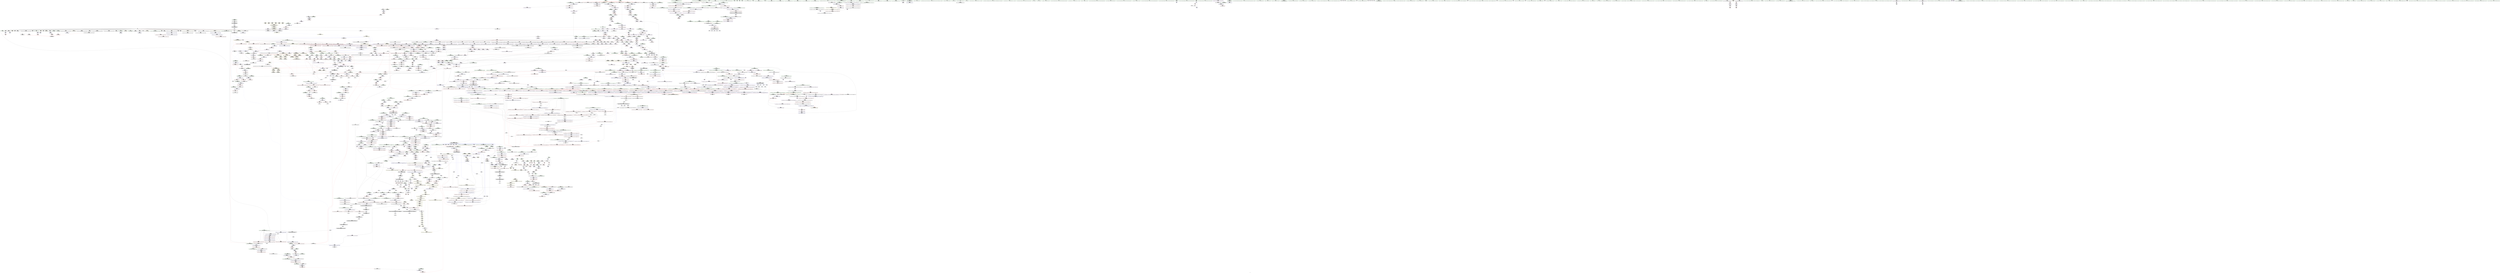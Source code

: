 digraph "SVFG" {
	label="SVFG";

	Node0x55c4dd918ba0 [shape=record,color=grey,label="{NodeID: 0\nNullPtr|{|<s37>125}}"];
	Node0x55c4dd918ba0 -> Node0x55c4ddf58f50[style=solid];
	Node0x55c4dd918ba0 -> Node0x55c4ddf59050[style=solid];
	Node0x55c4dd918ba0 -> Node0x55c4ddf59120[style=solid];
	Node0x55c4dd918ba0 -> Node0x55c4ddf591f0[style=solid];
	Node0x55c4dd918ba0 -> Node0x55c4ddf592c0[style=solid];
	Node0x55c4dd918ba0 -> Node0x55c4ddf59390[style=solid];
	Node0x55c4dd918ba0 -> Node0x55c4ddf59460[style=solid];
	Node0x55c4dd918ba0 -> Node0x55c4ddf59530[style=solid];
	Node0x55c4dd918ba0 -> Node0x55c4ddf59600[style=solid];
	Node0x55c4dd918ba0 -> Node0x55c4ddf596d0[style=solid];
	Node0x55c4dd918ba0 -> Node0x55c4ddf597a0[style=solid];
	Node0x55c4dd918ba0 -> Node0x55c4ddf59870[style=solid];
	Node0x55c4dd918ba0 -> Node0x55c4ddf59940[style=solid];
	Node0x55c4dd918ba0 -> Node0x55c4ddf59a10[style=solid];
	Node0x55c4dd918ba0 -> Node0x55c4ddf59ae0[style=solid];
	Node0x55c4dd918ba0 -> Node0x55c4ddf59bb0[style=solid];
	Node0x55c4dd918ba0 -> Node0x55c4ddf59c80[style=solid];
	Node0x55c4dd918ba0 -> Node0x55c4ddf59d50[style=solid];
	Node0x55c4dd918ba0 -> Node0x55c4ddf59e20[style=solid];
	Node0x55c4dd918ba0 -> Node0x55c4ddf59ef0[style=solid];
	Node0x55c4dd918ba0 -> Node0x55c4ddf59fc0[style=solid];
	Node0x55c4dd918ba0 -> Node0x55c4ddf5a090[style=solid];
	Node0x55c4dd918ba0 -> Node0x55c4ddf5a160[style=solid];
	Node0x55c4dd918ba0 -> Node0x55c4ddf5a230[style=solid];
	Node0x55c4dd918ba0 -> Node0x55c4ddf5a300[style=solid];
	Node0x55c4dd918ba0 -> Node0x55c4ddf5a3d0[style=solid];
	Node0x55c4dd918ba0 -> Node0x55c4ddf5a4a0[style=solid];
	Node0x55c4dd918ba0 -> Node0x55c4ddf5a570[style=solid];
	Node0x55c4dd918ba0 -> Node0x55c4ddf5a640[style=solid];
	Node0x55c4dd918ba0 -> Node0x55c4ddf96bf0[style=solid];
	Node0x55c4dd918ba0 -> Node0x55c4ddf99ce0[style=solid];
	Node0x55c4dd918ba0 -> Node0x55c4ddf99db0[style=solid];
	Node0x55c4dd918ba0 -> Node0x55c4ddf99e80[style=solid];
	Node0x55c4dd918ba0 -> Node0x55c4ddf9b2d0[style=solid];
	Node0x55c4dd918ba0 -> Node0x55c4ddfd5a40[style=solid];
	Node0x55c4dd918ba0 -> Node0x55c4ddfda670[style=solid];
	Node0x55c4dd918ba0 -> Node0x55c4ddfdaaf0[style=solid];
	Node0x55c4dd918ba0:s37 -> Node0x55c4de1090b0[style=solid,color=red];
	Node0x55c4ddf5bab0 [shape=record,color=black,label="{NodeID: 443\n577\<--576\n\<--this1\n_ZNSt12_Vector_baseIiSaIiEE12_Vector_implD2Ev\n|{<s0>57}}"];
	Node0x55c4ddf5bab0:s0 -> Node0x55c4ddfe5b90[style=solid,color=red];
	Node0x55c4ddf6aca0 [shape=record,color=red,label="{NodeID: 886\n749\<--748\n\<--coerce.dive8\n_ZNSt6vectorIiSaIiEE9push_backERKi\n|{<s0>68}}"];
	Node0x55c4ddf6aca0:s0 -> Node0x55c4de0ff530[style=solid,color=red];
	Node0x55c4ddfa0f70 [shape=record,color=blue,label="{NodeID: 1329\n1862\<--1859\n__i.addr\<--__i\n_ZN9__gnu_cxx17__normal_iteratorIPiSt6vectorIiSaIiEEEC2ERKS1_\n}"];
	Node0x55c4ddfa0f70 -> Node0x55c4ddf91f00[style=dashed];
	Node0x55c4ddf53ef0 [shape=record,color=green,label="{NodeID: 222\n1347\<--1348\n__a.addr\<--__a.addr_field_insensitive\n_ZNSt16allocator_traitsISaIiEE8allocateERS0_m\n}"];
	Node0x55c4ddf53ef0 -> Node0x55c4ddf8ebd0[style=solid];
	Node0x55c4ddf53ef0 -> Node0x55c4ddf9d5c0[style=solid];
	Node0x55c4ddf77330 [shape=record,color=purple,label="{NodeID: 665\n1008\<--1007\n_M_impl27\<--\n_ZNSt6vectorIiSaIiEE17_M_realloc_insertIJRKiEEEvN9__gnu_cxx17__normal_iteratorIPiS1_EEDpOT_\n}"];
	Node0x55c4de0fe6c0 [shape=record,color=black,label="{NodeID: 3322\n546 = PHI(474, 995, 1014, )\n0th arg _ZNSt12_Vector_baseIiSaIiEE13_M_deallocateEPim }"];
	Node0x55c4de0fe6c0 -> Node0x55c4ddf990b0[style=solid];
	Node0x55c4de031ba0 [shape=record,color=black,label="{NodeID: 2215\nMR_323V_2 = PHI(MR_323V_3, MR_323V_1, )\npts\{7120000 \}\n}"];
	Node0x55c4ddf95b20 [shape=record,color=red,label="{NodeID: 1108\n2399\<--2393\n\<--__comp.addr\n_ZN9__gnu_cxx5__ops14_Iter_comp_valISt7greaterIiEEC2EONS0_15_Iter_comp_iterIS3_EE\n}"];
	Node0x55c4ddf95b20 -> Node0x55c4ddf665f0[style=solid];
	Node0x55c4dd918c30 [shape=record,color=green,label="{NodeID: 1\n7\<--1\n__dso_handle\<--dummyObj\nGlob }"];
	Node0x55c4ddf5bb80 [shape=record,color=black,label="{NodeID: 444\n596\<--595\n\<--\n_ZNSt16allocator_traitsISaIiEE10deallocateERS0_Pim\n|{<s0>58}}"];
	Node0x55c4ddf5bb80:s0 -> Node0x55c4de107bd0[style=solid,color=red];
	Node0x55c4ddf6ad70 [shape=record,color=red,label="{NodeID: 887\n796\<--793\n\<--call5\n_ZSt9push_heapIN9__gnu_cxx17__normal_iteratorIPiSt6vectorIiSaIiEEEESt7greaterIiEEvT_S9_T0_\n}"];
	Node0x55c4ddf6ad70 -> Node0x55c4ddf9a6a0[style=solid];
	Node0x55c4ddfa1040 [shape=record,color=blue,label="{NodeID: 1330\n1867\<--1869\n_M_current\<--\n_ZN9__gnu_cxx17__normal_iteratorIPiSt6vectorIiSaIiEEEC2ERKS1_\n|{<s0>78|<s1>79|<s2>153|<s3>166}}"];
	Node0x55c4ddfa1040:s0 -> Node0x55c4ddfb0d50[style=dashed,color=blue];
	Node0x55c4ddfa1040:s1 -> Node0x55c4ddfb0eb0[style=dashed,color=blue];
	Node0x55c4ddfa1040:s2 -> Node0x55c4ddfb1c70[style=dashed,color=blue];
	Node0x55c4ddfa1040:s3 -> Node0x55c4ddfb1dd0[style=dashed,color=blue];
	Node0x55c4ddf53fc0 [shape=record,color=green,label="{NodeID: 223\n1349\<--1350\n__n.addr\<--__n.addr_field_insensitive\n_ZNSt16allocator_traitsISaIiEE8allocateERS0_m\n}"];
	Node0x55c4ddf53fc0 -> Node0x55c4ddf8eca0[style=solid];
	Node0x55c4ddf53fc0 -> Node0x55c4ddf9d690[style=solid];
	Node0x55c4ddf77400 [shape=record,color=purple,label="{NodeID: 666\n1009\<--1007\n_M_finish28\<--\n_ZNSt6vectorIiSaIiEE17_M_realloc_insertIJRKiEEEvN9__gnu_cxx17__normal_iteratorIPiS1_EEDpOT_\n}"];
	Node0x55c4ddf77400 -> Node0x55c4ddf6cc50[style=solid];
	Node0x55c4de0fe9a0 [shape=record,color=black,label="{NodeID: 3323\n547 = PHI(477, 996, 1018, )\n1st arg _ZNSt12_Vector_baseIiSaIiEE13_M_deallocateEPim }"];
	Node0x55c4de0fe9a0 -> Node0x55c4ddf99180[style=solid];
	Node0x55c4de0320a0 [shape=record,color=black,label="{NodeID: 2216\nMR_67V_2 = PHI(MR_67V_3, MR_67V_1, )\npts\{560000 580000 \}\n|{<s0>27}}"];
	Node0x55c4de0320a0:s0 -> Node0x55c4ddfae220[style=dashed,color=blue];
	Node0x55c4ddf95bf0 [shape=record,color=red,label="{NodeID: 1109\n2412\<--2411\ndummyVal\<--offset_0\n_ZSt9push_heapIN9__gnu_cxx17__normal_iteratorIPiSt6vectorIiSaIiEEEESt7greaterIiEEvT_S9_T0_\n}"];
	Node0x55c4ddf95bf0 -> Node0x55c4ddf9a770[style=solid];
	Node0x55c4ddf4b630 [shape=record,color=green,label="{NodeID: 2\n9\<--1\n\<--dummyObj\nCan only get source location for instruction, argument, global var or function.}"];
	Node0x55c4ddf5bc50 [shape=record,color=black,label="{NodeID: 445\n618\<--617\n\<--\n_ZN9__gnu_cxx13new_allocatorIiE10deallocateEPim\n}"];
	Node0x55c4ddf6ae40 [shape=record,color=red,label="{NodeID: 888\n809\<--808\n\<--call8\n_ZSt9push_heapIN9__gnu_cxx17__normal_iteratorIPiSt6vectorIiSaIiEEEESt7greaterIiEEvT_S9_T0_\n|{<s0>77}}"];
	Node0x55c4ddf6ae40:s0 -> Node0x55c4de108400[style=solid,color=red];
	Node0x55c4ddfa1110 [shape=record,color=blue,label="{NodeID: 1331\n1882\<--1874\ncoerce.dive\<--__it.coerce\n_ZN9__gnu_cxx5__ops14_Iter_comp_valISt7greaterIiEEclINS_17__normal_iteratorIPiSt6vectorIiSaIiEEEEiEEbT_RT0_\n|{<s0>164}}"];
	Node0x55c4ddfa1110:s0 -> Node0x55c4de054400[style=dashed,color=red];
	Node0x55c4ddf54090 [shape=record,color=green,label="{NodeID: 224\n1357\<--1358\n_ZN9__gnu_cxx13new_allocatorIiE8allocateEmPKv\<--_ZN9__gnu_cxx13new_allocatorIiE8allocateEmPKv_field_insensitive\n}"];
	Node0x55c4ddf774d0 [shape=record,color=purple,label="{NodeID: 667\n1016\<--1015\n_M_impl30\<--\n_ZNSt6vectorIiSaIiEE17_M_realloc_insertIJRKiEEEvN9__gnu_cxx17__normal_iteratorIPiS1_EEDpOT_\n}"];
	Node0x55c4de0feb60 [shape=record,color=black,label="{NodeID: 3324\n548 = PHI(487, 997, 1030, )\n2nd arg _ZNSt12_Vector_baseIiSaIiEE13_M_deallocateEPim }"];
	Node0x55c4de0feb60 -> Node0x55c4ddf99250[style=solid];
	Node0x55c4de0325d0 [shape=record,color=black,label="{NodeID: 2217\nMR_77V_3 = PHI(MR_77V_4, MR_77V_2, )\npts\{560001 580001 \}\n|{<s0>27}}"];
	Node0x55c4de0325d0:s0 -> Node0x55c4ddfae220[style=dashed,color=blue];
	Node0x55c4ddf95cc0 [shape=record,color=red,label="{NodeID: 1110\n2415\<--2414\ndummyVal\<--offset_0\n_ZSt22__uninitialized_copy_aISt13move_iteratorIPiES1_iET0_T_S4_S3_RSaIT1_E\n}"];
	Node0x55c4ddf95cc0 -> Node0x55c4ddf9dd10[style=solid];
	Node0x55c4ddf4b6c0 [shape=record,color=green,label="{NodeID: 3\n11\<--1\n_ZSt4cout\<--dummyObj\nGlob }"];
	Node0x55c4ddf5bd20 [shape=record,color=black,label="{NodeID: 446\n631\<--630\n\<--this1\n_ZNSaIiED2Ev\n|{<s0>60}}"];
	Node0x55c4ddf5bd20:s0 -> Node0x55c4de105190[style=solid,color=red];
	Node0x55c4ddfadfb0 [shape=record,color=yellow,style=double,label="{NodeID: 3103\n20V_2 = CSCHI(MR_20V_1)\npts\{1385 \}\nCS[]|{<s0>30}}"];
	Node0x55c4ddfadfb0:s0 -> Node0x55c4de058fe0[style=dashed,color=red];
	Node0x55c4ddf6af10 [shape=record,color=red,label="{NodeID: 889\n811\<--810\n\<--coerce.dive9\n_ZSt9push_heapIN9__gnu_cxx17__normal_iteratorIPiSt6vectorIiSaIiEEEESt7greaterIiEEvT_S9_T0_\n|{<s0>77}}"];
	Node0x55c4ddf6af10:s0 -> Node0x55c4de108010[style=solid,color=red];
	Node0x55c4de04f1a0 [shape=record,color=yellow,style=double,label="{NodeID: 2439\n20V_1 = ENCHI(MR_20V_0)\npts\{1385 \}\nFun[_ZSt34__uninitialized_move_if_noexcept_aIPiS0_SaIiEET0_T_S3_S2_RT1_]|{<s0>120}}"];
	Node0x55c4de04f1a0:s0 -> Node0x55c4de04ca60[style=dashed,color=red];
	Node0x55c4ddfa11e0 [shape=record,color=blue,label="{NodeID: 1332\n1878\<--1873\nthis.addr\<--this\n_ZN9__gnu_cxx5__ops14_Iter_comp_valISt7greaterIiEEclINS_17__normal_iteratorIPiSt6vectorIiSaIiEEEEiEEbT_RT0_\n}"];
	Node0x55c4ddfa11e0 -> Node0x55c4ddf920a0[style=dashed];
	Node0x55c4ddf54190 [shape=record,color=green,label="{NodeID: 225\n1364\<--1365\nthis.addr\<--this.addr_field_insensitive\n_ZN9__gnu_cxx13new_allocatorIiE8allocateEmPKv\n}"];
	Node0x55c4ddf54190 -> Node0x55c4ddf8ed70[style=solid];
	Node0x55c4ddf54190 -> Node0x55c4ddf9d760[style=solid];
	Node0x55c4ddf775a0 [shape=record,color=purple,label="{NodeID: 668\n1017\<--1015\n_M_start31\<--\n_ZNSt6vectorIiSaIiEE17_M_realloc_insertIJRKiEEEvN9__gnu_cxx17__normal_iteratorIPiS1_EEDpOT_\n}"];
	Node0x55c4ddf775a0 -> Node0x55c4ddf8c740[style=solid];
	Node0x55c4de0fed20 [shape=record,color=black,label="{NodeID: 3325\n698 = PHI(692, )\n0th arg _ZN9__gnu_cxx13new_allocatorIiEC2Ev }"];
	Node0x55c4de0fed20 -> Node0x55c4ddf9a020[style=solid];
	Node0x55c4de032b00 [shape=record,color=black,label="{NodeID: 2218\nMR_47V_2 = PHI(MR_47V_3, MR_47V_1, )\npts\{560002 580002 \}\n|{<s0>27}}"];
	Node0x55c4de032b00:s0 -> Node0x55c4ddfae110[style=dashed,color=blue];
	Node0x55c4ddf95d90 [shape=record,color=red,label="{NodeID: 1111\n2418\<--2417\ndummyVal\<--offset_0\n_ZSt22__uninitialized_copy_aISt13move_iteratorIPiES1_iET0_T_S4_S3_RSaIT1_E\n}"];
	Node0x55c4ddf95d90 -> Node0x55c4ddf9dde0[style=solid];
	Node0x55c4ddf4b970 [shape=record,color=green,label="{NodeID: 4\n14\<--1\n.str\<--dummyObj\nGlob }"];
	Node0x55c4ddf5bdf0 [shape=record,color=black,label="{NodeID: 447\n649\<--648\n\<--this1\n_ZNSt6vectorIiSaIiEEC2Ev\n|{<s0>61}}"];
	Node0x55c4ddf5bdf0:s0 -> Node0x55c4de103760[style=solid,color=red];
	Node0x55c4ddfae110 [shape=record,color=yellow,style=double,label="{NodeID: 3104\n47V_2 = CSCHI(MR_47V_1)\npts\{560002 580002 \}\nCS[]|{<s0>10|<s1>10|<s2>13|<s3>13}}"];
	Node0x55c4ddfae110:s0 -> Node0x55c4de0302a0[style=dashed,color=blue];
	Node0x55c4ddfae110:s1 -> Node0x55c4de034e30[style=dashed,color=blue];
	Node0x55c4ddfae110:s2 -> Node0x55c4de036730[style=dashed,color=blue];
	Node0x55c4ddfae110:s3 -> Node0x55c4de041b60[style=dashed,color=blue];
	Node0x55c4ddf6afe0 [shape=record,color=red,label="{NodeID: 890\n824\<--821\nthis1\<--this.addr\n_ZNSt6vectorIiSaIiEE5beginEv\n}"];
	Node0x55c4ddf6afe0 -> Node0x55c4ddf5c6e0[style=solid];
	Node0x55c4ddfa12b0 [shape=record,color=blue,label="{NodeID: 1333\n1880\<--1875\n__val.addr\<--__val\n_ZN9__gnu_cxx5__ops14_Iter_comp_valISt7greaterIiEEclINS_17__normal_iteratorIPiSt6vectorIiSaIiEEEEiEEbT_RT0_\n}"];
	Node0x55c4ddfa12b0 -> Node0x55c4ddf92170[style=dashed];
	Node0x55c4ddf54260 [shape=record,color=green,label="{NodeID: 226\n1366\<--1367\n__n.addr\<--__n.addr_field_insensitive\n_ZN9__gnu_cxx13new_allocatorIiE8allocateEmPKv\n}"];
	Node0x55c4ddf54260 -> Node0x55c4ddf8ee40[style=solid];
	Node0x55c4ddf54260 -> Node0x55c4ddf8ef10[style=solid];
	Node0x55c4ddf54260 -> Node0x55c4ddf9d830[style=solid];
	Node0x55c4ddf77670 [shape=record,color=purple,label="{NodeID: 669\n1020\<--1019\n_M_impl32\<--\n_ZNSt6vectorIiSaIiEE17_M_realloc_insertIJRKiEEEvN9__gnu_cxx17__normal_iteratorIPiS1_EEDpOT_\n}"];
	Node0x55c4de0fee30 [shape=record,color=black,label="{NodeID: 3326\n292 = PHI(55, 57, 55, 57, )\n0th arg _ZNKSt14priority_queueIiSt6vectorIiSaIiEESt7greaterIiEE3topEv }"];
	Node0x55c4de0fee30 -> Node0x55c4ddf97ed0[style=solid];
	Node0x55c4de033030 [shape=record,color=black,label="{NodeID: 2219\nMR_280V_4 = PHI(MR_280V_3, MR_280V_2, )\npts\{17900000 \}\n}"];
	Node0x55c4de033030 -> Node0x55c4ddfa0820[style=dashed];
	Node0x55c4de033030 -> Node0x55c4de033030[style=dashed];
	Node0x55c4ddf95e60 [shape=record,color=red,label="{NodeID: 1112\n2421\<--2420\ndummyVal\<--offset_0\n_ZSt18uninitialized_copyISt13move_iteratorIPiES1_ET0_T_S4_S3_\n}"];
	Node0x55c4ddf95e60 -> Node0x55c4ddf9e2c0[style=solid];
	Node0x55c4ddf4ba00 [shape=record,color=green,label="{NodeID: 5\n16\<--1\n.str.1\<--dummyObj\nGlob }"];
	Node0x55c4ddf5bec0 [shape=record,color=black,label="{NodeID: 448\n675\<--674\n\<--this1\n_ZNSt12_Vector_baseIiSaIiEE12_Vector_implC2Ev\n|{<s0>64}}"];
	Node0x55c4ddf5bec0:s0 -> Node0x55c4de0fd500[style=solid,color=red];
	Node0x55c4ddfae220 [shape=record,color=yellow,style=double,label="{NodeID: 3105\n51V_2 = CSCHI(MR_51V_1)\npts\{560000 560001 580000 580001 \}\nCS[]|{<s0>10|<s1>10|<s2>10|<s3>10|<s4>13|<s5>13|<s6>13|<s7>13|<s8>28|<s9>29}}"];
	Node0x55c4ddfae220:s0 -> Node0x55c4de02f8a0[style=dashed,color=blue];
	Node0x55c4ddfae220:s1 -> Node0x55c4de02fda0[style=dashed,color=blue];
	Node0x55c4ddfae220:s2 -> Node0x55c4de034430[style=dashed,color=blue];
	Node0x55c4ddfae220:s3 -> Node0x55c4de034930[style=dashed,color=blue];
	Node0x55c4ddfae220:s4 -> Node0x55c4de035d30[style=dashed,color=blue];
	Node0x55c4ddfae220:s5 -> Node0x55c4de036230[style=dashed,color=blue];
	Node0x55c4ddfae220:s6 -> Node0x55c4de041160[style=dashed,color=blue];
	Node0x55c4ddfae220:s7 -> Node0x55c4de041660[style=dashed,color=blue];
	Node0x55c4ddfae220:s8 -> Node0x55c4de052400[style=dashed,color=red];
	Node0x55c4ddfae220:s9 -> Node0x55c4de04f850[style=dashed,color=red];
	Node0x55c4ddf6b0b0 [shape=record,color=red,label="{NodeID: 891\n832\<--831\n\<--coerce.dive\n_ZNSt6vectorIiSaIiEE5beginEv\n}"];
	Node0x55c4ddf6b0b0 -> Node0x55c4ddf5c7b0[style=solid];
	Node0x55c4ddfa1380 [shape=record,color=blue,label="{NodeID: 1334\n1899\<--1895\nthis.addr\<--this\n_ZNK9__gnu_cxx17__normal_iteratorIPiSt6vectorIiSaIiEEEplEl\n}"];
	Node0x55c4ddfa1380 -> Node0x55c4ddf92240[style=dashed];
	Node0x55c4ddf54330 [shape=record,color=green,label="{NodeID: 227\n1368\<--1369\n.addr\<--.addr_field_insensitive\n_ZN9__gnu_cxx13new_allocatorIiE8allocateEmPKv\n}"];
	Node0x55c4ddf54330 -> Node0x55c4ddf9d900[style=solid];
	Node0x55c4ddf77740 [shape=record,color=purple,label="{NodeID: 670\n1021\<--1019\n_M_end_of_storage\<--\n_ZNSt6vectorIiSaIiEE17_M_realloc_insertIJRKiEEEvN9__gnu_cxx17__normal_iteratorIPiS1_EEDpOT_\n}"];
	Node0x55c4ddf77740 -> Node0x55c4ddf8c810[style=solid];
	Node0x55c4de0ff0f0 [shape=record,color=black,label="{NodeID: 3327\n583 = PHI(563, )\n0th arg _ZNSt16allocator_traitsISaIiEE10deallocateERS0_Pim }"];
	Node0x55c4de0ff0f0 -> Node0x55c4ddf993f0[style=solid];
	Node0x55c4de033530 [shape=record,color=black,label="{NodeID: 2220\nMR_10V_3 = PHI(MR_10V_4, MR_10V_2, )\npts\{64 \}\n|{|<s4>9|<s5>10}}"];
	Node0x55c4de033530 -> Node0x55c4ddf673c0[style=dashed];
	Node0x55c4de033530 -> Node0x55c4ddf67490[style=dashed];
	Node0x55c4de033530 -> Node0x55c4ddf67560[style=dashed];
	Node0x55c4de033530 -> Node0x55c4ddf96f60[style=dashed];
	Node0x55c4de033530:s4 -> Node0x55c4de058a40[style=dashed,color=red];
	Node0x55c4de033530:s5 -> Node0x55c4de051150[style=dashed,color=red];
	Node0x55c4ddf95f30 [shape=record,color=red,label="{NodeID: 1113\n2424\<--2423\ndummyVal\<--offset_0\n_ZSt18uninitialized_copyISt13move_iteratorIPiES1_ET0_T_S4_S3_\n}"];
	Node0x55c4ddf95f30 -> Node0x55c4ddf9e390[style=solid];
	Node0x55c4ddf4ba90 [shape=record,color=green,label="{NodeID: 6\n18\<--1\n_ZSt3cin\<--dummyObj\nGlob }"];
	Node0x55c4ddf5bf90 [shape=record,color=black,label="{NodeID: 449\n692\<--691\n\<--this1\n_ZNSaIiEC2Ev\n|{<s0>65}}"];
	Node0x55c4ddf5bf90:s0 -> Node0x55c4de0fed20[style=solid,color=red];
	Node0x55c4ddfae330 [shape=record,color=yellow,style=double,label="{NodeID: 3106\n20V_3 = CSCHI(MR_20V_2)\npts\{1385 \}\nCS[]|{<s0>10|<s1>13}}"];
	Node0x55c4ddfae330:s0 -> Node0x55c4de033f30[style=dashed,color=blue];
	Node0x55c4ddfae330:s1 -> Node0x55c4de035830[style=dashed,color=blue];
	Node0x55c4ddf6b180 [shape=record,color=red,label="{NodeID: 892\n841\<--838\nthis1\<--this.addr\n_ZNSt6vectorIiSaIiEE3endEv\n}"];
	Node0x55c4ddf6b180 -> Node0x55c4ddf5c880[style=solid];
	Node0x55c4ddfa1450 [shape=record,color=blue,label="{NodeID: 1335\n1901\<--1896\n__n.addr\<--__n\n_ZNK9__gnu_cxx17__normal_iteratorIPiSt6vectorIiSaIiEEEplEl\n}"];
	Node0x55c4ddfa1450 -> Node0x55c4ddf92310[style=dashed];
	Node0x55c4ddf54400 [shape=record,color=green,label="{NodeID: 228\n1379\<--1380\n_ZSt17__throw_bad_allocv\<--_ZSt17__throw_bad_allocv_field_insensitive\n}"];
	Node0x55c4ddf77810 [shape=record,color=purple,label="{NodeID: 671\n1024\<--1023\n_M_impl33\<--\n_ZNSt6vectorIiSaIiEE17_M_realloc_insertIJRKiEEEvN9__gnu_cxx17__normal_iteratorIPiS1_EEDpOT_\n}"];
	Node0x55c4de0ff200 [shape=record,color=black,label="{NodeID: 3328\n584 = PHI(564, )\n1st arg _ZNSt16allocator_traitsISaIiEE10deallocateERS0_Pim }"];
	Node0x55c4de0ff200 -> Node0x55c4ddf994c0[style=solid];
	Node0x55c4de033a30 [shape=record,color=black,label="{NodeID: 2221\nMR_12V_2 = PHI(MR_12V_3, MR_12V_1, )\npts\{66 \}\n}"];
	Node0x55c4de033a30 -> Node0x55c4ddf96e90[style=dashed];
	Node0x55c4ddf96000 [shape=record,color=red,label="{NodeID: 1114\n2427\<--2426\ndummyVal\<--offset_0\n_ZNSt20__uninitialized_copyILb1EE13__uninit_copyISt13move_iteratorIPiES3_EET0_T_S6_S5_\n}"];
	Node0x55c4ddf96000 -> Node0x55c4ddf9e6d0[style=solid];
	Node0x55c4ddf4c360 [shape=record,color=green,label="{NodeID: 7\n21\<--1\n.str.2\<--dummyObj\nGlob }"];
	Node0x55c4ddf5c060 [shape=record,color=black,label="{NodeID: 450\n716\<--715\n\<--this1\n_ZNSt6vectorIiSaIiEE9push_backERKi\n}"];
	Node0x55c4ddf5c060 -> Node0x55c4ddf75860[style=solid];
	Node0x55c4ddf5c060 -> Node0x55c4ddf75930[style=solid];
	Node0x55c4ddfae490 [shape=record,color=yellow,style=double,label="{NodeID: 3107\n20V_8 = CSCHI(MR_20V_7)\npts\{1385 \}\nCS[]|{<s0>20}}"];
	Node0x55c4ddfae490:s0 -> Node0x55c4de044b10[style=dashed,color=red];
	Node0x55c4ddf6b250 [shape=record,color=red,label="{NodeID: 893\n847\<--846\n\<--coerce.dive\n_ZNSt6vectorIiSaIiEE3endEv\n}"];
	Node0x55c4ddf6b250 -> Node0x55c4ddf6cce0[style=solid];
	Node0x55c4de04f550 [shape=record,color=yellow,style=double,label="{NodeID: 2443\n36V_1 = ENCHI(MR_36V_0)\npts\{560000 560001 560002 580000 580001 580002 \}\nFun[_ZNSt12_Vector_baseIiSaIiEEC2Ev]|{<s0>63|<s1>63|<s2>63}}"];
	Node0x55c4de04f550:s0 -> Node0x55c4ddf99ce0[style=dashed,color=red];
	Node0x55c4de04f550:s1 -> Node0x55c4ddf99db0[style=dashed,color=red];
	Node0x55c4de04f550:s2 -> Node0x55c4ddf99e80[style=dashed,color=red];
	Node0x55c4ddfa1520 [shape=record,color=blue,label="{NodeID: 1336\n1903\<--1911\nref.tmp\<--add.ptr\n_ZNK9__gnu_cxx17__normal_iteratorIPiSt6vectorIiSaIiEEEplEl\n|{<s0>166}}"];
	Node0x55c4ddfa1520:s0 -> Node0x55c4de053560[style=dashed,color=red];
	Node0x55c4ddf5c990 [shape=record,color=green,label="{NodeID: 229\n1384\<--1385\ncall2\<--call2_field_insensitive\n_ZN9__gnu_cxx13new_allocatorIiE8allocateEmPKv\n}"];
	Node0x55c4ddf5c990 -> Node0x55c4ddf6f720[style=solid];
	Node0x55c4ddf778e0 [shape=record,color=purple,label="{NodeID: 672\n1025\<--1023\n_M_start34\<--\n_ZNSt6vectorIiSaIiEE17_M_realloc_insertIJRKiEEEvN9__gnu_cxx17__normal_iteratorIPiS1_EEDpOT_\n}"];
	Node0x55c4ddf778e0 -> Node0x55c4ddf8c8e0[style=solid];
	Node0x55c4de0ff310 [shape=record,color=black,label="{NodeID: 3329\n585 = PHI(565, )\n2nd arg _ZNSt16allocator_traitsISaIiEE10deallocateERS0_Pim }"];
	Node0x55c4de0ff310 -> Node0x55c4ddf99590[style=solid];
	Node0x55c4de033f30 [shape=record,color=black,label="{NodeID: 2222\nMR_20V_2 = PHI(MR_20V_3, MR_20V_1, )\npts\{1385 \}\n|{|<s1>10}}"];
	Node0x55c4de033f30 -> Node0x55c4de035830[style=dashed];
	Node0x55c4de033f30:s1 -> Node0x55c4de042c90[style=dashed,color=red];
	Node0x55c4ddf960d0 [shape=record,color=red,label="{NodeID: 1115\n2430\<--2429\ndummyVal\<--offset_0\n_ZNSt20__uninitialized_copyILb1EE13__uninit_copyISt13move_iteratorIPiES3_EET0_T_S6_S5_\n}"];
	Node0x55c4ddf960d0 -> Node0x55c4ddf9e7a0[style=solid];
	Node0x55c4ddf4c3f0 [shape=record,color=green,label="{NodeID: 8\n24\<--1\n\<--dummyObj\nCan only get source location for instruction, argument, global var or function.}"];
	Node0x55c4ddf5c130 [shape=record,color=black,label="{NodeID: 451\n720\<--715\n\<--this1\n_ZNSt6vectorIiSaIiEE9push_backERKi\n}"];
	Node0x55c4ddf5c130 -> Node0x55c4ddf75a00[style=solid];
	Node0x55c4ddf5c130 -> Node0x55c4ddf75ad0[style=solid];
	Node0x55c4ddf6b320 [shape=record,color=red,label="{NodeID: 894\n862\<--853\n\<--__a.addr\n_ZNSt16allocator_traitsISaIiEE9constructIiJRKiEEEvRS0_PT_DpOT0_\n}"];
	Node0x55c4ddf6b320 -> Node0x55c4ddf6cdb0[style=solid];
	Node0x55c4ddfa15f0 [shape=record,color=blue,label="{NodeID: 1337\n1921\<--1918\nthis.addr\<--this\n_ZNKSt7greaterIiEclERKiS2_\n}"];
	Node0x55c4ddfa15f0 -> Node0x55c4ddf92580[style=dashed];
	Node0x55c4ddf5ca60 [shape=record,color=green,label="{NodeID: 230\n1386\<--1387\n_Znwm\<--_Znwm_field_insensitive\n}"];
	Node0x55c4ddf779b0 [shape=record,color=purple,label="{NodeID: 673\n1034\<--1033\n_M_impl35\<--\n_ZNSt6vectorIiSaIiEE17_M_realloc_insertIJRKiEEEvN9__gnu_cxx17__normal_iteratorIPiS1_EEDpOT_\n}"];
	Node0x55c4de0ff420 [shape=record,color=black,label="{NodeID: 3330\n874 = PHI(715, )\n0th arg _ZNSt6vectorIiSaIiEE17_M_realloc_insertIJRKiEEEvN9__gnu_cxx17__normal_iteratorIPiS1_EEDpOT_ }"];
	Node0x55c4de0ff420 -> Node0x55c4ddf9ad20[style=solid];
	Node0x55c4de034430 [shape=record,color=black,label="{NodeID: 2223\nMR_22V_3 = PHI(MR_22V_4, MR_22V_2, )\npts\{560000 \}\n|{|<s1>10|<s2>14|<s3>15|<s4>17|<s5>19|<s6>24}}"];
	Node0x55c4de034430 -> Node0x55c4de02f8a0[style=dashed];
	Node0x55c4de034430:s1 -> Node0x55c4de051230[style=dashed,color=red];
	Node0x55c4de034430:s2 -> Node0x55c4de056c60[style=dashed,color=red];
	Node0x55c4de034430:s3 -> Node0x55c4de04a040[style=dashed,color=red];
	Node0x55c4de034430:s4 -> Node0x55c4de04a040[style=dashed,color=red];
	Node0x55c4de034430:s5 -> Node0x55c4de044db0[style=dashed,color=red];
	Node0x55c4de034430:s6 -> Node0x55c4de054830[style=dashed,color=red];
	Node0x55c4ddf961a0 [shape=record,color=red,label="{NodeID: 1116\n2433\<--2432\ndummyVal\<--offset_0\n_ZSt4copyISt13move_iteratorIPiES1_ET0_T_S4_S3_\n}"];
	Node0x55c4ddf961a0 -> Node0x55c4ddf9eae0[style=solid];
	Node0x55c4ddf4c480 [shape=record,color=green,label="{NodeID: 9\n93\<--1\n\<--dummyObj\nCan only get source location for instruction, argument, global var or function.}"];
	Node0x55c4ddf5c200 [shape=record,color=black,label="{NodeID: 452\n726\<--715\n\<--this1\n_ZNSt6vectorIiSaIiEE9push_backERKi\n}"];
	Node0x55c4ddf5c200 -> Node0x55c4ddf75ba0[style=solid];
	Node0x55c4ddf6b3f0 [shape=record,color=red,label="{NodeID: 895\n864\<--855\n\<--__p.addr\n_ZNSt16allocator_traitsISaIiEE9constructIiJRKiEEEvRS0_PT_DpOT0_\n|{<s0>81}}"];
	Node0x55c4ddf6b3f0:s0 -> Node0x55c4de0fc550[style=solid,color=red];
	Node0x55c4de04f770 [shape=record,color=yellow,style=double,label="{NodeID: 2445\n348V_1 = ENCHI(MR_348V_0)\npts\{8370000 \}\nFun[_ZNSt6vectorIiSaIiEE3endEv]|{<s0>79}}"];
	Node0x55c4de04f770:s0 -> Node0x55c4ddfa1040[style=dashed,color=red];
	Node0x55c4ddfa16c0 [shape=record,color=blue,label="{NodeID: 1338\n1923\<--1919\n__x.addr\<--__x\n_ZNKSt7greaterIiEclERKiS2_\n}"];
	Node0x55c4ddfa16c0 -> Node0x55c4ddf92650[style=dashed];
	Node0x55c4ddf5cb60 [shape=record,color=green,label="{NodeID: 231\n1398\<--1399\n__first\<--__first_field_insensitive\n_ZSt22__uninitialized_copy_aISt13move_iteratorIPiES1_iET0_T_S4_S3_RSaIT1_E\n}"];
	Node0x55c4ddf5cb60 -> Node0x55c4ddf6f8c0[style=solid];
	Node0x55c4ddf5cb60 -> Node0x55c4ddf78780[style=solid];
	Node0x55c4ddf77a80 [shape=record,color=purple,label="{NodeID: 674\n1035\<--1033\n_M_start36\<--\n_ZNSt6vectorIiSaIiEE17_M_realloc_insertIJRKiEEEvN9__gnu_cxx17__normal_iteratorIPiS1_EEDpOT_\n}"];
	Node0x55c4ddf77a80 -> Node0x55c4ddf9b950[style=solid];
	Node0x55c4de0ff530 [shape=record,color=black,label="{NodeID: 3331\n875 = PHI(749, )\n1st arg _ZNSt6vectorIiSaIiEE17_M_realloc_insertIJRKiEEEvN9__gnu_cxx17__normal_iteratorIPiS1_EEDpOT_ }"];
	Node0x55c4de0ff530 -> Node0x55c4ddf9ac50[style=solid];
	Node0x55c4de034930 [shape=record,color=black,label="{NodeID: 2224\nMR_24V_3 = PHI(MR_24V_4, MR_24V_2, )\npts\{560001 \}\n|{|<s2>10}}"];
	Node0x55c4de034930 -> Node0x55c4de02fda0[style=dashed];
	Node0x55c4de034930 -> Node0x55c4de03e460[style=dashed];
	Node0x55c4de034930:s2 -> Node0x55c4de051230[style=dashed,color=red];
	Node0x55c4ddf96270 [shape=record,color=red,label="{NodeID: 1117\n2436\<--2435\ndummyVal\<--offset_0\n_ZSt4copyISt13move_iteratorIPiES1_ET0_T_S4_S3_\n}"];
	Node0x55c4ddf96270 -> Node0x55c4ddf9ebb0[style=solid];
	Node0x55c4ddf4c550 [shape=record,color=green,label="{NodeID: 10\n149\<--1\n\<--dummyObj\nCan only get source location for instruction, argument, global var or function.}"];
	Node0x55c4ddf5c2d0 [shape=record,color=black,label="{NodeID: 453\n729\<--715\n\<--this1\n_ZNSt6vectorIiSaIiEE9push_backERKi\n}"];
	Node0x55c4ddf5c2d0 -> Node0x55c4ddf75c70[style=solid];
	Node0x55c4ddf5c2d0 -> Node0x55c4ddf75d40[style=solid];
	Node0x55c4ddf6b4c0 [shape=record,color=red,label="{NodeID: 896\n865\<--857\n\<--__args.addr\n_ZNSt16allocator_traitsISaIiEE9constructIiJRKiEEEvRS0_PT_DpOT0_\n|{<s0>80}}"];
	Node0x55c4ddf6b4c0:s0 -> Node0x55c4de1086a0[style=solid,color=red];
	Node0x55c4de04f850 [shape=record,color=yellow,style=double,label="{NodeID: 2446\n51V_1 = ENCHI(MR_51V_0)\npts\{560000 560001 580000 580001 \}\nFun[_ZNSt6vectorIiSaIiEE3endEv]|{<s0>79}}"];
	Node0x55c4de04f850:s0 -> Node0x55c4de053560[style=dashed,color=red];
	Node0x55c4ddfa1790 [shape=record,color=blue,label="{NodeID: 1339\n1925\<--1920\n__y.addr\<--__y\n_ZNKSt7greaterIiEclERKiS2_\n}"];
	Node0x55c4ddfa1790 -> Node0x55c4ddf92720[style=dashed];
	Node0x55c4ddf5cc30 [shape=record,color=green,label="{NodeID: 232\n1400\<--1401\n__last\<--__last_field_insensitive\n_ZSt22__uninitialized_copy_aISt13move_iteratorIPiES1_iET0_T_S4_S3_RSaIT1_E\n}"];
	Node0x55c4ddf5cc30 -> Node0x55c4ddf6f990[style=solid];
	Node0x55c4ddf5cc30 -> Node0x55c4ddf78850[style=solid];
	Node0x55c4ddf77b50 [shape=record,color=purple,label="{NodeID: 675\n1039\<--1038\n_M_impl37\<--\n_ZNSt6vectorIiSaIiEE17_M_realloc_insertIJRKiEEEvN9__gnu_cxx17__normal_iteratorIPiS1_EEDpOT_\n}"];
	Node0x55c4de0ff640 [shape=record,color=black,label="{NodeID: 3332\n876 = PHI(747, )\n2nd arg _ZNSt6vectorIiSaIiEE17_M_realloc_insertIJRKiEEEvN9__gnu_cxx17__normal_iteratorIPiS1_EEDpOT_ }"];
	Node0x55c4de0ff640 -> Node0x55c4ddf9adf0[style=solid];
	Node0x55c4de034e30 [shape=record,color=black,label="{NodeID: 2225\nMR_26V_3 = PHI(MR_26V_4, MR_26V_2, )\npts\{560002 \}\n|{|<s1>10|<s2>24}}"];
	Node0x55c4de034e30 -> Node0x55c4de0302a0[style=dashed];
	Node0x55c4de034e30:s1 -> Node0x55c4de0510a0[style=dashed,color=red];
	Node0x55c4de034e30:s2 -> Node0x55c4de054830[style=dashed,color=red];
	Node0x55c4ddf96340 [shape=record,color=red,label="{NodeID: 1118\n2439\<--2438\ndummyVal\<--offset_0\n_ZNSt11__copy_moveILb1ELb1ESt26random_access_iterator_tagE8__copy_mIiEEPT_PKS3_S6_S4_\n}"];
	Node0x55c4ddf96340 -> Node0x55c4ddf9f710[style=solid];
	Node0x55c4ddf4c650 [shape=record,color=green,label="{NodeID: 11\n175\<--1\n\<--dummyObj\nCan only get source location for instruction, argument, global var or function.}"];
	Node0x55c4ddf5c3a0 [shape=record,color=black,label="{NodeID: 454\n737\<--715\n\<--this1\n_ZNSt6vectorIiSaIiEE9push_backERKi\n}"];
	Node0x55c4ddf5c3a0 -> Node0x55c4ddf75e10[style=solid];
	Node0x55c4ddf5c3a0 -> Node0x55c4ddf75ee0[style=solid];
	Node0x55c4ddfae910 [shape=record,color=yellow,style=double,label="{NodeID: 3111\n20V_3 = CSCHI(MR_20V_2)\npts\{1385 \}\nCS[]|{<s0>93}}"];
	Node0x55c4ddfae910:s0 -> Node0x55c4de04f1a0[style=dashed,color=red];
	Node0x55c4ddf6b590 [shape=record,color=red,label="{NodeID: 897\n901\<--879\nthis1\<--this.addr\n_ZNSt6vectorIiSaIiEE17_M_realloc_insertIJRKiEEEvN9__gnu_cxx17__normal_iteratorIPiS1_EEDpOT_\n|{|<s19>82|<s20>83}}"];
	Node0x55c4ddf6b590 -> Node0x55c4ddf6ce80[style=solid];
	Node0x55c4ddf6b590 -> Node0x55c4ddf6cf50[style=solid];
	Node0x55c4ddf6b590 -> Node0x55c4ddf6d020[style=solid];
	Node0x55c4ddf6b590 -> Node0x55c4ddf6d0f0[style=solid];
	Node0x55c4ddf6b590 -> Node0x55c4ddf6d1c0[style=solid];
	Node0x55c4ddf6b590 -> Node0x55c4ddf6d290[style=solid];
	Node0x55c4ddf6b590 -> Node0x55c4ddf6d360[style=solid];
	Node0x55c4ddf6b590 -> Node0x55c4ddf6d430[style=solid];
	Node0x55c4ddf6b590 -> Node0x55c4ddf6d500[style=solid];
	Node0x55c4ddf6b590 -> Node0x55c4ddf6d5d0[style=solid];
	Node0x55c4ddf6b590 -> Node0x55c4ddf6d6a0[style=solid];
	Node0x55c4ddf6b590 -> Node0x55c4ddf6d770[style=solid];
	Node0x55c4ddf6b590 -> Node0x55c4ddf6d840[style=solid];
	Node0x55c4ddf6b590 -> Node0x55c4ddf6d910[style=solid];
	Node0x55c4ddf6b590 -> Node0x55c4ddf6d9e0[style=solid];
	Node0x55c4ddf6b590 -> Node0x55c4ddf6dab0[style=solid];
	Node0x55c4ddf6b590 -> Node0x55c4ddf6db80[style=solid];
	Node0x55c4ddf6b590 -> Node0x55c4ddf6dc50[style=solid];
	Node0x55c4ddf6b590 -> Node0x55c4ddf6dd20[style=solid];
	Node0x55c4ddf6b590:s19 -> Node0x55c4de106b20[style=solid,color=red];
	Node0x55c4ddf6b590:s20 -> Node0x55c4de104ff0[style=solid,color=red];
	Node0x55c4ddfa1860 [shape=record,color=blue,label="{NodeID: 1340\n1939\<--1938\nthis.addr\<--this\n_ZNKSt6vectorIiSaIiEE5emptyEv\n}"];
	Node0x55c4ddfa1860 -> Node0x55c4ddf92990[style=dashed];
	Node0x55c4ddf5cd00 [shape=record,color=green,label="{NodeID: 233\n1402\<--1403\n__result.addr\<--__result.addr_field_insensitive\n_ZSt22__uninitialized_copy_aISt13move_iteratorIPiES1_iET0_T_S4_S3_RSaIT1_E\n}"];
	Node0x55c4ddf5cd00 -> Node0x55c4ddf8efe0[style=solid];
	Node0x55c4ddf5cd00 -> Node0x55c4ddf9db70[style=solid];
	Node0x55c4ddf77c20 [shape=record,color=purple,label="{NodeID: 676\n1040\<--1038\n_M_finish38\<--\n_ZNSt6vectorIiSaIiEE17_M_realloc_insertIJRKiEEEvN9__gnu_cxx17__normal_iteratorIPiS1_EEDpOT_\n}"];
	Node0x55c4ddf77c20 -> Node0x55c4ddf9ba20[style=solid];
	Node0x55c4de0ff750 [shape=record,color=black,label="{NodeID: 3333\n198 = PHI(55, 57, )\n0th arg _ZNSt14priority_queueIiSt6vectorIiSaIiEESt7greaterIiEEC2IS2_vEEv }"];
	Node0x55c4de0ff750 -> Node0x55c4ddf976b0[style=solid];
	Node0x55c4de035330 [shape=record,color=black,label="{NodeID: 2226\nMR_14V_4 = PHI(MR_14V_5, MR_14V_3, )\npts\{68 \}\n}"];
	Node0x55c4de035330 -> Node0x55c4ddf67630[style=dashed];
	Node0x55c4de035330 -> Node0x55c4ddf67700[style=dashed];
	Node0x55c4de035330 -> Node0x55c4ddf97440[style=dashed];
	Node0x55c4ddf96410 [shape=record,color=red,label="{NodeID: 1119\n2442\<--2441\ndummyVal\<--offset_0\n_ZSt8pop_heapIN9__gnu_cxx17__normal_iteratorIPiSt6vectorIiSaIiEEEESt7greaterIiEEvT_S9_T0_\n}"];
	Node0x55c4ddf96410 -> Node0x55c4ddfa2700[style=solid];
	Node0x55c4ddf4c750 [shape=record,color=green,label="{NodeID: 12\n358\<--1\n\<--dummyObj\nCan only get source location for instruction, argument, global var or function.}"];
	Node0x55c4ddf5c470 [shape=record,color=black,label="{NodeID: 455\n728\<--727\n\<--_M_impl3\n_ZNSt6vectorIiSaIiEE9push_backERKi\n|{<s0>66}}"];
	Node0x55c4ddf5c470:s0 -> Node0x55c4de1028e0[style=solid,color=red];
	Node0x55c4ddf6b660 [shape=record,color=red,label="{NodeID: 898\n926\<--881\n\<--__args.addr\n_ZNSt6vectorIiSaIiEE17_M_realloc_insertIJRKiEEEvN9__gnu_cxx17__normal_iteratorIPiS1_EEDpOT_\n|{<s0>86}}"];
	Node0x55c4ddf6b660:s0 -> Node0x55c4de1086a0[style=solid,color=red];
	Node0x55c4ddfa1930 [shape=record,color=blue,label="{NodeID: 1341\n1950\<--1947\ncoerce.dive\<--call\n_ZNKSt6vectorIiSaIiEE5emptyEv\n|{<s0>169}}"];
	Node0x55c4ddfa1930:s0 -> Node0x55c4de051dd0[style=dashed,color=red];
	Node0x55c4ddf5cdd0 [shape=record,color=green,label="{NodeID: 234\n1404\<--1405\n.addr\<--.addr_field_insensitive\n_ZSt22__uninitialized_copy_aISt13move_iteratorIPiES1_iET0_T_S4_S3_RSaIT1_E\n}"];
	Node0x55c4ddf5cdd0 -> Node0x55c4ddf9dc40[style=solid];
	Node0x55c4ddf77cf0 [shape=record,color=purple,label="{NodeID: 677\n1046\<--1045\n_M_impl40\<--\n_ZNSt6vectorIiSaIiEE17_M_realloc_insertIJRKiEEEvN9__gnu_cxx17__normal_iteratorIPiS1_EEDpOT_\n}"];
	Node0x55c4de0ff8d0 [shape=record,color=black,label="{NodeID: 3334\n1292 = PHI(1102, )\n0th arg _ZSt3maxImERKT_S2_S2_ }"];
	Node0x55c4de0ff8d0 -> Node0x55c4ddf9d010[style=solid];
	Node0x55c4de035830 [shape=record,color=black,label="{NodeID: 2227\nMR_20V_5 = PHI(MR_20V_6, MR_20V_2, )\npts\{1385 \}\n|{|<s1>13}}"];
	Node0x55c4de035830 -> Node0x55c4de03df60[style=dashed];
	Node0x55c4de035830:s1 -> Node0x55c4de042c90[style=dashed,color=red];
	Node0x55c4ddf964e0 [shape=record,color=red,label="{NodeID: 1120\n2445\<--2444\ndummyVal\<--offset_0\n_ZSt8pop_heapIN9__gnu_cxx17__normal_iteratorIPiSt6vectorIiSaIiEEEESt7greaterIiEEvT_S9_T0_\n}"];
	Node0x55c4ddf964e0 -> Node0x55c4ddfa27d0[style=solid];
	Node0x55c4ddf4c850 [shape=record,color=green,label="{NodeID: 13\n382\<--1\n\<--dummyObj\nCan only get source location for instruction, argument, global var or function.}"];
	Node0x55c4ddf5c540 [shape=record,color=black,label="{NodeID: 456\n799\<--758\n\<--__first\n_ZSt9push_heapIN9__gnu_cxx17__normal_iteratorIPiSt6vectorIiSaIiEEEESt7greaterIiEEvT_S9_T0_\n}"];
	Node0x55c4ddf5c540 -> Node0x55c4ddf76490[style=solid];
	Node0x55c4ddf6b730 [shape=record,color=red,label="{NodeID: 899\n913\<--883\n\<--__len\n_ZNSt6vectorIiSaIiEE17_M_realloc_insertIJRKiEEEvN9__gnu_cxx17__normal_iteratorIPiS1_EEDpOT_\n|{<s0>85}}"];
	Node0x55c4ddf6b730:s0 -> Node0x55c4de103b10[style=solid,color=red];
	Node0x55c4de04fb50 [shape=record,color=yellow,style=double,label="{NodeID: 2449\n20V_1 = ENCHI(MR_20V_0)\npts\{1385 \}\nFun[_ZSt18uninitialized_copyISt13move_iteratorIPiES1_ET0_T_S4_S3_]|{<s0>135}}"];
	Node0x55c4de04fb50:s0 -> Node0x55c4de054ee0[style=dashed,color=red];
	Node0x55c4ddfa1a00 [shape=record,color=blue,label="{NodeID: 1342\n1955\<--1952\ncoerce.dive4\<--call3\n_ZNKSt6vectorIiSaIiEE5emptyEv\n|{<s0>169}}"];
	Node0x55c4ddfa1a00:s0 -> Node0x55c4de051dd0[style=dashed,color=red];
	Node0x55c4ddf5cea0 [shape=record,color=green,label="{NodeID: 235\n1406\<--1407\nagg.tmp\<--agg.tmp_field_insensitive\n_ZSt22__uninitialized_copy_aISt13move_iteratorIPiES1_iET0_T_S4_S3_RSaIT1_E\n}"];
	Node0x55c4ddf5cea0 -> Node0x55c4ddf6fa60[style=solid];
	Node0x55c4ddf5cea0 -> Node0x55c4ddf78920[style=solid];
	Node0x55c4ddf77dc0 [shape=record,color=purple,label="{NodeID: 678\n1047\<--1045\n_M_end_of_storage41\<--\n_ZNSt6vectorIiSaIiEE17_M_realloc_insertIJRKiEEEvN9__gnu_cxx17__normal_iteratorIPiS1_EEDpOT_\n}"];
	Node0x55c4ddf77dc0 -> Node0x55c4ddf9baf0[style=solid];
	Node0x55c4de0ff9e0 [shape=record,color=black,label="{NodeID: 3335\n1293 = PHI(1096, )\n1st arg _ZSt3maxImERKT_S2_S2_ }"];
	Node0x55c4de0ff9e0 -> Node0x55c4ddf9d0e0[style=solid];
	Node0x55c4de035d30 [shape=record,color=black,label="{NodeID: 2228\nMR_28V_4 = PHI(MR_28V_5, MR_28V_2, )\npts\{580000 \}\n|{|<s1>13|<s2>16|<s3>18|<s4>20|<s5>23}}"];
	Node0x55c4de035d30 -> Node0x55c4de041160[style=dashed];
	Node0x55c4de035d30:s1 -> Node0x55c4de051230[style=dashed,color=red];
	Node0x55c4de035d30:s2 -> Node0x55c4de04a040[style=dashed,color=red];
	Node0x55c4de035d30:s3 -> Node0x55c4de04a040[style=dashed,color=red];
	Node0x55c4de035d30:s4 -> Node0x55c4de044db0[style=dashed,color=red];
	Node0x55c4de035d30:s5 -> Node0x55c4de054830[style=dashed,color=red];
	Node0x55c4ddf965b0 [shape=record,color=red,label="{NodeID: 1121\n2448\<--2447\ndummyVal\<--offset_0\n_ZSt8pop_heapIN9__gnu_cxx17__normal_iteratorIPiSt6vectorIiSaIiEEEESt7greaterIiEEvT_S9_T0_\n}"];
	Node0x55c4ddf965b0 -> Node0x55c4ddfa28a0[style=solid];
	Node0x55c4ddf4c950 [shape=record,color=green,label="{NodeID: 14\n488\<--1\n\<--dummyObj\nCan only get source location for instruction, argument, global var or function.}"];
	Node0x55c4ddf5c610 [shape=record,color=black,label="{NodeID: 457\n798\<--772\n\<--agg.tmp6\n_ZSt9push_heapIN9__gnu_cxx17__normal_iteratorIPiSt6vectorIiSaIiEEEESt7greaterIiEEvT_S9_T0_\n}"];
	Node0x55c4ddf5c610 -> Node0x55c4ddf763c0[style=solid];
	Node0x55c4ddf6b800 [shape=record,color=red,label="{NodeID: 900\n997\<--883\n\<--__len\n_ZNSt6vectorIiSaIiEE17_M_realloc_insertIJRKiEEEvN9__gnu_cxx17__normal_iteratorIPiS1_EEDpOT_\n|{<s0>99}}"];
	Node0x55c4ddf6b800:s0 -> Node0x55c4de0feb60[style=solid,color=red];
	Node0x55c4ddfa1ad0 [shape=record,color=blue,label="{NodeID: 1343\n1964\<--1962\n__lhs.addr\<--__lhs\n_ZN9__gnu_cxxeqIPKiSt6vectorIiSaIiEEEEbRKNS_17__normal_iteratorIT_T0_EESB_\n}"];
	Node0x55c4ddfa1ad0 -> Node0x55c4ddf92a60[style=dashed];
	Node0x55c4ddf5cf70 [shape=record,color=green,label="{NodeID: 236\n1408\<--1409\nagg.tmp2\<--agg.tmp2_field_insensitive\n_ZSt22__uninitialized_copy_aISt13move_iteratorIPiES1_iET0_T_S4_S3_RSaIT1_E\n}"];
	Node0x55c4ddf5cf70 -> Node0x55c4ddf6fb30[style=solid];
	Node0x55c4ddf5cf70 -> Node0x55c4ddf789f0[style=solid];
	Node0x55c4ddf77e90 [shape=record,color=purple,label="{NodeID: 679\n1179\<--1175\n_M_impl\<--this1\n_ZNSt12_Vector_baseIiSaIiEE11_M_allocateEm\n}"];
	Node0x55c4ddf77e90 -> Node0x55c4ddf6e6e0[style=solid];
	Node0x55c4de0ffaf0 [shape=record,color=black,label="{NodeID: 3336\n521 = PHI(450, )\n0th arg _ZSt8_DestroyIPiEvT_S1_ }"];
	Node0x55c4de0ffaf0 -> Node0x55c4ddf98d70[style=solid];
	Node0x55c4de036230 [shape=record,color=black,label="{NodeID: 2229\nMR_30V_4 = PHI(MR_30V_5, MR_30V_2, )\npts\{580001 \}\n|{|<s2>13}}"];
	Node0x55c4de036230 -> Node0x55c4de03e960[style=dashed];
	Node0x55c4de036230 -> Node0x55c4de041660[style=dashed];
	Node0x55c4de036230:s2 -> Node0x55c4de051230[style=dashed,color=red];
	Node0x55c4ddf96680 [shape=record,color=red,label="{NodeID: 1122\n2451\<--2450\ndummyVal\<--offset_0\n_ZSt10__pop_heapIN9__gnu_cxx17__normal_iteratorIPiSt6vectorIiSaIiEEEENS0_5__ops15_Iter_comp_iterISt7greaterIiEEEEvT_SC_SC_RT0_\n}"];
	Node0x55c4ddf96680 -> Node0x55c4ddfa3260[style=solid];
	Node0x55c4ddf4ca50 [shape=record,color=green,label="{NodeID: 15\n785\<--1\n\<--dummyObj\nCan only get source location for instruction, argument, global var or function.|{<s0>71|<s1>82}}"];
	Node0x55c4ddf4ca50:s0 -> Node0x55c4de0fe220[style=solid,color=red];
	Node0x55c4ddf4ca50:s1 -> Node0x55c4de106c30[style=solid,color=red];
	Node0x55c4ddf5c6e0 [shape=record,color=black,label="{NodeID: 458\n825\<--824\n\<--this1\n_ZNSt6vectorIiSaIiEE5beginEv\n}"];
	Node0x55c4ddf5c6e0 -> Node0x55c4ddf76630[style=solid];
	Node0x55c4ddf5c6e0 -> Node0x55c4ddf76700[style=solid];
	Node0x55c4ddf6b8d0 [shape=record,color=red,label="{NodeID: 901\n1043\<--883\n\<--__len\n_ZNSt6vectorIiSaIiEE17_M_realloc_insertIJRKiEEEvN9__gnu_cxx17__normal_iteratorIPiS1_EEDpOT_\n}"];
	Node0x55c4ddfa1ba0 [shape=record,color=blue,label="{NodeID: 1344\n1966\<--1963\n__rhs.addr\<--__rhs\n_ZN9__gnu_cxxeqIPKiSt6vectorIiSaIiEEEEbRKNS_17__normal_iteratorIT_T0_EESB_\n}"];
	Node0x55c4ddfa1ba0 -> Node0x55c4ddf92b30[style=dashed];
	Node0x55c4ddf5d040 [shape=record,color=green,label="{NodeID: 237\n1428\<--1429\n_ZSt18uninitialized_copyISt13move_iteratorIPiES1_ET0_T_S4_S3_\<--_ZSt18uninitialized_copyISt13move_iteratorIPiES1_ET0_T_S4_S3__field_insensitive\n}"];
	Node0x55c4ddf77f60 [shape=record,color=purple,label="{NodeID: 680\n1214\<--1202\ncoerce.dive\<--agg.tmp\n_ZSt34__uninitialized_move_if_noexcept_aIPiS0_SaIiEET0_T_S3_S2_RT1_\n}"];
	Node0x55c4ddf77f60 -> Node0x55c4ddf9ca60[style=solid];
	Node0x55c4de0ffc00 [shape=record,color=black,label="{NodeID: 3337\n522 = PHI(451, )\n1st arg _ZSt8_DestroyIPiEvT_S1_ }"];
	Node0x55c4de0ffc00 -> Node0x55c4ddf98e40[style=solid];
	Node0x55c4de036730 [shape=record,color=black,label="{NodeID: 2230\nMR_32V_4 = PHI(MR_32V_5, MR_32V_2, )\npts\{580002 \}\n|{|<s1>13|<s2>23}}"];
	Node0x55c4de036730 -> Node0x55c4de041b60[style=dashed];
	Node0x55c4de036730:s1 -> Node0x55c4de0510a0[style=dashed,color=red];
	Node0x55c4de036730:s2 -> Node0x55c4de054830[style=dashed,color=red];
	Node0x55c4ddf96750 [shape=record,color=red,label="{NodeID: 1123\n2454\<--2453\ndummyVal\<--offset_0\n_ZSt10__pop_heapIN9__gnu_cxx17__normal_iteratorIPiSt6vectorIiSaIiEEEENS0_5__ops15_Iter_comp_iterISt7greaterIiEEEEvT_SC_SC_RT0_\n}"];
	Node0x55c4ddf96750 -> Node0x55c4ddfa3330[style=solid];
	Node0x55c4ddf4cb50 [shape=record,color=green,label="{NodeID: 16\n801\<--1\n\<--dummyObj\nCan only get source location for instruction, argument, global var or function.}"];
	Node0x55c4ddf5c7b0 [shape=record,color=black,label="{NodeID: 459\n817\<--832\n_ZNSt6vectorIiSaIiEE5beginEv_ret\<--\n_ZNSt6vectorIiSaIiEE5beginEv\n|{<s0>28|<s1>33|<s2>83}}"];
	Node0x55c4ddf5c7b0:s0 -> Node0x55c4de0f1f40[style=solid,color=blue];
	Node0x55c4ddf5c7b0:s1 -> Node0x55c4de0f3640[style=solid,color=blue];
	Node0x55c4ddf5c7b0:s2 -> Node0x55c4de0f5440[style=solid,color=blue];
	Node0x55c4ddf6b9a0 [shape=record,color=red,label="{NodeID: 902\n924\<--885\n\<--__elems_before\n_ZNSt6vectorIiSaIiEE17_M_realloc_insertIJRKiEEEvN9__gnu_cxx17__normal_iteratorIPiS1_EEDpOT_\n}"];
	Node0x55c4ddfa1c70 [shape=record,color=blue,label="{NodeID: 1345\n1984\<--1981\nthis.addr\<--this\n_ZNKSt6vectorIiSaIiEE5beginEv\n}"];
	Node0x55c4ddfa1c70 -> Node0x55c4ddf92da0[style=dashed];
	Node0x55c4ddf5d140 [shape=record,color=green,label="{NodeID: 238\n1433\<--1434\nretval\<--retval_field_insensitive\n_ZSt32__make_move_if_noexcept_iteratorIiSt13move_iteratorIPiEET0_PT_\n|{|<s1>132}}"];
	Node0x55c4ddf5d140 -> Node0x55c4ddf78e00[style=solid];
	Node0x55c4ddf5d140:s1 -> Node0x55c4de0fdc20[style=solid,color=red];
	Node0x55c4ddf78030 [shape=record,color=purple,label="{NodeID: 681\n1222\<--1202\ncoerce.dive4\<--agg.tmp\n_ZSt34__uninitialized_move_if_noexcept_aIPiS0_SaIiEET0_T_S3_S2_RT1_\n}"];
	Node0x55c4ddf78030 -> Node0x55c4ddf8dc60[style=solid];
	Node0x55c4de0ffd40 [shape=record,color=black,label="{NodeID: 3338\n2382 = PHI(2225, )\n0th arg _ZSt4moveIRN9__gnu_cxx5__ops15_Iter_comp_iterISt7greaterIiEEEEONSt16remove_referenceIT_E4typeEOS8_ }"];
	Node0x55c4de0ffd40 -> Node0x55c4ddfa46b0[style=solid];
	Node0x55c4de036c30 [shape=record,color=black,label="{NodeID: 2231\nMR_20V_2 = PHI(MR_20V_3, MR_20V_1, )\npts\{1385 \}\n|{|<s5>199}}"];
	Node0x55c4de036c30 -> Node0x55c4ddf95570[style=dashed];
	Node0x55c4de036c30 -> Node0x55c4ddf95640[style=dashed];
	Node0x55c4de036c30 -> Node0x55c4ddfa3dc0[style=dashed];
	Node0x55c4de036c30 -> Node0x55c4ddfa41d0[style=dashed];
	Node0x55c4de036c30 -> Node0x55c4de03b730[style=dashed];
	Node0x55c4de036c30:s5 -> Node0x55c4dd680f40[style=dashed,color=red];
	Node0x55c4ddf96820 [shape=record,color=red,label="{NodeID: 1124\n2457\<--2456\ndummyVal\<--offset_0\n_ZSt13__adjust_heapIN9__gnu_cxx17__normal_iteratorIPiSt6vectorIiSaIiEEEEliNS0_5__ops15_Iter_comp_iterISt7greaterIiEEEEvT_T0_SD_T1_T2_\n}"];
	Node0x55c4ddf96820 -> Node0x55c4ddfa4370[style=solid];
	Node0x55c4ddf4cc50 [shape=record,color=green,label="{NodeID: 17\n813\<--1\n\<--dummyObj\nCan only get source location for instruction, argument, global var or function.|{<s0>77|<s1>196}}"];
	Node0x55c4ddf4cc50:s0 -> Node0x55c4de1082b0[style=solid,color=red];
	Node0x55c4ddf4cc50:s1 -> Node0x55c4de107680[style=solid,color=red];
	Node0x55c4ddf5c880 [shape=record,color=black,label="{NodeID: 460\n842\<--841\n\<--this1\n_ZNSt6vectorIiSaIiEE3endEv\n}"];
	Node0x55c4ddf5c880 -> Node0x55c4ddf768a0[style=solid];
	Node0x55c4ddf5c880 -> Node0x55c4ddf76970[style=solid];
	Node0x55c4ddf6ba70 [shape=record,color=red,label="{NodeID: 903\n975\<--885\n\<--__elems_before\n_ZNSt6vectorIiSaIiEE17_M_realloc_insertIJRKiEEEvN9__gnu_cxx17__normal_iteratorIPiS1_EEDpOT_\n}"];
	Node0x55c4ddfa1d40 [shape=record,color=blue,label="{NodeID: 1346\n1986\<--1993\nref.tmp\<--\n_ZNKSt6vectorIiSaIiEE5beginEv\n|{<s0>172}}"];
	Node0x55c4ddfa1d40:s0 -> Node0x55c4de04d980[style=dashed,color=red];
	Node0x55c4ddf5d210 [shape=record,color=green,label="{NodeID: 239\n1435\<--1436\n__i.addr\<--__i.addr_field_insensitive\n_ZSt32__make_move_if_noexcept_iteratorIiSt13move_iteratorIPiEET0_PT_\n}"];
	Node0x55c4ddf5d210 -> Node0x55c4ddf8f250[style=solid];
	Node0x55c4ddf5d210 -> Node0x55c4ddf9deb0[style=solid];
	Node0x55c4ddf78100 [shape=record,color=purple,label="{NodeID: 682\n1218\<--1204\ncoerce.dive3\<--agg.tmp1\n_ZSt34__uninitialized_move_if_noexcept_aIPiS0_SaIiEET0_T_S3_S2_RT1_\n}"];
	Node0x55c4ddf78100 -> Node0x55c4ddf9cb30[style=solid];
	Node0x55c4de0ffe80 [shape=record,color=black,label="{NodeID: 3339\n2389 = PHI(2249, )\n0th arg _ZN9__gnu_cxx5__ops14_Iter_comp_valISt7greaterIiEEC2EONS0_15_Iter_comp_iterIS3_EE }"];
	Node0x55c4de0ffe80 -> Node0x55c4ddfa4780[style=solid];
	Node0x55c4ddf968f0 [shape=record,color=blue,label="{NodeID: 1125\n8\<--9\ntest\<--\nGlob }"];
	Node0x55c4ddf968f0 -> Node0x55c4de03d530[style=dashed];
	Node0x55c4ddf4cd50 [shape=record,color=green,label="{NodeID: 18\n1343\<--1\n\<--dummyObj\nCan only get source location for instruction, argument, global var or function.}"];
	Node0x55c4ddf6cce0 [shape=record,color=black,label="{NodeID: 461\n834\<--847\n_ZNSt6vectorIiSaIiEE3endEv_ret\<--\n_ZNSt6vectorIiSaIiEE3endEv\n|{<s0>29|<s1>34|<s2>67}}"];
	Node0x55c4ddf6cce0:s0 -> Node0x55c4de0f2080[style=solid,color=blue];
	Node0x55c4ddf6cce0:s1 -> Node0x55c4de0f3780[style=solid,color=blue];
	Node0x55c4ddf6cce0:s2 -> Node0x55c4de0f47c0[style=solid,color=blue];
	Node0x55c4ddf6bb40 [shape=record,color=red,label="{NodeID: 904\n918\<--889\n\<--__new_start\n_ZNSt6vectorIiSaIiEE17_M_realloc_insertIJRKiEEEvN9__gnu_cxx17__normal_iteratorIPiS1_EEDpOT_\n}"];
	Node0x55c4ddf6bb40 -> Node0x55c4ddf9b200[style=solid];
	Node0x55c4ddfa1e10 [shape=record,color=blue,label="{NodeID: 1347\n2005\<--2002\nthis.addr\<--this\n_ZNKSt6vectorIiSaIiEE3endEv\n}"];
	Node0x55c4ddfa1e10 -> Node0x55c4ddf93010[style=dashed];
	Node0x55c4ddf5d2e0 [shape=record,color=green,label="{NodeID: 240\n1440\<--1441\n_ZNSt13move_iteratorIPiEC2ES0_\<--_ZNSt13move_iteratorIPiEC2ES0__field_insensitive\n}"];
	Node0x55c4ddf781d0 [shape=record,color=purple,label="{NodeID: 683\n1224\<--1204\ncoerce.dive5\<--agg.tmp1\n_ZSt34__uninitialized_move_if_noexcept_aIPiS0_SaIiEET0_T_S3_S2_RT1_\n}"];
	Node0x55c4ddf781d0 -> Node0x55c4ddf8dd30[style=solid];
	Node0x55c4de0fffc0 [shape=record,color=black,label="{NodeID: 3340\n2390 = PHI(2343, )\n1st arg _ZN9__gnu_cxx5__ops14_Iter_comp_valISt7greaterIiEEC2EONS0_15_Iter_comp_iterIS3_EE }"];
	Node0x55c4de0fffc0 -> Node0x55c4ddfa4850[style=solid];
	Node0x55c4ddf969f0 [shape=record,color=blue,label="{NodeID: 1126\n2407\<--24\nllvm.global_ctors_0\<--\nGlob }"];
	Node0x55c4ddf4ce50 [shape=record,color=green,label="{NodeID: 19\n1467\<--1\n\<--dummyObj\nCan only get source location for instruction, argument, global var or function.}"];
	Node0x55c4ddf6cdb0 [shape=record,color=black,label="{NodeID: 462\n863\<--862\n\<--\n_ZNSt16allocator_traitsISaIiEE9constructIiJRKiEEEvRS0_PT_DpOT0_\n|{<s0>81}}"];
	Node0x55c4ddf6cdb0:s0 -> Node0x55c4de0fc440[style=solid,color=red];
	Node0x55c4ddf6bc10 [shape=record,color=red,label="{NodeID: 905\n923\<--889\n\<--__new_start\n_ZNSt6vectorIiSaIiEE17_M_realloc_insertIJRKiEEEvN9__gnu_cxx17__normal_iteratorIPiS1_EEDpOT_\n}"];
	Node0x55c4ddf6bc10 -> Node0x55c4ddf66860[style=solid];
	Node0x55c4ddfa1ee0 [shape=record,color=blue,label="{NodeID: 1348\n2007\<--2014\nref.tmp\<--\n_ZNKSt6vectorIiSaIiEE3endEv\n|{<s0>173}}"];
	Node0x55c4ddfa1ee0:s0 -> Node0x55c4de04d980[style=dashed,color=red];
	Node0x55c4ddf5d3e0 [shape=record,color=green,label="{NodeID: 241\n1449\<--1450\n__first\<--__first_field_insensitive\n_ZSt18uninitialized_copyISt13move_iteratorIPiES1_ET0_T_S4_S3_\n}"];
	Node0x55c4ddf5d3e0 -> Node0x55c4ddf6fda0[style=solid];
	Node0x55c4ddf5d3e0 -> Node0x55c4ddf78ed0[style=solid];
	Node0x55c4ddf782a0 [shape=record,color=purple,label="{NodeID: 684\n1236\<--1235\n_M_current\<--this1\n_ZNK9__gnu_cxx17__normal_iteratorIPiSt6vectorIiSaIiEEE4baseEv\n}"];
	Node0x55c4ddf782a0 -> Node0x55c4ddf6e950[style=solid];
	Node0x55c4de100100 [shape=record,color=black,label="{NodeID: 3341\n1599 = PHI(1574, )\n0th arg _ZSt13__copy_move_aILb1EPiS0_ET1_T0_S2_S1_ }"];
	Node0x55c4de100100 -> Node0x55c4ddf9efc0[style=solid];
	Node0x55c4de037b30 [shape=record,color=black,label="{NodeID: 2234\nMR_580V_2 = PHI(MR_580V_3, MR_580V_1, )\npts\{22380000 \}\n}"];
	Node0x55c4de037b30 -> Node0x55c4ddfa39b0[style=dashed];
	Node0x55c4ddf96af0 [shape=record,color=blue,label="{NodeID: 1127\n2408\<--25\nllvm.global_ctors_1\<--_GLOBAL__sub_I_msh97_0_0.cpp\nGlob }"];
	Node0x55c4ddf4cf50 [shape=record,color=green,label="{NodeID: 20\n1806\<--1\n\<--dummyObj\nCan only get source location for instruction, argument, global var or function.}"];
	Node0x55c4ddf6ce80 [shape=record,color=black,label="{NodeID: 463\n912\<--901\n\<--this1\n_ZNSt6vectorIiSaIiEE17_M_realloc_insertIJRKiEEEvN9__gnu_cxx17__normal_iteratorIPiS1_EEDpOT_\n|{<s0>85}}"];
	Node0x55c4ddf6ce80:s0 -> Node0x55c4de103a00[style=solid,color=red];
	Node0x55c4ddf6bce0 [shape=record,color=red,label="{NodeID: 906\n938\<--889\n\<--__new_start\n_ZNSt6vectorIiSaIiEE17_M_realloc_insertIJRKiEEEvN9__gnu_cxx17__normal_iteratorIPiS1_EEDpOT_\n|{<s0>90}}"];
	Node0x55c4ddf6bce0:s0 -> Node0x55c4de1034c0[style=solid,color=red];
	Node0x55c4ddfa1fb0 [shape=record,color=blue,label="{NodeID: 1349\n2022\<--2021\nthis.addr\<--this\n_ZNK9__gnu_cxx17__normal_iteratorIPKiSt6vectorIiSaIiEEE4baseEv\n}"];
	Node0x55c4ddfa1fb0 -> Node0x55c4ddf93280[style=dashed];
	Node0x55c4ddf5d4b0 [shape=record,color=green,label="{NodeID: 242\n1451\<--1452\n__last\<--__last_field_insensitive\n_ZSt18uninitialized_copyISt13move_iteratorIPiES1_ET0_T_S4_S3_\n}"];
	Node0x55c4ddf5d4b0 -> Node0x55c4ddf6fe70[style=solid];
	Node0x55c4ddf5d4b0 -> Node0x55c4ddf78fa0[style=solid];
	Node0x55c4ddf78370 [shape=record,color=purple,label="{NodeID: 685\n1277\<--1276\n_M_impl\<--\n_ZNKSt6vectorIiSaIiEE4sizeEv\n}"];
	Node0x55c4de100240 [shape=record,color=black,label="{NodeID: 3342\n1600 = PHI(1578, )\n1st arg _ZSt13__copy_move_aILb1EPiS0_ET1_T0_S2_S1_ }"];
	Node0x55c4de100240 -> Node0x55c4ddf9f090[style=solid];
	Node0x55c4de038030 [shape=record,color=black,label="{NodeID: 2235\nMR_582V_2 = PHI(MR_582V_3, MR_582V_1, )\npts\{22400000 \}\n}"];
	Node0x55c4de038030 -> Node0x55c4ddfa3a80[style=dashed];
	Node0x55c4ddf96bf0 [shape=record,color=blue, style = dotted,label="{NodeID: 1128\n2409\<--3\nllvm.global_ctors_2\<--dummyVal\nGlob }"];
	Node0x55c4ddf4d050 [shape=record,color=green,label="{NodeID: 21\n2292\<--1\n\<--dummyObj\nCan only get source location for instruction, argument, global var or function.}"];
	Node0x55c4ddf6cf50 [shape=record,color=black,label="{NodeID: 464\n920\<--901\n\<--this1\n_ZNSt6vectorIiSaIiEE17_M_realloc_insertIJRKiEEEvN9__gnu_cxx17__normal_iteratorIPiS1_EEDpOT_\n}"];
	Node0x55c4ddf6cf50 -> Node0x55c4ddf76be0[style=solid];
	Node0x55c4ddf6bdb0 [shape=record,color=red,label="{NodeID: 907\n974\<--889\n\<--__new_start\n_ZNSt6vectorIiSaIiEE17_M_realloc_insertIJRKiEEEvN9__gnu_cxx17__normal_iteratorIPiS1_EEDpOT_\n}"];
	Node0x55c4ddf6bdb0 -> Node0x55c4ddf66930[style=solid];
	Node0x55c4ddfa2080 [shape=record,color=blue,label="{NodeID: 1350\n2031\<--2029\nthis.addr\<--this\n_ZN9__gnu_cxx17__normal_iteratorIPKiSt6vectorIiSaIiEEEC2ERKS2_\n}"];
	Node0x55c4ddfa2080 -> Node0x55c4ddf93350[style=dashed];
	Node0x55c4ddf5d580 [shape=record,color=green,label="{NodeID: 243\n1453\<--1454\n__result.addr\<--__result.addr_field_insensitive\n_ZSt18uninitialized_copyISt13move_iteratorIPiES1_ET0_T_S4_S3_\n}"];
	Node0x55c4ddf5d580 -> Node0x55c4ddf8f3f0[style=solid];
	Node0x55c4ddf5d580 -> Node0x55c4ddf9e120[style=solid];
	Node0x55c4ddf78440 [shape=record,color=purple,label="{NodeID: 686\n1278\<--1276\n_M_finish\<--\n_ZNKSt6vectorIiSaIiEE4sizeEv\n}"];
	Node0x55c4ddf78440 -> Node0x55c4ddf8e210[style=solid];
	Node0x55c4de100380 [shape=record,color=black,label="{NodeID: 3343\n1601 = PHI(1580, )\n2nd arg _ZSt13__copy_move_aILb1EPiS0_ET1_T0_S2_S1_ }"];
	Node0x55c4de100380 -> Node0x55c4ddf9f160[style=solid];
	Node0x55c4de038530 [shape=record,color=black,label="{NodeID: 2236\nMR_584V_2 = PHI(MR_584V_3, MR_584V_1, )\npts\{22420000 \}\n}"];
	Node0x55c4de038530 -> Node0x55c4ddfa3c20[style=dashed];
	Node0x55c4ddf96cf0 [shape=record,color=blue,label="{NodeID: 1129\n8\<--78\ntest\<--inc\n_Z5solvev\n|{<s0>42}}"];
	Node0x55c4ddf96cf0:s0 -> Node0x55c4de03d530[style=dashed,color=blue];
	Node0x55c4ddf4d150 [shape=record,color=green,label="{NodeID: 22\n4\<--6\n_ZStL8__ioinit\<--_ZStL8__ioinit_field_insensitive\nGlob }"];
	Node0x55c4ddf4d150 -> Node0x55c4ddf72f30[style=solid];
	Node0x55c4ddf6d020 [shape=record,color=black,label="{NodeID: 465\n930\<--901\n\<--this1\n_ZNSt6vectorIiSaIiEE17_M_realloc_insertIJRKiEEEvN9__gnu_cxx17__normal_iteratorIPiS1_EEDpOT_\n}"];
	Node0x55c4ddf6d020 -> Node0x55c4ddf76cb0[style=solid];
	Node0x55c4ddf6d020 -> Node0x55c4ddf76d80[style=solid];
	Node0x55c4ddf6be80 [shape=record,color=red,label="{NodeID: 908\n989\<--889\n\<--__new_start\n_ZNSt6vectorIiSaIiEE17_M_realloc_insertIJRKiEEEvN9__gnu_cxx17__normal_iteratorIPiS1_EEDpOT_\n|{<s0>98}}"];
	Node0x55c4ddf6be80:s0 -> Node0x55c4de1059b0[style=solid,color=red];
	Node0x55c4de042c90 [shape=record,color=yellow,style=double,label="{NodeID: 2458\n20V_1 = ENCHI(MR_20V_0)\npts\{1385 \}\nFun[_ZNSt14priority_queueIiSt6vectorIiSaIiEESt7greaterIiEE4pushERKi]|{<s0>27}}"];
	Node0x55c4de042c90:s0 -> Node0x55c4de02b380[style=dashed,color=red];
	Node0x55c4ddfa2150 [shape=record,color=blue,label="{NodeID: 1351\n2033\<--2030\n__i.addr\<--__i\n_ZN9__gnu_cxx17__normal_iteratorIPKiSt6vectorIiSaIiEEEC2ERKS2_\n}"];
	Node0x55c4ddfa2150 -> Node0x55c4ddf93420[style=dashed];
	Node0x55c4ddf5d650 [shape=record,color=green,label="{NodeID: 244\n1455\<--1456\n__assignable\<--__assignable_field_insensitive\n_ZSt18uninitialized_copyISt13move_iteratorIPiES1_ET0_T_S4_S3_\n}"];
	Node0x55c4ddf5d650 -> Node0x55c4ddf9e1f0[style=solid];
	Node0x55c4ddf78510 [shape=record,color=purple,label="{NodeID: 687\n1281\<--1280\n_M_impl2\<--\n_ZNKSt6vectorIiSaIiEE4sizeEv\n}"];
	Node0x55c4de1004c0 [shape=record,color=black,label="{NodeID: 3344\n1147 = PHI(760, 877, 2072, 2174, )\n0th arg _ZN9__gnu_cxxmiIPiSt6vectorIiSaIiEEEENS_17__normal_iteratorIT_T0_E15difference_typeERKS8_SB_ }"];
	Node0x55c4de1004c0 -> Node0x55c4ddf9c3e0[style=solid];
	Node0x55c4de038a30 [shape=record,color=black,label="{NodeID: 2237\nMR_586V_2 = PHI(MR_586V_3, MR_586V_1, )\npts\{22440000 \}\n}"];
	Node0x55c4de038a30 -> Node0x55c4ddfa3cf0[style=dashed];
	Node0x55c4ddf96dc0 [shape=record,color=blue,label="{NodeID: 1130\n63\<--93\ni\<--\n_Z5solvev\n}"];
	Node0x55c4ddf96dc0 -> Node0x55c4de033530[style=dashed];
	Node0x55c4ddf4d250 [shape=record,color=green,label="{NodeID: 23\n8\<--10\ntest\<--test_field_insensitive\nGlob }"];
	Node0x55c4ddf4d250 -> Node0x55c4ddf66d40[style=solid];
	Node0x55c4ddf4d250 -> Node0x55c4ddf968f0[style=solid];
	Node0x55c4ddf4d250 -> Node0x55c4ddf96cf0[style=solid];
	Node0x55c4ddf6d0f0 [shape=record,color=black,label="{NodeID: 466\n939\<--901\n\<--this1\n_ZNSt6vectorIiSaIiEE17_M_realloc_insertIJRKiEEEvN9__gnu_cxx17__normal_iteratorIPiS1_EEDpOT_\n|{<s0>89}}"];
	Node0x55c4ddf6d0f0:s0 -> Node0x55c4ddfe4cf0[style=solid,color=red];
	Node0x55c4ddf6bf50 [shape=record,color=red,label="{NodeID: 909\n996\<--889\n\<--__new_start\n_ZNSt6vectorIiSaIiEE17_M_realloc_insertIJRKiEEEvN9__gnu_cxx17__normal_iteratorIPiS1_EEDpOT_\n|{<s0>99}}"];
	Node0x55c4ddf6bf50:s0 -> Node0x55c4de0fe9a0[style=solid,color=red];
	Node0x55c4ddfa2220 [shape=record,color=blue,label="{NodeID: 1352\n2038\<--2040\n_M_current\<--\n_ZN9__gnu_cxx17__normal_iteratorIPKiSt6vectorIiSaIiEEEC2ERKS2_\n|{<s0>172|<s1>173}}"];
	Node0x55c4ddfa2220:s0 -> Node0x55c4ddfb1f30[style=dashed,color=blue];
	Node0x55c4ddfa2220:s1 -> Node0x55c4ddfb2090[style=dashed,color=blue];
	Node0x55c4ddf5d720 [shape=record,color=green,label="{NodeID: 245\n1457\<--1458\nagg.tmp\<--agg.tmp_field_insensitive\n_ZSt18uninitialized_copyISt13move_iteratorIPiES1_ET0_T_S4_S3_\n}"];
	Node0x55c4ddf5d720 -> Node0x55c4ddf6ff40[style=solid];
	Node0x55c4ddf5d720 -> Node0x55c4ddf79070[style=solid];
	Node0x55c4ddf785e0 [shape=record,color=purple,label="{NodeID: 688\n1282\<--1280\n_M_start\<--\n_ZNKSt6vectorIiSaIiEE4sizeEv\n}"];
	Node0x55c4ddf785e0 -> Node0x55c4ddf8e2e0[style=solid];
	Node0x55c4de100870 [shape=record,color=black,label="{NodeID: 3345\n1148 = PHI(758, 887, 2070, 2172, )\n1st arg _ZN9__gnu_cxxmiIPiSt6vectorIiSaIiEEEENS_17__normal_iteratorIT_T0_E15difference_typeERKS8_SB_ }"];
	Node0x55c4de100870 -> Node0x55c4ddf9c4b0[style=solid];
	Node0x55c4de038f30 [shape=record,color=black,label="{NodeID: 2238\nMR_269V_3 = PHI(MR_269V_4, MR_269V_2, )\npts\{1780 \}\n}"];
	Node0x55c4de038f30 -> Node0x55c4ddf91470[style=dashed];
	Node0x55c4de038f30 -> Node0x55c4ddf91540[style=dashed];
	Node0x55c4de038f30 -> Node0x55c4ddf916e0[style=dashed];
	Node0x55c4de038f30 -> Node0x55c4ddfa0b60[style=dashed];
	Node0x55c4ddf96e90 [shape=record,color=blue,label="{NodeID: 1131\n65\<--102\nref.tmp\<--sub4\n_Z5solvev\n|{|<s1>9|<s2>10}}"];
	Node0x55c4ddf96e90 -> Node0x55c4de033a30[style=dashed];
	Node0x55c4ddf96e90:s1 -> Node0x55c4de058b50[style=dashed,color=red];
	Node0x55c4ddf96e90:s2 -> Node0x55c4de051150[style=dashed,color=red];
	Node0x55c4ddf4d350 [shape=record,color=green,label="{NodeID: 24\n23\<--27\nllvm.global_ctors\<--llvm.global_ctors_field_insensitive\nGlob }"];
	Node0x55c4ddf4d350 -> Node0x55c4ddf73270[style=solid];
	Node0x55c4ddf4d350 -> Node0x55c4ddf73370[style=solid];
	Node0x55c4ddf4d350 -> Node0x55c4ddf73470[style=solid];
	Node0x55c4ddf6d1c0 [shape=record,color=black,label="{NodeID: 467\n950\<--901\n\<--this1\n_ZNSt6vectorIiSaIiEE17_M_realloc_insertIJRKiEEEvN9__gnu_cxx17__normal_iteratorIPiS1_EEDpOT_\n}"];
	Node0x55c4ddf6d1c0 -> Node0x55c4ddf76f20[style=solid];
	Node0x55c4ddf6d1c0 -> Node0x55c4ddf76ff0[style=solid];
	Node0x55c4ddf6c020 [shape=record,color=red,label="{NodeID: 910\n1032\<--889\n\<--__new_start\n_ZNSt6vectorIiSaIiEE17_M_realloc_insertIJRKiEEEvN9__gnu_cxx17__normal_iteratorIPiS1_EEDpOT_\n}"];
	Node0x55c4ddf6c020 -> Node0x55c4ddf9b950[style=solid];
	Node0x55c4ddfa22f0 [shape=record,color=blue,label="{NodeID: 1353\n2045\<--2044\nthis.addr\<--this\n_ZNKSt6vectorIiSaIiEE5frontEv\n}"];
	Node0x55c4ddfa22f0 -> Node0x55c4ddf935c0[style=dashed];
	Node0x55c4ddf5d7f0 [shape=record,color=green,label="{NodeID: 246\n1459\<--1460\nagg.tmp2\<--agg.tmp2_field_insensitive\n_ZSt18uninitialized_copyISt13move_iteratorIPiES1_ET0_T_S4_S3_\n}"];
	Node0x55c4ddf5d7f0 -> Node0x55c4ddf70010[style=solid];
	Node0x55c4ddf5d7f0 -> Node0x55c4ddf79140[style=solid];
	Node0x55c4ddf786b0 [shape=record,color=purple,label="{NodeID: 689\n1333\<--1332\n_M_impl\<--this1\n_ZNKSt12_Vector_baseIiSaIiEE19_M_get_Tp_allocatorEv\n}"];
	Node0x55c4ddf786b0 -> Node0x55c4ddf6f310[style=solid];
	Node0x55c4de100a70 [shape=record,color=black,label="{NodeID: 3346\n1231 = PHI(877, 877, 1155, 1158, )\n0th arg _ZNK9__gnu_cxx17__normal_iteratorIPiSt6vectorIiSaIiEEE4baseEv }"];
	Node0x55c4de100a70 -> Node0x55c4ddf9cc00[style=solid];
	Node0x55c4de039430 [shape=record,color=black,label="{NodeID: 2239\nMR_276V_3 = PHI(MR_276V_4, MR_276V_2, )\npts\{1788 \}\n}"];
	Node0x55c4de039430 -> Node0x55c4ddf91950[style=dashed];
	Node0x55c4de039430 -> Node0x55c4ddf91a20[style=dashed];
	Node0x55c4de039430 -> Node0x55c4ddf91af0[style=dashed];
	Node0x55c4de039430 -> Node0x55c4ddfa0c30[style=dashed];
	Node0x55c4ddf96f60 [shape=record,color=blue,label="{NodeID: 1132\n63\<--112\ni\<--inc9\n_Z5solvev\n}"];
	Node0x55c4ddf96f60 -> Node0x55c4de033530[style=dashed];
	Node0x55c4ddf4d450 [shape=record,color=green,label="{NodeID: 25\n28\<--29\n__cxx_global_var_init\<--__cxx_global_var_init_field_insensitive\n}"];
	Node0x55c4ddf6d290 [shape=record,color=black,label="{NodeID: 468\n955\<--901\n\<--this1\n_ZNSt6vectorIiSaIiEE17_M_realloc_insertIJRKiEEEvN9__gnu_cxx17__normal_iteratorIPiS1_EEDpOT_\n|{<s0>92}}"];
	Node0x55c4ddf6d290:s0 -> Node0x55c4ddfe4cf0[style=solid,color=red];
	Node0x55c4ddf6c0f0 [shape=record,color=red,label="{NodeID: 911\n1042\<--889\n\<--__new_start\n_ZNSt6vectorIiSaIiEE17_M_realloc_insertIJRKiEEEvN9__gnu_cxx17__normal_iteratorIPiS1_EEDpOT_\n}"];
	Node0x55c4ddf6c0f0 -> Node0x55c4ddf66a00[style=solid];
	Node0x55c4de0510a0 [shape=record,color=yellow,style=double,label="{NodeID: 2461\n47V_1 = ENCHI(MR_47V_0)\npts\{560002 580002 \}\nFun[_ZNSt14priority_queueIiSt6vectorIiSaIiEESt7greaterIiEE4pushERKi]|{<s0>27}}"];
	Node0x55c4de0510a0:s0 -> Node0x55c4de02b760[style=dashed,color=red];
	Node0x55c4ddfa23c0 [shape=record,color=blue,label="{NodeID: 1354\n2052\<--2051\ncoerce.dive\<--call\n_ZNKSt6vectorIiSaIiEE5frontEv\n|{<s0>175}}"];
	Node0x55c4ddfa23c0:s0 -> Node0x55c4de059b50[style=dashed,color=red];
	Node0x55c4ddf5d8c0 [shape=record,color=green,label="{NodeID: 247\n1480\<--1481\n_ZNSt20__uninitialized_copyILb1EE13__uninit_copyISt13move_iteratorIPiES3_EET0_T_S6_S5_\<--_ZNSt20__uninitialized_copyILb1EE13__uninit_copyISt13move_iteratorIPiES3_EET0_T_S6_S5__field_insensitive\n}"];
	Node0x55c4ddf78780 [shape=record,color=purple,label="{NodeID: 690\n1410\<--1398\ncoerce.dive\<--__first\n_ZSt22__uninitialized_copy_aISt13move_iteratorIPiES1_iET0_T_S4_S3_RSaIT1_E\n}"];
	Node0x55c4ddf78780 -> Node0x55c4ddf9d9d0[style=solid];
	Node0x55c4de100c70 [shape=record,color=black,label="{NodeID: 3347\n1703 = PHI(1248, )\n0th arg _ZN9__gnu_cxx13new_allocatorIiE7destroyIiEEvPT_ }"];
	Node0x55c4de100c70 -> Node0x55c4ddf9fbf0[style=solid];
	Node0x55c4ddf97030 [shape=record,color=blue,label="{NodeID: 1133\n59\<--116\nexn.slot\<--\n_Z5solvev\n}"];
	Node0x55c4ddf97030 -> Node0x55c4ddf67220[style=dashed];
	Node0x55c4ddf4d550 [shape=record,color=green,label="{NodeID: 26\n32\<--33\n_ZNSt8ios_base4InitC1Ev\<--_ZNSt8ios_base4InitC1Ev_field_insensitive\n}"];
	Node0x55c4ddf6d360 [shape=record,color=black,label="{NodeID: 469\n971\<--901\n\<--this1\n_ZNSt6vectorIiSaIiEE17_M_realloc_insertIJRKiEEEvN9__gnu_cxx17__normal_iteratorIPiS1_EEDpOT_\n}"];
	Node0x55c4ddf6d360 -> Node0x55c4ddf770c0[style=solid];
	Node0x55c4ddfaf8b0 [shape=record,color=yellow,style=double,label="{NodeID: 3126\n36V_2 = CSCHI(MR_36V_1)\npts\{560000 560001 560002 580000 580001 580002 \}\nCS[]|{<s0>7|<s1>7|<s2>7|<s3>7|<s4>7|<s5>7|<s6>8|<s7>8|<s8>8|<s9>8|<s10>8|<s11>8}}"];
	Node0x55c4ddfaf8b0:s0 -> Node0x55c4de02f8a0[style=dashed,color=blue];
	Node0x55c4ddfaf8b0:s1 -> Node0x55c4de02fda0[style=dashed,color=blue];
	Node0x55c4ddfaf8b0:s2 -> Node0x55c4de0302a0[style=dashed,color=blue];
	Node0x55c4ddfaf8b0:s3 -> Node0x55c4de034430[style=dashed,color=blue];
	Node0x55c4ddfaf8b0:s4 -> Node0x55c4de034930[style=dashed,color=blue];
	Node0x55c4ddfaf8b0:s5 -> Node0x55c4de034e30[style=dashed,color=blue];
	Node0x55c4ddfaf8b0:s6 -> Node0x55c4de035d30[style=dashed,color=blue];
	Node0x55c4ddfaf8b0:s7 -> Node0x55c4de036230[style=dashed,color=blue];
	Node0x55c4ddfaf8b0:s8 -> Node0x55c4de036730[style=dashed,color=blue];
	Node0x55c4ddfaf8b0:s9 -> Node0x55c4de041160[style=dashed,color=blue];
	Node0x55c4ddfaf8b0:s10 -> Node0x55c4de041660[style=dashed,color=blue];
	Node0x55c4ddfaf8b0:s11 -> Node0x55c4de041b60[style=dashed,color=blue];
	Node0x55c4ddf6c1c0 [shape=record,color=red,label="{NodeID: 912\n945\<--891\n\<--__new_finish\n_ZNSt6vectorIiSaIiEE17_M_realloc_insertIJRKiEEEvN9__gnu_cxx17__normal_iteratorIPiS1_EEDpOT_\n}"];
	Node0x55c4ddf6c1c0 -> Node0x55c4ddf76e50[style=solid];
	Node0x55c4de051150 [shape=record,color=yellow,style=double,label="{NodeID: 2462\n49V_1 = ENCHI(MR_49V_0)\npts\{64 66 70 \}\nFun[_ZNSt14priority_queueIiSt6vectorIiSaIiEESt7greaterIiEE4pushERKi]|{<s0>27}}"];
	Node0x55c4de051150:s0 -> Node0x55c4de02b870[style=dashed,color=red];
	Node0x55c4ddfa2490 [shape=record,color=blue,label="{NodeID: 1355\n2060\<--2059\nthis.addr\<--this\n_ZNK9__gnu_cxx17__normal_iteratorIPKiSt6vectorIiSaIiEEEdeEv\n}"];
	Node0x55c4ddfa2490 -> Node0x55c4ddf93690[style=dashed];
	Node0x55c4ddf5d9c0 [shape=record,color=green,label="{NodeID: 248\n1492\<--1493\n__first\<--__first_field_insensitive\n_ZNSt20__uninitialized_copyILb1EE13__uninit_copyISt13move_iteratorIPiES3_EET0_T_S6_S5_\n}"];
	Node0x55c4ddf5d9c0 -> Node0x55c4ddf701b0[style=solid];
	Node0x55c4ddf5d9c0 -> Node0x55c4ddf79550[style=solid];
	Node0x55c4ddf78850 [shape=record,color=purple,label="{NodeID: 691\n1412\<--1400\ncoerce.dive1\<--__last\n_ZSt22__uninitialized_copy_aISt13move_iteratorIPiES1_iET0_T_S4_S3_RSaIT1_E\n}"];
	Node0x55c4ddf78850 -> Node0x55c4ddf9daa0[style=solid];
	Node0x55c4de100d80 [shape=record,color=black,label="{NodeID: 3348\n1704 = PHI(1249, )\n1st arg _ZN9__gnu_cxx13new_allocatorIiE7destroyIiEEvPT_ }"];
	Node0x55c4de100d80 -> Node0x55c4ddf9fcc0[style=solid];
	Node0x55c4de039e30 [shape=record,color=black,label="{NodeID: 2241\nMR_282V_2 = PHI(MR_282V_3, MR_282V_1, )\npts\{17920000 \}\n}"];
	Node0x55c4de039e30 -> Node0x55c4ddfa08f0[style=dashed];
	Node0x55c4ddf97100 [shape=record,color=blue,label="{NodeID: 1134\n61\<--118\nehselector.slot\<--\n_Z5solvev\n}"];
	Node0x55c4ddf97100 -> Node0x55c4ddf672f0[style=dashed];
	Node0x55c4ddf4d650 [shape=record,color=green,label="{NodeID: 27\n38\<--39\n__cxa_atexit\<--__cxa_atexit_field_insensitive\n}"];
	Node0x55c4ddf6d430 [shape=record,color=black,label="{NodeID: 470\n991\<--901\n\<--this1\n_ZNSt6vectorIiSaIiEE17_M_realloc_insertIJRKiEEEvN9__gnu_cxx17__normal_iteratorIPiS1_EEDpOT_\n|{<s0>97}}"];
	Node0x55c4ddf6d430:s0 -> Node0x55c4ddfe4cf0[style=solid,color=red];
	Node0x55c4ddf6c290 [shape=record,color=red,label="{NodeID: 913\n954\<--891\n\<--__new_finish\n_ZNSt6vectorIiSaIiEE17_M_realloc_insertIJRKiEEEvN9__gnu_cxx17__normal_iteratorIPiS1_EEDpOT_\n|{<s0>93}}"];
	Node0x55c4ddf6c290:s0 -> Node0x55c4de1034c0[style=solid,color=red];
	Node0x55c4de051230 [shape=record,color=yellow,style=double,label="{NodeID: 2463\n51V_1 = ENCHI(MR_51V_0)\npts\{560000 560001 580000 580001 \}\nFun[_ZNSt14priority_queueIiSt6vectorIiSaIiEESt7greaterIiEE4pushERKi]|{<s0>27|<s1>27}}"];
	Node0x55c4de051230:s0 -> Node0x55c4de02b540[style=dashed,color=red];
	Node0x55c4de051230:s1 -> Node0x55c4de02b650[style=dashed,color=red];
	Node0x55c4ddfa2560 [shape=record,color=blue,label="{NodeID: 1356\n2086\<--2068\ncoerce.dive\<--__first.coerce\n_ZSt8pop_heapIN9__gnu_cxx17__normal_iteratorIPiSt6vectorIiSaIiEEEESt7greaterIiEEvT_S9_T0_\n|{|<s1>176}}"];
	Node0x55c4ddfa2560 -> Node0x55c4ddf96410[style=dashed];
	Node0x55c4ddfa2560:s1 -> Node0x55c4de052a00[style=dashed,color=red];
	Node0x55c4ddf5da90 [shape=record,color=green,label="{NodeID: 249\n1494\<--1495\n__last\<--__last_field_insensitive\n_ZNSt20__uninitialized_copyILb1EE13__uninit_copyISt13move_iteratorIPiES3_EET0_T_S6_S5_\n}"];
	Node0x55c4ddf5da90 -> Node0x55c4ddf70280[style=solid];
	Node0x55c4ddf5da90 -> Node0x55c4ddf79620[style=solid];
	Node0x55c4ddf78920 [shape=record,color=purple,label="{NodeID: 692\n1423\<--1406\ncoerce.dive3\<--agg.tmp\n_ZSt22__uninitialized_copy_aISt13move_iteratorIPiES1_iET0_T_S4_S3_RSaIT1_E\n}"];
	Node0x55c4ddf78920 -> Node0x55c4ddf8f0b0[style=solid];
	Node0x55c4de100e90 [shape=record,color=black,label="{NodeID: 3349\n395 = PHI(344, )\n0th arg _ZNSt6vectorIiSaIiEED2Ev }"];
	Node0x55c4de100e90 -> Node0x55c4ddf98550[style=solid];
	Node0x55c4de03a330 [shape=record,color=black,label="{NodeID: 2242\nMR_284V_2 = PHI(MR_284V_3, MR_284V_1, )\npts\{17940000 \}\n}"];
	Node0x55c4de03a330 -> Node0x55c4ddfa09c0[style=dashed];
	Node0x55c4ddf971d0 [shape=record,color=blue,label="{NodeID: 1135\n59\<--122\nexn.slot\<--\n_Z5solvev\n}"];
	Node0x55c4ddf971d0 -> Node0x55c4ddf67220[style=dashed];
	Node0x55c4ddf4d750 [shape=record,color=green,label="{NodeID: 28\n37\<--43\n_ZNSt8ios_base4InitD1Ev\<--_ZNSt8ios_base4InitD1Ev_field_insensitive\n}"];
	Node0x55c4ddf4d750 -> Node0x55c4ddf5ab10[style=solid];
	Node0x55c4ddf6d500 [shape=record,color=black,label="{NodeID: 471\n995\<--901\n\<--this1\n_ZNSt6vectorIiSaIiEE17_M_realloc_insertIJRKiEEEvN9__gnu_cxx17__normal_iteratorIPiS1_EEDpOT_\n|{<s0>99}}"];
	Node0x55c4ddf6d500:s0 -> Node0x55c4de0fe6c0[style=solid,color=red];
	Node0x55c4ddfafba0 [shape=record,color=yellow,style=double,label="{NodeID: 3128\n20V_2 = CSCHI(MR_20V_1)\npts\{1385 \}\nCS[]|{<s0>19|<s1>20}}"];
	Node0x55c4ddfafba0:s0 -> Node0x55c4ddfae490[style=dashed,color=blue];
	Node0x55c4ddfafba0:s1 -> Node0x55c4de03df60[style=dashed,color=blue];
	Node0x55c4ddf6c360 [shape=record,color=red,label="{NodeID: 914\n968\<--891\n\<--__new_finish\n_ZNSt6vectorIiSaIiEE17_M_realloc_insertIJRKiEEEvN9__gnu_cxx17__normal_iteratorIPiS1_EEDpOT_\n}"];
	Node0x55c4ddf6c360 -> Node0x55c4ddfda670[style=solid];
	Node0x55c4ddfa2630 [shape=record,color=blue,label="{NodeID: 1357\n2088\<--2069\ncoerce.dive1\<--__last.coerce\n_ZSt8pop_heapIN9__gnu_cxx17__normal_iteratorIPiSt6vectorIiSaIiEEEESt7greaterIiEEvT_S9_T0_\n|{|<s1>176|<s2>179|<s3>179}}"];
	Node0x55c4ddfa2630 -> Node0x55c4de028890[style=dashed];
	Node0x55c4ddfa2630:s1 -> Node0x55c4de052a00[style=dashed,color=red];
	Node0x55c4ddfa2630:s2 -> Node0x55c4ddf93eb0[style=dashed,color=red];
	Node0x55c4ddfa2630:s3 -> Node0x55c4ddfa2cb0[style=dashed,color=red];
	Node0x55c4ddf5db60 [shape=record,color=green,label="{NodeID: 250\n1496\<--1497\n__result.addr\<--__result.addr_field_insensitive\n_ZNSt20__uninitialized_copyILb1EE13__uninit_copyISt13move_iteratorIPiES3_EET0_T_S6_S5_\n}"];
	Node0x55c4ddf5db60 -> Node0x55c4ddf8f660[style=solid];
	Node0x55c4ddf5db60 -> Node0x55c4ddf9e600[style=solid];
	Node0x55c4ddf789f0 [shape=record,color=purple,label="{NodeID: 693\n1425\<--1408\ncoerce.dive4\<--agg.tmp2\n_ZSt22__uninitialized_copy_aISt13move_iteratorIPiES1_iET0_T_S4_S3_RSaIT1_E\n}"];
	Node0x55c4ddf789f0 -> Node0x55c4ddf8f180[style=solid];
	Node0x55c4de100fa0 [shape=record,color=black,label="{NodeID: 3350\n1981 = PHI(1946, 2050, )\n0th arg _ZNKSt6vectorIiSaIiEE5beginEv }"];
	Node0x55c4de100fa0 -> Node0x55c4ddfa1c70[style=solid];
	Node0x55c4de03a830 [shape=record,color=black,label="{NodeID: 2243\nMR_20V_2 = PHI(MR_20V_3, MR_20V_1, )\npts\{1385 \}\n|{|<s4>155}}"];
	Node0x55c4de03a830 -> Node0x55c4ddf91c90[style=dashed];
	Node0x55c4de03a830 -> Node0x55c4ddf91d60[style=dashed];
	Node0x55c4de03a830 -> Node0x55c4ddfa0a90[style=dashed];
	Node0x55c4de03a830 -> Node0x55c4ddfa0dd0[style=dashed];
	Node0x55c4de03a830:s4 -> Node0x55c4de04e7f0[style=dashed,color=red];
	Node0x55c4ddf972a0 [shape=record,color=blue,label="{NodeID: 1136\n61\<--124\nehselector.slot\<--\n_Z5solvev\n}"];
	Node0x55c4ddf972a0 -> Node0x55c4ddf672f0[style=dashed];
	Node0x55c4ddf4d850 [shape=record,color=green,label="{NodeID: 29\n50\<--51\n_Z5solvev\<--_Z5solvev_field_insensitive\n}"];
	Node0x55c4ddf6d5d0 [shape=record,color=black,label="{NodeID: 472\n1003\<--901\n\<--this1\n_ZNSt6vectorIiSaIiEE17_M_realloc_insertIJRKiEEEvN9__gnu_cxx17__normal_iteratorIPiS1_EEDpOT_\n}"];
	Node0x55c4ddf6d5d0 -> Node0x55c4ddf77190[style=solid];
	Node0x55c4ddf6d5d0 -> Node0x55c4ddf77260[style=solid];
	Node0x55c4ddfafd00 [shape=record,color=yellow,style=double,label="{NodeID: 3129\n77V_2 = CSCHI(MR_77V_1)\npts\{560001 580001 \}\nCS[]|{<s0>19|<s1>19|<s2>20|<s3>20}}"];
	Node0x55c4ddfafd00:s0 -> Node0x55c4de02fda0[style=dashed,color=blue];
	Node0x55c4ddfafd00:s1 -> Node0x55c4de03e460[style=dashed,color=blue];
	Node0x55c4ddfafd00:s2 -> Node0x55c4de03e960[style=dashed,color=blue];
	Node0x55c4ddfafd00:s3 -> Node0x55c4de041660[style=dashed,color=blue];
	Node0x55c4ddf6c430 [shape=record,color=red,label="{NodeID: 915\n990\<--891\n\<--__new_finish\n_ZNSt6vectorIiSaIiEE17_M_realloc_insertIJRKiEEEvN9__gnu_cxx17__normal_iteratorIPiS1_EEDpOT_\n|{<s0>98}}"];
	Node0x55c4ddf6c430:s0 -> Node0x55c4de105b20[style=solid,color=red];
	Node0x55c4de051450 [shape=record,color=yellow,style=double,label="{NodeID: 2465\n463V_1 = ENCHI(MR_463V_0)\npts\{14340000 \}\nFun[_ZSt32__make_move_if_noexcept_iteratorIiSt13move_iteratorIPiEET0_PT_]|{<s0>132}}"];
	Node0x55c4de051450:s0 -> Node0x55c4ddf9fb20[style=dashed,color=red];
	Node0x55c4ddfa2700 [shape=record,color=blue, style = dotted,label="{NodeID: 1358\n2440\<--2442\noffset_0\<--dummyVal\n_ZSt8pop_heapIN9__gnu_cxx17__normal_iteratorIPiSt6vectorIiSaIiEEEESt7greaterIiEEvT_S9_T0_\n}"];
	Node0x55c4ddfa2700 -> Node0x55c4ddf93830[style=dashed];
	Node0x55c4ddfa2700 -> Node0x55c4de028d90[style=dashed];
	Node0x55c4ddf5dc30 [shape=record,color=green,label="{NodeID: 251\n1498\<--1499\nagg.tmp\<--agg.tmp_field_insensitive\n_ZNSt20__uninitialized_copyILb1EE13__uninit_copyISt13move_iteratorIPiES3_EET0_T_S6_S5_\n}"];
	Node0x55c4ddf5dc30 -> Node0x55c4ddf70350[style=solid];
	Node0x55c4ddf5dc30 -> Node0x55c4ddf796f0[style=solid];
	Node0x55c4ddf78ac0 [shape=record,color=purple,label="{NodeID: 694\n2413\<--1416\noffset_0\<--\n}"];
	Node0x55c4ddf78ac0 -> Node0x55c4ddf9dd10[style=solid];
	Node0x55c4de1010f0 [shape=record,color=black,label="{NodeID: 3351\n1586 = PHI(1545, 1553, )\n0th arg _ZSt12__miter_baseIPiEDTcl12__miter_basecldtfp_4baseEEESt13move_iteratorIT_E }"];
	Node0x55c4de1010f0 -> Node0x55c4ddf9eef0[style=solid];
	Node0x55c4de03ad30 [shape=record,color=black,label="{NodeID: 2244\nMR_20V_3 = PHI(MR_20V_2, MR_20V_1, )\npts\{1385 \}\n|{<s0>150}}"];
	Node0x55c4de03ad30:s0 -> Node0x55c4ddfb0600[style=dashed,color=blue];
	Node0x55c4ddf97370 [shape=record,color=blue,label="{NodeID: 1137\n67\<--93\ni10\<--\n_Z5solvev\n}"];
	Node0x55c4ddf97370 -> Node0x55c4de035330[style=dashed];
	Node0x55c4ddf4d950 [shape=record,color=green,label="{NodeID: 30\n53\<--54\nN\<--N_field_insensitive\n_Z5solvev\n}"];
	Node0x55c4ddf4d950 -> Node0x55c4ddf66fb0[style=solid];
	Node0x55c4ddf4d950 -> Node0x55c4ddf67080[style=solid];
	Node0x55c4ddf4d950 -> Node0x55c4ddf67150[style=solid];
	Node0x55c4ddf6d6a0 [shape=record,color=black,label="{NodeID: 473\n1007\<--901\n\<--this1\n_ZNSt6vectorIiSaIiEE17_M_realloc_insertIJRKiEEEvN9__gnu_cxx17__normal_iteratorIPiS1_EEDpOT_\n}"];
	Node0x55c4ddf6d6a0 -> Node0x55c4ddf77330[style=solid];
	Node0x55c4ddf6d6a0 -> Node0x55c4ddf77400[style=solid];
	Node0x55c4ddf6c500 [shape=record,color=red,label="{NodeID: 916\n1037\<--891\n\<--__new_finish\n_ZNSt6vectorIiSaIiEE17_M_realloc_insertIJRKiEEEvN9__gnu_cxx17__normal_iteratorIPiS1_EEDpOT_\n}"];
	Node0x55c4ddf6c500 -> Node0x55c4ddf9ba20[style=solid];
	Node0x55c4ddfa27d0 [shape=record,color=blue, style = dotted,label="{NodeID: 1359\n2443\<--2445\noffset_0\<--dummyVal\n_ZSt8pop_heapIN9__gnu_cxx17__normal_iteratorIPiSt6vectorIiSaIiEEEESt7greaterIiEEvT_S9_T0_\n}"];
	Node0x55c4ddfa27d0 -> Node0x55c4ddf93900[style=dashed];
	Node0x55c4ddfa27d0 -> Node0x55c4de029290[style=dashed];
	Node0x55c4ddf5dd00 [shape=record,color=green,label="{NodeID: 252\n1500\<--1501\nagg.tmp2\<--agg.tmp2_field_insensitive\n_ZNSt20__uninitialized_copyILb1EE13__uninit_copyISt13move_iteratorIPiES3_EET0_T_S6_S5_\n}"];
	Node0x55c4ddf5dd00 -> Node0x55c4ddf70420[style=solid];
	Node0x55c4ddf5dd00 -> Node0x55c4ddf797c0[style=solid];
	Node0x55c4ddf78b90 [shape=record,color=purple,label="{NodeID: 695\n2414\<--1417\noffset_0\<--\n}"];
	Node0x55c4ddf78b90 -> Node0x55c4ddf95cc0[style=solid];
	Node0x55c4de101240 [shape=record,color=black,label="{NodeID: 3352\n1394 = PHI(1223, )\n0th arg _ZSt22__uninitialized_copy_aISt13move_iteratorIPiES1_iET0_T_S4_S3_RSaIT1_E }"];
	Node0x55c4de101240 -> Node0x55c4ddf9d9d0[style=solid];
	Node0x55c4de03b230 [shape=record,color=black,label="{NodeID: 2245\nMR_131V_3 = PHI(MR_131V_4, MR_131V_2, )\npts\{1295 \}\n}"];
	Node0x55c4de03b230 -> Node0x55c4ddf8e3b0[style=dashed];
	Node0x55c4ddf97440 [shape=record,color=blue,label="{NodeID: 1138\n67\<--140\ni10\<--inc18\n_Z5solvev\n}"];
	Node0x55c4ddf97440 -> Node0x55c4de035330[style=dashed];
	Node0x55c4ddf4da20 [shape=record,color=green,label="{NodeID: 31\n55\<--56\npq1\<--pq1_field_insensitive\n_Z5solvev\n|{<s0>7|<s1>10|<s2>14|<s3>15|<s4>17|<s5>19|<s6>24|<s7>25}}"];
	Node0x55c4ddf4da20:s0 -> Node0x55c4de0ff750[style=solid,color=red];
	Node0x55c4ddf4da20:s1 -> Node0x55c4de103f50[style=solid,color=red];
	Node0x55c4ddf4da20:s2 -> Node0x55c4de107f00[style=solid,color=red];
	Node0x55c4ddf4da20:s3 -> Node0x55c4de0fee30[style=solid,color=red];
	Node0x55c4ddf4da20:s4 -> Node0x55c4de0fee30[style=solid,color=red];
	Node0x55c4ddf4da20:s5 -> Node0x55c4de0fc8c0[style=solid,color=red];
	Node0x55c4ddf4da20:s6 -> Node0x55c4de106950[style=solid,color=red];
	Node0x55c4ddf4da20:s7 -> Node0x55c4de106950[style=solid,color=red];
	Node0x55c4ddf6d770 [shape=record,color=black,label="{NodeID: 474\n1011\<--901\n\<--this1\n_ZNSt6vectorIiSaIiEE17_M_realloc_insertIJRKiEEEvN9__gnu_cxx17__normal_iteratorIPiS1_EEDpOT_\n|{<s0>101}}"];
	Node0x55c4ddf6d770:s0 -> Node0x55c4ddfe4cf0[style=solid,color=red];
	Node0x55c4ddfb0020 [shape=record,color=yellow,style=double,label="{NodeID: 3131\n20V_2 = CSCHI(MR_20V_1)\npts\{1385 \}\nCS[]|{<s0>30}}"];
	Node0x55c4ddfb0020:s0 -> Node0x55c4ddfae330[style=dashed,color=blue];
	Node0x55c4ddf6c5d0 [shape=record,color=red,label="{NodeID: 917\n966\<--893\nexn\<--exn.slot\n_ZNSt6vectorIiSaIiEE17_M_realloc_insertIJRKiEEEvN9__gnu_cxx17__normal_iteratorIPiS1_EEDpOT_\n}"];
	Node0x55c4ddfa28a0 [shape=record,color=blue, style = dotted,label="{NodeID: 1360\n2446\<--2448\noffset_0\<--dummyVal\n_ZSt8pop_heapIN9__gnu_cxx17__normal_iteratorIPiSt6vectorIiSaIiEEEESt7greaterIiEEvT_S9_T0_\n}"];
	Node0x55c4ddfa28a0 -> Node0x55c4ddf939d0[style=dashed];
	Node0x55c4ddfa28a0 -> Node0x55c4de029790[style=dashed];
	Node0x55c4ddf5ddd0 [shape=record,color=green,label="{NodeID: 253\n1519\<--1520\n_ZSt4copyISt13move_iteratorIPiES1_ET0_T_S4_S3_\<--_ZSt4copyISt13move_iteratorIPiES1_ET0_T_S4_S3__field_insensitive\n}"];
	Node0x55c4ddf78c60 [shape=record,color=purple,label="{NodeID: 696\n2416\<--1419\noffset_0\<--\n}"];
	Node0x55c4ddf78c60 -> Node0x55c4ddf9dde0[style=solid];
	Node0x55c4de101350 [shape=record,color=black,label="{NodeID: 3353\n1395 = PHI(1225, )\n1st arg _ZSt22__uninitialized_copy_aISt13move_iteratorIPiES1_iET0_T_S4_S3_RSaIT1_E }"];
	Node0x55c4de101350 -> Node0x55c4ddf9daa0[style=solid];
	Node0x55c4de03b730 [shape=record,color=black,label="{NodeID: 2246\nMR_20V_5 = PHI(MR_20V_4, MR_20V_2, MR_20V_2, )\npts\{1385 \}\n|{|<s1>214}}"];
	Node0x55c4de03b730 -> Node0x55c4ddf95710[style=dashed];
	Node0x55c4de03b730:s1 -> Node0x55c4de03a830[style=dashed,color=red];
	Node0x55c4ddf97510 [shape=record,color=blue,label="{NodeID: 1139\n71\<--93\nans\<--\n_Z5solvev\n}"];
	Node0x55c4ddf97510 -> Node0x55c4de03da60[style=dashed];
	Node0x55c4ddf4daf0 [shape=record,color=green,label="{NodeID: 32\n57\<--58\npq2\<--pq2_field_insensitive\n_Z5solvev\n|{<s0>8|<s1>11|<s2>13|<s3>16|<s4>18|<s5>20|<s6>23}}"];
	Node0x55c4ddf4daf0:s0 -> Node0x55c4de0ff750[style=solid,color=red];
	Node0x55c4ddf4daf0:s1 -> Node0x55c4de106950[style=solid,color=red];
	Node0x55c4ddf4daf0:s2 -> Node0x55c4de103f50[style=solid,color=red];
	Node0x55c4ddf4daf0:s3 -> Node0x55c4de0fee30[style=solid,color=red];
	Node0x55c4ddf4daf0:s4 -> Node0x55c4de0fee30[style=solid,color=red];
	Node0x55c4ddf4daf0:s5 -> Node0x55c4de0fc8c0[style=solid,color=red];
	Node0x55c4ddf4daf0:s6 -> Node0x55c4de106950[style=solid,color=red];
	Node0x55c4ddf6d840 [shape=record,color=black,label="{NodeID: 475\n1014\<--901\n\<--this1\n_ZNSt6vectorIiSaIiEE17_M_realloc_insertIJRKiEEEvN9__gnu_cxx17__normal_iteratorIPiS1_EEDpOT_\n|{<s0>103}}"];
	Node0x55c4ddf6d840:s0 -> Node0x55c4de0fe6c0[style=solid,color=red];
	Node0x55c4ddfb0180 [shape=record,color=yellow,style=double,label="{NodeID: 3132\n36V_2 = CSCHI(MR_36V_1)\npts\{560000 560001 560002 580000 580001 580002 \}\nCS[]|{<s0>26}}"];
	Node0x55c4ddfb0180:s0 -> Node0x55c4ddfaf8b0[style=dashed,color=blue];
	Node0x55c4ddf6c6a0 [shape=record,color=red,label="{NodeID: 918\n1050\<--893\nexn42\<--exn.slot\n_ZNSt6vectorIiSaIiEE17_M_realloc_insertIJRKiEEEvN9__gnu_cxx17__normal_iteratorIPiS1_EEDpOT_\n}"];
	Node0x55c4ddfa2970 [shape=record,color=blue,label="{NodeID: 1361\n2122\<--2121\nthis.addr\<--this\n_ZNSt6vectorIiSaIiEE8pop_backEv\n}"];
	Node0x55c4ddfa2970 -> Node0x55c4ddf93aa0[style=dashed];
	Node0x55c4ddf5ded0 [shape=record,color=green,label="{NodeID: 254\n1526\<--1527\n__first\<--__first_field_insensitive\n_ZSt4copyISt13move_iteratorIPiES1_ET0_T_S4_S3_\n}"];
	Node0x55c4ddf5ded0 -> Node0x55c4ddf705c0[style=solid];
	Node0x55c4ddf5ded0 -> Node0x55c4ddf79bd0[style=solid];
	Node0x55c4ddf78d30 [shape=record,color=purple,label="{NodeID: 697\n2417\<--1420\noffset_0\<--\n}"];
	Node0x55c4ddf78d30 -> Node0x55c4ddf95d90[style=solid];
	Node0x55c4de101460 [shape=record,color=black,label="{NodeID: 3354\n1396 = PHI(1220, )\n2nd arg _ZSt22__uninitialized_copy_aISt13move_iteratorIPiES1_iET0_T_S4_S3_RSaIT1_E }"];
	Node0x55c4de101460 -> Node0x55c4ddf9db70[style=solid];
	Node0x55c4de03bc30 [shape=record,color=black,label="{NodeID: 2247\nMR_568V_6 = PHI(MR_568V_5, MR_568V_3, MR_568V_3, )\npts\{2228 \}\n}"];
	Node0x55c4de03bc30 -> Node0x55c4ddf946d0[style=dashed];
	Node0x55c4ddf975e0 [shape=record,color=blue,label="{NodeID: 1140\n71\<--165\nans\<--add\n_Z5solvev\n}"];
	Node0x55c4ddf975e0 -> Node0x55c4de03da60[style=dashed];
	Node0x55c4ddf4dbc0 [shape=record,color=green,label="{NodeID: 33\n59\<--60\nexn.slot\<--exn.slot_field_insensitive\n_Z5solvev\n}"];
	Node0x55c4ddf4dbc0 -> Node0x55c4ddf67220[style=solid];
	Node0x55c4ddf4dbc0 -> Node0x55c4ddf97030[style=solid];
	Node0x55c4ddf4dbc0 -> Node0x55c4ddf971d0[style=solid];
	Node0x55c4ddf6d910 [shape=record,color=black,label="{NodeID: 476\n1015\<--901\n\<--this1\n_ZNSt6vectorIiSaIiEE17_M_realloc_insertIJRKiEEEvN9__gnu_cxx17__normal_iteratorIPiS1_EEDpOT_\n}"];
	Node0x55c4ddf6d910 -> Node0x55c4ddf774d0[style=solid];
	Node0x55c4ddf6d910 -> Node0x55c4ddf775a0[style=solid];
	Node0x55c4ddfb0310 [shape=record,color=yellow,style=double,label="{NodeID: 3133\n36V_2 = CSCHI(MR_36V_1)\npts\{560000 560001 560002 580000 580001 580002 \}\nCS[]|{<s0>61}}"];
	Node0x55c4ddfb0310:s0 -> Node0x55c4ddfb0180[style=dashed,color=blue];
	Node0x55c4ddf6c770 [shape=record,color=red,label="{NodeID: 919\n1051\<--895\nsel\<--ehselector.slot\n_ZNSt6vectorIiSaIiEE17_M_realloc_insertIJRKiEEEvN9__gnu_cxx17__normal_iteratorIPiS1_EEDpOT_\n}"];
	Node0x55c4de051800 [shape=record,color=yellow,style=double,label="{NodeID: 2469\n20V_1 = ENCHI(MR_20V_0)\npts\{1385 \}\nFun[_ZSt13__copy_move_aILb1EPiS0_ET1_T0_S2_S1_]|{<s0>150|<s1>150|<s2>150}}"];
	Node0x55c4de051800:s0 -> Node0x55c4ddf96340[style=dashed,color=red];
	Node0x55c4de051800:s1 -> Node0x55c4ddf9f710[style=dashed,color=red];
	Node0x55c4de051800:s2 -> Node0x55c4de03ad30[style=dashed,color=red];
	Node0x55c4ddfa2a40 [shape=record,color=blue,label="{NodeID: 1362\n2128\<--2130\n_M_finish\<--incdec.ptr\n_ZNSt6vectorIiSaIiEE8pop_backEv\n|{|<s1>36}}"];
	Node0x55c4ddfa2a40 -> Node0x55c4ddf93c40[style=dashed];
	Node0x55c4ddfa2a40:s1 -> Node0x55c4ddfafd00[style=dashed,color=blue];
	Node0x55c4ddf5dfa0 [shape=record,color=green,label="{NodeID: 255\n1528\<--1529\n__last\<--__last_field_insensitive\n_ZSt4copyISt13move_iteratorIPiES1_ET0_T_S4_S3_\n}"];
	Node0x55c4ddf5dfa0 -> Node0x55c4ddf70690[style=solid];
	Node0x55c4ddf5dfa0 -> Node0x55c4ddf79ca0[style=solid];
	Node0x55c4ddf78e00 [shape=record,color=purple,label="{NodeID: 698\n1442\<--1433\ncoerce.dive\<--retval\n_ZSt32__make_move_if_noexcept_iteratorIiSt13move_iteratorIPiEET0_PT_\n}"];
	Node0x55c4ddf78e00 -> Node0x55c4ddf8f320[style=solid];
	Node0x55c4de101570 [shape=record,color=black,label="{NodeID: 3355\n1397 = PHI(1221, )\n3rd arg _ZSt22__uninitialized_copy_aISt13move_iteratorIPiES1_iET0_T_S4_S3_RSaIT1_E }"];
	Node0x55c4de101570 -> Node0x55c4ddf9dc40[style=solid];
	Node0x55c4de03c130 [shape=record,color=black,label="{NodeID: 2248\nMR_576V_8 = PHI(MR_576V_7, MR_576V_3, MR_576V_3, )\npts\{2236 \}\n}"];
	Node0x55c4ddf976b0 [shape=record,color=blue,label="{NodeID: 1141\n199\<--198\nthis.addr\<--this\n_ZNSt14priority_queueIiSt6vectorIiSaIiEESt7greaterIiEEC2IS2_vEEv\n}"];
	Node0x55c4ddf976b0 -> Node0x55c4ddf67cb0[style=dashed];
	Node0x55c4ddf4dc90 [shape=record,color=green,label="{NodeID: 34\n61\<--62\nehselector.slot\<--ehselector.slot_field_insensitive\n_Z5solvev\n}"];
	Node0x55c4ddf4dc90 -> Node0x55c4ddf672f0[style=solid];
	Node0x55c4ddf4dc90 -> Node0x55c4ddf97100[style=solid];
	Node0x55c4ddf4dc90 -> Node0x55c4ddf972a0[style=solid];
	Node0x55c4ddf6d9e0 [shape=record,color=black,label="{NodeID: 477\n1019\<--901\n\<--this1\n_ZNSt6vectorIiSaIiEE17_M_realloc_insertIJRKiEEEvN9__gnu_cxx17__normal_iteratorIPiS1_EEDpOT_\n}"];
	Node0x55c4ddf6d9e0 -> Node0x55c4ddf77670[style=solid];
	Node0x55c4ddf6d9e0 -> Node0x55c4ddf77740[style=solid];
	Node0x55c4ddfb04a0 [shape=record,color=yellow,style=double,label="{NodeID: 3134\n20V_2 = CSCHI(MR_20V_1)\npts\{1385 \}\nCS[]|{<s0>143}}"];
	Node0x55c4ddfb04a0:s0 -> Node0x55c4ddfb1b10[style=dashed,color=blue];
	Node0x55c4ddf6c840 [shape=record,color=red,label="{NodeID: 920\n933\<--932\n\<--_M_start\n_ZNSt6vectorIiSaIiEE17_M_realloc_insertIJRKiEEEvN9__gnu_cxx17__normal_iteratorIPiS1_EEDpOT_\n|{<s0>90}}"];
	Node0x55c4ddf6c840:s0 -> Node0x55c4de103220[style=solid,color=red];
	Node0x55c4ddfa2b10 [shape=record,color=blue,label="{NodeID: 1363\n2149\<--2146\nthis.addr\<--this\n_ZN9__gnu_cxx5__ops15_Iter_comp_iterISt7greaterIiEEC2ES3_\n}"];
	Node0x55c4ddfa2b10 -> Node0x55c4ddf93d10[style=dashed];
	Node0x55c4ddf5e070 [shape=record,color=green,label="{NodeID: 256\n1530\<--1531\n__result.addr\<--__result.addr_field_insensitive\n_ZSt4copyISt13move_iteratorIPiES1_ET0_T_S4_S3_\n}"];
	Node0x55c4ddf5e070 -> Node0x55c4ddf8f8d0[style=solid];
	Node0x55c4ddf5e070 -> Node0x55c4ddf9ea10[style=solid];
	Node0x55c4ddf78ed0 [shape=record,color=purple,label="{NodeID: 699\n1461\<--1449\ncoerce.dive\<--__first\n_ZSt18uninitialized_copyISt13move_iteratorIPiES1_ET0_T_S4_S3_\n}"];
	Node0x55c4ddf78ed0 -> Node0x55c4ddf9df80[style=solid];
	Node0x55c4de101680 [shape=record,color=black,label="{NodeID: 3356\n1895 = PHI(1777, 1777, 1777, 1777, 2223, 2223, 2223, 2223, 2223, 2223, )\n0th arg _ZNK9__gnu_cxx17__normal_iteratorIPiSt6vectorIiSaIiEEEplEl }"];
	Node0x55c4de101680 -> Node0x55c4ddfa1380[style=solid];
	Node0x55c4de03c630 [shape=record,color=black,label="{NodeID: 2249\nMR_588V_3 = PHI(MR_588V_2, MR_588V_1, MR_588V_1, )\npts\{22460000 \}\n}"];
	Node0x55c4ddf97780 [shape=record,color=blue,label="{NodeID: 1142\n216\<--214\nthis.addr\<--this\n_ZNSt14priority_queueIiSt6vectorIiSaIiEESt7greaterIiEE4pushERKi\n}"];
	Node0x55c4ddf97780 -> Node0x55c4ddf67d80[style=dashed];
	Node0x55c4ddf4dd60 [shape=record,color=green,label="{NodeID: 35\n63\<--64\ni\<--i_field_insensitive\n_Z5solvev\n|{|<s5>9}}"];
	Node0x55c4ddf4dd60 -> Node0x55c4ddf673c0[style=solid];
	Node0x55c4ddf4dd60 -> Node0x55c4ddf67490[style=solid];
	Node0x55c4ddf4dd60 -> Node0x55c4ddf67560[style=solid];
	Node0x55c4ddf4dd60 -> Node0x55c4ddf96dc0[style=solid];
	Node0x55c4ddf4dd60 -> Node0x55c4ddf96f60[style=solid];
	Node0x55c4ddf4dd60:s5 -> Node0x55c4de1091c0[style=solid,color=red];
	Node0x55c4ddf6dab0 [shape=record,color=black,label="{NodeID: 478\n1023\<--901\n\<--this1\n_ZNSt6vectorIiSaIiEE17_M_realloc_insertIJRKiEEEvN9__gnu_cxx17__normal_iteratorIPiS1_EEDpOT_\n}"];
	Node0x55c4ddf6dab0 -> Node0x55c4ddf77810[style=solid];
	Node0x55c4ddf6dab0 -> Node0x55c4ddf778e0[style=solid];
	Node0x55c4ddfb0600 [shape=record,color=yellow,style=double,label="{NodeID: 3135\n20V_2 = CSCHI(MR_20V_1)\npts\{1385 \}\nCS[]|{<s0>147}}"];
	Node0x55c4ddfb0600:s0 -> Node0x55c4ddfb04a0[style=dashed,color=blue];
	Node0x55c4ddf6c910 [shape=record,color=red,label="{NodeID: 921\n937\<--934\n\<--call8\n_ZNSt6vectorIiSaIiEE17_M_realloc_insertIJRKiEEEvN9__gnu_cxx17__normal_iteratorIPiS1_EEDpOT_\n|{<s0>90}}"];
	Node0x55c4ddf6c910:s0 -> Node0x55c4de103370[style=solid,color=red];
	Node0x55c4ddfa2be0 [shape=record,color=blue,label="{NodeID: 1364\n2158\<--2157\nthis.addr\<--this\n_ZN9__gnu_cxx17__normal_iteratorIPiSt6vectorIiSaIiEEEmmEv\n}"];
	Node0x55c4ddfa2be0 -> Node0x55c4ddf93de0[style=dashed];
	Node0x55c4ddf5e140 [shape=record,color=green,label="{NodeID: 257\n1532\<--1533\nagg.tmp\<--agg.tmp_field_insensitive\n_ZSt4copyISt13move_iteratorIPiES1_ET0_T_S4_S3_\n}"];
	Node0x55c4ddf5e140 -> Node0x55c4ddf70760[style=solid];
	Node0x55c4ddf5e140 -> Node0x55c4ddf79d70[style=solid];
	Node0x55c4ddf78fa0 [shape=record,color=purple,label="{NodeID: 700\n1463\<--1451\ncoerce.dive1\<--__last\n_ZSt18uninitialized_copyISt13move_iteratorIPiES1_ET0_T_S4_S3_\n}"];
	Node0x55c4ddf78fa0 -> Node0x55c4ddf9e050[style=solid];
	Node0x55c4de101f10 [shape=record,color=black,label="{NodeID: 3357\n1896 = PHI(1814, 1828, 1835, 1850, 2273, 2278, 2295, 2302, 2326, 2333, )\n1st arg _ZNK9__gnu_cxx17__normal_iteratorIPiSt6vectorIiSaIiEEEplEl }"];
	Node0x55c4de101f10 -> Node0x55c4ddfa1450[style=solid];
	Node0x55c4de03cb30 [shape=record,color=black,label="{NodeID: 2250\nMR_590V_3 = PHI(MR_590V_2, MR_590V_1, MR_590V_1, )\npts\{22480000 \}\n}"];
	Node0x55c4ddf97850 [shape=record,color=blue,label="{NodeID: 1143\n218\<--215\n__x.addr\<--__x\n_ZNSt14priority_queueIiSt6vectorIiSaIiEESt7greaterIiEE4pushERKi\n}"];
	Node0x55c4ddf97850 -> Node0x55c4ddf67e50[style=dashed];
	Node0x55c4ddf4de30 [shape=record,color=green,label="{NodeID: 36\n65\<--66\nref.tmp\<--ref.tmp_field_insensitive\n_Z5solvev\n|{|<s1>9}}"];
	Node0x55c4ddf4de30 -> Node0x55c4ddf96e90[style=solid];
	Node0x55c4ddf4de30:s1 -> Node0x55c4de1092d0[style=solid,color=red];
	Node0x55c4ddf6db80 [shape=record,color=black,label="{NodeID: 479\n1033\<--901\n\<--this1\n_ZNSt6vectorIiSaIiEE17_M_realloc_insertIJRKiEEEvN9__gnu_cxx17__normal_iteratorIPiS1_EEDpOT_\n}"];
	Node0x55c4ddf6db80 -> Node0x55c4ddf779b0[style=solid];
	Node0x55c4ddf6db80 -> Node0x55c4ddf77a80[style=solid];
	Node0x55c4ddf6c9e0 [shape=record,color=red,label="{NodeID: 922\n949\<--948\n\<--call12\n_ZNSt6vectorIiSaIiEE17_M_realloc_insertIJRKiEEEvN9__gnu_cxx17__normal_iteratorIPiS1_EEDpOT_\n|{<s0>93}}"];
	Node0x55c4ddf6c9e0:s0 -> Node0x55c4de103220[style=solid,color=red];
	Node0x55c4ddfa2cb0 [shape=record,color=blue,label="{NodeID: 1365\n2162\<--2164\n_M_current\<--incdec.ptr\n_ZN9__gnu_cxx17__normal_iteratorIPiSt6vectorIiSaIiEEEmmEv\n|{<s0>179|<s1>179|<s2>179}}"];
	Node0x55c4ddfa2cb0:s0 -> Node0x55c4ddf964e0[style=dashed,color=blue];
	Node0x55c4ddfa2cb0:s1 -> Node0x55c4ddf965b0[style=dashed,color=blue];
	Node0x55c4ddfa2cb0:s2 -> Node0x55c4de028890[style=dashed,color=blue];
	Node0x55c4ddf5e210 [shape=record,color=green,label="{NodeID: 258\n1534\<--1535\nagg.tmp3\<--agg.tmp3_field_insensitive\n_ZSt4copyISt13move_iteratorIPiES1_ET0_T_S4_S3_\n}"];
	Node0x55c4ddf5e210 -> Node0x55c4ddf70830[style=solid];
	Node0x55c4ddf5e210 -> Node0x55c4ddf79e40[style=solid];
	Node0x55c4ddf79070 [shape=record,color=purple,label="{NodeID: 701\n1475\<--1457\ncoerce.dive3\<--agg.tmp\n_ZSt18uninitialized_copyISt13move_iteratorIPiES1_ET0_T_S4_S3_\n}"];
	Node0x55c4ddf79070 -> Node0x55c4ddf8f4c0[style=solid];
	Node0x55c4de102290 [shape=record,color=black,label="{NodeID: 3358\n644 = PHI(203, )\n0th arg _ZNSt6vectorIiSaIiEEC2Ev }"];
	Node0x55c4de102290 -> Node0x55c4ddf99a70[style=solid];
	Node0x55c4ddf97920 [shape=record,color=blue,label="{NodeID: 1144\n238\<--235\ncoerce.dive\<--call\n_ZNSt14priority_queueIiSt6vectorIiSaIiEESt7greaterIiEE4pushERKi\n}"];
	Node0x55c4ddf97920 -> Node0x55c4ddf67f20[style=dashed];
	Node0x55c4ddf4df00 [shape=record,color=green,label="{NodeID: 37\n67\<--68\ni10\<--i10_field_insensitive\n_Z5solvev\n}"];
	Node0x55c4ddf4df00 -> Node0x55c4ddf67630[style=solid];
	Node0x55c4ddf4df00 -> Node0x55c4ddf67700[style=solid];
	Node0x55c4ddf4df00 -> Node0x55c4ddf97370[style=solid];
	Node0x55c4ddf4df00 -> Node0x55c4ddf97440[style=solid];
	Node0x55c4ddf6dc50 [shape=record,color=black,label="{NodeID: 480\n1038\<--901\n\<--this1\n_ZNSt6vectorIiSaIiEE17_M_realloc_insertIJRKiEEEvN9__gnu_cxx17__normal_iteratorIPiS1_EEDpOT_\n}"];
	Node0x55c4ddf6dc50 -> Node0x55c4ddf77b50[style=solid];
	Node0x55c4ddf6dc50 -> Node0x55c4ddf77c20[style=solid];
	Node0x55c4ddf6cab0 [shape=record,color=red,label="{NodeID: 923\n953\<--952\n\<--_M_finish\n_ZNSt6vectorIiSaIiEE17_M_realloc_insertIJRKiEEEvN9__gnu_cxx17__normal_iteratorIPiS1_EEDpOT_\n|{<s0>93}}"];
	Node0x55c4ddf6cab0:s0 -> Node0x55c4de103370[style=solid,color=red];
	Node0x55c4ddfa2d80 [shape=record,color=blue,label="{NodeID: 1366\n2186\<--2168\ncoerce.dive\<--__first.coerce\n_ZSt10__pop_heapIN9__gnu_cxx17__normal_iteratorIPiSt6vectorIiSaIiEEEENS0_5__ops15_Iter_comp_iterISt7greaterIiEEEEvT_SC_SC_RT0_\n|{|<s1>189|<s2>193}}"];
	Node0x55c4ddfa2d80 -> Node0x55c4ddf96680[style=dashed];
	Node0x55c4ddfa2d80:s1 -> Node0x55c4de054400[style=dashed,color=red];
	Node0x55c4ddfa2d80:s2 -> Node0x55c4de052a00[style=dashed,color=red];
	Node0x55c4ddf5e2e0 [shape=record,color=green,label="{NodeID: 259\n1547\<--1548\n_ZSt12__miter_baseIPiEDTcl12__miter_basecldtfp_4baseEEESt13move_iteratorIT_E\<--_ZSt12__miter_baseIPiEDTcl12__miter_basecldtfp_4baseEEESt13move_iteratorIT_E_field_insensitive\n}"];
	Node0x55c4ddf79140 [shape=record,color=purple,label="{NodeID: 702\n1477\<--1459\ncoerce.dive4\<--agg.tmp2\n_ZSt18uninitialized_copyISt13move_iteratorIPiES1_ET0_T_S4_S3_\n}"];
	Node0x55c4ddf79140 -> Node0x55c4ddf8f590[style=solid];
	Node0x55c4de1023a0 [shape=record,color=black,label="{NodeID: 3359\n2121 = PHI(330, )\n0th arg _ZNSt6vectorIiSaIiEE8pop_backEv }"];
	Node0x55c4de1023a0 -> Node0x55c4ddfa2970[style=solid];
	Node0x55c4de03d530 [shape=record,color=black,label="{NodeID: 2252\nMR_94V_2 = PHI(MR_94V_3, MR_94V_1, )\npts\{10 1385 \}\n|{<s0>42|<s1>42|<s2>42}}"];
	Node0x55c4de03d530:s0 -> Node0x55c4ddf66d40[style=dashed,color=red];
	Node0x55c4de03d530:s1 -> Node0x55c4ddf96cf0[style=dashed,color=red];
	Node0x55c4de03d530:s2 -> Node0x55c4de033f30[style=dashed,color=red];
	Node0x55c4ddf979f0 [shape=record,color=blue,label="{NodeID: 1145\n244\<--241\ncoerce.dive6\<--call5\n_ZNSt14priority_queueIiSt6vectorIiSaIiEESt7greaterIiEE4pushERKi\n}"];
	Node0x55c4ddf979f0 -> Node0x55c4ddf67ff0[style=dashed];
	Node0x55c4ddf4dfd0 [shape=record,color=green,label="{NodeID: 38\n69\<--70\ntemp\<--temp_field_insensitive\n_Z5solvev\n|{<s0>13}}"];
	Node0x55c4ddf4dfd0:s0 -> Node0x55c4de1040d0[style=solid,color=red];
	Node0x55c4ddf6dd20 [shape=record,color=black,label="{NodeID: 481\n1045\<--901\n\<--this1\n_ZNSt6vectorIiSaIiEE17_M_realloc_insertIJRKiEEEvN9__gnu_cxx17__normal_iteratorIPiS1_EEDpOT_\n}"];
	Node0x55c4ddf6dd20 -> Node0x55c4ddf77cf0[style=solid];
	Node0x55c4ddf6dd20 -> Node0x55c4ddf77dc0[style=solid];
	Node0x55c4ddf6cb80 [shape=record,color=red,label="{NodeID: 924\n1006\<--1005\n\<--_M_start26\n_ZNSt6vectorIiSaIiEE17_M_realloc_insertIJRKiEEEvN9__gnu_cxx17__normal_iteratorIPiS1_EEDpOT_\n|{<s0>102}}"];
	Node0x55c4ddf6cb80:s0 -> Node0x55c4de1059b0[style=solid,color=red];
	Node0x55c4ddfa2e50 [shape=record,color=blue,label="{NodeID: 1367\n2188\<--2169\ncoerce.dive1\<--__last.coerce\n_ZSt10__pop_heapIN9__gnu_cxx17__normal_iteratorIPiSt6vectorIiSaIiEEEENS0_5__ops15_Iter_comp_iterISt7greaterIiEEEEvT_SC_SC_RT0_\n|{<s0>193}}"];
	Node0x55c4ddfa2e50:s0 -> Node0x55c4de052a00[style=dashed,color=red];
	Node0x55c4ddf5e3e0 [shape=record,color=green,label="{NodeID: 260\n1557\<--1558\n_ZSt14__copy_move_a2ILb1EPiS0_ET1_T0_S2_S1_\<--_ZSt14__copy_move_a2ILb1EPiS0_ET1_T0_S2_S1__field_insensitive\n}"];
	Node0x55c4ddf79210 [shape=record,color=purple,label="{NodeID: 703\n2419\<--1468\noffset_0\<--\n}"];
	Node0x55c4ddf79210 -> Node0x55c4ddf9e2c0[style=solid];
	Node0x55c4de1024b0 [shape=record,color=black,label="{NodeID: 3360\n536 = PHI(529, )\n0th arg _ZNSt12_Destroy_auxILb1EE9__destroyIPiEEvT_S3_ }"];
	Node0x55c4de1024b0 -> Node0x55c4ddf98f10[style=solid];
	Node0x55c4de03da60 [shape=record,color=black,label="{NodeID: 2253\nMR_18V_4 = PHI(MR_18V_5, MR_18V_3, )\npts\{72 \}\n}"];
	Node0x55c4de03da60 -> Node0x55c4ddf677d0[style=dashed];
	Node0x55c4de03da60 -> Node0x55c4ddf678a0[style=dashed];
	Node0x55c4de03da60 -> Node0x55c4ddf975e0[style=dashed];
	Node0x55c4ddf97ac0 [shape=record,color=blue,label="{NodeID: 1146\n260\<--256\n__a.addr\<--__a\n_ZSt3minIiERKT_S2_S2_\n}"];
	Node0x55c4ddf97ac0 -> Node0x55c4ddf68190[style=dashed];
	Node0x55c4ddf97ac0 -> Node0x55c4ddf68260[style=dashed];
	Node0x55c4ddf4e0a0 [shape=record,color=green,label="{NodeID: 39\n71\<--72\nans\<--ans_field_insensitive\n_Z5solvev\n}"];
	Node0x55c4ddf4e0a0 -> Node0x55c4ddf677d0[style=solid];
	Node0x55c4ddf4e0a0 -> Node0x55c4ddf678a0[style=solid];
	Node0x55c4ddf4e0a0 -> Node0x55c4ddf97510[style=solid];
	Node0x55c4ddf4e0a0 -> Node0x55c4ddf975e0[style=solid];
	Node0x55c4ddf6ddf0 [shape=record,color=black,label="{NodeID: 482\n922\<--921\n\<--_M_impl\n_ZNSt6vectorIiSaIiEE17_M_realloc_insertIJRKiEEEvN9__gnu_cxx17__normal_iteratorIPiS1_EEDpOT_\n|{<s0>87}}"];
	Node0x55c4ddf6ddf0:s0 -> Node0x55c4de1028e0[style=solid,color=red];
	Node0x55c4ddf6cc50 [shape=record,color=red,label="{NodeID: 925\n1010\<--1009\n\<--_M_finish28\n_ZNSt6vectorIiSaIiEE17_M_realloc_insertIJRKiEEEvN9__gnu_cxx17__normal_iteratorIPiS1_EEDpOT_\n|{<s0>102}}"];
	Node0x55c4ddf6cc50:s0 -> Node0x55c4de105b20[style=solid,color=red];
	Node0x55c4de051dd0 [shape=record,color=yellow,style=double,label="{NodeID: 2475\n207V_1 = ENCHI(MR_207V_0)\npts\{19420000 19440000 \}\nFun[_ZN9__gnu_cxxeqIPKiSt6vectorIiSaIiEEEEbRKNS_17__normal_iteratorIT_T0_EESB_]}"];
	Node0x55c4de051dd0 -> Node0x55c4ddf92c00[style=dashed];
	Node0x55c4de051dd0 -> Node0x55c4ddf92cd0[style=dashed];
	Node0x55c4ddfa2f20 [shape=record,color=blue,label="{NodeID: 1368\n2190\<--2170\ncoerce.dive2\<--__result.coerce\n_ZSt10__pop_heapIN9__gnu_cxx17__normal_iteratorIPiSt6vectorIiSaIiEEEENS0_5__ops15_Iter_comp_iterISt7greaterIiEEEEvT_SC_SC_RT0_\n|{<s0>187|<s1>191}}"];
	Node0x55c4ddfa2f20:s0 -> Node0x55c4de054400[style=dashed,color=red];
	Node0x55c4ddfa2f20:s1 -> Node0x55c4de054400[style=dashed,color=red];
	Node0x55c4ddf5e4e0 [shape=record,color=green,label="{NodeID: 261\n1564\<--1565\n__first.addr\<--__first.addr_field_insensitive\n_ZSt14__copy_move_a2ILb1EPiS0_ET1_T0_S2_S1_\n}"];
	Node0x55c4ddf5e4e0 -> Node0x55c4ddf8fb40[style=solid];
	Node0x55c4ddf5e4e0 -> Node0x55c4ddf9ec80[style=solid];
	Node0x55c4ddf792e0 [shape=record,color=purple,label="{NodeID: 704\n2420\<--1469\noffset_0\<--\n}"];
	Node0x55c4ddf792e0 -> Node0x55c4ddf95e60[style=solid];
	Node0x55c4de1025c0 [shape=record,color=black,label="{NodeID: 3361\n537 = PHI(530, )\n1st arg _ZNSt12_Destroy_auxILb1EE9__destroyIPiEEvT_S3_ }"];
	Node0x55c4de1025c0 -> Node0x55c4ddf98fe0[style=solid];
	Node0x55c4de03df60 [shape=record,color=black,label="{NodeID: 2254\nMR_20V_7 = PHI(MR_20V_9, MR_20V_5, )\npts\{1385 \}\n|{|<s4>19|<s5>42}}"];
	Node0x55c4de03df60 -> Node0x55c4ddf67970[style=dashed];
	Node0x55c4de03df60 -> Node0x55c4ddf67a40[style=dashed];
	Node0x55c4de03df60 -> Node0x55c4ddf67b10[style=dashed];
	Node0x55c4de03df60 -> Node0x55c4ddf67be0[style=dashed];
	Node0x55c4de03df60:s4 -> Node0x55c4de044b10[style=dashed,color=red];
	Node0x55c4de03df60:s5 -> Node0x55c4de03d530[style=dashed,color=blue];
	Node0x55c4ddf97b90 [shape=record,color=blue,label="{NodeID: 1147\n262\<--257\n__b.addr\<--__b\n_ZSt3minIiERKT_S2_S2_\n}"];
	Node0x55c4ddf97b90 -> Node0x55c4ddf68330[style=dashed];
	Node0x55c4ddf97b90 -> Node0x55c4ddf68400[style=dashed];
	Node0x55c4ddf4e170 [shape=record,color=green,label="{NodeID: 40\n75\<--76\n_ZStlsISt11char_traitsIcEERSt13basic_ostreamIcT_ES5_PKc\<--_ZStlsISt11char_traitsIcEERSt13basic_ostreamIcT_ES5_PKc_field_insensitive\n}"];
	Node0x55c4ddf6dec0 [shape=record,color=black,label="{NodeID: 483\n973\<--972\n\<--_M_impl17\n_ZNSt6vectorIiSaIiEE17_M_realloc_insertIJRKiEEEvN9__gnu_cxx17__normal_iteratorIPiS1_EEDpOT_\n|{<s0>95}}"];
	Node0x55c4ddf6dec0:s0 -> Node0x55c4de0fd640[style=solid,color=red];
	Node0x55c4ddfb0bf0 [shape=record,color=yellow,style=double,label="{NodeID: 3140\n20V_2 = CSCHI(MR_20V_1)\npts\{1385 \}\nCS[]|{<s0>90}}"];
	Node0x55c4ddfb0bf0:s0 -> Node0x55c4de04f1a0[style=dashed,color=red];
	Node0x55c4ddf8c740 [shape=record,color=red,label="{NodeID: 926\n1018\<--1017\n\<--_M_start31\n_ZNSt6vectorIiSaIiEE17_M_realloc_insertIJRKiEEEvN9__gnu_cxx17__normal_iteratorIPiS1_EEDpOT_\n|{<s0>103}}"];
	Node0x55c4ddf8c740:s0 -> Node0x55c4de0fe9a0[style=solid,color=red];
	Node0x55c4ddfa2ff0 [shape=record,color=blue,label="{NodeID: 1369\n2178\<--2171\n__comp.addr\<--__comp\n_ZSt10__pop_heapIN9__gnu_cxx17__normal_iteratorIPiSt6vectorIiSaIiEEEENS0_5__ops15_Iter_comp_iterISt7greaterIiEEEEvT_SC_SC_RT0_\n}"];
	Node0x55c4ddfa2ff0 -> Node0x55c4ddf93f80[style=dashed];
	Node0x55c4ddf5e5b0 [shape=record,color=green,label="{NodeID: 262\n1566\<--1567\n__last.addr\<--__last.addr_field_insensitive\n_ZSt14__copy_move_a2ILb1EPiS0_ET1_T0_S2_S1_\n}"];
	Node0x55c4ddf5e5b0 -> Node0x55c4ddf8fc10[style=solid];
	Node0x55c4ddf5e5b0 -> Node0x55c4ddf9ed50[style=solid];
	Node0x55c4ddf793b0 [shape=record,color=purple,label="{NodeID: 705\n2422\<--1471\noffset_0\<--\n}"];
	Node0x55c4ddf793b0 -> Node0x55c4ddf9e390[style=solid];
	Node0x55c4de1026d0 [shape=record,color=black,label="{NodeID: 3362\n1714 = PHI(762, 1722, 2074, 2147, 2400, )\n0th arg _ZSt4moveIRSt7greaterIiEEONSt16remove_referenceIT_E4typeEOS4_ }"];
	Node0x55c4de1026d0 -> Node0x55c4ddf9fd90[style=solid];
	Node0x55c4de03e460 [shape=record,color=black,label="{NodeID: 2255\nMR_24V_6 = PHI(MR_24V_7, MR_24V_3, )\npts\{560001 \}\n|{|<s1>14|<s2>19|<s3>24}}"];
	Node0x55c4de03e460 -> Node0x55c4de02fda0[style=dashed];
	Node0x55c4de03e460:s1 -> Node0x55c4de056c60[style=dashed,color=red];
	Node0x55c4de03e460:s2 -> Node0x55c4de029fc0[style=dashed,color=red];
	Node0x55c4de03e460:s3 -> Node0x55c4de054830[style=dashed,color=red];
	Node0x55c4ddf97c60 [shape=record,color=blue,label="{NodeID: 1148\n258\<--272\nretval\<--\n_ZSt3minIiERKT_S2_S2_\n}"];
	Node0x55c4ddf97c60 -> Node0x55c4de042060[style=dashed];
	Node0x55c4ddf4e270 [shape=record,color=green,label="{NodeID: 41\n81\<--82\n_ZNSolsEi\<--_ZNSolsEi_field_insensitive\n}"];
	Node0x55c4ddf6df90 [shape=record,color=black,label="{NodeID: 484\n1027\<--1022\nsub.ptr.lhs.cast\<--\n_ZNSt6vectorIiSaIiEE17_M_realloc_insertIJRKiEEEvN9__gnu_cxx17__normal_iteratorIPiS1_EEDpOT_\n}"];
	Node0x55c4ddf6df90 -> Node0x55c4ddfd7070[style=solid];
	Node0x55c4ddfb0d50 [shape=record,color=yellow,style=double,label="{NodeID: 3141\n343V_2 = CSCHI(MR_343V_1)\npts\{8200000 \}\nCS[]}"];
	Node0x55c4ddfb0d50 -> Node0x55c4ddf6b0b0[style=dashed];
	Node0x55c4ddf8c810 [shape=record,color=red,label="{NodeID: 927\n1022\<--1021\n\<--_M_end_of_storage\n_ZNSt6vectorIiSaIiEE17_M_realloc_insertIJRKiEEEvN9__gnu_cxx17__normal_iteratorIPiS1_EEDpOT_\n}"];
	Node0x55c4ddf8c810 -> Node0x55c4ddf6df90[style=solid];
	Node0x55c4ddfa30c0 [shape=record,color=blue,label="{NodeID: 1370\n2180\<--2195\n__value\<--\n_ZSt10__pop_heapIN9__gnu_cxx17__normal_iteratorIPiSt6vectorIiSaIiEEEENS0_5__ops15_Iter_comp_iterISt7greaterIiEEEEvT_SC_SC_RT0_\n}"];
	Node0x55c4ddfa30c0 -> Node0x55c4ddf94120[style=dashed];
	Node0x55c4ddfa30c0 -> Node0x55c4ddf941f0[style=dashed];
	Node0x55c4ddf5e680 [shape=record,color=green,label="{NodeID: 263\n1568\<--1569\n__result.addr\<--__result.addr_field_insensitive\n_ZSt14__copy_move_a2ILb1EPiS0_ET1_T0_S2_S1_\n}"];
	Node0x55c4ddf5e680 -> Node0x55c4ddf8fce0[style=solid];
	Node0x55c4ddf5e680 -> Node0x55c4ddf9ee20[style=solid];
	Node0x55c4ddf79480 [shape=record,color=purple,label="{NodeID: 706\n2423\<--1472\noffset_0\<--\n}"];
	Node0x55c4ddf79480 -> Node0x55c4ddf95f30[style=solid];
	Node0x55c4de1028e0 [shape=record,color=black,label="{NodeID: 3363\n850 = PHI(728, 922, )\n0th arg _ZNSt16allocator_traitsISaIiEE9constructIiJRKiEEEvRS0_PT_DpOT0_ }"];
	Node0x55c4de1028e0 -> Node0x55c4ddf9a9e0[style=solid];
	Node0x55c4de03e960 [shape=record,color=black,label="{NodeID: 2256\nMR_30V_6 = PHI(MR_30V_7, MR_30V_4, )\npts\{580001 \}\n|{|<s1>20|<s2>23}}"];
	Node0x55c4de03e960 -> Node0x55c4de041660[style=dashed];
	Node0x55c4de03e960:s1 -> Node0x55c4de029fc0[style=dashed,color=red];
	Node0x55c4de03e960:s2 -> Node0x55c4de054830[style=dashed,color=red];
	Node0x55c4ddf97d30 [shape=record,color=blue,label="{NodeID: 1149\n258\<--275\nretval\<--\n_ZSt3minIiERKT_S2_S2_\n}"];
	Node0x55c4ddf97d30 -> Node0x55c4de042060[style=dashed];
	Node0x55c4ddf4e370 [shape=record,color=green,label="{NodeID: 42\n86\<--87\n_ZNSirsERi\<--_ZNSirsERi_field_insensitive\n}"];
	Node0x55c4ddf6e060 [shape=record,color=black,label="{NodeID: 485\n1028\<--1026\nsub.ptr.rhs.cast\<--\n_ZNSt6vectorIiSaIiEE17_M_realloc_insertIJRKiEEEvN9__gnu_cxx17__normal_iteratorIPiS1_EEDpOT_\n}"];
	Node0x55c4ddf6e060 -> Node0x55c4ddfd7070[style=solid];
	Node0x55c4ddfb0eb0 [shape=record,color=yellow,style=double,label="{NodeID: 3142\n348V_2 = CSCHI(MR_348V_1)\npts\{8370000 \}\nCS[]}"];
	Node0x55c4ddfb0eb0 -> Node0x55c4ddf6b250[style=dashed];
	Node0x55c4ddf8c8e0 [shape=record,color=red,label="{NodeID: 928\n1026\<--1025\n\<--_M_start34\n_ZNSt6vectorIiSaIiEE17_M_realloc_insertIJRKiEEEvN9__gnu_cxx17__normal_iteratorIPiS1_EEDpOT_\n}"];
	Node0x55c4ddf8c8e0 -> Node0x55c4ddf6e060[style=solid];
	Node0x55c4ddfa3190 [shape=record,color=blue,label="{NodeID: 1371\n2200\<--2199\ncall6\<--\n_ZSt10__pop_heapIN9__gnu_cxx17__normal_iteratorIPiSt6vectorIiSaIiEEEENS0_5__ops15_Iter_comp_iterISt7greaterIiEEEEvT_SC_SC_RT0_\n|{|<s1>196}}"];
	Node0x55c4ddfa3190 -> Node0x55c4ddf941f0[style=dashed];
	Node0x55c4ddfa3190:s1 -> Node0x55c4de036c30[style=dashed,color=red];
	Node0x55c4ddf5e750 [shape=record,color=green,label="{NodeID: 264\n1575\<--1576\n_ZSt12__niter_baseIPiET_S1_\<--_ZSt12__niter_baseIPiET_S1__field_insensitive\n}"];
	Node0x55c4ddf79550 [shape=record,color=purple,label="{NodeID: 707\n1502\<--1492\ncoerce.dive\<--__first\n_ZNSt20__uninitialized_copyILb1EE13__uninit_copyISt13move_iteratorIPiES3_EET0_T_S6_S5_\n}"];
	Node0x55c4ddf79550 -> Node0x55c4ddf9e460[style=solid];
	Node0x55c4de102a30 [shape=record,color=black,label="{NodeID: 3364\n851 = PHI(732, 925, )\n1st arg _ZNSt16allocator_traitsISaIiEE9constructIiJRKiEEEvRS0_PT_DpOT0_ }"];
	Node0x55c4de102a30 -> Node0x55c4ddf9aab0[style=solid];
	Node0x55c4ddf97e00 [shape=record,color=blue,label="{NodeID: 1150\n282\<--281\nthis.addr\<--this\n_ZNKSt14priority_queueIiSt6vectorIiSaIiEESt7greaterIiEE5emptyEv\n}"];
	Node0x55c4ddf97e00 -> Node0x55c4ddf68670[style=dashed];
	Node0x55c4ddf4e470 [shape=record,color=green,label="{NodeID: 43\n89\<--90\n_ZNSt14priority_queueIiSt6vectorIiSaIiEESt7greaterIiEEC2IS2_vEEv\<--_ZNSt14priority_queueIiSt6vectorIiSaIiEESt7greaterIiEEC2IS2_vEEv_field_insensitive\n}"];
	Node0x55c4ddf6e130 [shape=record,color=black,label="{NodeID: 486\n1076\<--1075\n\<--\n_ZN9__gnu_cxx13new_allocatorIiE9constructIiJRKiEEEvPT_DpOT0_\n}"];
	Node0x55c4ddf6e130 -> Node0x55c4ddf6e200[style=solid];
	Node0x55c4ddfb1010 [shape=record,color=yellow,style=double,label="{NodeID: 3143\n20V_2 = CSCHI(MR_20V_1)\npts\{1385 \}\nCS[]|{<s0>66|<s1>87}}"];
	Node0x55c4ddfb1010:s0 -> Node0x55c4de0316a0[style=dashed,color=blue];
	Node0x55c4ddfb1010:s1 -> Node0x55c4ddfb0bf0[style=dashed,color=blue];
	Node0x55c4ddf8c9b0 [shape=record,color=red,label="{NodeID: 929\n1074\<--1065\nthis1\<--this.addr\n_ZN9__gnu_cxx13new_allocatorIiE9constructIiJRKiEEEvPT_DpOT0_\n}"];
	Node0x55c4ddfa3260 [shape=record,color=blue, style = dotted,label="{NodeID: 1372\n2449\<--2451\noffset_0\<--dummyVal\n_ZSt10__pop_heapIN9__gnu_cxx17__normal_iteratorIPiSt6vectorIiSaIiEEEENS0_5__ops15_Iter_comp_iterISt7greaterIiEEEEvT_SC_SC_RT0_\n}"];
	Node0x55c4ddfa3260 -> Node0x55c4ddf942c0[style=dashed];
	Node0x55c4ddf5e850 [shape=record,color=green,label="{NodeID: 265\n1582\<--1583\n_ZSt13__copy_move_aILb1EPiS0_ET1_T0_S2_S1_\<--_ZSt13__copy_move_aILb1EPiS0_ET1_T0_S2_S1__field_insensitive\n}"];
	Node0x55c4ddf79620 [shape=record,color=purple,label="{NodeID: 708\n1504\<--1494\ncoerce.dive1\<--__last\n_ZNSt20__uninitialized_copyILb1EE13__uninit_copyISt13move_iteratorIPiES3_EET0_T_S6_S5_\n}"];
	Node0x55c4ddf79620 -> Node0x55c4ddf9e530[style=solid];
	Node0x55c4de102b80 [shape=record,color=black,label="{NodeID: 3365\n852 = PHI(733, 927, )\n2nd arg _ZNSt16allocator_traitsISaIiEE9constructIiJRKiEEEvRS0_PT_DpOT0_ }"];
	Node0x55c4de102b80 -> Node0x55c4ddf9ab80[style=solid];
	Node0x55c4ddf97ed0 [shape=record,color=blue,label="{NodeID: 1151\n293\<--292\nthis.addr\<--this\n_ZNKSt14priority_queueIiSt6vectorIiSaIiEESt7greaterIiEE3topEv\n}"];
	Node0x55c4ddf97ed0 -> Node0x55c4ddf68740[style=dashed];
	Node0x55c4ddf4e570 [shape=record,color=green,label="{NodeID: 44\n105\<--106\n_ZSt3minIiERKT_S2_S2_\<--_ZSt3minIiERKT_S2_S2__field_insensitive\n}"];
	Node0x55c4ddf6e200 [shape=record,color=black,label="{NodeID: 487\n1077\<--1076\n\<--\n_ZN9__gnu_cxx13new_allocatorIiE9constructIiJRKiEEEvPT_DpOT0_\n}"];
	Node0x55c4ddf6e200 -> Node0x55c4ddf9be30[style=solid];
	Node0x55c4ddfb1170 [shape=record,color=yellow,style=double,label="{NodeID: 3144\n20V_4 = CSCHI(MR_20V_3)\npts\{1385 \}\nCS[]|{<s0>68}}"];
	Node0x55c4ddfb1170:s0 -> Node0x55c4de0316a0[style=dashed,color=blue];
	Node0x55c4ddf8ca80 [shape=record,color=red,label="{NodeID: 930\n1075\<--1067\n\<--__p.addr\n_ZN9__gnu_cxx13new_allocatorIiE9constructIiJRKiEEEvPT_DpOT0_\n}"];
	Node0x55c4ddf8ca80 -> Node0x55c4ddf6e130[style=solid];
	Node0x55c4de052320 [shape=record,color=yellow,style=double,label="{NodeID: 2480\n343V_1 = ENCHI(MR_343V_0)\npts\{8200000 \}\nFun[_ZNSt6vectorIiSaIiEE5beginEv]|{<s0>78}}"];
	Node0x55c4de052320:s0 -> Node0x55c4ddfa1040[style=dashed,color=red];
	Node0x55c4ddfa3330 [shape=record,color=blue, style = dotted,label="{NodeID: 1373\n2452\<--2454\noffset_0\<--dummyVal\n_ZSt10__pop_heapIN9__gnu_cxx17__normal_iteratorIPiSt6vectorIiSaIiEEEENS0_5__ops15_Iter_comp_iterISt7greaterIiEEEEvT_SC_SC_RT0_\n}"];
	Node0x55c4ddf5e950 [shape=record,color=green,label="{NodeID: 266\n1587\<--1588\n__it\<--__it_field_insensitive\n_ZSt12__miter_baseIPiEDTcl12__miter_basecldtfp_4baseEEESt13move_iteratorIT_E\n|{|<s1>148}}"];
	Node0x55c4ddf5e950 -> Node0x55c4ddf7a250[style=solid];
	Node0x55c4ddf5e950:s1 -> Node0x55c4de0fc330[style=solid,color=red];
	Node0x55c4ddf796f0 [shape=record,color=purple,label="{NodeID: 709\n1514\<--1498\ncoerce.dive3\<--agg.tmp\n_ZNSt20__uninitialized_copyILb1EE13__uninit_copyISt13move_iteratorIPiES3_EET0_T_S6_S5_\n}"];
	Node0x55c4ddf796f0 -> Node0x55c4ddf8f730[style=solid];
	Node0x55c4de102cd0 [shape=record,color=black,label="{NodeID: 3366\n1873 = PHI(1813, )\n0th arg _ZN9__gnu_cxx5__ops14_Iter_comp_valISt7greaterIiEEclINS_17__normal_iteratorIPiSt6vectorIiSaIiEEEEiEEbT_RT0_ }"];
	Node0x55c4de102cd0 -> Node0x55c4ddfa11e0[style=solid];
	Node0x55c4ddf97fa0 [shape=record,color=blue,label="{NodeID: 1152\n304\<--303\nthis.addr\<--this\n_ZNSt14priority_queueIiSt6vectorIiSaIiEESt7greaterIiEE3popEv\n}"];
	Node0x55c4ddf97fa0 -> Node0x55c4ddf68810[style=dashed];
	Node0x55c4ddf4e670 [shape=record,color=green,label="{NodeID: 45\n108\<--109\n_ZNSt14priority_queueIiSt6vectorIiSaIiEESt7greaterIiEE4pushERKi\<--_ZNSt14priority_queueIiSt6vectorIiSaIiEESt7greaterIiEE4pushERKi_field_insensitive\n}"];
	Node0x55c4ddf6e2d0 [shape=record,color=black,label="{NodeID: 488\n1083\<--1088\n_ZSt7forwardIRKiEOT_RNSt16remove_referenceIS2_E4typeE_ret\<--\n_ZSt7forwardIRKiEOT_RNSt16remove_referenceIS2_E4typeE\n|{<s0>80|<s1>86|<s2>105}}"];
	Node0x55c4ddf6e2d0:s0 -> Node0x55c4de0f5080[style=solid,color=blue];
	Node0x55c4ddf6e2d0:s1 -> Node0x55c4de0f6980[style=solid,color=blue];
	Node0x55c4ddf6e2d0:s2 -> Node0x55c4de0f7480[style=solid,color=blue];
	Node0x55c4ddfb12d0 [shape=record,color=yellow,style=double,label="{NodeID: 3145\n20V_6 = CSCHI(MR_20V_5)\npts\{1385 \}\nCS[]|{<s0>196}}"];
	Node0x55c4ddfb12d0:s0 -> Node0x55c4ddfb24b0[style=dashed,color=blue];
	Node0x55c4ddf8cb50 [shape=record,color=red,label="{NodeID: 931\n1078\<--1069\n\<--__args.addr\n_ZN9__gnu_cxx13new_allocatorIiE9constructIiJRKiEEEvPT_DpOT0_\n|{<s0>105}}"];
	Node0x55c4ddf8cb50:s0 -> Node0x55c4de1086a0[style=solid,color=red];
	Node0x55c4de052400 [shape=record,color=yellow,style=double,label="{NodeID: 2481\n51V_1 = ENCHI(MR_51V_0)\npts\{560000 560001 580000 580001 \}\nFun[_ZNSt6vectorIiSaIiEE5beginEv]|{<s0>78}}"];
	Node0x55c4de052400:s0 -> Node0x55c4de053560[style=dashed,color=red];
	Node0x55c4ddfa3400 [shape=record,color=blue,label="{NodeID: 1374\n2253\<--2219\ncoerce.dive\<--__first.coerce\n_ZSt13__adjust_heapIN9__gnu_cxx17__normal_iteratorIPiSt6vectorIiSaIiEEEEliNS0_5__ops15_Iter_comp_iterISt7greaterIiEEEEvT_T0_SD_T1_T2_\n|{|<s1>197|<s2>198|<s3>200|<s4>203|<s5>205|<s6>208}}"];
	Node0x55c4ddfa3400 -> Node0x55c4ddf96820[style=dashed];
	Node0x55c4ddfa3400:s1 -> Node0x55c4de04d460[style=dashed,color=red];
	Node0x55c4ddfa3400:s2 -> Node0x55c4de04d460[style=dashed,color=red];
	Node0x55c4ddfa3400:s3 -> Node0x55c4de04d460[style=dashed,color=red];
	Node0x55c4ddfa3400:s4 -> Node0x55c4de04d460[style=dashed,color=red];
	Node0x55c4ddfa3400:s5 -> Node0x55c4de04d460[style=dashed,color=red];
	Node0x55c4ddfa3400:s6 -> Node0x55c4de04d460[style=dashed,color=red];
	Node0x55c4ddf5ea20 [shape=record,color=green,label="{NodeID: 267\n1592\<--1593\n_ZNKSt13move_iteratorIPiE4baseEv\<--_ZNKSt13move_iteratorIPiE4baseEv_field_insensitive\n}"];
	Node0x55c4ddf797c0 [shape=record,color=purple,label="{NodeID: 710\n1516\<--1500\ncoerce.dive4\<--agg.tmp2\n_ZNSt20__uninitialized_copyILb1EE13__uninit_copyISt13move_iteratorIPiES3_EET0_T_S6_S5_\n}"];
	Node0x55c4ddf797c0 -> Node0x55c4ddf8f800[style=solid];
	Node0x55c4de102de0 [shape=record,color=black,label="{NodeID: 3367\n1874 = PHI(1821, )\n1st arg _ZN9__gnu_cxx5__ops14_Iter_comp_valISt7greaterIiEEclINS_17__normal_iteratorIPiSt6vectorIiSaIiEEEEiEEbT_RT0_ }"];
	Node0x55c4de102de0 -> Node0x55c4ddfa1110[style=solid];
	Node0x55c4ddf98070 [shape=record,color=blue,label="{NodeID: 1153\n316\<--315\ncoerce.dive\<--call\n_ZNSt14priority_queueIiSt6vectorIiSaIiEESt7greaterIiEE3popEv\n}"];
	Node0x55c4ddf98070 -> Node0x55c4ddf688e0[style=dashed];
	Node0x55c4ddf4e770 [shape=record,color=green,label="{NodeID: 46\n127\<--128\n_ZNSt14priority_queueIiSt6vectorIiSaIiEESt7greaterIiEED2Ev\<--_ZNSt14priority_queueIiSt6vectorIiSaIiEESt7greaterIiEED2Ev_field_insensitive\n}"];
	Node0x55c4ddf6e3a0 [shape=record,color=black,label="{NodeID: 489\n1090\<--1144\n_ZNKSt6vectorIiSaIiEE12_M_check_lenEmPKc_ret\<--cond\n_ZNKSt6vectorIiSaIiEE12_M_check_lenEmPKc\n|{<s0>82}}"];
	Node0x55c4ddf6e3a0:s0 -> Node0x55c4de0f5300[style=solid,color=blue];
	Node0x55c4ddfb1430 [shape=record,color=yellow,style=double,label="{NodeID: 3146\n20V_2 = CSCHI(MR_20V_1)\npts\{1385 \}\nCS[]|{<s0>90|<s1>93}}"];
	Node0x55c4ddfb1430:s0 -> Node0x55c4ddfae910[style=dashed,color=blue];
	Node0x55c4ddfb1430:s1 -> Node0x55c4ddfb1170[style=dashed,color=blue];
	Node0x55c4ddf8cc20 [shape=record,color=red,label="{NodeID: 932\n1080\<--1079\n\<--call\n_ZN9__gnu_cxx13new_allocatorIiE9constructIiJRKiEEEvPT_DpOT0_\n}"];
	Node0x55c4ddf8cc20 -> Node0x55c4ddf9be30[style=solid];
	Node0x55c4ddfa34d0 [shape=record,color=blue,label="{NodeID: 1375\n2227\<--2220\n__holeIndex.addr\<--__holeIndex\n_ZSt13__adjust_heapIN9__gnu_cxx17__normal_iteratorIPiSt6vectorIiSaIiEEEEliNS0_5__ops15_Iter_comp_iterISt7greaterIiEEEEvT_T0_SD_T1_T2_\n}"];
	Node0x55c4ddfa34d0 -> Node0x55c4ddf94390[style=dashed];
	Node0x55c4ddfa34d0 -> Node0x55c4ddf94460[style=dashed];
	Node0x55c4ddfa34d0 -> Node0x55c4ddf94530[style=dashed];
	Node0x55c4ddfa34d0 -> Node0x55c4ddf94600[style=dashed];
	Node0x55c4ddfa34d0 -> Node0x55c4ddfa3e90[style=dashed];
	Node0x55c4ddfa34d0 -> Node0x55c4ddfa42a0[style=dashed];
	Node0x55c4ddfa34d0 -> Node0x55c4de03bc30[style=dashed];
	Node0x55c4ddf5eb20 [shape=record,color=green,label="{NodeID: 268\n1595\<--1596\n_ZSt12__miter_baseIPiET_S1_\<--_ZSt12__miter_baseIPiET_S1__field_insensitive\n}"];
	Node0x55c4ddf79890 [shape=record,color=purple,label="{NodeID: 711\n2425\<--1507\noffset_0\<--\n}"];
	Node0x55c4ddf79890 -> Node0x55c4ddf9e6d0[style=solid];
	Node0x55c4de102ef0 [shape=record,color=black,label="{NodeID: 3368\n1875 = PHI(1783, )\n2nd arg _ZN9__gnu_cxx5__ops14_Iter_comp_valISt7greaterIiEEclINS_17__normal_iteratorIPiSt6vectorIiSaIiEEEEiEEbT_RT0_ }"];
	Node0x55c4de102ef0 -> Node0x55c4ddfa12b0[style=solid];
	Node0x55c4ddf98140 [shape=record,color=blue,label="{NodeID: 1154\n320\<--319\ncoerce.dive5\<--call4\n_ZNSt14priority_queueIiSt6vectorIiSaIiEESt7greaterIiEE3popEv\n}"];
	Node0x55c4ddf98140 -> Node0x55c4ddf689b0[style=dashed];
	Node0x55c4ddf4e870 [shape=record,color=green,label="{NodeID: 47\n146\<--147\n_ZNKSt14priority_queueIiSt6vectorIiSaIiEESt7greaterIiEE5emptyEv\<--_ZNKSt14priority_queueIiSt6vectorIiSaIiEESt7greaterIiEE5emptyEv_field_insensitive\n}"];
	Node0x55c4ddf6e470 [shape=record,color=black,label="{NodeID: 490\n1161\<--1157\nsub.ptr.lhs.cast\<--\n_ZN9__gnu_cxxmiIPiSt6vectorIiSaIiEEEENS_17__normal_iteratorIT_T0_E15difference_typeERKS8_SB_\n}"];
	Node0x55c4ddf6e470 -> Node0x55c4ddfd8ff0[style=solid];
	Node0x55c4ddfb1590 [shape=record,color=yellow,style=double,label="{NodeID: 3147\n20V_2 = CSCHI(MR_20V_1)\npts\{1385 \}\nCS[]|{<s0>120}}"];
	Node0x55c4ddfb1590:s0 -> Node0x55c4ddfb1430[style=dashed,color=blue];
	Node0x55c4ddf8ccf0 [shape=record,color=red,label="{NodeID: 933\n1088\<--1085\n\<--__t.addr\n_ZSt7forwardIRKiEOT_RNSt16remove_referenceIS2_E4typeE\n}"];
	Node0x55c4ddf8ccf0 -> Node0x55c4ddf6e2d0[style=solid];
	Node0x55c4ddfa35a0 [shape=record,color=blue,label="{NodeID: 1376\n2229\<--2221\n__len.addr\<--__len\n_ZSt13__adjust_heapIN9__gnu_cxx17__normal_iteratorIPiSt6vectorIiSaIiEEEEliNS0_5__ops15_Iter_comp_iterISt7greaterIiEEEEvT_T0_SD_T1_T2_\n}"];
	Node0x55c4ddfa35a0 -> Node0x55c4ddf947a0[style=dashed];
	Node0x55c4ddfa35a0 -> Node0x55c4ddf94870[style=dashed];
	Node0x55c4ddfa35a0 -> Node0x55c4ddf94940[style=dashed];
	Node0x55c4ddf5ec20 [shape=record,color=green,label="{NodeID: 269\n1602\<--1603\n__first.addr\<--__first.addr_field_insensitive\n_ZSt13__copy_move_aILb1EPiS0_ET1_T0_S2_S1_\n}"];
	Node0x55c4ddf5ec20 -> Node0x55c4ddf8fdb0[style=solid];
	Node0x55c4ddf5ec20 -> Node0x55c4ddf9efc0[style=solid];
	Node0x55c4ddf79960 [shape=record,color=purple,label="{NodeID: 712\n2426\<--1508\noffset_0\<--\n}"];
	Node0x55c4ddf79960 -> Node0x55c4ddf96000[style=solid];
	Node0x55c4de103000 [shape=record,color=black,label="{NodeID: 3369\n2002 = PHI(1946, )\n0th arg _ZNKSt6vectorIiSaIiEE3endEv }"];
	Node0x55c4de103000 -> Node0x55c4ddfa1e10[style=solid];
	Node0x55c4ddf98210 [shape=record,color=blue,label="{NodeID: 1155\n340\<--339\nthis.addr\<--this\n_ZNSt14priority_queueIiSt6vectorIiSaIiEESt7greaterIiEED2Ev\n}"];
	Node0x55c4ddf98210 -> Node0x55c4ddf68a80[style=dashed];
	Node0x55c4ddf4f990 [shape=record,color=green,label="{NodeID: 48\n152\<--153\n_ZNKSt14priority_queueIiSt6vectorIiSaIiEESt7greaterIiEE3topEv\<--_ZNKSt14priority_queueIiSt6vectorIiSaIiEESt7greaterIiEE3topEv_field_insensitive\n}"];
	Node0x55c4ddf6e540 [shape=record,color=black,label="{NodeID: 491\n1162\<--1160\nsub.ptr.rhs.cast\<--\n_ZN9__gnu_cxxmiIPiSt6vectorIiSaIiEEEENS_17__normal_iteratorIT_T0_E15difference_typeERKS8_SB_\n}"];
	Node0x55c4ddf6e540 -> Node0x55c4ddfd8ff0[style=solid];
	Node0x55c4ddfb16f0 [shape=record,color=yellow,style=double,label="{NodeID: 3148\n463V_2 = CSCHI(MR_463V_1)\npts\{14340000 \}\nCS[]}"];
	Node0x55c4ddfb16f0 -> Node0x55c4ddf8f320[style=dashed];
	Node0x55c4ddf8cdc0 [shape=record,color=red,label="{NodeID: 934\n1107\<--1094\nthis1\<--this.addr\n_ZNKSt6vectorIiSaIiEE12_M_check_lenEmPKc\n|{<s0>106|<s1>107|<s2>109|<s3>110|<s4>112|<s5>113|<s6>114}}"];
	Node0x55c4ddf8cdc0:s0 -> Node0x55c4de0fd9d0[style=solid,color=red];
	Node0x55c4ddf8cdc0:s1 -> Node0x55c4de0fbf80[style=solid,color=red];
	Node0x55c4ddf8cdc0:s2 -> Node0x55c4de0fbf80[style=solid,color=red];
	Node0x55c4ddf8cdc0:s3 -> Node0x55c4de0fbf80[style=solid,color=red];
	Node0x55c4ddf8cdc0:s4 -> Node0x55c4de0fbf80[style=solid,color=red];
	Node0x55c4ddf8cdc0:s5 -> Node0x55c4de0fd9d0[style=solid,color=red];
	Node0x55c4ddf8cdc0:s6 -> Node0x55c4de0fd9d0[style=solid,color=red];
	Node0x55c4ddfa3670 [shape=record,color=blue,label="{NodeID: 1377\n2231\<--2222\n__value.addr\<--__value\n_ZSt13__adjust_heapIN9__gnu_cxx17__normal_iteratorIPiSt6vectorIiSaIiEEEEliNS0_5__ops15_Iter_comp_iterISt7greaterIiEEEEvT_T0_SD_T1_T2_\n}"];
	Node0x55c4ddfa3670 -> Node0x55c4ddf95570[style=dashed];
	Node0x55c4ddfa3670 -> Node0x55c4ddf95640[style=dashed];
	Node0x55c4ddfa3670 -> Node0x55c4ddf95710[style=dashed];
	Node0x55c4ddf5ecf0 [shape=record,color=green,label="{NodeID: 270\n1604\<--1605\n__last.addr\<--__last.addr_field_insensitive\n_ZSt13__copy_move_aILb1EPiS0_ET1_T0_S2_S1_\n}"];
	Node0x55c4ddf5ecf0 -> Node0x55c4ddf8fe80[style=solid];
	Node0x55c4ddf5ecf0 -> Node0x55c4ddf9f090[style=solid];
	Node0x55c4ddf79a30 [shape=record,color=purple,label="{NodeID: 713\n2428\<--1510\noffset_0\<--\n}"];
	Node0x55c4ddf79a30 -> Node0x55c4ddf9e7a0[style=solid];
	Node0x55c4de103110 [shape=record,color=black,label="{NodeID: 3370\n2146 = PHI(2076, )\n0th arg _ZN9__gnu_cxx5__ops15_Iter_comp_iterISt7greaterIiEEC2ES3_ }"];
	Node0x55c4de103110 -> Node0x55c4ddfa2b10[style=solid];
	Node0x55c4ddf982e0 [shape=record,color=blue,label="{NodeID: 1156\n352\<--93\nretval\<--\nmain\n}"];
	Node0x55c4ddf4fa90 [shape=record,color=green,label="{NodeID: 49\n168\<--169\n_ZNSt14priority_queueIiSt6vectorIiSaIiEESt7greaterIiEE3popEv\<--_ZNSt14priority_queueIiSt6vectorIiSaIiEESt7greaterIiEE3popEv_field_insensitive\n}"];
	Node0x55c4ddf6e610 [shape=record,color=black,label="{NodeID: 492\n1146\<--1164\n_ZN9__gnu_cxxmiIPiSt6vectorIiSaIiEEEENS_17__normal_iteratorIT_T0_E15difference_typeERKS8_SB__ret\<--sub.ptr.div\n_ZN9__gnu_cxxmiIPiSt6vectorIiSaIiEEEENS_17__normal_iteratorIT_T0_E15difference_typeERKS8_SB_\n|{<s0>75|<s1>84|<s2>176|<s3>193}}"];
	Node0x55c4ddf6e610:s0 -> Node0x55c4de0f4e00[style=solid,color=blue];
	Node0x55c4ddf6e610:s1 -> Node0x55c4de0f5580[style=solid,color=blue];
	Node0x55c4ddf6e610:s2 -> Node0x55c4de0f5d00[style=solid,color=blue];
	Node0x55c4ddf6e610:s3 -> Node0x55c4de0fa400[style=solid,color=blue];
	Node0x55c4ddfb1850 [shape=record,color=yellow,style=double,label="{NodeID: 3149\n20V_2 = CSCHI(MR_20V_1)\npts\{1385 \}\nCS[]|{<s0>131}}"];
	Node0x55c4ddfb1850:s0 -> Node0x55c4ddfb1590[style=dashed,color=blue];
	Node0x55c4ddf8ce90 [shape=record,color=red,label="{NodeID: 935\n1115\<--1096\n\<--__n.addr\n_ZNKSt6vectorIiSaIiEE12_M_check_lenEmPKc\n}"];
	Node0x55c4ddf8ce90 -> Node0x55c4ddfdadf0[style=solid];
	Node0x55c4ddfa3740 [shape=record,color=blue,label="{NodeID: 1378\n2233\<--2258\n__topIndex\<--\n_ZSt13__adjust_heapIN9__gnu_cxx17__normal_iteratorIPiSt6vectorIiSaIiEEEEliNS0_5__ops15_Iter_comp_iterISt7greaterIiEEEEvT_T0_SD_T1_T2_\n}"];
	Node0x55c4ddfa3740 -> Node0x55c4ddf94a10[style=dashed];
	Node0x55c4ddf5edc0 [shape=record,color=green,label="{NodeID: 271\n1606\<--1607\n__result.addr\<--__result.addr_field_insensitive\n_ZSt13__copy_move_aILb1EPiS0_ET1_T0_S2_S1_\n}"];
	Node0x55c4ddf5edc0 -> Node0x55c4ddf8ff50[style=solid];
	Node0x55c4ddf5edc0 -> Node0x55c4ddf9f160[style=solid];
	Node0x55c4ddf79b00 [shape=record,color=purple,label="{NodeID: 714\n2429\<--1511\noffset_0\<--\n}"];
	Node0x55c4ddf79b00 -> Node0x55c4ddf960d0[style=solid];
	Node0x55c4de103220 [shape=record,color=black,label="{NodeID: 3371\n1190 = PHI(933, 949, )\n0th arg _ZSt34__uninitialized_move_if_noexcept_aIPiS0_SaIiEET0_T_S3_S2_RT1_ }"];
	Node0x55c4de103220 -> Node0x55c4ddf9c720[style=solid];
	Node0x55c4de041160 [shape=record,color=black,label="{NodeID: 2264\nMR_28V_3 = PHI(MR_28V_4, MR_28V_4, MR_28V_4, MR_28V_5, MR_28V_4, MR_28V_2, MR_28V_4, MR_28V_4, MR_28V_4, MR_28V_4, MR_28V_4, MR_28V_4, MR_28V_2, )\npts\{580000 \}\n|{<s0>11}}"];
	Node0x55c4de041160:s0 -> Node0x55c4de054830[style=dashed,color=red];
	Node0x55c4ddf983b0 [shape=record,color=blue,label="{NodeID: 1157\n354\<--9\nt\<--\nmain\n}"];
	Node0x55c4ddf983b0 -> Node0x55c4ddf68b50[style=dashed];
	Node0x55c4ddf983b0 -> Node0x55c4ddf98480[style=dashed];
	Node0x55c4ddf4fb90 [shape=record,color=green,label="{NodeID: 50\n176\<--177\n_ZStlsISt11char_traitsIcEERSt13basic_ostreamIcT_ES5_c\<--_ZStlsISt11char_traitsIcEERSt13basic_ostreamIcT_ES5_c_field_insensitive\n}"];
	Node0x55c4ddf6e6e0 [shape=record,color=black,label="{NodeID: 493\n1180\<--1179\n\<--_M_impl\n_ZNSt12_Vector_baseIiSaIiEE11_M_allocateEm\n|{<s0>117}}"];
	Node0x55c4ddf6e6e0:s0 -> Node0x55c4de1079b0[style=solid,color=red];
	Node0x55c4ddfb19b0 [shape=record,color=yellow,style=double,label="{NodeID: 3150\n20V_2 = CSCHI(MR_20V_1)\npts\{1385 \}\nCS[]|{<s0>135}}"];
	Node0x55c4ddfb19b0:s0 -> Node0x55c4ddfb1850[style=dashed,color=blue];
	Node0x55c4ddf8cf60 [shape=record,color=red,label="{NodeID: 936\n1118\<--1098\n\<--__s.addr\n_ZNKSt6vectorIiSaIiEE12_M_check_lenEmPKc\n}"];
	Node0x55c4ddfa3810 [shape=record,color=blue,label="{NodeID: 1379\n2235\<--2260\n__secondChild\<--\n_ZSt13__adjust_heapIN9__gnu_cxx17__normal_iteratorIPiSt6vectorIiSaIiEEEEliNS0_5__ops15_Iter_comp_iterISt7greaterIiEEEEvT_T0_SD_T1_T2_\n}"];
	Node0x55c4ddfa3810 -> Node0x55c4ddf94ae0[style=dashed];
	Node0x55c4ddfa3810 -> Node0x55c4ddf94bb0[style=dashed];
	Node0x55c4ddfa3810 -> Node0x55c4ddf95090[style=dashed];
	Node0x55c4ddfa3810 -> Node0x55c4ddf95160[style=dashed];
	Node0x55c4ddfa3810 -> Node0x55c4ddfa38e0[style=dashed];
	Node0x55c4ddfa3810 -> Node0x55c4ddfa3f60[style=dashed];
	Node0x55c4ddfa3810 -> Node0x55c4de03c130[style=dashed];
	Node0x55c4ddf5ee90 [shape=record,color=green,label="{NodeID: 272\n1608\<--1609\n__simple\<--__simple_field_insensitive\n_ZSt13__copy_move_aILb1EPiS0_ET1_T0_S2_S1_\n}"];
	Node0x55c4ddf5ee90 -> Node0x55c4ddf9f230[style=solid];
	Node0x55c4ddf79bd0 [shape=record,color=purple,label="{NodeID: 715\n1536\<--1526\ncoerce.dive\<--__first\n_ZSt4copyISt13move_iteratorIPiES1_ET0_T_S4_S3_\n}"];
	Node0x55c4ddf79bd0 -> Node0x55c4ddf9e870[style=solid];
	Node0x55c4de103370 [shape=record,color=black,label="{NodeID: 3372\n1191 = PHI(937, 953, )\n1st arg _ZSt34__uninitialized_move_if_noexcept_aIPiS0_SaIiEET0_T_S3_S2_RT1_ }"];
	Node0x55c4de103370 -> Node0x55c4ddf9c7f0[style=solid];
	Node0x55c4de041660 [shape=record,color=black,label="{NodeID: 2265\nMR_30V_3 = PHI(MR_30V_6, MR_30V_6, MR_30V_7, MR_30V_5, MR_30V_6, MR_30V_2, MR_30V_6, MR_30V_6, MR_30V_6, MR_30V_6, MR_30V_4, MR_30V_6, MR_30V_2, )\npts\{580001 \}\n|{<s0>11}}"];
	Node0x55c4de041660:s0 -> Node0x55c4de054830[style=dashed,color=red];
	Node0x55c4ddf98480 [shape=record,color=blue,label="{NodeID: 1158\n354\<--381\nt\<--dec\nmain\n}"];
	Node0x55c4ddf98480 -> Node0x55c4ddf68b50[style=dashed];
	Node0x55c4ddf98480 -> Node0x55c4ddf98480[style=dashed];
	Node0x55c4ddf4fc90 [shape=record,color=green,label="{NodeID: 51\n199\<--200\nthis.addr\<--this.addr_field_insensitive\n_ZNSt14priority_queueIiSt6vectorIiSaIiEESt7greaterIiEEC2IS2_vEEv\n}"];
	Node0x55c4ddf4fc90 -> Node0x55c4ddf67cb0[style=solid];
	Node0x55c4ddf4fc90 -> Node0x55c4ddf976b0[style=solid];
	Node0x55c4ddf6e7b0 [shape=record,color=black,label="{NodeID: 494\n1166\<--1187\n_ZNSt12_Vector_baseIiSaIiEE11_M_allocateEm_ret\<--cond\n_ZNSt12_Vector_baseIiSaIiEE11_M_allocateEm\n|{<s0>85}}"];
	Node0x55c4ddf6e7b0:s0 -> Node0x55c4de0f6840[style=solid,color=blue];
	Node0x55c4ddfb1b10 [shape=record,color=yellow,style=double,label="{NodeID: 3151\n20V_2 = CSCHI(MR_20V_1)\npts\{1385 \}\nCS[]|{<s0>138}}"];
	Node0x55c4ddfb1b10:s0 -> Node0x55c4ddfb19b0[style=dashed,color=blue];
	Node0x55c4ddf8d030 [shape=record,color=red,label="{NodeID: 937\n1132\<--1100\n\<--__len\n_ZNKSt6vectorIiSaIiEE12_M_check_lenEmPKc\n}"];
	Node0x55c4ddf8d030 -> Node0x55c4ddfdb270[style=solid];
	Node0x55c4de052a00 [shape=record,color=yellow,style=double,label="{NodeID: 2487\n409V_1 = ENCHI(MR_409V_0)\npts\{7590000 7610000 8780000 8880000 20710000 20730000 21730000 21750000 \}\nFun[_ZN9__gnu_cxxmiIPiSt6vectorIiSaIiEEEENS_17__normal_iteratorIT_T0_E15difference_typeERKS8_SB_]}"];
	Node0x55c4de052a00 -> Node0x55c4ddf8d510[style=dashed];
	Node0x55c4de052a00 -> Node0x55c4ddf8d5e0[style=dashed];
	Node0x55c4ddfa38e0 [shape=record,color=blue,label="{NodeID: 1380\n2235\<--2271\n__secondChild\<--mul\n_ZSt13__adjust_heapIN9__gnu_cxx17__normal_iteratorIPiSt6vectorIiSaIiEEEEliNS0_5__ops15_Iter_comp_iterISt7greaterIiEEEEvT_T0_SD_T1_T2_\n}"];
	Node0x55c4ddfa38e0 -> Node0x55c4ddf94ae0[style=dashed];
	Node0x55c4ddfa38e0 -> Node0x55c4ddf94bb0[style=dashed];
	Node0x55c4ddfa38e0 -> Node0x55c4ddf94c80[style=dashed];
	Node0x55c4ddfa38e0 -> Node0x55c4ddf94d50[style=dashed];
	Node0x55c4ddfa38e0 -> Node0x55c4ddf94e20[style=dashed];
	Node0x55c4ddfa38e0 -> Node0x55c4ddf94ef0[style=dashed];
	Node0x55c4ddfa38e0 -> Node0x55c4ddf94fc0[style=dashed];
	Node0x55c4ddfa38e0 -> Node0x55c4ddf95090[style=dashed];
	Node0x55c4ddfa38e0 -> Node0x55c4ddf95160[style=dashed];
	Node0x55c4ddfa38e0 -> Node0x55c4ddfa38e0[style=dashed];
	Node0x55c4ddfa38e0 -> Node0x55c4ddfa3b50[style=dashed];
	Node0x55c4ddfa38e0 -> Node0x55c4ddfa3f60[style=dashed];
	Node0x55c4ddfa38e0 -> Node0x55c4de03c130[style=dashed];
	Node0x55c4ddf5ef60 [shape=record,color=green,label="{NodeID: 273\n1618\<--1619\n_ZNSt11__copy_moveILb1ELb1ESt26random_access_iterator_tagE8__copy_mIiEEPT_PKS3_S6_S4_\<--_ZNSt11__copy_moveILb1ELb1ESt26random_access_iterator_tagE8__copy_mIiEEPT_PKS3_S6_S4__field_insensitive\n}"];
	Node0x55c4ddf79ca0 [shape=record,color=purple,label="{NodeID: 716\n1538\<--1528\ncoerce.dive1\<--__last\n_ZSt4copyISt13move_iteratorIPiES1_ET0_T_S4_S3_\n}"];
	Node0x55c4ddf79ca0 -> Node0x55c4ddf9e940[style=solid];
	Node0x55c4de1034c0 [shape=record,color=black,label="{NodeID: 3373\n1192 = PHI(938, 954, )\n2nd arg _ZSt34__uninitialized_move_if_noexcept_aIPiS0_SaIiEET0_T_S3_S2_RT1_ }"];
	Node0x55c4de1034c0 -> Node0x55c4ddf9c8c0[style=solid];
	Node0x55c4de041b60 [shape=record,color=black,label="{NodeID: 2266\nMR_32V_3 = PHI(MR_32V_4, MR_32V_4, MR_32V_4, MR_32V_5, MR_32V_4, MR_32V_2, MR_32V_4, MR_32V_4, MR_32V_4, MR_32V_4, MR_32V_4, MR_32V_4, MR_32V_2, )\npts\{580002 \}\n|{<s0>11}}"];
	Node0x55c4de041b60:s0 -> Node0x55c4de054830[style=dashed,color=red];
	Node0x55c4ddf98550 [shape=record,color=blue,label="{NodeID: 1159\n396\<--395\nthis.addr\<--this\n_ZNSt6vectorIiSaIiEED2Ev\n}"];
	Node0x55c4ddf98550 -> Node0x55c4ddf68dc0[style=dashed];
	Node0x55c4ddf4fd60 [shape=record,color=green,label="{NodeID: 52\n205\<--206\n_ZNSt6vectorIiSaIiEEC2Ev\<--_ZNSt6vectorIiSaIiEEC2Ev_field_insensitive\n}"];
	Node0x55c4ddf6e880 [shape=record,color=black,label="{NodeID: 495\n1189\<--1226\n_ZSt34__uninitialized_move_if_noexcept_aIPiS0_SaIiEET0_T_S3_S2_RT1__ret\<--call6\n_ZSt34__uninitialized_move_if_noexcept_aIPiS0_SaIiEET0_T_S3_S2_RT1_\n|{<s0>90|<s1>93}}"];
	Node0x55c4ddf6e880:s0 -> Node0x55c4de0f2430[style=solid,color=blue];
	Node0x55c4ddf6e880:s1 -> Node0x55c4de0f6fc0[style=solid,color=blue];
	Node0x55c4ddfb1c70 [shape=record,color=yellow,style=double,label="{NodeID: 3152\n184V_2 = CSCHI(MR_184V_1)\npts\{17420000 \}\nCS[]}"];
	Node0x55c4ddfb1c70 -> Node0x55c4ddf91130[style=dashed];
	Node0x55c4ddf8d100 [shape=record,color=red,label="{NodeID: 938\n1136\<--1100\n\<--__len\n_ZNKSt6vectorIiSaIiEE12_M_check_lenEmPKc\n}"];
	Node0x55c4ddf8d100 -> Node0x55c4ddfdaf70[style=solid];
	Node0x55c4ddfa39b0 [shape=record,color=blue,label="{NodeID: 1381\n2275\<--2274\ncoerce.dive1\<--call\n_ZSt13__adjust_heapIN9__gnu_cxx17__normal_iteratorIPiSt6vectorIiSaIiEEEEliNS0_5__ops15_Iter_comp_iterISt7greaterIiEEEEvT_T0_SD_T1_T2_\n}"];
	Node0x55c4ddfa39b0 -> Node0x55c4ddf953d0[style=dashed];
	Node0x55c4ddfa39b0 -> Node0x55c4de037b30[style=dashed];
	Node0x55c4ddf5f060 [shape=record,color=green,label="{NodeID: 274\n1623\<--1624\n__it.addr\<--__it.addr_field_insensitive\n_ZSt12__niter_baseIPiET_S1_\n}"];
	Node0x55c4ddf5f060 -> Node0x55c4ddf90020[style=solid];
	Node0x55c4ddf5f060 -> Node0x55c4ddf9f300[style=solid];
	Node0x55c4ddf79d70 [shape=record,color=purple,label="{NodeID: 717\n1544\<--1532\ncoerce.dive2\<--agg.tmp\n_ZSt4copyISt13move_iteratorIPiES1_ET0_T_S4_S3_\n}"];
	Node0x55c4ddf79d70 -> Node0x55c4ddf8f9a0[style=solid];
	Node0x55c4de103610 [shape=record,color=black,label="{NodeID: 3374\n1193 = PHI(940, 956, )\n3rd arg _ZSt34__uninitialized_move_if_noexcept_aIPiS0_SaIiEET0_T_S3_S2_RT1_ }"];
	Node0x55c4de103610 -> Node0x55c4ddf9c990[style=solid];
	Node0x55c4de042060 [shape=record,color=black,label="{NodeID: 2267\nMR_55V_3 = PHI(MR_55V_4, MR_55V_2, )\npts\{259 \}\n}"];
	Node0x55c4de042060 -> Node0x55c4ddf680c0[style=dashed];
	Node0x55c4ddf98620 [shape=record,color=blue,label="{NodeID: 1160\n398\<--425\nexn.slot\<--\n_ZNSt6vectorIiSaIiEED2Ev\n}"];
	Node0x55c4ddf98620 -> Node0x55c4ddf68e90[style=dashed];
	Node0x55c4ddf4fe60 [shape=record,color=green,label="{NodeID: 53\n209\<--210\n__gxx_personality_v0\<--__gxx_personality_v0_field_insensitive\n}"];
	Node0x55c4ddf6e950 [shape=record,color=black,label="{NodeID: 496\n1230\<--1236\n_ZNK9__gnu_cxx17__normal_iteratorIPiSt6vectorIiSaIiEEE4baseEv_ret\<--_M_current\n_ZNK9__gnu_cxx17__normal_iteratorIPiSt6vectorIiSaIiEEE4baseEv\n|{<s0>88|<s1>91|<s2>115|<s3>116}}"];
	Node0x55c4ddf6e950:s0 -> Node0x55c4de0f6ac0[style=solid,color=blue];
	Node0x55c4ddf6e950:s1 -> Node0x55c4de0f6d40[style=solid,color=blue];
	Node0x55c4ddf6e950:s2 -> Node0x55c4de0f7e80[style=solid,color=blue];
	Node0x55c4ddf6e950:s3 -> Node0x55c4de0f7fc0[style=solid,color=blue];
	Node0x55c4ddfb1dd0 [shape=record,color=yellow,style=double,label="{NodeID: 3153\n312V_2 = CSCHI(MR_312V_1)\npts\{18980000 \}\nCS[]}"];
	Node0x55c4ddfb1dd0 -> Node0x55c4ddf924b0[style=dashed];
	Node0x55c4ddf8d1d0 [shape=record,color=red,label="{NodeID: 939\n1142\<--1100\n\<--__len\n_ZNKSt6vectorIiSaIiEE12_M_check_lenEmPKc\n}"];
	Node0x55c4ddf8d1d0 -> Node0x55c4dd6883e0[style=solid];
	Node0x55c4ddfa3a80 [shape=record,color=blue,label="{NodeID: 1382\n2280\<--2279\ncoerce.dive5\<--call4\n_ZSt13__adjust_heapIN9__gnu_cxx17__normal_iteratorIPiSt6vectorIiSaIiEEEEliNS0_5__ops15_Iter_comp_iterISt7greaterIiEEEEvT_T0_SD_T1_T2_\n}"];
	Node0x55c4ddfa3a80 -> Node0x55c4ddf954a0[style=dashed];
	Node0x55c4ddfa3a80 -> Node0x55c4de038030[style=dashed];
	Node0x55c4ddf5f130 [shape=record,color=green,label="{NodeID: 275\n1632\<--1633\n__first.addr\<--__first.addr_field_insensitive\n_ZNSt11__copy_moveILb1ELb1ESt26random_access_iterator_tagE8__copy_mIiEEPT_PKS3_S6_S4_\n}"];
	Node0x55c4ddf5f130 -> Node0x55c4ddf900f0[style=solid];
	Node0x55c4ddf5f130 -> Node0x55c4ddf901c0[style=solid];
	Node0x55c4ddf5f130 -> Node0x55c4ddf9f3d0[style=solid];
	Node0x55c4ddf79e40 [shape=record,color=purple,label="{NodeID: 718\n1552\<--1534\ncoerce.dive4\<--agg.tmp3\n_ZSt4copyISt13move_iteratorIPiES1_ET0_T_S4_S3_\n}"];
	Node0x55c4ddf79e40 -> Node0x55c4ddf8fa70[style=solid];
	Node0x55c4de103760 [shape=record,color=black,label="{NodeID: 3375\n659 = PHI(649, )\n0th arg _ZNSt12_Vector_baseIiSaIiEEC2Ev }"];
	Node0x55c4de103760 -> Node0x55c4ddf99b40[style=solid];
	Node0x55c4dd680f40 [shape=record,color=yellow,style=double,label="{NodeID: 2268\n20V_1 = ENCHI(MR_20V_0)\npts\{1385 \}\nFun[_ZN9__gnu_cxx5__ops15_Iter_comp_iterISt7greaterIiEEclINS_17__normal_iteratorIPiSt6vectorIiSaIiEEEESB_EEbT_T0_]|{<s0>217}}"];
	Node0x55c4dd680f40:s0 -> Node0x55c4de055450[style=dashed,color=red];
	Node0x55c4ddf986f0 [shape=record,color=blue,label="{NodeID: 1161\n400\<--427\nehselector.slot\<--\n_ZNSt6vectorIiSaIiEED2Ev\n}"];
	Node0x55c4ddf4ff60 [shape=record,color=green,label="{NodeID: 54\n216\<--217\nthis.addr\<--this.addr_field_insensitive\n_ZNSt14priority_queueIiSt6vectorIiSaIiEESt7greaterIiEE4pushERKi\n}"];
	Node0x55c4ddf4ff60 -> Node0x55c4ddf67d80[style=solid];
	Node0x55c4ddf4ff60 -> Node0x55c4ddf97780[style=solid];
	Node0x55c4ddf6ea20 [shape=record,color=black,label="{NodeID: 497\n1248\<--1247\n\<--\n_ZNSt16allocator_traitsISaIiEE7destroyIiEEvRS0_PT_\n|{<s0>121}}"];
	Node0x55c4ddf6ea20:s0 -> Node0x55c4de100c70[style=solid,color=red];
	Node0x55c4ddfb1f30 [shape=record,color=yellow,style=double,label="{NodeID: 3154\n213V_2 = CSCHI(MR_213V_1)\npts\{19830000 \}\nCS[]}"];
	Node0x55c4ddfb1f30 -> Node0x55c4ddf92f40[style=dashed];
	Node0x55c4ddf8d2a0 [shape=record,color=red,label="{NodeID: 940\n1129\<--1126\n\<--call5\n_ZNKSt6vectorIiSaIiEE12_M_check_lenEmPKc\n}"];
	Node0x55c4ddf8d2a0 -> Node0x55c4ddfd7af0[style=solid];
	Node0x55c4ddfa3b50 [shape=record,color=blue,label="{NodeID: 1383\n2235\<--2291\n__secondChild\<--dec\n_ZSt13__adjust_heapIN9__gnu_cxx17__normal_iteratorIPiSt6vectorIiSaIiEEEEliNS0_5__ops15_Iter_comp_iterISt7greaterIiEEEEvT_T0_SD_T1_T2_\n}"];
	Node0x55c4ddfa3b50 -> Node0x55c4ddf94ae0[style=dashed];
	Node0x55c4ddfa3b50 -> Node0x55c4ddf94bb0[style=dashed];
	Node0x55c4ddfa3b50 -> Node0x55c4ddf94ef0[style=dashed];
	Node0x55c4ddfa3b50 -> Node0x55c4ddf94fc0[style=dashed];
	Node0x55c4ddfa3b50 -> Node0x55c4ddf95090[style=dashed];
	Node0x55c4ddfa3b50 -> Node0x55c4ddf95160[style=dashed];
	Node0x55c4ddfa3b50 -> Node0x55c4ddfa38e0[style=dashed];
	Node0x55c4ddfa3b50 -> Node0x55c4ddfa3f60[style=dashed];
	Node0x55c4ddfa3b50 -> Node0x55c4de03c130[style=dashed];
	Node0x55c4ddf5f200 [shape=record,color=green,label="{NodeID: 276\n1634\<--1635\n__last.addr\<--__last.addr_field_insensitive\n_ZNSt11__copy_moveILb1ELb1ESt26random_access_iterator_tagE8__copy_mIiEEPT_PKS3_S6_S4_\n}"];
	Node0x55c4ddf5f200 -> Node0x55c4ddf90290[style=solid];
	Node0x55c4ddf5f200 -> Node0x55c4ddf9f4a0[style=solid];
	Node0x55c4ddf79f10 [shape=record,color=purple,label="{NodeID: 719\n2431\<--1541\noffset_0\<--\n}"];
	Node0x55c4ddf79f10 -> Node0x55c4ddf9eae0[style=solid];
	Node0x55c4de103870 [shape=record,color=black,label="{NodeID: 3376\n835 = PHI(240, 318, 715, )\n0th arg _ZNSt6vectorIiSaIiEE3endEv }"];
	Node0x55c4de103870 -> Node0x55c4ddf9a910[style=solid];
	Node0x55c4ddf987c0 [shape=record,color=blue,label="{NodeID: 1162\n441\<--438\n__first.addr\<--__first\n_ZSt8_DestroyIPiiEvT_S1_RSaIT0_E\n}"];
	Node0x55c4ddf987c0 -> Node0x55c4ddf69100[style=dashed];
	Node0x55c4ddf50030 [shape=record,color=green,label="{NodeID: 55\n218\<--219\n__x.addr\<--__x.addr_field_insensitive\n_ZNSt14priority_queueIiSt6vectorIiSaIiEESt7greaterIiEE4pushERKi\n}"];
	Node0x55c4ddf50030 -> Node0x55c4ddf67e50[style=solid];
	Node0x55c4ddf50030 -> Node0x55c4ddf97850[style=solid];
	Node0x55c4ddf6eaf0 [shape=record,color=black,label="{NodeID: 498\n1262\<--1261\n\<--this1\n_ZNKSt6vectorIiSaIiEE8max_sizeEv\n|{<s0>122}}"];
	Node0x55c4ddf6eaf0:s0 -> Node0x55c4de104920[style=solid,color=red];
	Node0x55c4ddfb2090 [shape=record,color=yellow,style=double,label="{NodeID: 3155\n221V_2 = CSCHI(MR_221V_1)\npts\{20040000 \}\nCS[]}"];
	Node0x55c4ddfb2090 -> Node0x55c4ddf931b0[style=dashed];
	Node0x55c4ddf8d370 [shape=record,color=red,label="{NodeID: 941\n1155\<--1149\n\<--__lhs.addr\n_ZN9__gnu_cxxmiIPiSt6vectorIiSaIiEEEENS_17__normal_iteratorIT_T0_E15difference_typeERKS8_SB_\n|{<s0>115}}"];
	Node0x55c4ddf8d370:s0 -> Node0x55c4de100a70[style=solid,color=red];
	Node0x55c4ddfa3c20 [shape=record,color=blue,label="{NodeID: 1384\n2297\<--2296\ncoerce.dive10\<--call9\n_ZSt13__adjust_heapIN9__gnu_cxx17__normal_iteratorIPiSt6vectorIiSaIiEEEEliNS0_5__ops15_Iter_comp_iterISt7greaterIiEEEEvT_T0_SD_T1_T2_\n|{|<s1>201}}"];
	Node0x55c4ddfa3c20 -> Node0x55c4de038530[style=dashed];
	Node0x55c4ddfa3c20:s1 -> Node0x55c4de054400[style=dashed,color=red];
	Node0x55c4ddf5f2d0 [shape=record,color=green,label="{NodeID: 277\n1636\<--1637\n__result.addr\<--__result.addr_field_insensitive\n_ZNSt11__copy_moveILb1ELb1ESt26random_access_iterator_tagE8__copy_mIiEEPT_PKS3_S6_S4_\n}"];
	Node0x55c4ddf5f2d0 -> Node0x55c4ddf90360[style=solid];
	Node0x55c4ddf5f2d0 -> Node0x55c4ddf90430[style=solid];
	Node0x55c4ddf5f2d0 -> Node0x55c4ddf9f570[style=solid];
	Node0x55c4ddf79fe0 [shape=record,color=purple,label="{NodeID: 720\n2432\<--1542\noffset_0\<--\n}"];
	Node0x55c4ddf79fe0 -> Node0x55c4ddf961a0[style=solid];
	Node0x55c4de103a00 [shape=record,color=black,label="{NodeID: 3377\n1167 = PHI(912, )\n0th arg _ZNSt12_Vector_baseIiSaIiEE11_M_allocateEm }"];
	Node0x55c4de103a00 -> Node0x55c4ddf9c580[style=solid];
	Node0x55c4ddf98890 [shape=record,color=blue,label="{NodeID: 1163\n443\<--439\n__last.addr\<--__last\n_ZSt8_DestroyIPiiEvT_S1_RSaIT0_E\n}"];
	Node0x55c4ddf98890 -> Node0x55c4ddf691d0[style=dashed];
	Node0x55c4ddf50100 [shape=record,color=green,label="{NodeID: 56\n220\<--221\nagg.tmp\<--agg.tmp_field_insensitive\n_ZNSt14priority_queueIiSt6vectorIiSaIiEESt7greaterIiEE4pushERKi\n}"];
	Node0x55c4ddf50100 -> Node0x55c4ddf73710[style=solid];
	Node0x55c4ddf50100 -> Node0x55c4ddf737e0[style=solid];
	Node0x55c4ddf6ebc0 [shape=record,color=black,label="{NodeID: 499\n1256\<--1266\n_ZNKSt6vectorIiSaIiEE8max_sizeEv_ret\<--call2\n_ZNKSt6vectorIiSaIiEE8max_sizeEv\n|{<s0>106|<s1>113|<s2>114}}"];
	Node0x55c4ddf6ebc0:s0 -> Node0x55c4de0f75c0[style=solid,color=blue];
	Node0x55c4ddf6ebc0:s1 -> Node0x55c4de0f7c00[style=solid,color=blue];
	Node0x55c4ddf6ebc0:s2 -> Node0x55c4de0f7d40[style=solid,color=blue];
	Node0x55c4ddf8d440 [shape=record,color=red,label="{NodeID: 942\n1158\<--1151\n\<--__rhs.addr\n_ZN9__gnu_cxxmiIPiSt6vectorIiSaIiEEEENS_17__normal_iteratorIT_T0_E15difference_typeERKS8_SB_\n|{<s0>116}}"];
	Node0x55c4ddf8d440:s0 -> Node0x55c4de100a70[style=solid,color=red];
	Node0x55c4ddfa3cf0 [shape=record,color=blue,label="{NodeID: 1385\n2304\<--2303\ncoerce.dive15\<--call14\n_ZSt13__adjust_heapIN9__gnu_cxx17__normal_iteratorIPiSt6vectorIiSaIiEEEEliNS0_5__ops15_Iter_comp_iterISt7greaterIiEEEEvT_T0_SD_T1_T2_\n|{|<s1>204}}"];
	Node0x55c4ddfa3cf0 -> Node0x55c4de038a30[style=dashed];
	Node0x55c4ddfa3cf0:s1 -> Node0x55c4de054400[style=dashed,color=red];
	Node0x55c4ddf5f3a0 [shape=record,color=green,label="{NodeID: 278\n1638\<--1639\n_Num\<--_Num_field_insensitive\n_ZNSt11__copy_moveILb1ELb1ESt26random_access_iterator_tagE8__copy_mIiEEPT_PKS3_S6_S4_\n}"];
	Node0x55c4ddf5f3a0 -> Node0x55c4ddf90500[style=solid];
	Node0x55c4ddf5f3a0 -> Node0x55c4ddf905d0[style=solid];
	Node0x55c4ddf5f3a0 -> Node0x55c4ddf906a0[style=solid];
	Node0x55c4ddf5f3a0 -> Node0x55c4ddf9f640[style=solid];
	Node0x55c4ddf7a0b0 [shape=record,color=purple,label="{NodeID: 721\n2434\<--1549\noffset_0\<--\n}"];
	Node0x55c4ddf7a0b0 -> Node0x55c4ddf9ebb0[style=solid];
	Node0x55c4de103b10 [shape=record,color=black,label="{NodeID: 3378\n1168 = PHI(913, )\n1st arg _ZNSt12_Vector_baseIiSaIiEE11_M_allocateEm }"];
	Node0x55c4de103b10 -> Node0x55c4ddf9c650[style=solid];
	Node0x55c4ddf98960 [shape=record,color=blue,label="{NodeID: 1164\n445\<--440\n.addr\<--\n_ZSt8_DestroyIPiiEvT_S1_RSaIT0_E\n}"];
	Node0x55c4ddf501d0 [shape=record,color=green,label="{NodeID: 57\n222\<--223\nagg.tmp3\<--agg.tmp3_field_insensitive\n_ZNSt14priority_queueIiSt6vectorIiSaIiEESt7greaterIiEE4pushERKi\n}"];
	Node0x55c4ddf501d0 -> Node0x55c4ddf738b0[style=solid];
	Node0x55c4ddf501d0 -> Node0x55c4ddf73980[style=solid];
	Node0x55c4ddf6ec90 [shape=record,color=black,label="{NodeID: 500\n1276\<--1275\n\<--this1\n_ZNKSt6vectorIiSaIiEE4sizeEv\n}"];
	Node0x55c4ddf6ec90 -> Node0x55c4ddf78370[style=solid];
	Node0x55c4ddf6ec90 -> Node0x55c4ddf78440[style=solid];
	Node0x55c4ddf8d510 [shape=record,color=red,label="{NodeID: 943\n1157\<--1156\n\<--call\n_ZN9__gnu_cxxmiIPiSt6vectorIiSaIiEEEENS_17__normal_iteratorIT_T0_E15difference_typeERKS8_SB_\n}"];
	Node0x55c4ddf8d510 -> Node0x55c4ddf6e470[style=solid];
	Node0x55c4ddfa3dc0 [shape=record,color=blue,label="{NodeID: 1386\n2306\<--2301\ncall16\<--\n_ZSt13__adjust_heapIN9__gnu_cxx17__normal_iteratorIPiSt6vectorIiSaIiEEEEliNS0_5__ops15_Iter_comp_iterISt7greaterIiEEEEvT_T0_SD_T1_T2_\n}"];
	Node0x55c4ddfa3dc0 -> Node0x55c4de036c30[style=dashed];
	Node0x55c4ddf5f470 [shape=record,color=green,label="{NodeID: 279\n1660\<--1661\nllvm.memmove.p0i8.p0i8.i64\<--llvm.memmove.p0i8.p0i8.i64_field_insensitive\n}"];
	Node0x55c4ddf7a180 [shape=record,color=purple,label="{NodeID: 722\n2435\<--1550\noffset_0\<--\n}"];
	Node0x55c4ddf7a180 -> Node0x55c4ddf96270[style=solid];
	Node0x55c4de103c20 [shape=record,color=black,label="{NodeID: 3379\n1446 = PHI(1424, )\n0th arg _ZSt18uninitialized_copyISt13move_iteratorIPiES1_ET0_T_S4_S3_ }"];
	Node0x55c4de103c20 -> Node0x55c4ddf9df80[style=solid];
	Node0x55c4ddf98a30 [shape=record,color=blue,label="{NodeID: 1165\n458\<--457\nthis.addr\<--this\n_ZNSt12_Vector_baseIiSaIiEE19_M_get_Tp_allocatorEv\n}"];
	Node0x55c4ddf98a30 -> Node0x55c4ddf692a0[style=dashed];
	Node0x55c4ddf502a0 [shape=record,color=green,label="{NodeID: 58\n224\<--225\nagg.tmp7\<--agg.tmp7_field_insensitive\n_ZNSt14priority_queueIiSt6vectorIiSaIiEESt7greaterIiEE4pushERKi\n}"];
	Node0x55c4ddf6ed60 [shape=record,color=black,label="{NodeID: 501\n1280\<--1275\n\<--this1\n_ZNKSt6vectorIiSaIiEE4sizeEv\n}"];
	Node0x55c4ddf6ed60 -> Node0x55c4ddf78510[style=solid];
	Node0x55c4ddf6ed60 -> Node0x55c4ddf785e0[style=solid];
	Node0x55c4ddfb24b0 [shape=record,color=yellow,style=double,label="{NodeID: 3158\n20V_3 = CSCHI(MR_20V_2)\npts\{1385 \}\nCS[]|{<s0>183}}"];
	Node0x55c4ddfb24b0:s0 -> Node0x55c4de0287a0[style=dashed,color=blue];
	Node0x55c4ddf8d5e0 [shape=record,color=red,label="{NodeID: 944\n1160\<--1159\n\<--call1\n_ZN9__gnu_cxxmiIPiSt6vectorIiSaIiEEEENS_17__normal_iteratorIT_T0_E15difference_typeERKS8_SB_\n}"];
	Node0x55c4ddf8d5e0 -> Node0x55c4ddf6e540[style=solid];
	Node0x55c4ddfa3e90 [shape=record,color=blue,label="{NodeID: 1387\n2227\<--2308\n__holeIndex.addr\<--\n_ZSt13__adjust_heapIN9__gnu_cxx17__normal_iteratorIPiSt6vectorIiSaIiEEEEliNS0_5__ops15_Iter_comp_iterISt7greaterIiEEEEvT_T0_SD_T1_T2_\n}"];
	Node0x55c4ddfa3e90 -> Node0x55c4ddf94530[style=dashed];
	Node0x55c4ddfa3e90 -> Node0x55c4ddf94600[style=dashed];
	Node0x55c4ddfa3e90 -> Node0x55c4ddfa3e90[style=dashed];
	Node0x55c4ddfa3e90 -> Node0x55c4ddfa42a0[style=dashed];
	Node0x55c4ddfa3e90 -> Node0x55c4de03bc30[style=dashed];
	Node0x55c4ddf5f570 [shape=record,color=green,label="{NodeID: 280\n1674\<--1675\n__it.addr\<--__it.addr_field_insensitive\n_ZSt12__miter_baseIPiET_S1_\n}"];
	Node0x55c4ddf5f570 -> Node0x55c4ddf90770[style=solid];
	Node0x55c4ddf5f570 -> Node0x55c4ddf9f7e0[style=solid];
	Node0x55c4ddf7a250 [shape=record,color=purple,label="{NodeID: 723\n1589\<--1587\ncoerce.dive\<--__it\n_ZSt12__miter_baseIPiEDTcl12__miter_basecldtfp_4baseEEESt13move_iteratorIT_E\n}"];
	Node0x55c4ddf7a250 -> Node0x55c4ddf9eef0[style=solid];
	Node0x55c4de103d30 [shape=record,color=black,label="{NodeID: 3380\n1447 = PHI(1426, )\n1st arg _ZSt18uninitialized_copyISt13move_iteratorIPiES1_ET0_T_S4_S3_ }"];
	Node0x55c4de103d30 -> Node0x55c4ddf9e050[style=solid];
	Node0x55c4de043220 [shape=record,color=yellow,style=double,label="{NodeID: 2273\n4V_1 = ENCHI(MR_4V_0)\npts\{54 \}\nFun[_Z5solvev]}"];
	Node0x55c4de043220 -> Node0x55c4ddf66fb0[style=dashed];
	Node0x55c4de043220 -> Node0x55c4ddf67080[style=dashed];
	Node0x55c4de043220 -> Node0x55c4ddf67150[style=dashed];
	Node0x55c4ddf98b00 [shape=record,color=blue,label="{NodeID: 1166\n467\<--466\nthis.addr\<--this\n_ZNSt12_Vector_baseIiSaIiEED2Ev\n}"];
	Node0x55c4ddf98b00 -> Node0x55c4ddf69370[style=dashed];
	Node0x55c4ddf50370 [shape=record,color=green,label="{NodeID: 59\n232\<--233\n_ZNSt6vectorIiSaIiEE9push_backERKi\<--_ZNSt6vectorIiSaIiEE9push_backERKi_field_insensitive\n}"];
	Node0x55c4ddf6ee30 [shape=record,color=black,label="{NodeID: 502\n1284\<--1279\nsub.ptr.lhs.cast\<--\n_ZNKSt6vectorIiSaIiEE4sizeEv\n}"];
	Node0x55c4ddf6ee30 -> Node0x55c4ddfd8870[style=solid];
	Node0x55c4de0d9120 [shape=record,color=black,label="{NodeID: 3159\n2362 = PHI(2283, )\n1st arg _ZN9__gnu_cxx5__ops15_Iter_comp_iterISt7greaterIiEEclINS_17__normal_iteratorIPiSt6vectorIiSaIiEEEESB_EEbT_T0_ }"];
	Node0x55c4de0d9120 -> Node0x55c4ddfa4440[style=solid];
	Node0x55c4ddf8d6b0 [shape=record,color=red,label="{NodeID: 945\n1175\<--1169\nthis1\<--this.addr\n_ZNSt12_Vector_baseIiSaIiEE11_M_allocateEm\n}"];
	Node0x55c4ddf8d6b0 -> Node0x55c4ddf77e90[style=solid];
	Node0x55c4ddfa3f60 [shape=record,color=blue,label="{NodeID: 1388\n2235\<--2323\n__secondChild\<--mul23\n_ZSt13__adjust_heapIN9__gnu_cxx17__normal_iteratorIPiSt6vectorIiSaIiEEEEliNS0_5__ops15_Iter_comp_iterISt7greaterIiEEEEvT_T0_SD_T1_T2_\n}"];
	Node0x55c4ddfa3f60 -> Node0x55c4ddf95230[style=dashed];
	Node0x55c4ddfa3f60 -> Node0x55c4ddf95300[style=dashed];
	Node0x55c4ddfa3f60 -> Node0x55c4de03c130[style=dashed];
	Node0x55c4ddf5f640 [shape=record,color=green,label="{NodeID: 281\n1681\<--1682\nthis.addr\<--this.addr_field_insensitive\n_ZNKSt13move_iteratorIPiE4baseEv\n}"];
	Node0x55c4ddf5f640 -> Node0x55c4ddf90840[style=solid];
	Node0x55c4ddf5f640 -> Node0x55c4ddf9f8b0[style=solid];
	Node0x55c4ddf7a320 [shape=record,color=purple,label="{NodeID: 724\n2437\<--1654\noffset_0\<--\n}"];
	Node0x55c4ddf7a320 -> Node0x55c4ddf9f710[style=solid];
	Node0x55c4de103e40 [shape=record,color=black,label="{NodeID: 3381\n1448 = PHI(1422, )\n2nd arg _ZSt18uninitialized_copyISt13move_iteratorIPiES1_ET0_T_S4_S3_ }"];
	Node0x55c4de103e40 -> Node0x55c4ddf9e120[style=solid];
	Node0x55c4de043300 [shape=record,color=yellow,style=double,label="{NodeID: 2274\n6V_1 = ENCHI(MR_6V_0)\npts\{60 \}\nFun[_Z5solvev]}"];
	Node0x55c4de043300 -> Node0x55c4ddf97030[style=dashed];
	Node0x55c4de043300 -> Node0x55c4ddf971d0[style=dashed];
	Node0x55c4ddf98bd0 [shape=record,color=blue,label="{NodeID: 1167\n469\<--498\nexn.slot\<--\n_ZNSt12_Vector_baseIiSaIiEED2Ev\n}"];
	Node0x55c4ddf98bd0 -> Node0x55c4ddf69440[style=dashed];
	Node0x55c4ddf50470 [shape=record,color=green,label="{NodeID: 60\n236\<--237\n_ZNSt6vectorIiSaIiEE5beginEv\<--_ZNSt6vectorIiSaIiEE5beginEv_field_insensitive\n}"];
	Node0x55c4ddf6ef00 [shape=record,color=black,label="{NodeID: 503\n1285\<--1283\nsub.ptr.rhs.cast\<--\n_ZNKSt6vectorIiSaIiEE4sizeEv\n}"];
	Node0x55c4ddf6ef00 -> Node0x55c4ddfd8870[style=solid];
	Node0x55c4de0d9c60 [shape=record,color=black,label="{NodeID: 3160\n2361 = PHI(2225, )\n0th arg _ZN9__gnu_cxx5__ops15_Iter_comp_iterISt7greaterIiEEclINS_17__normal_iteratorIPiSt6vectorIiSaIiEEEESB_EEbT_T0_ }"];
	Node0x55c4de0d9c60 -> Node0x55c4ddfa45e0[style=solid];
	Node0x55c4ddf8d780 [shape=record,color=red,label="{NodeID: 946\n1176\<--1171\n\<--__n.addr\n_ZNSt12_Vector_baseIiSaIiEE11_M_allocateEm\n}"];
	Node0x55c4ddf8d780 -> Node0x55c4ddfdbe70[style=solid];
	Node0x55c4ddfa4030 [shape=record,color=blue,label="{NodeID: 1389\n2328\<--2327\ncoerce.dive27\<--call26\n_ZSt13__adjust_heapIN9__gnu_cxx17__normal_iteratorIPiSt6vectorIiSaIiEEEEliNS0_5__ops15_Iter_comp_iterISt7greaterIiEEEEvT_T0_SD_T1_T2_\n|{|<s1>206}}"];
	Node0x55c4ddfa4030 -> Node0x55c4de03c630[style=dashed];
	Node0x55c4ddfa4030:s1 -> Node0x55c4de054400[style=dashed,color=red];
	Node0x55c4ddf5f710 [shape=record,color=green,label="{NodeID: 282\n1691\<--1692\nthis.addr\<--this.addr_field_insensitive\n_ZNSt13move_iteratorIPiEC2ES0_\n}"];
	Node0x55c4ddf5f710 -> Node0x55c4ddf909e0[style=solid];
	Node0x55c4ddf5f710 -> Node0x55c4ddf9f980[style=solid];
	Node0x55c4ddf7a3f0 [shape=record,color=purple,label="{NodeID: 725\n2438\<--1656\noffset_0\<--\n}"];
	Node0x55c4ddf7a3f0 -> Node0x55c4ddf96340[style=solid];
	Node0x55c4de103f50 [shape=record,color=black,label="{NodeID: 3382\n214 = PHI(55, 57, )\n0th arg _ZNSt14priority_queueIiSt6vectorIiSaIiEESt7greaterIiEE4pushERKi }"];
	Node0x55c4de103f50 -> Node0x55c4ddf97780[style=solid];
	Node0x55c4de0433e0 [shape=record,color=yellow,style=double,label="{NodeID: 2275\n8V_1 = ENCHI(MR_8V_0)\npts\{62 \}\nFun[_Z5solvev]}"];
	Node0x55c4de0433e0 -> Node0x55c4ddf97100[style=dashed];
	Node0x55c4de0433e0 -> Node0x55c4ddf972a0[style=dashed];
	Node0x55c4ddf98ca0 [shape=record,color=blue,label="{NodeID: 1168\n471\<--500\nehselector.slot\<--\n_ZNSt12_Vector_baseIiSaIiEED2Ev\n}"];
	Node0x55c4ddf50570 [shape=record,color=green,label="{NodeID: 61\n242\<--243\n_ZNSt6vectorIiSaIiEE3endEv\<--_ZNSt6vectorIiSaIiEE3endEv_field_insensitive\n}"];
	Node0x55c4ddf6efd0 [shape=record,color=black,label="{NodeID: 504\n1270\<--1287\n_ZNKSt6vectorIiSaIiEE4sizeEv_ret\<--sub.ptr.div\n_ZNKSt6vectorIiSaIiEE4sizeEv\n|{<s0>107|<s1>109|<s2>110|<s3>112}}"];
	Node0x55c4ddf6efd0:s0 -> Node0x55c4de0f7700[style=solid,color=blue];
	Node0x55c4ddf6efd0:s1 -> Node0x55c4de0f7840[style=solid,color=blue];
	Node0x55c4ddf6efd0:s2 -> Node0x55c4de0f7980[style=solid,color=blue];
	Node0x55c4ddf6efd0:s3 -> Node0x55c4de0f7ac0[style=solid,color=blue];
	Node0x55c4de0f1d10 [shape=record,color=black,label="{NodeID: 3161\n104 = PHI(255, )\n|{<s0>10}}"];
	Node0x55c4de0f1d10:s0 -> Node0x55c4de1040d0[style=solid,color=red];
	Node0x55c4ddf8d850 [shape=record,color=red,label="{NodeID: 947\n1181\<--1171\n\<--__n.addr\n_ZNSt12_Vector_baseIiSaIiEE11_M_allocateEm\n|{<s0>117}}"];
	Node0x55c4ddf8d850:s0 -> Node0x55c4de107ac0[style=solid,color=red];
	Node0x55c4de053560 [shape=record,color=yellow,style=double,label="{NodeID: 2497\n296V_1 = ENCHI(MR_296V_0)\npts\{1748 1904 560000 560001 580000 580001 \}\nFun[_ZN9__gnu_cxx17__normal_iteratorIPiSt6vectorIiSaIiEEEC2ERKS1_]}"];
	Node0x55c4de053560 -> Node0x55c4ddf91fd0[style=dashed];
	Node0x55c4ddfa4100 [shape=record,color=blue,label="{NodeID: 1390\n2335\<--2334\ncoerce.dive32\<--call31\n_ZSt13__adjust_heapIN9__gnu_cxx17__normal_iteratorIPiSt6vectorIiSaIiEEEEliNS0_5__ops15_Iter_comp_iterISt7greaterIiEEEEvT_T0_SD_T1_T2_\n|{|<s1>209}}"];
	Node0x55c4ddfa4100 -> Node0x55c4de03cb30[style=dashed];
	Node0x55c4ddfa4100:s1 -> Node0x55c4de054400[style=dashed,color=red];
	Node0x55c4ddf5f7e0 [shape=record,color=green,label="{NodeID: 283\n1693\<--1694\n__i.addr\<--__i.addr_field_insensitive\n_ZNSt13move_iteratorIPiEC2ES0_\n}"];
	Node0x55c4ddf5f7e0 -> Node0x55c4ddf90ab0[style=solid];
	Node0x55c4ddf5f7e0 -> Node0x55c4ddf9fa50[style=solid];
	Node0x55c4ddf7a4c0 [shape=record,color=purple,label="{NodeID: 726\n1685\<--1684\n_M_current\<--this1\n_ZNKSt13move_iteratorIPiE4baseEv\n}"];
	Node0x55c4ddf7a4c0 -> Node0x55c4ddf90910[style=solid];
	Node0x55c4de1040d0 [shape=record,color=black,label="{NodeID: 3383\n215 = PHI(104, 69, )\n1st arg _ZNSt14priority_queueIiSt6vectorIiSaIiEESt7greaterIiEE4pushERKi }"];
	Node0x55c4de1040d0 -> Node0x55c4ddf97850[style=solid];
	Node0x55c4ddf98d70 [shape=record,color=blue,label="{NodeID: 1169\n523\<--521\n__first.addr\<--__first\n_ZSt8_DestroyIPiEvT_S1_\n}"];
	Node0x55c4ddf98d70 -> Node0x55c4ddf69780[style=dashed];
	Node0x55c4ddf50670 [shape=record,color=green,label="{NodeID: 62\n252\<--253\n_ZSt9push_heapIN9__gnu_cxx17__normal_iteratorIPiSt6vectorIiSaIiEEEESt7greaterIiEEvT_S9_T0_\<--_ZSt9push_heapIN9__gnu_cxx17__normal_iteratorIPiSt6vectorIiSaIiEEEESt7greaterIiEEvT_S9_T0__field_insensitive\n}"];
	Node0x55c4ddf6f0a0 [shape=record,color=black,label="{NodeID: 505\n1291\<--1314\n_ZSt3maxImERKT_S2_S2__ret\<--\n_ZSt3maxImERKT_S2_S2_\n|{<s0>111}}"];
	Node0x55c4ddf6f0a0:s0 -> Node0x55c4de0f51c0[style=solid,color=blue];
	Node0x55c4de0f1f40 [shape=record,color=black,label="{NodeID: 3162\n235 = PHI(817, )\n}"];
	Node0x55c4de0f1f40 -> Node0x55c4ddf97920[style=solid];
	Node0x55c4ddf8d920 [shape=record,color=red,label="{NodeID: 948\n1210\<--1194\n\<--__first.addr\n_ZSt34__uninitialized_move_if_noexcept_aIPiS0_SaIiEET0_T_S3_S2_RT1_\n|{<s0>118}}"];
	Node0x55c4ddf8d920:s0 -> Node0x55c4de104640[style=solid,color=red];
	Node0x55c4ddfa41d0 [shape=record,color=blue,label="{NodeID: 1391\n2337\<--2332\ncall33\<--\n_ZSt13__adjust_heapIN9__gnu_cxx17__normal_iteratorIPiSt6vectorIiSaIiEEEEliNS0_5__ops15_Iter_comp_iterISt7greaterIiEEEEvT_T0_SD_T1_T2_\n}"];
	Node0x55c4ddfa41d0 -> Node0x55c4de03b730[style=dashed];
	Node0x55c4ddf5f8b0 [shape=record,color=green,label="{NodeID: 284\n1705\<--1706\nthis.addr\<--this.addr_field_insensitive\n_ZN9__gnu_cxx13new_allocatorIiE7destroyIiEEvPT_\n}"];
	Node0x55c4ddf5f8b0 -> Node0x55c4ddf90b80[style=solid];
	Node0x55c4ddf5f8b0 -> Node0x55c4ddf9fbf0[style=solid];
	Node0x55c4ddf7a590 [shape=record,color=purple,label="{NodeID: 727\n1698\<--1697\n_M_current\<--this1\n_ZNSt13move_iteratorIPiEC2ES0_\n}"];
	Node0x55c4ddf7a590 -> Node0x55c4ddf9fb20[style=solid];
	Node0x55c4de104250 [shape=record,color=black,label="{NodeID: 3384\n509 = PHI(432, 505, 655, 1056, 2142, )\n0th arg __clang_call_terminate }"];
	Node0x55c4ddf98e40 [shape=record,color=blue,label="{NodeID: 1170\n525\<--522\n__last.addr\<--__last\n_ZSt8_DestroyIPiEvT_S1_\n}"];
	Node0x55c4ddf98e40 -> Node0x55c4ddf69850[style=dashed];
	Node0x55c4ddf50770 [shape=record,color=green,label="{NodeID: 63\n258\<--259\nretval\<--retval_field_insensitive\n_ZSt3minIiERKT_S2_S2_\n}"];
	Node0x55c4ddf50770 -> Node0x55c4ddf680c0[style=solid];
	Node0x55c4ddf50770 -> Node0x55c4ddf97c60[style=solid];
	Node0x55c4ddf50770 -> Node0x55c4ddf97d30[style=solid];
	Node0x55c4ddf6f170 [shape=record,color=black,label="{NodeID: 506\n1322\<--1321\n\<--\n_ZNSt16allocator_traitsISaIiEE8max_sizeERKS0_\n|{<s0>124}}"];
	Node0x55c4ddf6f170:s0 -> Node0x55c4de105740[style=solid,color=red];
	Node0x55c4de0f2080 [shape=record,color=black,label="{NodeID: 3163\n241 = PHI(834, )\n}"];
	Node0x55c4de0f2080 -> Node0x55c4ddf979f0[style=solid];
	Node0x55c4ddf8d9f0 [shape=record,color=red,label="{NodeID: 949\n1216\<--1196\n\<--__last.addr\n_ZSt34__uninitialized_move_if_noexcept_aIPiS0_SaIiEET0_T_S3_S2_RT1_\n|{<s0>119}}"];
	Node0x55c4ddf8d9f0:s0 -> Node0x55c4de104640[style=solid,color=red];
	Node0x55c4ddfa42a0 [shape=record,color=blue,label="{NodeID: 1392\n2227\<--2340\n__holeIndex.addr\<--sub34\n_ZSt13__adjust_heapIN9__gnu_cxx17__normal_iteratorIPiSt6vectorIiSaIiEEEEliNS0_5__ops15_Iter_comp_iterISt7greaterIiEEEEvT_T0_SD_T1_T2_\n}"];
	Node0x55c4ddfa42a0 -> Node0x55c4de03bc30[style=dashed];
	Node0x55c4ddf5f980 [shape=record,color=green,label="{NodeID: 285\n1707\<--1708\n__p.addr\<--__p.addr_field_insensitive\n_ZN9__gnu_cxx13new_allocatorIiE7destroyIiEEvPT_\n}"];
	Node0x55c4ddf5f980 -> Node0x55c4ddf9fcc0[style=solid];
	Node0x55c4ddf7a660 [shape=record,color=purple,label="{NodeID: 728\n1728\<--1727\n_M_comp\<--this1\n_ZN9__gnu_cxx5__ops14_Iter_comp_valISt7greaterIiEEC2ES3_\n}"];
	Node0x55c4de104640 [shape=record,color=black,label="{NodeID: 3385\n1432 = PHI(1210, 1216, )\n0th arg _ZSt32__make_move_if_noexcept_iteratorIiSt13move_iteratorIPiEET0_PT_ }"];
	Node0x55c4de104640 -> Node0x55c4ddf9deb0[style=solid];
	Node0x55c4ddf98f10 [shape=record,color=blue,label="{NodeID: 1171\n538\<--536\n.addr\<--\n_ZNSt12_Destroy_auxILb1EE9__destroyIPiEEvT_S3_\n}"];
	Node0x55c4ddf50840 [shape=record,color=green,label="{NodeID: 64\n260\<--261\n__a.addr\<--__a.addr_field_insensitive\n_ZSt3minIiERKT_S2_S2_\n}"];
	Node0x55c4ddf50840 -> Node0x55c4ddf68190[style=solid];
	Node0x55c4ddf50840 -> Node0x55c4ddf68260[style=solid];
	Node0x55c4ddf50840 -> Node0x55c4ddf97ac0[style=solid];
	Node0x55c4ddf6f240 [shape=record,color=black,label="{NodeID: 507\n1316\<--1323\n_ZNSt16allocator_traitsISaIiEE8max_sizeERKS0__ret\<--call\n_ZNSt16allocator_traitsISaIiEE8max_sizeERKS0_\n|{<s0>123}}"];
	Node0x55c4ddf6f240:s0 -> Node0x55c4de0f3280[style=solid,color=blue];
	Node0x55c4de0f21c0 [shape=record,color=black,label="{NodeID: 3164\n173 = PHI()\n}"];
	Node0x55c4ddf8dac0 [shape=record,color=red,label="{NodeID: 950\n1220\<--1198\n\<--__result.addr\n_ZSt34__uninitialized_move_if_noexcept_aIPiS0_SaIiEET0_T_S3_S2_RT1_\n|{<s0>120}}"];
	Node0x55c4ddf8dac0:s0 -> Node0x55c4de101460[style=solid,color=red];
	Node0x55c4ddfa4370 [shape=record,color=blue, style = dotted,label="{NodeID: 1393\n2455\<--2457\noffset_0\<--dummyVal\n_ZSt13__adjust_heapIN9__gnu_cxx17__normal_iteratorIPiSt6vectorIiSaIiEEEEliNS0_5__ops15_Iter_comp_iterISt7greaterIiEEEEvT_T0_SD_T1_T2_\n}"];
	Node0x55c4ddfa4370 -> Node0x55c4ddf957e0[style=dashed];
	Node0x55c4ddf5fa50 [shape=record,color=green,label="{NodeID: 286\n1715\<--1716\n__t.addr\<--__t.addr_field_insensitive\n_ZSt4moveIRSt7greaterIiEEONSt16remove_referenceIT_E4typeEOS4_\n}"];
	Node0x55c4ddf5fa50 -> Node0x55c4ddf90c50[style=solid];
	Node0x55c4ddf5fa50 -> Node0x55c4ddf9fd90[style=solid];
	Node0x55c4ddf7a730 [shape=record,color=purple,label="{NodeID: 729\n1759\<--1741\ncoerce.dive\<--retval\n_ZNK9__gnu_cxx17__normal_iteratorIPiSt6vectorIiSaIiEEEmiEl\n}"];
	Node0x55c4ddf7a730 -> Node0x55c4ddf91130[style=solid];
	Node0x55c4de104790 [shape=record,color=black,label="{NodeID: 3386\n1622 = PHI(1573, 1577, 1579, )\n0th arg _ZSt12__niter_baseIPiET_S1_ }"];
	Node0x55c4de104790 -> Node0x55c4ddf9f300[style=solid];
	Node0x55c4de043760 [shape=record,color=yellow,style=double,label="{NodeID: 2279\n16V_1 = ENCHI(MR_16V_0)\npts\{70 \}\nFun[_Z5solvev]|{<s0>13}}"];
	Node0x55c4de043760:s0 -> Node0x55c4de051150[style=dashed,color=red];
	Node0x55c4ddf98fe0 [shape=record,color=blue,label="{NodeID: 1172\n540\<--537\n.addr1\<--\n_ZNSt12_Destroy_auxILb1EE9__destroyIPiEEvT_S3_\n}"];
	Node0x55c4ddf50910 [shape=record,color=green,label="{NodeID: 65\n262\<--263\n__b.addr\<--__b.addr_field_insensitive\n_ZSt3minIiERKT_S2_S2_\n}"];
	Node0x55c4ddf50910 -> Node0x55c4ddf68330[style=solid];
	Node0x55c4ddf50910 -> Node0x55c4ddf68400[style=solid];
	Node0x55c4ddf50910 -> Node0x55c4ddf97b90[style=solid];
	Node0x55c4ddf6f310 [shape=record,color=black,label="{NodeID: 508\n1334\<--1333\n\<--_M_impl\n_ZNKSt12_Vector_baseIiSaIiEE19_M_get_Tp_allocatorEv\n}"];
	Node0x55c4ddf6f310 -> Node0x55c4ddf6f3e0[style=solid];
	Node0x55c4de0f2290 [shape=record,color=black,label="{NodeID: 3165\n174 = PHI()\n}"];
	Node0x55c4ddf8db90 [shape=record,color=red,label="{NodeID: 951\n1221\<--1200\n\<--__alloc.addr\n_ZSt34__uninitialized_move_if_noexcept_aIPiS0_SaIiEET0_T_S3_S2_RT1_\n|{<s0>120}}"];
	Node0x55c4ddf8db90:s0 -> Node0x55c4de101570[style=solid,color=red];
	Node0x55c4de0539d0 [shape=record,color=yellow,style=double,label="{NodeID: 2501\n20V_1 = ENCHI(MR_20V_0)\npts\{1385 \}\nFun[_ZSt8pop_heapIN9__gnu_cxx17__normal_iteratorIPiSt6vectorIiSaIiEEEESt7greaterIiEEvT_S9_T0_]|{|<s1>183|<s2>183|<s3>183}}"];
	Node0x55c4de0539d0 -> Node0x55c4de0287a0[style=dashed];
	Node0x55c4de0539d0:s1 -> Node0x55c4ddf94050[style=dashed,color=red];
	Node0x55c4de0539d0:s2 -> Node0x55c4ddf94120[style=dashed,color=red];
	Node0x55c4de0539d0:s3 -> Node0x55c4ddfa3190[style=dashed,color=red];
	Node0x55c4ddfa4440 [shape=record,color=blue,label="{NodeID: 1394\n2370\<--2362\ncoerce.dive\<--__it1.coerce\n_ZN9__gnu_cxx5__ops15_Iter_comp_iterISt7greaterIiEEclINS_17__normal_iteratorIPiSt6vectorIiSaIiEEEESB_EEbT_T0_\n|{<s0>215}}"];
	Node0x55c4ddfa4440:s0 -> Node0x55c4de054400[style=dashed,color=red];
	Node0x55c4ddf5fb20 [shape=record,color=green,label="{NodeID: 287\n1722\<--1723\n__comp\<--__comp_field_insensitive\n_ZN9__gnu_cxx5__ops14_Iter_comp_valISt7greaterIiEEC2ES3_\n|{<s0>152}}"];
	Node0x55c4ddf5fb20:s0 -> Node0x55c4de1026d0[style=solid,color=red];
	Node0x55c4ddf7a800 [shape=record,color=purple,label="{NodeID: 730\n1752\<--1751\n_M_current\<--this1\n_ZNK9__gnu_cxx17__normal_iteratorIPiSt6vectorIiSaIiEEEmiEl\n}"];
	Node0x55c4ddf7a800 -> Node0x55c4ddf91060[style=solid];
	Node0x55c4de104920 [shape=record,color=black,label="{NodeID: 3387\n1328 = PHI(1262, )\n0th arg _ZNKSt12_Vector_baseIiSaIiEE19_M_get_Tp_allocatorEv }"];
	Node0x55c4de104920 -> Node0x55c4ddf9d420[style=solid];
	Node0x55c4ddf990b0 [shape=record,color=blue,label="{NodeID: 1173\n549\<--546\nthis.addr\<--this\n_ZNSt12_Vector_baseIiSaIiEE13_M_deallocateEPim\n}"];
	Node0x55c4ddf990b0 -> Node0x55c4ddf69920[style=dashed];
	Node0x55c4ddf509e0 [shape=record,color=green,label="{NodeID: 66\n282\<--283\nthis.addr\<--this.addr_field_insensitive\n_ZNKSt14priority_queueIiSt6vectorIiSaIiEESt7greaterIiEE5emptyEv\n}"];
	Node0x55c4ddf509e0 -> Node0x55c4ddf68670[style=solid];
	Node0x55c4ddf509e0 -> Node0x55c4ddf97e00[style=solid];
	Node0x55c4ddf6f3e0 [shape=record,color=black,label="{NodeID: 509\n1327\<--1334\n_ZNKSt12_Vector_baseIiSaIiEE19_M_get_Tp_allocatorEv_ret\<--\n_ZNKSt12_Vector_baseIiSaIiEE19_M_get_Tp_allocatorEv\n|{<s0>122}}"];
	Node0x55c4ddf6f3e0:s0 -> Node0x55c4de0f3140[style=solid,color=blue];
	Node0x55c4de0f2360 [shape=record,color=black,label="{NodeID: 3166\n35 = PHI()\n}"];
	Node0x55c4ddf8dc60 [shape=record,color=red,label="{NodeID: 952\n1223\<--1222\n\<--coerce.dive4\n_ZSt34__uninitialized_move_if_noexcept_aIPiS0_SaIiEET0_T_S3_S2_RT1_\n|{<s0>120}}"];
	Node0x55c4ddf8dc60:s0 -> Node0x55c4de101240[style=solid,color=red];
	Node0x55c4ddfa4510 [shape=record,color=blue,label="{NodeID: 1395\n2372\<--2363\ncoerce.dive1\<--__it2.coerce\n_ZN9__gnu_cxx5__ops15_Iter_comp_iterISt7greaterIiEEclINS_17__normal_iteratorIPiSt6vectorIiSaIiEEEESB_EEbT_T0_\n|{<s0>216}}"];
	Node0x55c4ddfa4510:s0 -> Node0x55c4de054400[style=dashed,color=red];
	Node0x55c4ddf5fbf0 [shape=record,color=green,label="{NodeID: 288\n1724\<--1725\nthis.addr\<--this.addr_field_insensitive\n_ZN9__gnu_cxx5__ops14_Iter_comp_valISt7greaterIiEEC2ES3_\n}"];
	Node0x55c4ddf5fbf0 -> Node0x55c4ddf90d20[style=solid];
	Node0x55c4ddf5fbf0 -> Node0x55c4ddf9fe60[style=solid];
	Node0x55c4ddf7a8d0 [shape=record,color=purple,label="{NodeID: 731\n1768\<--1767\n_M_current\<--this1\n_ZNK9__gnu_cxx17__normal_iteratorIPiSt6vectorIiSaIiEEEdeEv\n}"];
	Node0x55c4ddf7a8d0 -> Node0x55c4ddf912d0[style=solid];
	Node0x55c4de104a30 [shape=record,color=black,label="{NodeID: 3388\n1962 = PHI(1941, )\n0th arg _ZN9__gnu_cxxeqIPKiSt6vectorIiSaIiEEEEbRKNS_17__normal_iteratorIT_T0_EESB_ }"];
	Node0x55c4de104a30 -> Node0x55c4ddfa1ad0[style=solid];
	Node0x55c4ddf99180 [shape=record,color=blue,label="{NodeID: 1174\n551\<--547\n__p.addr\<--__p\n_ZNSt12_Vector_baseIiSaIiEE13_M_deallocateEPim\n}"];
	Node0x55c4ddf99180 -> Node0x55c4ddf699f0[style=dashed];
	Node0x55c4ddf99180 -> Node0x55c4ddf69ac0[style=dashed];
	Node0x55c4ddf50ab0 [shape=record,color=green,label="{NodeID: 67\n288\<--289\n_ZNKSt6vectorIiSaIiEE5emptyEv\<--_ZNKSt6vectorIiSaIiEE5emptyEv_field_insensitive\n}"];
	Node0x55c4ddf6f4b0 [shape=record,color=black,label="{NodeID: 510\n1336\<--1343\n_ZNK9__gnu_cxx13new_allocatorIiE8max_sizeEv_ret\<--\n_ZNK9__gnu_cxx13new_allocatorIiE8max_sizeEv\n|{<s0>124|<s1>126}}"];
	Node0x55c4ddf6f4b0:s0 -> Node0x55c4de0f8600[style=solid,color=blue];
	Node0x55c4ddf6f4b0:s1 -> Node0x55c4de0f8880[style=solid,color=blue];
	Node0x55c4de0f2430 [shape=record,color=black,label="{NodeID: 3167\n941 = PHI(1189, )\n}"];
	Node0x55c4de0f2430 -> Node0x55c4ddf9b3a0[style=solid];
	Node0x55c4ddf8dd30 [shape=record,color=red,label="{NodeID: 953\n1225\<--1224\n\<--coerce.dive5\n_ZSt34__uninitialized_move_if_noexcept_aIPiS0_SaIiEET0_T_S3_S2_RT1_\n|{<s0>120}}"];
	Node0x55c4ddf8dd30:s0 -> Node0x55c4de101350[style=solid,color=red];
	Node0x55c4ddfa45e0 [shape=record,color=blue,label="{NodeID: 1396\n2368\<--2361\nthis.addr\<--this\n_ZN9__gnu_cxx5__ops15_Iter_comp_iterISt7greaterIiEEclINS_17__normal_iteratorIPiSt6vectorIiSaIiEEEESB_EEbT_T0_\n}"];
	Node0x55c4ddfa45e0 -> Node0x55c4ddf958b0[style=dashed];
	Node0x55c4ddf5fcc0 [shape=record,color=green,label="{NodeID: 289\n1733\<--1734\n__t.addr\<--__t.addr_field_insensitive\n_ZSt4moveIRiEONSt16remove_referenceIT_E4typeEOS2_\n}"];
	Node0x55c4ddf5fcc0 -> Node0x55c4ddf90df0[style=solid];
	Node0x55c4ddf5fcc0 -> Node0x55c4ddf9ff30[style=solid];
	Node0x55c4ddf7a9a0 [shape=record,color=purple,label="{NodeID: 732\n1797\<--1777\ncoerce.dive\<--__first\n_ZSt11__push_heapIN9__gnu_cxx17__normal_iteratorIPiSt6vectorIiSaIiEEEEliNS0_5__ops14_Iter_comp_valISt7greaterIiEEEEvT_T0_SD_T1_RT2_\n}"];
	Node0x55c4ddf7a9a0 -> Node0x55c4ddfa0340[style=solid];
	Node0x55c4de104b40 [shape=record,color=black,label="{NodeID: 3389\n1963 = PHI(1943, )\n1st arg _ZN9__gnu_cxxeqIPKiSt6vectorIiSaIiEEEEbRKNS_17__normal_iteratorIT_T0_EESB_ }"];
	Node0x55c4de104b40 -> Node0x55c4ddfa1ba0[style=solid];
	Node0x55c4de043a00 [shape=record,color=yellow,style=double,label="{NodeID: 2282\n22V_1 = ENCHI(MR_22V_0)\npts\{560000 \}\nFun[_Z5solvev]|{<s0>7}}"];
	Node0x55c4de043a00:s0 -> Node0x55c4de04b3d0[style=dashed,color=red];
	Node0x55c4ddf99250 [shape=record,color=blue,label="{NodeID: 1175\n553\<--548\n__n.addr\<--__n\n_ZNSt12_Vector_baseIiSaIiEE13_M_deallocateEPim\n}"];
	Node0x55c4ddf99250 -> Node0x55c4ddf69b90[style=dashed];
	Node0x55c4ddf50bb0 [shape=record,color=green,label="{NodeID: 68\n293\<--294\nthis.addr\<--this.addr_field_insensitive\n_ZNKSt14priority_queueIiSt6vectorIiSaIiEESt7greaterIiEE3topEv\n}"];
	Node0x55c4ddf50bb0 -> Node0x55c4ddf68740[style=solid];
	Node0x55c4ddf50bb0 -> Node0x55c4ddf97ed0[style=solid];
	Node0x55c4ddf6f580 [shape=record,color=black,label="{NodeID: 511\n1354\<--1353\n\<--\n_ZNSt16allocator_traitsISaIiEE8allocateERS0_m\n|{<s0>125}}"];
	Node0x55c4ddf6f580:s0 -> Node0x55c4de108e90[style=solid,color=red];
	Node0x55c4de0f2600 [shape=record,color=black,label="{NodeID: 3168\n74 = PHI()\n}"];
	Node0x55c4ddf8de00 [shape=record,color=red,label="{NodeID: 954\n1235\<--1232\nthis1\<--this.addr\n_ZNK9__gnu_cxx17__normal_iteratorIPiSt6vectorIiSaIiEEE4baseEv\n}"];
	Node0x55c4ddf8de00 -> Node0x55c4ddf782a0[style=solid];
	Node0x55c4de053ca0 [shape=record,color=yellow,style=double,label="{NodeID: 2504\n246V_1 = ENCHI(MR_246V_0)\npts\{20770000 \}\nFun[_ZSt8pop_heapIN9__gnu_cxx17__normal_iteratorIPiSt6vectorIiSaIiEEEESt7greaterIiEEvT_S9_T0_]|{<s0>183}}"];
	Node0x55c4de053ca0:s0 -> Node0x55c4de02a5c0[style=dashed,color=red];
	Node0x55c4ddfa46b0 [shape=record,color=blue,label="{NodeID: 1397\n2383\<--2382\n__t.addr\<--__t\n_ZSt4moveIRN9__gnu_cxx5__ops15_Iter_comp_iterISt7greaterIiEEEEONSt16remove_referenceIT_E4typeEOS8_\n}"];
	Node0x55c4ddfa46b0 -> Node0x55c4ddf95980[style=dashed];
	Node0x55c4ddf5fd90 [shape=record,color=green,label="{NodeID: 290\n1741\<--1742\nretval\<--retval_field_insensitive\n_ZNK9__gnu_cxx17__normal_iteratorIPiSt6vectorIiSaIiEEEmiEl\n|{|<s1>153}}"];
	Node0x55c4ddf5fd90 -> Node0x55c4ddf7a730[style=solid];
	Node0x55c4ddf5fd90:s1 -> Node0x55c4de1054d0[style=solid,color=red];
	Node0x55c4ddf7aa70 [shape=record,color=purple,label="{NodeID: 733\n1818\<--1789\ncoerce.dive1\<--agg.tmp\n_ZSt11__push_heapIN9__gnu_cxx17__normal_iteratorIPiSt6vectorIiSaIiEEEEliNS0_5__ops14_Iter_comp_valISt7greaterIiEEEEvT_T0_SD_T1_RT2_\n}"];
	Node0x55c4ddf7aa70 -> Node0x55c4ddfa0820[style=solid];
	Node0x55c4de104c50 [shape=record,color=black,label="{NodeID: 3390\n1732 = PHI(790, 768, 1832, 1783, 2193, 2197, 2180, 2299, 2330, 2231, )\n0th arg _ZSt4moveIRiEONSt16remove_referenceIT_E4typeEOS2_ }"];
	Node0x55c4de104c50 -> Node0x55c4ddf9ff30[style=solid];
	Node0x55c4de043ae0 [shape=record,color=yellow,style=double,label="{NodeID: 2283\n24V_1 = ENCHI(MR_24V_0)\npts\{560001 \}\nFun[_Z5solvev]|{<s0>7}}"];
	Node0x55c4de043ae0:s0 -> Node0x55c4de04b3d0[style=dashed,color=red];
	Node0x55c4ddf99320 [shape=record,color=blue,label="{NodeID: 1176\n573\<--572\nthis.addr\<--this\n_ZNSt12_Vector_baseIiSaIiEE12_Vector_implD2Ev\n}"];
	Node0x55c4ddf99320 -> Node0x55c4ddf69c60[style=dashed];
	Node0x55c4ddf50c80 [shape=record,color=green,label="{NodeID: 69\n299\<--300\n_ZNKSt6vectorIiSaIiEE5frontEv\<--_ZNKSt6vectorIiSaIiEE5frontEv_field_insensitive\n}"];
	Node0x55c4ddf6f650 [shape=record,color=black,label="{NodeID: 512\n1344\<--1356\n_ZNSt16allocator_traitsISaIiEE8allocateERS0_m_ret\<--call\n_ZNSt16allocator_traitsISaIiEE8allocateERS0_m\n|{<s0>117}}"];
	Node0x55c4ddf6f650:s0 -> Node0x55c4de0f8100[style=solid,color=blue];
	Node0x55c4de0f26d0 [shape=record,color=black,label="{NodeID: 3169\n80 = PHI()\n}"];
	Node0x55c4ddf8ded0 [shape=record,color=red,label="{NodeID: 955\n1247\<--1241\n\<--__a.addr\n_ZNSt16allocator_traitsISaIiEE7destroyIiEEvRS0_PT_\n}"];
	Node0x55c4ddf8ded0 -> Node0x55c4ddf6ea20[style=solid];
	Node0x55c4ddfa4780 [shape=record,color=blue,label="{NodeID: 1398\n2391\<--2389\nthis.addr\<--this\n_ZN9__gnu_cxx5__ops14_Iter_comp_valISt7greaterIiEEC2EONS0_15_Iter_comp_iterIS3_EE\n}"];
	Node0x55c4ddfa4780 -> Node0x55c4ddf95a50[style=dashed];
	Node0x55c4ddf5fe60 [shape=record,color=green,label="{NodeID: 291\n1743\<--1744\nthis.addr\<--this.addr_field_insensitive\n_ZNK9__gnu_cxx17__normal_iteratorIPiSt6vectorIiSaIiEEEmiEl\n}"];
	Node0x55c4ddf5fe60 -> Node0x55c4ddf90ec0[style=solid];
	Node0x55c4ddf5fe60 -> Node0x55c4ddfa0000[style=solid];
	Node0x55c4ddf7ab40 [shape=record,color=purple,label="{NodeID: 734\n1820\<--1789\ncoerce.dive2\<--agg.tmp\n_ZSt11__push_heapIN9__gnu_cxx17__normal_iteratorIPiSt6vectorIiSaIiEEEEliNS0_5__ops14_Iter_comp_valISt7greaterIiEEEEvT_T0_SD_T1_RT2_\n}"];
	Node0x55c4ddf7ab40 -> Node0x55c4ddf91bc0[style=solid];
	Node0x55c4ddfe4cf0 [shape=record,color=black,label="{NodeID: 3391\n457 = PHI(412, 939, 955, 991, 1011, )\n0th arg _ZNSt12_Vector_baseIiSaIiEE19_M_get_Tp_allocatorEv }"];
	Node0x55c4ddfe4cf0 -> Node0x55c4ddf98a30[style=solid];
	Node0x55c4de043bc0 [shape=record,color=yellow,style=double,label="{NodeID: 2284\n26V_1 = ENCHI(MR_26V_0)\npts\{560002 \}\nFun[_Z5solvev]|{<s0>7}}"];
	Node0x55c4de043bc0:s0 -> Node0x55c4de04b3d0[style=dashed,color=red];
	Node0x55c4ddf993f0 [shape=record,color=blue,label="{NodeID: 1177\n586\<--583\n__a.addr\<--__a\n_ZNSt16allocator_traitsISaIiEE10deallocateERS0_Pim\n}"];
	Node0x55c4ddf993f0 -> Node0x55c4ddf69d30[style=dashed];
	Node0x55c4ddf50d80 [shape=record,color=green,label="{NodeID: 70\n304\<--305\nthis.addr\<--this.addr_field_insensitive\n_ZNSt14priority_queueIiSt6vectorIiSaIiEESt7greaterIiEE3popEv\n}"];
	Node0x55c4ddf50d80 -> Node0x55c4ddf68810[style=solid];
	Node0x55c4ddf50d80 -> Node0x55c4ddf97fa0[style=solid];
	Node0x55c4ddf6f720 [shape=record,color=black,label="{NodeID: 513\n1388\<--1384\n\<--call2\n_ZN9__gnu_cxx13new_allocatorIiE8allocateEmPKv\n}"];
	Node0x55c4ddf6f720 -> Node0x55c4ddf6f7f0[style=solid];
	Node0x55c4de0f27a0 [shape=record,color=black,label="{NodeID: 3170\n84 = PHI()\n}"];
	Node0x55c4ddf8dfa0 [shape=record,color=red,label="{NodeID: 956\n1249\<--1243\n\<--__p.addr\n_ZNSt16allocator_traitsISaIiEE7destroyIiEEvRS0_PT_\n|{<s0>121}}"];
	Node0x55c4ddf8dfa0:s0 -> Node0x55c4de100d80[style=solid,color=red];
	Node0x55c4ddfa4850 [shape=record,color=blue,label="{NodeID: 1399\n2393\<--2390\n__comp.addr\<--__comp\n_ZN9__gnu_cxx5__ops14_Iter_comp_valISt7greaterIiEEC2EONS0_15_Iter_comp_iterIS3_EE\n}"];
	Node0x55c4ddfa4850 -> Node0x55c4ddf95b20[style=dashed];
	Node0x55c4ddf5ff30 [shape=record,color=green,label="{NodeID: 292\n1745\<--1746\n__n.addr\<--__n.addr_field_insensitive\n_ZNK9__gnu_cxx17__normal_iteratorIPiSt6vectorIiSaIiEEEmiEl\n}"];
	Node0x55c4ddf5ff30 -> Node0x55c4ddf90f90[style=solid];
	Node0x55c4ddf5ff30 -> Node0x55c4ddfa00d0[style=solid];
	Node0x55c4ddf7ac10 [shape=record,color=purple,label="{NodeID: 735\n1830\<--1791\ncoerce.dive5\<--ref.tmp\n_ZSt11__push_heapIN9__gnu_cxx17__normal_iteratorIPiSt6vectorIiSaIiEEEEliNS0_5__ops14_Iter_comp_valISt7greaterIiEEEEvT_T0_SD_T1_RT2_\n}"];
	Node0x55c4ddf7ac10 -> Node0x55c4ddfa08f0[style=solid];
	Node0x55c4ddfe5b90 [shape=record,color=black,label="{NodeID: 3392\n626 = PHI(577, )\n0th arg _ZNSaIiED2Ev }"];
	Node0x55c4ddfe5b90 -> Node0x55c4ddf998d0[style=solid];
	Node0x55c4de043ca0 [shape=record,color=yellow,style=double,label="{NodeID: 2285\n28V_1 = ENCHI(MR_28V_0)\npts\{580000 \}\nFun[_Z5solvev]|{<s0>8}}"];
	Node0x55c4de043ca0:s0 -> Node0x55c4de04b3d0[style=dashed,color=red];
	Node0x55c4ddf994c0 [shape=record,color=blue,label="{NodeID: 1178\n588\<--584\n__p.addr\<--__p\n_ZNSt16allocator_traitsISaIiEE10deallocateERS0_Pim\n}"];
	Node0x55c4ddf994c0 -> Node0x55c4ddf69e00[style=dashed];
	Node0x55c4ddf50e50 [shape=record,color=green,label="{NodeID: 71\n306\<--307\nagg.tmp\<--agg.tmp_field_insensitive\n_ZNSt14priority_queueIiSt6vectorIiSaIiEESt7greaterIiEE3popEv\n}"];
	Node0x55c4ddf50e50 -> Node0x55c4ddf73f30[style=solid];
	Node0x55c4ddf50e50 -> Node0x55c4ddf74000[style=solid];
	Node0x55c4ddf6f7f0 [shape=record,color=black,label="{NodeID: 514\n1360\<--1388\n_ZN9__gnu_cxx13new_allocatorIiE8allocateEmPKv_ret\<--\n_ZN9__gnu_cxx13new_allocatorIiE8allocateEmPKv\n|{<s0>125}}"];
	Node0x55c4ddf6f7f0:s0 -> Node0x55c4de0f8740[style=solid,color=blue];
	Node0x55c4de0f2870 [shape=record,color=black,label="{NodeID: 3171\n85 = PHI()\n}"];
	Node0x55c4ddf8e070 [shape=record,color=red,label="{NodeID: 957\n1261\<--1258\nthis1\<--this.addr\n_ZNKSt6vectorIiSaIiEE8max_sizeEv\n}"];
	Node0x55c4ddf8e070 -> Node0x55c4ddf6eaf0[style=solid];
	Node0x55c4ddf60000 [shape=record,color=green,label="{NodeID: 293\n1747\<--1748\nref.tmp\<--ref.tmp_field_insensitive\n_ZNK9__gnu_cxx17__normal_iteratorIPiSt6vectorIiSaIiEEEmiEl\n|{|<s1>153}}"];
	Node0x55c4ddf60000 -> Node0x55c4ddfa01a0[style=solid];
	Node0x55c4ddf60000:s1 -> Node0x55c4de1055a0[style=solid,color=red];
	Node0x55c4ddf7ace0 [shape=record,color=purple,label="{NodeID: 736\n1837\<--1793\ncoerce.dive10\<--ref.tmp8\n_ZSt11__push_heapIN9__gnu_cxx17__normal_iteratorIPiSt6vectorIiSaIiEEEEliNS0_5__ops14_Iter_comp_valISt7greaterIiEEEEvT_T0_SD_T1_RT2_\n}"];
	Node0x55c4ddf7ace0 -> Node0x55c4ddfa09c0[style=solid];
	Node0x55c4de104ff0 [shape=record,color=black,label="{NodeID: 3393\n818 = PHI(234, 314, 901, )\n0th arg _ZNSt6vectorIiSaIiEE5beginEv }"];
	Node0x55c4de104ff0 -> Node0x55c4ddf9a840[style=solid];
	Node0x55c4de043d80 [shape=record,color=yellow,style=double,label="{NodeID: 2286\n30V_1 = ENCHI(MR_30V_0)\npts\{580001 \}\nFun[_Z5solvev]|{<s0>8}}"];
	Node0x55c4de043d80:s0 -> Node0x55c4de04b3d0[style=dashed,color=red];
	Node0x55c4ddf99590 [shape=record,color=blue,label="{NodeID: 1179\n590\<--585\n__n.addr\<--__n\n_ZNSt16allocator_traitsISaIiEE10deallocateERS0_Pim\n}"];
	Node0x55c4ddf99590 -> Node0x55c4ddf69ed0[style=dashed];
	Node0x55c4ddf50f20 [shape=record,color=green,label="{NodeID: 72\n308\<--309\nagg.tmp2\<--agg.tmp2_field_insensitive\n_ZNSt14priority_queueIiSt6vectorIiSaIiEESt7greaterIiEE3popEv\n}"];
	Node0x55c4ddf50f20 -> Node0x55c4ddf740d0[style=solid];
	Node0x55c4ddf50f20 -> Node0x55c4ddf741a0[style=solid];
	Node0x55c4ddf6f8c0 [shape=record,color=black,label="{NodeID: 515\n1417\<--1398\n\<--__first\n_ZSt22__uninitialized_copy_aISt13move_iteratorIPiES1_iET0_T_S4_S3_RSaIT1_E\n}"];
	Node0x55c4ddf6f8c0 -> Node0x55c4ddf78b90[style=solid];
	Node0x55c4de0f2940 [shape=record,color=black,label="{NodeID: 3172\n136 = PHI()\n}"];
	Node0x55c4ddf8e140 [shape=record,color=red,label="{NodeID: 958\n1275\<--1272\nthis1\<--this.addr\n_ZNKSt6vectorIiSaIiEE4sizeEv\n}"];
	Node0x55c4ddf8e140 -> Node0x55c4ddf6ec90[style=solid];
	Node0x55c4ddf8e140 -> Node0x55c4ddf6ed60[style=solid];
	Node0x55c4ddf600d0 [shape=record,color=green,label="{NodeID: 294\n1764\<--1765\nthis.addr\<--this.addr_field_insensitive\n_ZNK9__gnu_cxx17__normal_iteratorIPiSt6vectorIiSaIiEEEdeEv\n}"];
	Node0x55c4ddf600d0 -> Node0x55c4ddf91200[style=solid];
	Node0x55c4ddf600d0 -> Node0x55c4ddfa0270[style=solid];
	Node0x55c4ddf7adb0 [shape=record,color=purple,label="{NodeID: 737\n1852\<--1795\ncoerce.dive17\<--ref.tmp15\n_ZSt11__push_heapIN9__gnu_cxx17__normal_iteratorIPiSt6vectorIiSaIiEEEEliNS0_5__ops14_Iter_comp_valISt7greaterIiEEEEvT_T0_SD_T1_RT2_\n}"];
	Node0x55c4ddf7adb0 -> Node0x55c4ddfa0d00[style=solid];
	Node0x55c4de1050c0 [shape=record,color=black,label="{NodeID: 3394\n1317 = PHI(1263, )\n0th arg _ZNSt16allocator_traitsISaIiEE8max_sizeERKS0_ }"];
	Node0x55c4de1050c0 -> Node0x55c4ddf9d350[style=solid];
	Node0x55c4de043e60 [shape=record,color=yellow,style=double,label="{NodeID: 2287\n32V_1 = ENCHI(MR_32V_0)\npts\{580002 \}\nFun[_Z5solvev]|{<s0>8}}"];
	Node0x55c4de043e60:s0 -> Node0x55c4de04b3d0[style=dashed,color=red];
	Node0x55c4ddf99660 [shape=record,color=blue,label="{NodeID: 1180\n607\<--604\nthis.addr\<--this\n_ZN9__gnu_cxx13new_allocatorIiE10deallocateEPim\n}"];
	Node0x55c4ddf99660 -> Node0x55c4ddf69fa0[style=dashed];
	Node0x55c4ddf50ff0 [shape=record,color=green,label="{NodeID: 73\n310\<--311\nagg.tmp6\<--agg.tmp6_field_insensitive\n_ZNSt14priority_queueIiSt6vectorIiSaIiEESt7greaterIiEE3popEv\n}"];
	Node0x55c4ddf6f990 [shape=record,color=black,label="{NodeID: 516\n1420\<--1400\n\<--__last\n_ZSt22__uninitialized_copy_aISt13move_iteratorIPiES1_iET0_T_S4_S3_RSaIT1_E\n}"];
	Node0x55c4ddf6f990 -> Node0x55c4ddf78d30[style=solid];
	Node0x55c4de0f2a10 [shape=record,color=black,label="{NodeID: 3173\n145 = PHI(280, )\n}"];
	Node0x55c4de0f2a10 -> Node0x55c4ddfd6a70[style=solid];
	Node0x55c4ddf8e210 [shape=record,color=red,label="{NodeID: 959\n1279\<--1278\n\<--_M_finish\n_ZNKSt6vectorIiSaIiEE4sizeEv\n}"];
	Node0x55c4ddf8e210 -> Node0x55c4ddf6ee30[style=solid];
	Node0x55c4ddf601a0 [shape=record,color=green,label="{NodeID: 295\n1777\<--1778\n__first\<--__first_field_insensitive\n_ZSt11__push_heapIN9__gnu_cxx17__normal_iteratorIPiSt6vectorIiSaIiEEEEliNS0_5__ops14_Iter_comp_valISt7greaterIiEEEEvT_T0_SD_T1_RT2_\n|{|<s1>154|<s2>156|<s3>159|<s4>162}}"];
	Node0x55c4ddf601a0 -> Node0x55c4ddf7a9a0[style=solid];
	Node0x55c4ddf601a0:s1 -> Node0x55c4de101680[style=solid,color=red];
	Node0x55c4ddf601a0:s2 -> Node0x55c4de101680[style=solid,color=red];
	Node0x55c4ddf601a0:s3 -> Node0x55c4de101680[style=solid,color=red];
	Node0x55c4ddf601a0:s4 -> Node0x55c4de101680[style=solid,color=red];
	Node0x55c4ddf7ae80 [shape=record,color=purple,label="{NodeID: 738\n1867\<--1866\n_M_current\<--this1\n_ZN9__gnu_cxx17__normal_iteratorIPiSt6vectorIiSaIiEEEC2ERKS1_\n}"];
	Node0x55c4ddf7ae80 -> Node0x55c4ddfa1040[style=solid];
	Node0x55c4de105190 [shape=record,color=black,label="{NodeID: 3395\n637 = PHI(631, )\n0th arg _ZN9__gnu_cxx13new_allocatorIiED2Ev }"];
	Node0x55c4de105190 -> Node0x55c4ddf999a0[style=solid];
	Node0x55c4ddf99730 [shape=record,color=blue,label="{NodeID: 1181\n609\<--605\n__p.addr\<--__p\n_ZN9__gnu_cxx13new_allocatorIiE10deallocateEPim\n}"];
	Node0x55c4ddf99730 -> Node0x55c4ddf6a070[style=dashed];
	Node0x55c4ddf510c0 [shape=record,color=green,label="{NodeID: 74\n328\<--329\n_ZSt8pop_heapIN9__gnu_cxx17__normal_iteratorIPiSt6vectorIiSaIiEEEESt7greaterIiEEvT_S9_T0_\<--_ZSt8pop_heapIN9__gnu_cxx17__normal_iteratorIPiSt6vectorIiSaIiEEEESt7greaterIiEEvT_S9_T0__field_insensitive\n}"];
	Node0x55c4ddf6fa60 [shape=record,color=black,label="{NodeID: 517\n1416\<--1406\n\<--agg.tmp\n_ZSt22__uninitialized_copy_aISt13move_iteratorIPiES1_iET0_T_S4_S3_RSaIT1_E\n}"];
	Node0x55c4ddf6fa60 -> Node0x55c4ddf78ac0[style=solid];
	Node0x55c4de0f2c40 [shape=record,color=black,label="{NodeID: 3174\n151 = PHI(291, )\n}"];
	Node0x55c4de0f2c40 -> Node0x55c4ddf67970[style=solid];
	Node0x55c4ddf8e2e0 [shape=record,color=red,label="{NodeID: 960\n1283\<--1282\n\<--_M_start\n_ZNKSt6vectorIiSaIiEE4sizeEv\n}"];
	Node0x55c4ddf8e2e0 -> Node0x55c4ddf6ef00[style=solid];
	Node0x55c4ddf60270 [shape=record,color=green,label="{NodeID: 296\n1779\<--1780\n__holeIndex.addr\<--__holeIndex.addr_field_insensitive\n_ZSt11__push_heapIN9__gnu_cxx17__normal_iteratorIPiSt6vectorIiSaIiEEEEliNS0_5__ops14_Iter_comp_valISt7greaterIiEEEEvT_T0_SD_T1_RT2_\n}"];
	Node0x55c4ddf60270 -> Node0x55c4ddf913a0[style=solid];
	Node0x55c4ddf60270 -> Node0x55c4ddf91470[style=solid];
	Node0x55c4ddf60270 -> Node0x55c4ddf91540[style=solid];
	Node0x55c4ddf60270 -> Node0x55c4ddf91610[style=solid];
	Node0x55c4ddf60270 -> Node0x55c4ddf916e0[style=solid];
	Node0x55c4ddf60270 -> Node0x55c4ddfa0410[style=solid];
	Node0x55c4ddf60270 -> Node0x55c4ddfa0b60[style=solid];
	Node0x55c4ddf7af50 [shape=record,color=purple,label="{NodeID: 739\n1882\<--1876\ncoerce.dive\<--__it\n_ZN9__gnu_cxx5__ops14_Iter_comp_valISt7greaterIiEEclINS_17__normal_iteratorIPiSt6vectorIiSaIiEEEEiEEbT_RT0_\n}"];
	Node0x55c4ddf7af50 -> Node0x55c4ddfa1110[style=solid];
	Node0x55c4de105260 [shape=record,color=black,label="{NodeID: 3396\n1629 = PHI(1614, )\n0th arg _ZNSt11__copy_moveILb1ELb1ESt26random_access_iterator_tagE8__copy_mIiEEPT_PKS3_S6_S4_ }"];
	Node0x55c4de105260 -> Node0x55c4ddf9f3d0[style=solid];
	Node0x55c4de044050 [shape=record,color=yellow,style=double,label="{NodeID: 2289\n67V_1 = ENCHI(MR_67V_0)\npts\{560000 580000 \}\nFun[_ZNKSt6vectorIiSaIiEE4sizeEv]}"];
	Node0x55c4de044050 -> Node0x55c4ddf8e2e0[style=dashed];
	Node0x55c4ddf99800 [shape=record,color=blue,label="{NodeID: 1182\n611\<--606\n.addr\<--\n_ZN9__gnu_cxx13new_allocatorIiE10deallocateEPim\n}"];
	Node0x55c4ddf511c0 [shape=record,color=green,label="{NodeID: 75\n332\<--333\n_ZNSt6vectorIiSaIiEE8pop_backEv\<--_ZNSt6vectorIiSaIiEE8pop_backEv_field_insensitive\n}"];
	Node0x55c4ddf6fb30 [shape=record,color=black,label="{NodeID: 518\n1419\<--1408\n\<--agg.tmp2\n_ZSt22__uninitialized_copy_aISt13move_iteratorIPiES1_iET0_T_S4_S3_RSaIT1_E\n}"];
	Node0x55c4ddf6fb30 -> Node0x55c4ddf78c60[style=solid];
	Node0x55c4de0f2d80 [shape=record,color=black,label="{NodeID: 3175\n155 = PHI(291, )\n}"];
	Node0x55c4de0f2d80 -> Node0x55c4ddf67a40[style=solid];
	Node0x55c4ddf8e3b0 [shape=record,color=red,label="{NodeID: 961\n1314\<--1294\n\<--retval\n_ZSt3maxImERKT_S2_S2_\n}"];
	Node0x55c4ddf8e3b0 -> Node0x55c4ddf6f0a0[style=solid];
	Node0x55c4ddf60340 [shape=record,color=green,label="{NodeID: 297\n1781\<--1782\n__topIndex.addr\<--__topIndex.addr_field_insensitive\n_ZSt11__push_heapIN9__gnu_cxx17__normal_iteratorIPiSt6vectorIiSaIiEEEEliNS0_5__ops14_Iter_comp_valISt7greaterIiEEEEvT_T0_SD_T1_RT2_\n}"];
	Node0x55c4ddf60340 -> Node0x55c4ddf917b0[style=solid];
	Node0x55c4ddf60340 -> Node0x55c4ddfa04e0[style=solid];
	Node0x55c4ddf7b020 [shape=record,color=purple,label="{NodeID: 740\n1887\<--1886\n_M_comp\<--this1\n_ZN9__gnu_cxx5__ops14_Iter_comp_valISt7greaterIiEEclINS_17__normal_iteratorIPiSt6vectorIiSaIiEEEEiEEbT_RT0_\n|{<s0>165}}"];
	Node0x55c4ddf7b020:s0 -> Node0x55c4de107180[style=solid,color=red];
	Node0x55c4de105330 [shape=record,color=black,label="{NodeID: 3397\n1630 = PHI(1615, )\n1st arg _ZNSt11__copy_moveILb1ELb1ESt26random_access_iterator_tagE8__copy_mIiEEPT_PKS3_S6_S4_ }"];
	Node0x55c4de105330 -> Node0x55c4ddf9f4a0[style=solid];
	Node0x55c4de044160 [shape=record,color=yellow,style=double,label="{NodeID: 2290\n77V_1 = ENCHI(MR_77V_0)\npts\{560001 580001 \}\nFun[_ZNKSt6vectorIiSaIiEE4sizeEv]}"];
	Node0x55c4de044160 -> Node0x55c4ddf8e210[style=dashed];
	Node0x55c4ddf998d0 [shape=record,color=blue,label="{NodeID: 1183\n627\<--626\nthis.addr\<--this\n_ZNSaIiED2Ev\n}"];
	Node0x55c4ddf998d0 -> Node0x55c4ddf6a140[style=dashed];
	Node0x55c4ddf512c0 [shape=record,color=green,label="{NodeID: 76\n340\<--341\nthis.addr\<--this.addr_field_insensitive\n_ZNSt14priority_queueIiSt6vectorIiSaIiEESt7greaterIiEED2Ev\n}"];
	Node0x55c4ddf512c0 -> Node0x55c4ddf68a80[style=solid];
	Node0x55c4ddf512c0 -> Node0x55c4ddf98210[style=solid];
	Node0x55c4ddf6fc00 [shape=record,color=black,label="{NodeID: 519\n1393\<--1427\n_ZSt22__uninitialized_copy_aISt13move_iteratorIPiES1_iET0_T_S4_S3_RSaIT1_E_ret\<--call\n_ZSt22__uninitialized_copy_aISt13move_iteratorIPiES1_iET0_T_S4_S3_RSaIT1_E\n|{<s0>120}}"];
	Node0x55c4ddf6fc00:s0 -> Node0x55c4de0f84c0[style=solid,color=blue];
	Node0x55c4de0f2ec0 [shape=record,color=black,label="{NodeID: 3176\n158 = PHI(291, )\n}"];
	Node0x55c4de0f2ec0 -> Node0x55c4ddf67b10[style=solid];
	Node0x55c4ddf8e480 [shape=record,color=red,label="{NodeID: 962\n1302\<--1296\n\<--__a.addr\n_ZSt3maxImERKT_S2_S2_\n}"];
	Node0x55c4ddf8e480 -> Node0x55c4ddf8e7c0[style=solid];
	Node0x55c4de054400 [shape=record,color=yellow,style=double,label="{NodeID: 2512\n266V_1 = ENCHI(MR_266V_0)\npts\{7710000 17920000 17940000 17960000 18770000 21730000 21770000 22420000 22440000 22460000 22480000 23650000 23670000 \}\nFun[_ZNK9__gnu_cxx17__normal_iteratorIPiSt6vectorIiSaIiEEEdeEv]}"];
	Node0x55c4de054400 -> Node0x55c4ddf912d0[style=dashed];
	Node0x55c4ddf60410 [shape=record,color=green,label="{NodeID: 298\n1783\<--1784\n__value.addr\<--__value.addr_field_insensitive\n_ZSt11__push_heapIN9__gnu_cxx17__normal_iteratorIPiSt6vectorIiSaIiEEEEliNS0_5__ops14_Iter_comp_valISt7greaterIiEEEEvT_T0_SD_T1_RT2_\n|{|<s1>155|<s2>161}}"];
	Node0x55c4ddf60410 -> Node0x55c4ddfa05b0[style=solid];
	Node0x55c4ddf60410:s1 -> Node0x55c4de102ef0[style=solid,color=red];
	Node0x55c4ddf60410:s2 -> Node0x55c4de104c50[style=solid,color=red];
	Node0x55c4ddf7b0f0 [shape=record,color=purple,label="{NodeID: 741\n1914\<--1897\ncoerce.dive\<--retval\n_ZNK9__gnu_cxx17__normal_iteratorIPiSt6vectorIiSaIiEEEplEl\n}"];
	Node0x55c4ddf7b0f0 -> Node0x55c4ddf924b0[style=solid];
	Node0x55c4de105400 [shape=record,color=black,label="{NodeID: 3398\n1631 = PHI(1616, )\n2nd arg _ZNSt11__copy_moveILb1ELb1ESt26random_access_iterator_tagE8__copy_mIiEEPT_PKS3_S6_S4_ }"];
	Node0x55c4de105400 -> Node0x55c4ddf9f570[style=solid];
	Node0x55c4ddf999a0 [shape=record,color=blue,label="{NodeID: 1184\n638\<--637\nthis.addr\<--this\n_ZN9__gnu_cxx13new_allocatorIiED2Ev\n}"];
	Node0x55c4ddf999a0 -> Node0x55c4ddf6a210[style=dashed];
	Node0x55c4ddf51390 [shape=record,color=green,label="{NodeID: 77\n346\<--347\n_ZNSt6vectorIiSaIiEED2Ev\<--_ZNSt6vectorIiSaIiEED2Ev_field_insensitive\n}"];
	Node0x55c4ddf6fcd0 [shape=record,color=black,label="{NodeID: 520\n1431\<--1443\n_ZSt32__make_move_if_noexcept_iteratorIiSt13move_iteratorIPiEET0_PT__ret\<--\n_ZSt32__make_move_if_noexcept_iteratorIiSt13move_iteratorIPiEET0_PT_\n|{<s0>118|<s1>119}}"];
	Node0x55c4ddf6fcd0:s0 -> Node0x55c4de0f8240[style=solid,color=blue];
	Node0x55c4ddf6fcd0:s1 -> Node0x55c4de0f8380[style=solid,color=blue];
	Node0x55c4de0f3000 [shape=record,color=black,label="{NodeID: 3177\n160 = PHI(291, )\n}"];
	Node0x55c4de0f3000 -> Node0x55c4ddf67be0[style=solid];
	Node0x55c4ddf8e550 [shape=record,color=red,label="{NodeID: 963\n1311\<--1296\n\<--__a.addr\n_ZSt3maxImERKT_S2_S2_\n}"];
	Node0x55c4ddf8e550 -> Node0x55c4ddf9d280[style=solid];
	Node0x55c4ddf604e0 [shape=record,color=green,label="{NodeID: 299\n1785\<--1786\n__comp.addr\<--__comp.addr_field_insensitive\n_ZSt11__push_heapIN9__gnu_cxx17__normal_iteratorIPiSt6vectorIiSaIiEEEEliNS0_5__ops14_Iter_comp_valISt7greaterIiEEEEvT_T0_SD_T1_RT2_\n}"];
	Node0x55c4ddf604e0 -> Node0x55c4ddf91880[style=solid];
	Node0x55c4ddf604e0 -> Node0x55c4ddfa0680[style=solid];
	Node0x55c4ddf7b1c0 [shape=record,color=purple,label="{NodeID: 742\n1908\<--1907\n_M_current\<--this1\n_ZNK9__gnu_cxx17__normal_iteratorIPiSt6vectorIiSaIiEEEplEl\n}"];
	Node0x55c4ddf7b1c0 -> Node0x55c4ddf923e0[style=solid];
	Node0x55c4de1054d0 [shape=record,color=black,label="{NodeID: 3399\n1858 = PHI(819, 836, 1741, 1897, )\n0th arg _ZN9__gnu_cxx17__normal_iteratorIPiSt6vectorIiSaIiEEEC2ERKS1_ }"];
	Node0x55c4de1054d0 -> Node0x55c4ddfa0ea0[style=solid];
	Node0x55c4de044380 [shape=record,color=yellow,style=double,label="{NodeID: 2292\n507V_1 = ENCHI(MR_507V_0)\npts\{15880000 \}\nFun[_ZNKSt13move_iteratorIPiE4baseEv]}"];
	Node0x55c4de044380 -> Node0x55c4ddf90910[style=dashed];
	Node0x55c4ddf99a70 [shape=record,color=blue,label="{NodeID: 1185\n645\<--644\nthis.addr\<--this\n_ZNSt6vectorIiSaIiEEC2Ev\n}"];
	Node0x55c4ddf99a70 -> Node0x55c4ddf6a2e0[style=dashed];
	Node0x55c4ddf51490 [shape=record,color=green,label="{NodeID: 78\n349\<--350\nmain\<--main_field_insensitive\n}"];
	Node0x55c4ddf6fda0 [shape=record,color=black,label="{NodeID: 521\n1469\<--1449\n\<--__first\n_ZSt18uninitialized_copyISt13move_iteratorIPiES1_ET0_T_S4_S3_\n}"];
	Node0x55c4ddf6fda0 -> Node0x55c4ddf792e0[style=solid];
	Node0x55c4de0f3140 [shape=record,color=black,label="{NodeID: 3178\n1263 = PHI(1327, )\n|{<s0>123}}"];
	Node0x55c4de0f3140:s0 -> Node0x55c4de1050c0[style=solid,color=red];
	Node0x55c4ddf8e620 [shape=record,color=red,label="{NodeID: 964\n1304\<--1298\n\<--__b.addr\n_ZSt3maxImERKT_S2_S2_\n}"];
	Node0x55c4ddf8e620 -> Node0x55c4ddf8e890[style=solid];
	Node0x55c4de054830 [shape=record,color=yellow,style=double,label="{NodeID: 2514\n36V_1 = ENCHI(MR_36V_0)\npts\{560000 560001 560002 580000 580001 580002 \}\nFun[_ZNSt14priority_queueIiSt6vectorIiSaIiEESt7greaterIiEED2Ev]|{<s0>37|<s1>37|<s2>37}}"];
	Node0x55c4de054830:s0 -> Node0x55c4de04c240[style=dashed,color=red];
	Node0x55c4de054830:s1 -> Node0x55c4de04c350[style=dashed,color=red];
	Node0x55c4de054830:s2 -> Node0x55c4de04c460[style=dashed,color=red];
	Node0x55c4ddf605b0 [shape=record,color=green,label="{NodeID: 300\n1787\<--1788\n__parent\<--__parent_field_insensitive\n_ZSt11__push_heapIN9__gnu_cxx17__normal_iteratorIPiSt6vectorIiSaIiEEEEliNS0_5__ops14_Iter_comp_valISt7greaterIiEEEEvT_T0_SD_T1_RT2_\n}"];
	Node0x55c4ddf605b0 -> Node0x55c4ddf91950[style=solid];
	Node0x55c4ddf605b0 -> Node0x55c4ddf91a20[style=solid];
	Node0x55c4ddf605b0 -> Node0x55c4ddf91af0[style=solid];
	Node0x55c4ddf605b0 -> Node0x55c4ddfa0750[style=solid];
	Node0x55c4ddf605b0 -> Node0x55c4ddfa0c30[style=solid];
	Node0x55c4ddf7b290 [shape=record,color=purple,label="{NodeID: 743\n1950\<--1941\ncoerce.dive\<--ref.tmp\n_ZNKSt6vectorIiSaIiEE5emptyEv\n}"];
	Node0x55c4ddf7b290 -> Node0x55c4ddfa1930[style=solid];
	Node0x55c4de1055a0 [shape=record,color=black,label="{NodeID: 3400\n1859 = PHI(827, 844, 1747, 1903, )\n1st arg _ZN9__gnu_cxx17__normal_iteratorIPiSt6vectorIiSaIiEEEC2ERKS1_ }"];
	Node0x55c4de1055a0 -> Node0x55c4ddfa0f70[style=solid];
	Node0x55c4ddf99b40 [shape=record,color=blue,label="{NodeID: 1186\n660\<--659\nthis.addr\<--this\n_ZNSt12_Vector_baseIiSaIiEEC2Ev\n}"];
	Node0x55c4ddf99b40 -> Node0x55c4ddf6a3b0[style=dashed];
	Node0x55c4ddf51590 [shape=record,color=green,label="{NodeID: 79\n352\<--353\nretval\<--retval_field_insensitive\nmain\n}"];
	Node0x55c4ddf51590 -> Node0x55c4ddf982e0[style=solid];
	Node0x55c4ddf6fe70 [shape=record,color=black,label="{NodeID: 522\n1472\<--1451\n\<--__last\n_ZSt18uninitialized_copyISt13move_iteratorIPiES1_ET0_T_S4_S3_\n}"];
	Node0x55c4ddf6fe70 -> Node0x55c4ddf79480[style=solid];
	Node0x55c4de0f3280 [shape=record,color=black,label="{NodeID: 3179\n1266 = PHI(1316, )\n}"];
	Node0x55c4de0f3280 -> Node0x55c4ddf6ebc0[style=solid];
	Node0x55c4ddf8e6f0 [shape=record,color=red,label="{NodeID: 965\n1308\<--1298\n\<--__b.addr\n_ZSt3maxImERKT_S2_S2_\n}"];
	Node0x55c4ddf8e6f0 -> Node0x55c4ddf9d1b0[style=solid];
	Node0x55c4ddf60680 [shape=record,color=green,label="{NodeID: 301\n1789\<--1790\nagg.tmp\<--agg.tmp_field_insensitive\n_ZSt11__push_heapIN9__gnu_cxx17__normal_iteratorIPiSt6vectorIiSaIiEEEEliNS0_5__ops14_Iter_comp_valISt7greaterIiEEEEvT_T0_SD_T1_RT2_\n}"];
	Node0x55c4ddf60680 -> Node0x55c4ddf7aa70[style=solid];
	Node0x55c4ddf60680 -> Node0x55c4ddf7ab40[style=solid];
	Node0x55c4ddf7b360 [shape=record,color=purple,label="{NodeID: 744\n1955\<--1943\ncoerce.dive4\<--ref.tmp2\n_ZNKSt6vectorIiSaIiEE5emptyEv\n}"];
	Node0x55c4ddf7b360 -> Node0x55c4ddfa1a00[style=solid];
	Node0x55c4de105670 [shape=record,color=black,label="{NodeID: 3401\n1721 = PHI(764, )\n0th arg _ZN9__gnu_cxx5__ops14_Iter_comp_valISt7greaterIiEEC2ES3_ }"];
	Node0x55c4de105670 -> Node0x55c4ddf9fe60[style=solid];
	Node0x55c4ddf99c10 [shape=record,color=blue,label="{NodeID: 1187\n671\<--670\nthis.addr\<--this\n_ZNSt12_Vector_baseIiSaIiEE12_Vector_implC2Ev\n}"];
	Node0x55c4ddf99c10 -> Node0x55c4ddf6a480[style=dashed];
	Node0x55c4ddf51660 [shape=record,color=green,label="{NodeID: 80\n354\<--355\nt\<--t_field_insensitive\nmain\n}"];
	Node0x55c4ddf51660 -> Node0x55c4ddf68b50[style=solid];
	Node0x55c4ddf51660 -> Node0x55c4ddf983b0[style=solid];
	Node0x55c4ddf51660 -> Node0x55c4ddf98480[style=solid];
	Node0x55c4ddf6ff40 [shape=record,color=black,label="{NodeID: 523\n1468\<--1457\n\<--agg.tmp\n_ZSt18uninitialized_copyISt13move_iteratorIPiES1_ET0_T_S4_S3_\n}"];
	Node0x55c4ddf6ff40 -> Node0x55c4ddf79210[style=solid];
	Node0x55c4de0f33c0 [shape=record,color=black,label="{NodeID: 3180\n287 = PHI(1937, )\n}"];
	Node0x55c4de0f33c0 -> Node0x55c4ddf5adb0[style=solid];
	Node0x55c4ddf8e7c0 [shape=record,color=red,label="{NodeID: 966\n1303\<--1302\n\<--\n_ZSt3maxImERKT_S2_S2_\n}"];
	Node0x55c4ddf8e7c0 -> Node0x55c4ddfda970[style=solid];
	Node0x55c4ddf60750 [shape=record,color=green,label="{NodeID: 302\n1791\<--1792\nref.tmp\<--ref.tmp_field_insensitive\n_ZSt11__push_heapIN9__gnu_cxx17__normal_iteratorIPiSt6vectorIiSaIiEEEEliNS0_5__ops14_Iter_comp_valISt7greaterIiEEEEvT_T0_SD_T1_RT2_\n|{|<s1>157}}"];
	Node0x55c4ddf60750 -> Node0x55c4ddf7ac10[style=solid];
	Node0x55c4ddf60750:s1 -> Node0x55c4de105ea0[style=solid,color=red];
	Node0x55c4ddf7b430 [shape=record,color=purple,label="{NodeID: 745\n1998\<--1982\ncoerce.dive\<--retval\n_ZNKSt6vectorIiSaIiEE5beginEv\n}"];
	Node0x55c4ddf7b430 -> Node0x55c4ddf92f40[style=solid];
	Node0x55c4de105740 [shape=record,color=black,label="{NodeID: 3402\n1337 = PHI(1322, 1373, )\n0th arg _ZNK9__gnu_cxx13new_allocatorIiE8max_sizeEv }"];
	Node0x55c4de105740 -> Node0x55c4ddf9d4f0[style=solid];
	Node0x55c4ddf99ce0 [shape=record,color=blue, style = dotted,label="{NodeID: 1188\n679\<--3\n_M_start\<--dummyVal\n_ZNSt12_Vector_baseIiSaIiEE12_Vector_implC2Ev\n|{<s0>63}}"];
	Node0x55c4ddf99ce0:s0 -> Node0x55c4ddfb0310[style=dashed,color=blue];
	Node0x55c4ddf51730 [shape=record,color=green,label="{NodeID: 81\n359\<--360\n_ZNSt8ios_base15sync_with_stdioEb\<--_ZNSt8ios_base15sync_with_stdioEb_field_insensitive\n}"];
	Node0x55c4ddf70010 [shape=record,color=black,label="{NodeID: 524\n1471\<--1459\n\<--agg.tmp2\n_ZSt18uninitialized_copyISt13move_iteratorIPiES1_ET0_T_S4_S3_\n}"];
	Node0x55c4ddf70010 -> Node0x55c4ddf793b0[style=solid];
	Node0x55c4de0f3500 [shape=record,color=black,label="{NodeID: 3181\n298 = PHI(2043, )\n}"];
	Node0x55c4de0f3500 -> Node0x55c4ddf5ae80[style=solid];
	Node0x55c4ddf8e890 [shape=record,color=red,label="{NodeID: 967\n1305\<--1304\n\<--\n_ZSt3maxImERKT_S2_S2_\n}"];
	Node0x55c4ddf8e890 -> Node0x55c4ddfda970[style=solid];
	Node0x55c4ddf60820 [shape=record,color=green,label="{NodeID: 303\n1793\<--1794\nref.tmp8\<--ref.tmp8_field_insensitive\n_ZSt11__push_heapIN9__gnu_cxx17__normal_iteratorIPiSt6vectorIiSaIiEEEEliNS0_5__ops14_Iter_comp_valISt7greaterIiEEEEvT_T0_SD_T1_RT2_\n|{|<s1>160}}"];
	Node0x55c4ddf60820 -> Node0x55c4ddf7ace0[style=solid];
	Node0x55c4ddf60820:s1 -> Node0x55c4de105ea0[style=solid,color=red];
	Node0x55c4ddf7b500 [shape=record,color=purple,label="{NodeID: 746\n1991\<--1990\n_M_impl\<--\n_ZNKSt6vectorIiSaIiEE5beginEv\n}"];
	Node0x55c4de105810 [shape=record,color=black,label="{NodeID: 3403\n2068 = PHI(324, )\n0th arg _ZSt8pop_heapIN9__gnu_cxx17__normal_iteratorIPiSt6vectorIiSaIiEEEESt7greaterIiEEvT_S9_T0_ }"];
	Node0x55c4de105810 -> Node0x55c4ddfa2560[style=solid];
	Node0x55c4de044730 [shape=record,color=yellow,style=double,label="{NodeID: 2296\n49V_1 = ENCHI(MR_49V_0)\npts\{64 66 70 \}\nFun[_ZN9__gnu_cxx13new_allocatorIiE9constructIiJRKiEEEvPT_DpOT0_]}"];
	Node0x55c4de044730 -> Node0x55c4ddf8cc20[style=dashed];
	Node0x55c4ddf99db0 [shape=record,color=blue, style = dotted,label="{NodeID: 1189\n681\<--3\n_M_finish\<--dummyVal\n_ZNSt12_Vector_baseIiSaIiEE12_Vector_implC2Ev\n|{<s0>63}}"];
	Node0x55c4ddf99db0:s0 -> Node0x55c4ddfb0310[style=dashed,color=blue];
	Node0x55c4ddf51830 [shape=record,color=green,label="{NodeID: 82\n368\<--369\n_ZNSt9basic_iosIcSt11char_traitsIcEE3tieEPSo\<--_ZNSt9basic_iosIcSt11char_traitsIcEE3tieEPSo_field_insensitive\n}"];
	Node0x55c4ddf700e0 [shape=record,color=black,label="{NodeID: 525\n1445\<--1479\n_ZSt18uninitialized_copyISt13move_iteratorIPiES1_ET0_T_S4_S3__ret\<--call\n_ZSt18uninitialized_copyISt13move_iteratorIPiES1_ET0_T_S4_S3_\n|{<s0>131}}"];
	Node0x55c4ddf700e0:s0 -> Node0x55c4de0f89c0[style=solid,color=blue];
	Node0x55c4de0f3640 [shape=record,color=black,label="{NodeID: 3182\n315 = PHI(817, )\n}"];
	Node0x55c4de0f3640 -> Node0x55c4ddf98070[style=solid];
	Node0x55c4ddf8e960 [shape=record,color=red,label="{NodeID: 968\n1321\<--1318\n\<--__a.addr\n_ZNSt16allocator_traitsISaIiEE8max_sizeERKS0_\n}"];
	Node0x55c4ddf8e960 -> Node0x55c4ddf6f170[style=solid];
	Node0x55c4ddf608f0 [shape=record,color=green,label="{NodeID: 304\n1795\<--1796\nref.tmp15\<--ref.tmp15_field_insensitive\n_ZSt11__push_heapIN9__gnu_cxx17__normal_iteratorIPiSt6vectorIiSaIiEEEEliNS0_5__ops14_Iter_comp_valISt7greaterIiEEEEvT_T0_SD_T1_RT2_\n|{|<s1>163}}"];
	Node0x55c4ddf608f0 -> Node0x55c4ddf7adb0[style=solid];
	Node0x55c4ddf608f0:s1 -> Node0x55c4de105ea0[style=solid,color=red];
	Node0x55c4ddf7b5d0 [shape=record,color=purple,label="{NodeID: 747\n1992\<--1990\n_M_start\<--\n_ZNKSt6vectorIiSaIiEE5beginEv\n}"];
	Node0x55c4ddf7b5d0 -> Node0x55c4ddf92e70[style=solid];
	Node0x55c4de1058e0 [shape=record,color=black,label="{NodeID: 3404\n2069 = PHI(326, )\n1st arg _ZSt8pop_heapIN9__gnu_cxx17__normal_iteratorIPiSt6vectorIiSaIiEEEESt7greaterIiEEvT_S9_T0_ }"];
	Node0x55c4de1058e0 -> Node0x55c4ddfa2630[style=solid];
	Node0x55c4ddf99e80 [shape=record,color=blue, style = dotted,label="{NodeID: 1190\n683\<--3\n_M_end_of_storage\<--dummyVal\n_ZNSt12_Vector_baseIiSaIiEE12_Vector_implC2Ev\n|{<s0>63}}"];
	Node0x55c4ddf99e80:s0 -> Node0x55c4ddfb0310[style=dashed,color=blue];
	Node0x55c4ddf51930 [shape=record,color=green,label="{NodeID: 83\n396\<--397\nthis.addr\<--this.addr_field_insensitive\n_ZNSt6vectorIiSaIiEED2Ev\n}"];
	Node0x55c4ddf51930 -> Node0x55c4ddf68dc0[style=solid];
	Node0x55c4ddf51930 -> Node0x55c4ddf98550[style=solid];
	Node0x55c4ddf701b0 [shape=record,color=black,label="{NodeID: 526\n1508\<--1492\n\<--__first\n_ZNSt20__uninitialized_copyILb1EE13__uninit_copyISt13move_iteratorIPiES3_EET0_T_S6_S5_\n}"];
	Node0x55c4ddf701b0 -> Node0x55c4ddf79960[style=solid];
	Node0x55c4de0f3780 [shape=record,color=black,label="{NodeID: 3183\n319 = PHI(834, )\n}"];
	Node0x55c4de0f3780 -> Node0x55c4ddf98140[style=solid];
	Node0x55c4ddf8ea30 [shape=record,color=red,label="{NodeID: 969\n1332\<--1329\nthis1\<--this.addr\n_ZNKSt12_Vector_baseIiSaIiEE19_M_get_Tp_allocatorEv\n}"];
	Node0x55c4ddf8ea30 -> Node0x55c4ddf786b0[style=solid];
	Node0x55c4ddf609c0 [shape=record,color=green,label="{NodeID: 305\n1816\<--1817\n_ZNK9__gnu_cxx17__normal_iteratorIPiSt6vectorIiSaIiEEEplEl\<--_ZNK9__gnu_cxx17__normal_iteratorIPiSt6vectorIiSaIiEEEplEl_field_insensitive\n}"];
	Node0x55c4ddf7b6a0 [shape=record,color=purple,label="{NodeID: 748\n2017\<--2003\ncoerce.dive\<--retval\n_ZNKSt6vectorIiSaIiEE3endEv\n}"];
	Node0x55c4ddf7b6a0 -> Node0x55c4ddf931b0[style=solid];
	Node0x55c4de1059b0 [shape=record,color=black,label="{NodeID: 3405\n438 = PHI(407, 989, 1006, )\n0th arg _ZSt8_DestroyIPiiEvT_S1_RSaIT0_E }"];
	Node0x55c4de1059b0 -> Node0x55c4ddf987c0[style=solid];
	Node0x55c4ddf99f50 [shape=record,color=blue,label="{NodeID: 1191\n688\<--687\nthis.addr\<--this\n_ZNSaIiEC2Ev\n}"];
	Node0x55c4ddf99f50 -> Node0x55c4ddf6a550[style=dashed];
	Node0x55c4ddf51a00 [shape=record,color=green,label="{NodeID: 84\n398\<--399\nexn.slot\<--exn.slot_field_insensitive\n_ZNSt6vectorIiSaIiEED2Ev\n}"];
	Node0x55c4ddf51a00 -> Node0x55c4ddf68e90[style=solid];
	Node0x55c4ddf51a00 -> Node0x55c4ddf98620[style=solid];
	Node0x55c4ddf70280 [shape=record,color=black,label="{NodeID: 527\n1511\<--1494\n\<--__last\n_ZNSt20__uninitialized_copyILb1EE13__uninit_copyISt13move_iteratorIPiES3_EET0_T_S6_S5_\n}"];
	Node0x55c4ddf70280 -> Node0x55c4ddf79b00[style=solid];
	Node0x55c4de0f38c0 [shape=record,color=black,label="{NodeID: 3184\n357 = PHI()\n}"];
	Node0x55c4ddf8eb00 [shape=record,color=red,label="{NodeID: 970\n1341\<--1338\nthis1\<--this.addr\n_ZNK9__gnu_cxx13new_allocatorIiE8max_sizeEv\n}"];
	Node0x55c4de054dd0 [shape=record,color=yellow,style=double,label="{NodeID: 2520\n51V_1 = ENCHI(MR_51V_0)\npts\{560000 560001 580000 580001 \}\nFun[_ZNKSt6vectorIiSaIiEE12_M_check_lenEmPKc]|{<s0>107|<s1>107|<s2>109|<s3>109|<s4>110|<s5>110|<s6>112|<s7>112}}"];
	Node0x55c4de054dd0:s0 -> Node0x55c4de044050[style=dashed,color=red];
	Node0x55c4de054dd0:s1 -> Node0x55c4de044160[style=dashed,color=red];
	Node0x55c4de054dd0:s2 -> Node0x55c4de044050[style=dashed,color=red];
	Node0x55c4de054dd0:s3 -> Node0x55c4de044160[style=dashed,color=red];
	Node0x55c4de054dd0:s4 -> Node0x55c4de044050[style=dashed,color=red];
	Node0x55c4de054dd0:s5 -> Node0x55c4de044160[style=dashed,color=red];
	Node0x55c4de054dd0:s6 -> Node0x55c4de044050[style=dashed,color=red];
	Node0x55c4de054dd0:s7 -> Node0x55c4de044160[style=dashed,color=red];
	Node0x55c4ddf60ac0 [shape=record,color=green,label="{NodeID: 306\n1823\<--1824\n_ZN9__gnu_cxx5__ops14_Iter_comp_valISt7greaterIiEEclINS_17__normal_iteratorIPiSt6vectorIiSaIiEEEEiEEbT_RT0_\<--_ZN9__gnu_cxx5__ops14_Iter_comp_valISt7greaterIiEEclINS_17__normal_iteratorIPiSt6vectorIiSaIiEEEEiEEbT_RT0__field_insensitive\n}"];
	Node0x55c4ddf7b770 [shape=record,color=purple,label="{NodeID: 749\n2012\<--2011\n_M_impl\<--\n_ZNKSt6vectorIiSaIiEE3endEv\n}"];
	Node0x55c4de105b20 [shape=record,color=black,label="{NodeID: 3406\n439 = PHI(411, 990, 1010, )\n1st arg _ZSt8_DestroyIPiiEvT_S1_RSaIT0_E }"];
	Node0x55c4de105b20 -> Node0x55c4ddf98890[style=solid];
	Node0x55c4ddf9a020 [shape=record,color=blue,label="{NodeID: 1192\n699\<--698\nthis.addr\<--this\n_ZN9__gnu_cxx13new_allocatorIiEC2Ev\n}"];
	Node0x55c4ddf9a020 -> Node0x55c4ddf6a620[style=dashed];
	Node0x55c4ddf51ad0 [shape=record,color=green,label="{NodeID: 85\n400\<--401\nehselector.slot\<--ehselector.slot_field_insensitive\n_ZNSt6vectorIiSaIiEED2Ev\n}"];
	Node0x55c4ddf51ad0 -> Node0x55c4ddf986f0[style=solid];
	Node0x55c4ddf70350 [shape=record,color=black,label="{NodeID: 528\n1507\<--1498\n\<--agg.tmp\n_ZNSt20__uninitialized_copyILb1EE13__uninit_copyISt13move_iteratorIPiES3_EET0_T_S6_S5_\n}"];
	Node0x55c4ddf70350 -> Node0x55c4ddf79890[style=solid];
	Node0x55c4de0f3990 [shape=record,color=black,label="{NodeID: 3185\n367 = PHI()\n}"];
	Node0x55c4ddf8ebd0 [shape=record,color=red,label="{NodeID: 971\n1353\<--1347\n\<--__a.addr\n_ZNSt16allocator_traitsISaIiEE8allocateERS0_m\n}"];
	Node0x55c4ddf8ebd0 -> Node0x55c4ddf6f580[style=solid];
	Node0x55c4de054ee0 [shape=record,color=yellow,style=double,label="{NodeID: 2521\n20V_1 = ENCHI(MR_20V_0)\npts\{1385 \}\nFun[_ZNSt20__uninitialized_copyILb1EE13__uninit_copyISt13move_iteratorIPiES3_EET0_T_S6_S5_]|{<s0>138}}"];
	Node0x55c4de054ee0:s0 -> Node0x55c4de057d70[style=dashed,color=red];
	Node0x55c4ddf60bc0 [shape=record,color=green,label="{NodeID: 307\n1860\<--1861\nthis.addr\<--this.addr_field_insensitive\n_ZN9__gnu_cxx17__normal_iteratorIPiSt6vectorIiSaIiEEEC2ERKS1_\n}"];
	Node0x55c4ddf60bc0 -> Node0x55c4ddf91e30[style=solid];
	Node0x55c4ddf60bc0 -> Node0x55c4ddfa0ea0[style=solid];
	Node0x55c4ddf7b840 [shape=record,color=purple,label="{NodeID: 750\n2013\<--2011\n_M_finish\<--\n_ZNKSt6vectorIiSaIiEE3endEv\n}"];
	Node0x55c4ddf7b840 -> Node0x55c4ddf930e0[style=solid];
	Node0x55c4de105ce0 [shape=record,color=black,label="{NodeID: 3407\n440 = PHI(413, 992, 1012, )\n2nd arg _ZSt8_DestroyIPiiEvT_S1_RSaIT0_E }"];
	Node0x55c4de105ce0 -> Node0x55c4ddf98960[style=solid];
	Node0x55c4de044b10 [shape=record,color=yellow,style=double,label="{NodeID: 2300\n20V_1 = ENCHI(MR_20V_0)\npts\{1385 \}\nFun[_ZNSt14priority_queueIiSt6vectorIiSaIiEESt7greaterIiEE3popEv]|{<s0>35}}"];
	Node0x55c4de044b10:s0 -> Node0x55c4de0539d0[style=dashed,color=red];
	Node0x55c4ddf9a0f0 [shape=record,color=blue,label="{NodeID: 1193\n707\<--705\nthis.addr\<--this\n_ZNSt6vectorIiSaIiEE9push_backERKi\n}"];
	Node0x55c4ddf9a0f0 -> Node0x55c4ddf6a6f0[style=dashed];
	Node0x55c4ddf51ba0 [shape=record,color=green,label="{NodeID: 86\n414\<--415\n_ZNSt12_Vector_baseIiSaIiEE19_M_get_Tp_allocatorEv\<--_ZNSt12_Vector_baseIiSaIiEE19_M_get_Tp_allocatorEv_field_insensitive\n}"];
	Node0x55c4ddf70420 [shape=record,color=black,label="{NodeID: 529\n1510\<--1500\n\<--agg.tmp2\n_ZNSt20__uninitialized_copyILb1EE13__uninit_copyISt13move_iteratorIPiES3_EET0_T_S6_S5_\n}"];
	Node0x55c4ddf70420 -> Node0x55c4ddf79a30[style=solid];
	Node0x55c4de0f3a60 [shape=record,color=black,label="{NodeID: 3186\n376 = PHI()\n}"];
	Node0x55c4ddf8eca0 [shape=record,color=red,label="{NodeID: 972\n1355\<--1349\n\<--__n.addr\n_ZNSt16allocator_traitsISaIiEE8allocateERS0_m\n|{<s0>125}}"];
	Node0x55c4ddf8eca0:s0 -> Node0x55c4de108fa0[style=solid,color=red];
	Node0x55c4ddf60c90 [shape=record,color=green,label="{NodeID: 308\n1862\<--1863\n__i.addr\<--__i.addr_field_insensitive\n_ZN9__gnu_cxx17__normal_iteratorIPiSt6vectorIiSaIiEEEC2ERKS1_\n}"];
	Node0x55c4ddf60c90 -> Node0x55c4ddf91f00[style=solid];
	Node0x55c4ddf60c90 -> Node0x55c4ddfa0f70[style=solid];
	Node0x55c4ddf7b910 [shape=record,color=purple,label="{NodeID: 751\n2026\<--2025\n_M_current\<--this1\n_ZNK9__gnu_cxx17__normal_iteratorIPKiSt6vectorIiSaIiEEE4baseEv\n}"];
	Node0x55c4ddf7b910 -> Node0x55c4ddf71d50[style=solid];
	Node0x55c4de105ea0 [shape=record,color=black,label="{NodeID: 3408\n1763 = PHI(770, 1791, 1793, 1795, 1876, 2176, 2172, 2176, 2241, 2243, 2245, 2247, 2364, 2366, )\n0th arg _ZNK9__gnu_cxx17__normal_iteratorIPiSt6vectorIiSaIiEEEdeEv }"];
	Node0x55c4de105ea0 -> Node0x55c4ddfa0270[style=solid];
	Node0x55c4ddf9a1c0 [shape=record,color=blue,label="{NodeID: 1194\n709\<--706\n__x.addr\<--__x\n_ZNSt6vectorIiSaIiEE9push_backERKi\n}"];
	Node0x55c4ddf9a1c0 -> Node0x55c4ddf6a7c0[style=dashed];
	Node0x55c4ddf9a1c0 -> Node0x55c4ddf6a890[style=dashed];
	Node0x55c4ddf51ca0 [shape=record,color=green,label="{NodeID: 87\n417\<--418\n_ZSt8_DestroyIPiiEvT_S1_RSaIT0_E\<--_ZSt8_DestroyIPiiEvT_S1_RSaIT0_E_field_insensitive\n}"];
	Node0x55c4ddf704f0 [shape=record,color=black,label="{NodeID: 530\n1488\<--1518\n_ZNSt20__uninitialized_copyILb1EE13__uninit_copyISt13move_iteratorIPiES3_EET0_T_S6_S5__ret\<--call\n_ZNSt20__uninitialized_copyILb1EE13__uninit_copyISt13move_iteratorIPiES3_EET0_T_S6_S5_\n|{<s0>135}}"];
	Node0x55c4ddf704f0:s0 -> Node0x55c4de0f8b00[style=solid,color=blue];
	Node0x55c4de0f3b30 [shape=record,color=black,label="{NodeID: 3187\n378 = PHI()\n}"];
	Node0x55c4ddf8ed70 [shape=record,color=red,label="{NodeID: 973\n1373\<--1364\nthis1\<--this.addr\n_ZN9__gnu_cxx13new_allocatorIiE8allocateEmPKv\n|{<s0>126}}"];
	Node0x55c4ddf8ed70:s0 -> Node0x55c4de105740[style=solid,color=red];
	Node0x55c4ddf60d60 [shape=record,color=green,label="{NodeID: 309\n1876\<--1877\n__it\<--__it_field_insensitive\n_ZN9__gnu_cxx5__ops14_Iter_comp_valISt7greaterIiEEclINS_17__normal_iteratorIPiSt6vectorIiSaIiEEEEiEEbT_RT0_\n|{|<s1>164}}"];
	Node0x55c4ddf60d60 -> Node0x55c4ddf7af50[style=solid];
	Node0x55c4ddf60d60:s1 -> Node0x55c4de105ea0[style=solid,color=red];
	Node0x55c4ddf7b9e0 [shape=record,color=purple,label="{NodeID: 752\n2038\<--2037\n_M_current\<--this1\n_ZN9__gnu_cxx17__normal_iteratorIPKiSt6vectorIiSaIiEEEC2ERKS2_\n}"];
	Node0x55c4ddf7b9e0 -> Node0x55c4ddfa2220[style=solid];
	Node0x55c4de106950 [shape=record,color=black,label="{NodeID: 3409\n339 = PHI(57, 57, 55, 55, )\n0th arg _ZNSt14priority_queueIiSt6vectorIiSaIiEESt7greaterIiEED2Ev }"];
	Node0x55c4de106950 -> Node0x55c4ddf98210[style=solid];
	Node0x55c4ddf9a290 [shape=record,color=blue,label="{NodeID: 1195\n739\<--741\n_M_finish7\<--incdec.ptr\n_ZNSt6vectorIiSaIiEE9push_backERKi\n}"];
	Node0x55c4ddf9a290 -> Node0x55c4de0325d0[style=dashed];
	Node0x55c4ddf51da0 [shape=record,color=green,label="{NodeID: 88\n421\<--422\n_ZNSt12_Vector_baseIiSaIiEED2Ev\<--_ZNSt12_Vector_baseIiSaIiEED2Ev_field_insensitive\n}"];
	Node0x55c4ddf705c0 [shape=record,color=black,label="{NodeID: 531\n1542\<--1526\n\<--__first\n_ZSt4copyISt13move_iteratorIPiES1_ET0_T_S4_S3_\n}"];
	Node0x55c4ddf705c0 -> Node0x55c4ddf79fe0[style=solid];
	Node0x55c4de0f3c00 [shape=record,color=black,label="{NodeID: 3188\n413 = PHI(456, )\n|{<s0>44}}"];
	Node0x55c4de0f3c00:s0 -> Node0x55c4de105ce0[style=solid,color=red];
	Node0x55c4ddf8ee40 [shape=record,color=red,label="{NodeID: 974\n1374\<--1366\n\<--__n.addr\n_ZN9__gnu_cxx13new_allocatorIiE8allocateEmPKv\n}"];
	Node0x55c4ddf8ee40 -> Node0x55c4ddfdb3f0[style=solid];
	Node0x55c4ddf60e30 [shape=record,color=green,label="{NodeID: 310\n1878\<--1879\nthis.addr\<--this.addr_field_insensitive\n_ZN9__gnu_cxx5__ops14_Iter_comp_valISt7greaterIiEEclINS_17__normal_iteratorIPiSt6vectorIiSaIiEEEEiEEbT_RT0_\n}"];
	Node0x55c4ddf60e30 -> Node0x55c4ddf920a0[style=solid];
	Node0x55c4ddf60e30 -> Node0x55c4ddfa11e0[style=solid];
	Node0x55c4ddf7bab0 [shape=record,color=purple,label="{NodeID: 753\n2052\<--2047\ncoerce.dive\<--ref.tmp\n_ZNKSt6vectorIiSaIiEE5frontEv\n}"];
	Node0x55c4ddf7bab0 -> Node0x55c4ddfa23c0[style=solid];
	Node0x55c4de106b20 [shape=record,color=black,label="{NodeID: 3410\n1091 = PHI(901, )\n0th arg _ZNKSt6vectorIiSaIiEE12_M_check_lenEmPKc }"];
	Node0x55c4de106b20 -> Node0x55c4ddf9bfd0[style=solid];
	Node0x55c4de044db0 [shape=record,color=yellow,style=double,label="{NodeID: 2303\n67V_1 = ENCHI(MR_67V_0)\npts\{560000 580000 \}\nFun[_ZNSt14priority_queueIiSt6vectorIiSaIiEESt7greaterIiEE3popEv]|{<s0>33|<s1>34}}"];
	Node0x55c4de044db0:s0 -> Node0x55c4de052400[style=dashed,color=red];
	Node0x55c4de044db0:s1 -> Node0x55c4de04f850[style=dashed,color=red];
	Node0x55c4ddf9a360 [shape=record,color=blue,label="{NodeID: 1196\n745\<--744\ncoerce.dive\<--call\n_ZNSt6vectorIiSaIiEE9push_backERKi\n}"];
	Node0x55c4ddf9a360 -> Node0x55c4ddf6aca0[style=dashed];
	Node0x55c4ddf9a360 -> Node0x55c4de031ba0[style=dashed];
	Node0x55c4ddf51ea0 [shape=record,color=green,label="{NodeID: 89\n434\<--435\n__clang_call_terminate\<--__clang_call_terminate_field_insensitive\n}"];
	Node0x55c4ddf70690 [shape=record,color=black,label="{NodeID: 532\n1550\<--1528\n\<--__last\n_ZSt4copyISt13move_iteratorIPiES1_ET0_T_S4_S3_\n}"];
	Node0x55c4ddf70690 -> Node0x55c4ddf7a180[style=solid];
	Node0x55c4de0f3e00 [shape=record,color=black,label="{NodeID: 3189\n510 = PHI()\n}"];
	Node0x55c4ddf8ef10 [shape=record,color=red,label="{NodeID: 975\n1382\<--1366\n\<--__n.addr\n_ZN9__gnu_cxx13new_allocatorIiE8allocateEmPKv\n}"];
	Node0x55c4ddf8ef10 -> Node0x55c4ddfd7c70[style=solid];
	Node0x55c4ddf60f00 [shape=record,color=green,label="{NodeID: 311\n1880\<--1881\n__val.addr\<--__val.addr_field_insensitive\n_ZN9__gnu_cxx5__ops14_Iter_comp_valISt7greaterIiEEclINS_17__normal_iteratorIPiSt6vectorIiSaIiEEEEiEEbT_RT0_\n}"];
	Node0x55c4ddf60f00 -> Node0x55c4ddf92170[style=solid];
	Node0x55c4ddf60f00 -> Node0x55c4ddfa12b0[style=solid];
	Node0x55c4ddf7bb80 [shape=record,color=purple,label="{NodeID: 754\n2064\<--2063\n_M_current\<--this1\n_ZNK9__gnu_cxx17__normal_iteratorIPKiSt6vectorIiSaIiEEEdeEv\n}"];
	Node0x55c4ddf7bb80 -> Node0x55c4ddf93760[style=solid];
	Node0x55c4de106c30 [shape=record,color=black,label="{NodeID: 3411\n1092 = PHI(785, )\n1st arg _ZNKSt6vectorIiSaIiEE12_M_check_lenEmPKc }"];
	Node0x55c4de106c30 -> Node0x55c4ddf9c0a0[style=solid];
	Node0x55c4de029fc0 [shape=record,color=yellow,style=double,label="{NodeID: 2304\n77V_1 = ENCHI(MR_77V_0)\npts\{560001 580001 \}\nFun[_ZNSt14priority_queueIiSt6vectorIiSaIiEESt7greaterIiEE3popEv]|{<s0>33|<s1>34|<s2>36|<s3>36}}"];
	Node0x55c4de029fc0:s0 -> Node0x55c4de052400[style=dashed,color=red];
	Node0x55c4de029fc0:s1 -> Node0x55c4de04f850[style=dashed,color=red];
	Node0x55c4de029fc0:s2 -> Node0x55c4ddf93b70[style=dashed,color=red];
	Node0x55c4de029fc0:s3 -> Node0x55c4ddfa2a40[style=dashed,color=red];
	Node0x55c4ddf9a430 [shape=record,color=blue,label="{NodeID: 1197\n774\<--756\ncoerce.dive\<--__first.coerce\n_ZSt9push_heapIN9__gnu_cxx17__normal_iteratorIPiSt6vectorIiSaIiEEEESt7greaterIiEEvT_S9_T0_\n|{|<s1>75}}"];
	Node0x55c4ddf9a430 -> Node0x55c4ddf95bf0[style=dashed];
	Node0x55c4ddf9a430:s1 -> Node0x55c4de052a00[style=dashed,color=red];
	Node0x55c4ddf51fa0 [shape=record,color=green,label="{NodeID: 90\n441\<--442\n__first.addr\<--__first.addr_field_insensitive\n_ZSt8_DestroyIPiiEvT_S1_RSaIT0_E\n}"];
	Node0x55c4ddf51fa0 -> Node0x55c4ddf69100[style=solid];
	Node0x55c4ddf51fa0 -> Node0x55c4ddf987c0[style=solid];
	Node0x55c4ddf70760 [shape=record,color=black,label="{NodeID: 533\n1541\<--1532\n\<--agg.tmp\n_ZSt4copyISt13move_iteratorIPiES1_ET0_T_S4_S3_\n}"];
	Node0x55c4ddf70760 -> Node0x55c4ddf79f10[style=solid];
	Node0x55c4de0f3ed0 [shape=record,color=black,label="{NodeID: 3190\n1574 = PHI(1621, )\n|{<s0>147}}"];
	Node0x55c4de0f3ed0:s0 -> Node0x55c4de100100[style=solid,color=red];
	Node0x55c4ddf8efe0 [shape=record,color=red,label="{NodeID: 976\n1422\<--1402\n\<--__result.addr\n_ZSt22__uninitialized_copy_aISt13move_iteratorIPiES1_iET0_T_S4_S3_RSaIT1_E\n|{<s0>131}}"];
	Node0x55c4ddf8efe0:s0 -> Node0x55c4de103e40[style=solid,color=red];
	Node0x55c4ddf60fd0 [shape=record,color=green,label="{NodeID: 312\n1891\<--1892\n_ZNKSt7greaterIiEclERKiS2_\<--_ZNKSt7greaterIiEclERKiS2__field_insensitive\n}"];
	Node0x55c4ddf7bc50 [shape=record,color=purple,label="{NodeID: 755\n2086\<--2070\ncoerce.dive\<--__first\n_ZSt8pop_heapIN9__gnu_cxx17__normal_iteratorIPiSt6vectorIiSaIiEEEESt7greaterIiEEvT_S9_T0_\n}"];
	Node0x55c4ddf7bc50 -> Node0x55c4ddfa2560[style=solid];
	Node0x55c4de106d40 [shape=record,color=black,label="{NodeID: 3412\n1093 = PHI(902, )\n2nd arg _ZNKSt6vectorIiSaIiEE12_M_check_lenEmPKc }"];
	Node0x55c4de106d40 -> Node0x55c4ddf9c170[style=solid];
	Node0x55c4ddf9a500 [shape=record,color=blue,label="{NodeID: 1198\n776\<--757\ncoerce.dive1\<--__last.coerce\n_ZSt9push_heapIN9__gnu_cxx17__normal_iteratorIPiSt6vectorIiSaIiEEEESt7greaterIiEEvT_S9_T0_\n|{<s0>71|<s1>75}}"];
	Node0x55c4ddf9a500:s0 -> Node0x55c4de0495e0[style=dashed,color=red];
	Node0x55c4ddf9a500:s1 -> Node0x55c4de052a00[style=dashed,color=red];
	Node0x55c4ddf52070 [shape=record,color=green,label="{NodeID: 91\n443\<--444\n__last.addr\<--__last.addr_field_insensitive\n_ZSt8_DestroyIPiiEvT_S1_RSaIT0_E\n}"];
	Node0x55c4ddf52070 -> Node0x55c4ddf691d0[style=solid];
	Node0x55c4ddf52070 -> Node0x55c4ddf98890[style=solid];
	Node0x55c4ddf70830 [shape=record,color=black,label="{NodeID: 534\n1549\<--1534\n\<--agg.tmp3\n_ZSt4copyISt13move_iteratorIPiES1_ET0_T_S4_S3_\n}"];
	Node0x55c4ddf70830 -> Node0x55c4ddf7a0b0[style=solid];
	Node0x55c4de0f4040 [shape=record,color=black,label="{NodeID: 3191\n1578 = PHI(1621, )\n|{<s0>147}}"];
	Node0x55c4de0f4040:s0 -> Node0x55c4de100240[style=solid,color=red];
	Node0x55c4ddf8f0b0 [shape=record,color=red,label="{NodeID: 977\n1424\<--1423\n\<--coerce.dive3\n_ZSt22__uninitialized_copy_aISt13move_iteratorIPiES1_iET0_T_S4_S3_RSaIT1_E\n|{<s0>131}}"];
	Node0x55c4ddf8f0b0:s0 -> Node0x55c4de103c20[style=solid,color=red];
	Node0x55c4de055450 [shape=record,color=yellow,style=double,label="{NodeID: 2527\n20V_1 = ENCHI(MR_20V_0)\npts\{1385 \}\nFun[_ZNKSt7greaterIiEclERKiS2_]}"];
	Node0x55c4de055450 -> Node0x55c4ddf927f0[style=dashed];
	Node0x55c4de055450 -> Node0x55c4ddf928c0[style=dashed];
	Node0x55c4ddf610d0 [shape=record,color=green,label="{NodeID: 313\n1897\<--1898\nretval\<--retval_field_insensitive\n_ZNK9__gnu_cxx17__normal_iteratorIPiSt6vectorIiSaIiEEEplEl\n|{|<s1>166}}"];
	Node0x55c4ddf610d0 -> Node0x55c4ddf7b0f0[style=solid];
	Node0x55c4ddf610d0:s1 -> Node0x55c4de1054d0[style=solid,color=red];
	Node0x55c4ddf7bd20 [shape=record,color=purple,label="{NodeID: 756\n2088\<--2072\ncoerce.dive1\<--__last\n_ZSt8pop_heapIN9__gnu_cxx17__normal_iteratorIPiSt6vectorIiSaIiEEEESt7greaterIiEEvT_S9_T0_\n}"];
	Node0x55c4ddf7bd20 -> Node0x55c4ddfa2630[style=solid];
	Node0x55c4de106e50 [shape=record,color=black,label="{NodeID: 3413\n1489 = PHI(1476, )\n0th arg _ZNSt20__uninitialized_copyILb1EE13__uninit_copyISt13move_iteratorIPiES3_EET0_T_S6_S5_ }"];
	Node0x55c4de106e50 -> Node0x55c4ddf9e460[style=solid];
	Node0x55c4ddf9a5d0 [shape=record,color=blue,label="{NodeID: 1199\n788\<--784\ncoerce.dive3\<--call2\n_ZSt9push_heapIN9__gnu_cxx17__normal_iteratorIPiSt6vectorIiSaIiEEEESt7greaterIiEEvT_S9_T0_\n|{<s0>72}}"];
	Node0x55c4ddf9a5d0:s0 -> Node0x55c4de054400[style=dashed,color=red];
	Node0x55c4ddf52140 [shape=record,color=green,label="{NodeID: 92\n445\<--446\n.addr\<--.addr_field_insensitive\n_ZSt8_DestroyIPiiEvT_S1_RSaIT0_E\n}"];
	Node0x55c4ddf52140 -> Node0x55c4ddf98960[style=solid];
	Node0x55c4ddf70900 [shape=record,color=black,label="{NodeID: 535\n1522\<--1556\n_ZSt4copyISt13move_iteratorIPiES1_ET0_T_S4_S3__ret\<--call6\n_ZSt4copyISt13move_iteratorIPiES1_ET0_T_S4_S3_\n|{<s0>138}}"];
	Node0x55c4ddf70900:s0 -> Node0x55c4de0f8c40[style=solid,color=blue];
	Node0x55c4de0f4180 [shape=record,color=black,label="{NodeID: 3192\n1580 = PHI(1621, )\n|{<s0>147}}"];
	Node0x55c4de0f4180:s0 -> Node0x55c4de100380[style=solid,color=red];
	Node0x55c4ddf8f180 [shape=record,color=red,label="{NodeID: 978\n1426\<--1425\n\<--coerce.dive4\n_ZSt22__uninitialized_copy_aISt13move_iteratorIPiES1_iET0_T_S4_S3_RSaIT1_E\n|{<s0>131}}"];
	Node0x55c4ddf8f180:s0 -> Node0x55c4de103d30[style=solid,color=red];
	Node0x55c4de055560 [shape=record,color=yellow,style=double,label="{NodeID: 2528\n187V_1 = ENCHI(MR_187V_0)\npts\{1784 \}\nFun[_ZNKSt7greaterIiEclERKiS2_]}"];
	Node0x55c4de055560 -> Node0x55c4ddf928c0[style=dashed];
	Node0x55c4ddf611a0 [shape=record,color=green,label="{NodeID: 314\n1899\<--1900\nthis.addr\<--this.addr_field_insensitive\n_ZNK9__gnu_cxx17__normal_iteratorIPiSt6vectorIiSaIiEEEplEl\n}"];
	Node0x55c4ddf611a0 -> Node0x55c4ddf92240[style=solid];
	Node0x55c4ddf611a0 -> Node0x55c4ddfa1380[style=solid];
	Node0x55c4ddf7bdf0 [shape=record,color=purple,label="{NodeID: 757\n2109\<--2080\ncoerce.dive7\<--agg.tmp4\n_ZSt8pop_heapIN9__gnu_cxx17__normal_iteratorIPiSt6vectorIiSaIiEEEESt7greaterIiEEvT_S9_T0_\n}"];
	Node0x55c4ddf7bdf0 -> Node0x55c4ddf93830[style=solid];
	Node0x55c4de106f60 [shape=record,color=black,label="{NodeID: 3414\n1490 = PHI(1478, )\n1st arg _ZNSt20__uninitialized_copyILb1EE13__uninit_copyISt13move_iteratorIPiES3_EET0_T_S6_S5_ }"];
	Node0x55c4de106f60 -> Node0x55c4ddf9e530[style=solid];
	Node0x55c4ddf9a6a0 [shape=record,color=blue,label="{NodeID: 1200\n768\<--796\n__value\<--\n_ZSt9push_heapIN9__gnu_cxx17__normal_iteratorIPiSt6vectorIiSaIiEEEESt7greaterIiEEvT_S9_T0_\n}"];
	Node0x55c4ddf9a6a0 -> Node0x55c4ddf6ae40[style=dashed];
	Node0x55c4ddf52210 [shape=record,color=green,label="{NodeID: 93\n453\<--454\n_ZSt8_DestroyIPiEvT_S1_\<--_ZSt8_DestroyIPiEvT_S1__field_insensitive\n}"];
	Node0x55c4ddf709d0 [shape=record,color=black,label="{NodeID: 536\n1560\<--1581\n_ZSt14__copy_move_a2ILb1EPiS0_ET1_T0_S2_S1__ret\<--call3\n_ZSt14__copy_move_a2ILb1EPiS0_ET1_T0_S2_S1_\n|{<s0>143}}"];
	Node0x55c4ddf709d0:s0 -> Node0x55c4de0f9000[style=solid,color=blue];
	Node0x55c4de0f42c0 [shape=record,color=black,label="{NodeID: 3193\n1581 = PHI(1598, )\n}"];
	Node0x55c4de0f42c0 -> Node0x55c4ddf709d0[style=solid];
	Node0x55c4ddf8f250 [shape=record,color=red,label="{NodeID: 979\n1438\<--1435\n\<--__i.addr\n_ZSt32__make_move_if_noexcept_iteratorIiSt13move_iteratorIPiEET0_PT_\n|{<s0>132}}"];
	Node0x55c4ddf8f250:s0 -> Node0x55c4de0fdd30[style=solid,color=red];
	Node0x55c4ddf61270 [shape=record,color=green,label="{NodeID: 315\n1901\<--1902\n__n.addr\<--__n.addr_field_insensitive\n_ZNK9__gnu_cxx17__normal_iteratorIPiSt6vectorIiSaIiEEEplEl\n}"];
	Node0x55c4ddf61270 -> Node0x55c4ddf92310[style=solid];
	Node0x55c4ddf61270 -> Node0x55c4ddfa1450[style=solid];
	Node0x55c4ddf7bec0 [shape=record,color=purple,label="{NodeID: 758\n2111\<--2082\ncoerce.dive8\<--agg.tmp5\n_ZSt8pop_heapIN9__gnu_cxx17__normal_iteratorIPiSt6vectorIiSaIiEEEESt7greaterIiEEvT_S9_T0_\n}"];
	Node0x55c4ddf7bec0 -> Node0x55c4ddf93900[style=solid];
	Node0x55c4de107070 [shape=record,color=black,label="{NodeID: 3415\n1491 = PHI(1474, )\n2nd arg _ZNSt20__uninitialized_copyILb1EE13__uninit_copyISt13move_iteratorIPiES3_EET0_T_S6_S5_ }"];
	Node0x55c4de107070 -> Node0x55c4ddf9e600[style=solid];
	Node0x55c4ddf9a770 [shape=record,color=blue, style = dotted,label="{NodeID: 1201\n2410\<--2412\noffset_0\<--dummyVal\n_ZSt9push_heapIN9__gnu_cxx17__normal_iteratorIPiSt6vectorIiSaIiEEEESt7greaterIiEEvT_S9_T0_\n}"];
	Node0x55c4ddf9a770 -> Node0x55c4ddf6af10[style=dashed];
	Node0x55c4ddf52310 [shape=record,color=green,label="{NodeID: 94\n458\<--459\nthis.addr\<--this.addr_field_insensitive\n_ZNSt12_Vector_baseIiSaIiEE19_M_get_Tp_allocatorEv\n}"];
	Node0x55c4ddf52310 -> Node0x55c4ddf692a0[style=solid];
	Node0x55c4ddf52310 -> Node0x55c4ddf98a30[style=solid];
	Node0x55c4ddf70aa0 [shape=record,color=black,label="{NodeID: 537\n1585\<--1594\n_ZSt12__miter_baseIPiEDTcl12__miter_basecldtfp_4baseEEESt13move_iteratorIT_E_ret\<--call1\n_ZSt12__miter_baseIPiEDTcl12__miter_basecldtfp_4baseEEESt13move_iteratorIT_E\n|{<s0>140|<s1>142}}"];
	Node0x55c4ddf70aa0:s0 -> Node0x55c4de0f8d80[style=solid,color=blue];
	Node0x55c4ddf70aa0:s1 -> Node0x55c4de0f8ec0[style=solid,color=blue];
	Node0x55c4de0f4400 [shape=record,color=black,label="{NodeID: 3194\n1591 = PHI(1679, )\n|{<s0>149}}"];
	Node0x55c4de0f4400:s0 -> Node0x55c4de108940[style=solid,color=red];
	Node0x55c4ddf8f320 [shape=record,color=red,label="{NodeID: 980\n1443\<--1442\n\<--coerce.dive\n_ZSt32__make_move_if_noexcept_iteratorIiSt13move_iteratorIPiEET0_PT_\n}"];
	Node0x55c4ddf8f320 -> Node0x55c4ddf6fcd0[style=solid];
	Node0x55c4ddf61340 [shape=record,color=green,label="{NodeID: 316\n1903\<--1904\nref.tmp\<--ref.tmp_field_insensitive\n_ZNK9__gnu_cxx17__normal_iteratorIPiSt6vectorIiSaIiEEEplEl\n|{|<s1>166}}"];
	Node0x55c4ddf61340 -> Node0x55c4ddfa1520[style=solid];
	Node0x55c4ddf61340:s1 -> Node0x55c4de1055a0[style=solid,color=red];
	Node0x55c4ddf7bf90 [shape=record,color=purple,label="{NodeID: 759\n2113\<--2084\ncoerce.dive9\<--agg.tmp6\n_ZSt8pop_heapIN9__gnu_cxx17__normal_iteratorIPiSt6vectorIiSaIiEEEESt7greaterIiEEvT_S9_T0_\n}"];
	Node0x55c4ddf7bf90 -> Node0x55c4ddf939d0[style=solid];
	Node0x55c4de107180 [shape=record,color=black,label="{NodeID: 3416\n1918 = PHI(1887, 2376, )\n0th arg _ZNKSt7greaterIiEclERKiS2_ }"];
	Node0x55c4de107180 -> Node0x55c4ddfa15f0[style=solid];
	Node0x55c4ddf9a840 [shape=record,color=blue,label="{NodeID: 1202\n821\<--818\nthis.addr\<--this\n_ZNSt6vectorIiSaIiEE5beginEv\n}"];
	Node0x55c4ddf9a840 -> Node0x55c4ddf6afe0[style=dashed];
	Node0x55c4ddf523e0 [shape=record,color=green,label="{NodeID: 95\n467\<--468\nthis.addr\<--this.addr_field_insensitive\n_ZNSt12_Vector_baseIiSaIiEED2Ev\n}"];
	Node0x55c4ddf523e0 -> Node0x55c4ddf69370[style=solid];
	Node0x55c4ddf523e0 -> Node0x55c4ddf98b00[style=solid];
	Node0x55c4ddf70b70 [shape=record,color=black,label="{NodeID: 538\n1598\<--1617\n_ZSt13__copy_move_aILb1EPiS0_ET1_T0_S2_S1__ret\<--call\n_ZSt13__copy_move_aILb1EPiS0_ET1_T0_S2_S1_\n|{<s0>147}}"];
	Node0x55c4ddf70b70:s0 -> Node0x55c4de0f42c0[style=solid,color=blue];
	Node0x55c4de0f4540 [shape=record,color=black,label="{NodeID: 3195\n1594 = PHI(1672, )\n}"];
	Node0x55c4de0f4540 -> Node0x55c4ddf70aa0[style=solid];
	Node0x55c4ddf8f3f0 [shape=record,color=red,label="{NodeID: 981\n1474\<--1453\n\<--__result.addr\n_ZSt18uninitialized_copyISt13move_iteratorIPiES1_ET0_T_S4_S3_\n|{<s0>135}}"];
	Node0x55c4ddf8f3f0:s0 -> Node0x55c4de107070[style=solid,color=red];
	Node0x55c4ddf61410 [shape=record,color=green,label="{NodeID: 317\n1921\<--1922\nthis.addr\<--this.addr_field_insensitive\n_ZNKSt7greaterIiEclERKiS2_\n}"];
	Node0x55c4ddf61410 -> Node0x55c4ddf92580[style=solid];
	Node0x55c4ddf61410 -> Node0x55c4ddfa15f0[style=solid];
	Node0x55c4ddf7c060 [shape=record,color=purple,label="{NodeID: 760\n2440\<--2100\noffset_0\<--\n}"];
	Node0x55c4ddf7c060 -> Node0x55c4ddfa2700[style=solid];
	Node0x55c4de1072d0 [shape=record,color=black,label="{NodeID: 3417\n1919 = PHI(1888, 2377, )\n1st arg _ZNKSt7greaterIiEclERKiS2_ }"];
	Node0x55c4de1072d0 -> Node0x55c4ddfa16c0[style=solid];
	Node0x55c4de02a5c0 [shape=record,color=yellow,style=double,label="{NodeID: 2310\n246V_1 = ENCHI(MR_246V_0)\npts\{20770000 \}\nFun[_ZSt10__pop_heapIN9__gnu_cxx17__normal_iteratorIPiSt6vectorIiSaIiEEEENS0_5__ops15_Iter_comp_iterISt7greaterIiEEEEvT_SC_SC_RT0_]}"];
	Node0x55c4de02a5c0 -> Node0x55c4ddf96750[style=dashed];
	Node0x55c4ddf9a910 [shape=record,color=blue,label="{NodeID: 1203\n838\<--835\nthis.addr\<--this\n_ZNSt6vectorIiSaIiEE3endEv\n}"];
	Node0x55c4ddf9a910 -> Node0x55c4ddf6b180[style=dashed];
	Node0x55c4ddf4f180 [shape=record,color=green,label="{NodeID: 96\n469\<--470\nexn.slot\<--exn.slot_field_insensitive\n_ZNSt12_Vector_baseIiSaIiEED2Ev\n}"];
	Node0x55c4ddf4f180 -> Node0x55c4ddf69440[style=solid];
	Node0x55c4ddf4f180 -> Node0x55c4ddf98bd0[style=solid];
	Node0x55c4ddf70c40 [shape=record,color=black,label="{NodeID: 539\n1621\<--1626\n_ZSt12__niter_baseIPiET_S1__ret\<--\n_ZSt12__niter_baseIPiET_S1_\n|{<s0>144|<s1>145|<s2>146}}"];
	Node0x55c4ddf70c40:s0 -> Node0x55c4de0f3ed0[style=solid,color=blue];
	Node0x55c4ddf70c40:s1 -> Node0x55c4de0f4040[style=solid,color=blue];
	Node0x55c4ddf70c40:s2 -> Node0x55c4de0f4180[style=solid,color=blue];
	Node0x55c4de0f4680 [shape=record,color=black,label="{NodeID: 3196\n1617 = PHI(1628, )\n}"];
	Node0x55c4de0f4680 -> Node0x55c4ddf70b70[style=solid];
	Node0x55c4ddf8f4c0 [shape=record,color=red,label="{NodeID: 982\n1476\<--1475\n\<--coerce.dive3\n_ZSt18uninitialized_copyISt13move_iteratorIPiES1_ET0_T_S4_S3_\n|{<s0>135}}"];
	Node0x55c4ddf8f4c0:s0 -> Node0x55c4de106e50[style=solid,color=red];
	Node0x55c4ddf614e0 [shape=record,color=green,label="{NodeID: 318\n1923\<--1924\n__x.addr\<--__x.addr_field_insensitive\n_ZNKSt7greaterIiEclERKiS2_\n}"];
	Node0x55c4ddf614e0 -> Node0x55c4ddf92650[style=solid];
	Node0x55c4ddf614e0 -> Node0x55c4ddfa16c0[style=solid];
	Node0x55c4ddf7c130 [shape=record,color=purple,label="{NodeID: 761\n2441\<--2101\noffset_0\<--\n}"];
	Node0x55c4ddf7c130 -> Node0x55c4ddf96410[style=solid];
	Node0x55c4de107420 [shape=record,color=black,label="{NodeID: 3418\n1920 = PHI(1889, 2378, )\n2nd arg _ZNKSt7greaterIiEclERKiS2_ }"];
	Node0x55c4de107420 -> Node0x55c4ddfa1790[style=solid];
	Node0x55c4ddf9a9e0 [shape=record,color=blue,label="{NodeID: 1204\n853\<--850\n__a.addr\<--__a\n_ZNSt16allocator_traitsISaIiEE9constructIiJRKiEEEvRS0_PT_DpOT0_\n}"];
	Node0x55c4ddf9a9e0 -> Node0x55c4ddf6b320[style=dashed];
	Node0x55c4ddf4f250 [shape=record,color=green,label="{NodeID: 97\n471\<--472\nehselector.slot\<--ehselector.slot_field_insensitive\n_ZNSt12_Vector_baseIiSaIiEED2Ev\n}"];
	Node0x55c4ddf4f250 -> Node0x55c4ddf98ca0[style=solid];
	Node0x55c4ddf70d10 [shape=record,color=black,label="{NodeID: 540\n1645\<--1643\nsub.ptr.lhs.cast\<--\n_ZNSt11__copy_moveILb1ELb1ESt26random_access_iterator_tagE8__copy_mIiEEPT_PKS3_S6_S4_\n}"];
	Node0x55c4ddf70d10 -> Node0x55c4ddfd6d70[style=solid];
	Node0x55c4de0f47c0 [shape=record,color=black,label="{NodeID: 3197\n744 = PHI(834, )\n}"];
	Node0x55c4de0f47c0 -> Node0x55c4ddf9a360[style=solid];
	Node0x55c4ddf8f590 [shape=record,color=red,label="{NodeID: 983\n1478\<--1477\n\<--coerce.dive4\n_ZSt18uninitialized_copyISt13move_iteratorIPiES1_ET0_T_S4_S3_\n|{<s0>135}}"];
	Node0x55c4ddf8f590:s0 -> Node0x55c4de106f60[style=solid,color=red];
	Node0x55c4ddf615b0 [shape=record,color=green,label="{NodeID: 319\n1925\<--1926\n__y.addr\<--__y.addr_field_insensitive\n_ZNKSt7greaterIiEclERKiS2_\n}"];
	Node0x55c4ddf615b0 -> Node0x55c4ddf92720[style=solid];
	Node0x55c4ddf615b0 -> Node0x55c4ddfa1790[style=solid];
	Node0x55c4ddf7c200 [shape=record,color=purple,label="{NodeID: 762\n2443\<--2103\noffset_0\<--\n}"];
	Node0x55c4ddf7c200 -> Node0x55c4ddfa27d0[style=solid];
	Node0x55c4de107570 [shape=record,color=black,label="{NodeID: 3419\n2219 = PHI(2213, )\n0th arg _ZSt13__adjust_heapIN9__gnu_cxx17__normal_iteratorIPiSt6vectorIiSaIiEEEEliNS0_5__ops15_Iter_comp_iterISt7greaterIiEEEEvT_T0_SD_T1_T2_ }"];
	Node0x55c4de107570 -> Node0x55c4ddfa3400[style=solid];
	Node0x55c4ddf9aab0 [shape=record,color=blue,label="{NodeID: 1205\n855\<--851\n__p.addr\<--__p\n_ZNSt16allocator_traitsISaIiEE9constructIiJRKiEEEvRS0_PT_DpOT0_\n}"];
	Node0x55c4ddf9aab0 -> Node0x55c4ddf6b3f0[style=dashed];
	Node0x55c4ddf4f320 [shape=record,color=green,label="{NodeID: 98\n490\<--491\n_ZNSt12_Vector_baseIiSaIiEE13_M_deallocateEPim\<--_ZNSt12_Vector_baseIiSaIiEE13_M_deallocateEPim_field_insensitive\n}"];
	Node0x55c4ddf70de0 [shape=record,color=black,label="{NodeID: 541\n1646\<--1644\nsub.ptr.rhs.cast\<--\n_ZNSt11__copy_moveILb1ELb1ESt26random_access_iterator_tagE8__copy_mIiEEPT_PKS3_S6_S4_\n}"];
	Node0x55c4ddf70de0 -> Node0x55c4ddfd6d70[style=solid];
	Node0x55c4de0f4900 [shape=record,color=black,label="{NodeID: 3198\n778 = PHI(1713, )\n}"];
	Node0x55c4ddf8f660 [shape=record,color=red,label="{NodeID: 984\n1513\<--1496\n\<--__result.addr\n_ZNSt20__uninitialized_copyILb1EE13__uninit_copyISt13move_iteratorIPiES3_EET0_T_S6_S5_\n|{<s0>138}}"];
	Node0x55c4ddf8f660:s0 -> Node0x55c4de108c70[style=solid,color=red];
	Node0x55c4ddf61680 [shape=record,color=green,label="{NodeID: 320\n1939\<--1940\nthis.addr\<--this.addr_field_insensitive\n_ZNKSt6vectorIiSaIiEE5emptyEv\n}"];
	Node0x55c4ddf61680 -> Node0x55c4ddf92990[style=solid];
	Node0x55c4ddf61680 -> Node0x55c4ddfa1860[style=solid];
	Node0x55c4ddf7c2d0 [shape=record,color=purple,label="{NodeID: 763\n2444\<--2104\noffset_0\<--\n}"];
	Node0x55c4ddf7c2d0 -> Node0x55c4ddf964e0[style=solid];
	Node0x55c4de107680 [shape=record,color=black,label="{NodeID: 3420\n2220 = PHI(813, )\n1st arg _ZSt13__adjust_heapIN9__gnu_cxx17__normal_iteratorIPiSt6vectorIiSaIiEEEEliNS0_5__ops15_Iter_comp_iterISt7greaterIiEEEEvT_T0_SD_T1_T2_ }"];
	Node0x55c4de107680 -> Node0x55c4ddfa34d0[style=solid];
	Node0x55c4ddf9ab80 [shape=record,color=blue,label="{NodeID: 1206\n857\<--852\n__args.addr\<--__args\n_ZNSt16allocator_traitsISaIiEE9constructIiJRKiEEEvRS0_PT_DpOT0_\n}"];
	Node0x55c4ddf9ab80 -> Node0x55c4ddf6b4c0[style=dashed];
	Node0x55c4ddf4f420 [shape=record,color=green,label="{NodeID: 99\n494\<--495\n_ZNSt12_Vector_baseIiSaIiEE12_Vector_implD2Ev\<--_ZNSt12_Vector_baseIiSaIiEE12_Vector_implD2Ev_field_insensitive\n}"];
	Node0x55c4ddf70eb0 [shape=record,color=black,label="{NodeID: 542\n1654\<--1653\n\<--\n_ZNSt11__copy_moveILb1ELb1ESt26random_access_iterator_tagE8__copy_mIiEEPT_PKS3_S6_S4_\n}"];
	Node0x55c4ddf70eb0 -> Node0x55c4ddf7a320[style=solid];
	Node0x55c4de0f4a10 [shape=record,color=black,label="{NodeID: 3199\n784 = PHI(1738, )\n}"];
	Node0x55c4de0f4a10 -> Node0x55c4ddf9a5d0[style=solid];
	Node0x55c4ddf8f730 [shape=record,color=red,label="{NodeID: 985\n1515\<--1514\n\<--coerce.dive3\n_ZNSt20__uninitialized_copyILb1EE13__uninit_copyISt13move_iteratorIPiES3_EET0_T_S6_S5_\n|{<s0>138}}"];
	Node0x55c4ddf8f730:s0 -> Node0x55c4de108a50[style=solid,color=red];
	Node0x55c4ddf61750 [shape=record,color=green,label="{NodeID: 321\n1941\<--1942\nref.tmp\<--ref.tmp_field_insensitive\n_ZNKSt6vectorIiSaIiEE5emptyEv\n|{|<s1>169}}"];
	Node0x55c4ddf61750 -> Node0x55c4ddf7b290[style=solid];
	Node0x55c4ddf61750:s1 -> Node0x55c4de104a30[style=solid,color=red];
	Node0x55c4ddf7c3a0 [shape=record,color=purple,label="{NodeID: 764\n2446\<--2106\noffset_0\<--\n}"];
	Node0x55c4ddf7c3a0 -> Node0x55c4ddfa28a0[style=solid];
	Node0x55c4de107790 [shape=record,color=black,label="{NodeID: 3421\n2221 = PHI(2205, )\n2nd arg _ZSt13__adjust_heapIN9__gnu_cxx17__normal_iteratorIPiSt6vectorIiSaIiEEEEliNS0_5__ops15_Iter_comp_iterISt7greaterIiEEEEvT_T0_SD_T1_T2_ }"];
	Node0x55c4de107790 -> Node0x55c4ddfa35a0[style=solid];
	Node0x55c4ddf9ac50 [shape=record,color=blue,label="{NodeID: 1207\n897\<--875\ncoerce.dive\<--__position.coerce\n_ZNSt6vectorIiSaIiEE17_M_realloc_insertIJRKiEEEvN9__gnu_cxx17__normal_iteratorIPiS1_EEDpOT_\n|{|<s2>84}}"];
	Node0x55c4ddf9ac50 -> Node0x55c4ddf6c910[style=dashed];
	Node0x55c4ddf9ac50 -> Node0x55c4ddf6c9e0[style=dashed];
	Node0x55c4ddf9ac50:s2 -> Node0x55c4de052a00[style=dashed,color=red];
	Node0x55c4ddf4f520 [shape=record,color=green,label="{NodeID: 100\n511\<--512\n__cxa_begin_catch\<--__cxa_begin_catch_field_insensitive\n}"];
	Node0x55c4ddf70f80 [shape=record,color=black,label="{NodeID: 543\n1656\<--1655\n\<--\n_ZNSt11__copy_moveILb1ELb1ESt26random_access_iterator_tagE8__copy_mIiEEPT_PKS3_S6_S4_\n}"];
	Node0x55c4ddf70f80 -> Node0x55c4ddf7a3f0[style=solid];
	Node0x55c4de0f4b80 [shape=record,color=black,label="{NodeID: 3200\n790 = PHI(1762, )\n|{<s0>73}}"];
	Node0x55c4de0f4b80:s0 -> Node0x55c4de104c50[style=solid,color=red];
	Node0x55c4ddf8f800 [shape=record,color=red,label="{NodeID: 986\n1517\<--1516\n\<--coerce.dive4\n_ZNSt20__uninitialized_copyILb1EE13__uninit_copyISt13move_iteratorIPiES3_EET0_T_S6_S5_\n|{<s0>138}}"];
	Node0x55c4ddf8f800:s0 -> Node0x55c4de108b60[style=solid,color=red];
	Node0x55c4ddf61820 [shape=record,color=green,label="{NodeID: 322\n1943\<--1944\nref.tmp2\<--ref.tmp2_field_insensitive\n_ZNKSt6vectorIiSaIiEE5emptyEv\n|{|<s1>169}}"];
	Node0x55c4ddf61820 -> Node0x55c4ddf7b360[style=solid];
	Node0x55c4ddf61820:s1 -> Node0x55c4de104b40[style=solid,color=red];
	Node0x55c4ddf7c470 [shape=record,color=purple,label="{NodeID: 765\n2447\<--2107\noffset_0\<--\n}"];
	Node0x55c4ddf7c470 -> Node0x55c4ddf965b0[style=solid];
	Node0x55c4de1078a0 [shape=record,color=black,label="{NodeID: 3422\n2222 = PHI(2207, )\n3rd arg _ZSt13__adjust_heapIN9__gnu_cxx17__normal_iteratorIPiSt6vectorIiSaIiEEEEliNS0_5__ops15_Iter_comp_iterISt7greaterIiEEEEvT_T0_SD_T1_T2_ }"];
	Node0x55c4de1078a0 -> Node0x55c4ddfa3670[style=solid];
	Node0x55c4ddf9ad20 [shape=record,color=blue,label="{NodeID: 1208\n879\<--874\nthis.addr\<--this\n_ZNSt6vectorIiSaIiEE17_M_realloc_insertIJRKiEEEvN9__gnu_cxx17__normal_iteratorIPiS1_EEDpOT_\n}"];
	Node0x55c4ddf9ad20 -> Node0x55c4ddf6b590[style=dashed];
	Node0x55c4ddf4f620 [shape=record,color=green,label="{NodeID: 101\n514\<--515\n_ZSt9terminatev\<--_ZSt9terminatev_field_insensitive\n}"];
	Node0x55c4ddf71050 [shape=record,color=black,label="{NodeID: 544\n1628\<--1665\n_ZNSt11__copy_moveILb1ELb1ESt26random_access_iterator_tagE8__copy_mIiEEPT_PKS3_S6_S4__ret\<--add.ptr\n_ZNSt11__copy_moveILb1ELb1ESt26random_access_iterator_tagE8__copy_mIiEEPT_PKS3_S6_S4_\n|{<s0>150}}"];
	Node0x55c4ddf71050:s0 -> Node0x55c4de0f4680[style=solid,color=blue];
	Node0x55c4de0f4cc0 [shape=record,color=black,label="{NodeID: 3201\n793 = PHI(1731, )\n}"];
	Node0x55c4de0f4cc0 -> Node0x55c4ddf6ad70[style=solid];
	Node0x55c4ddf8f8d0 [shape=record,color=red,label="{NodeID: 987\n1555\<--1530\n\<--__result.addr\n_ZSt4copyISt13move_iteratorIPiES1_ET0_T_S4_S3_\n|{<s0>143}}"];
	Node0x55c4ddf8f8d0:s0 -> Node0x55c4de0fe580[style=solid,color=red];
	Node0x55c4ddf618f0 [shape=record,color=green,label="{NodeID: 323\n1948\<--1949\n_ZNKSt6vectorIiSaIiEE5beginEv\<--_ZNKSt6vectorIiSaIiEE5beginEv_field_insensitive\n}"];
	Node0x55c4ddf7c540 [shape=record,color=purple,label="{NodeID: 766\n2127\<--2126\n_M_impl\<--\n_ZNSt6vectorIiSaIiEE8pop_backEv\n}"];
	Node0x55c4de1079b0 [shape=record,color=black,label="{NodeID: 3423\n1345 = PHI(1180, )\n0th arg _ZNSt16allocator_traitsISaIiEE8allocateERS0_m }"];
	Node0x55c4de1079b0 -> Node0x55c4ddf9d5c0[style=solid];
	Node0x55c4de02ab00 [shape=record,color=yellow,style=double,label="{NodeID: 2316\n565V_1 = ENCHI(MR_565V_0)\npts\{769 1784 2232 \}\nFun[_ZSt10__pop_heapIN9__gnu_cxx17__normal_iteratorIPiSt6vectorIiSaIiEEEENS0_5__ops15_Iter_comp_iterISt7greaterIiEEEEvT_SC_SC_RT0_]}"];
	Node0x55c4de02ab00 -> Node0x55c4ddf94050[style=dashed];
	Node0x55c4de02ab00 -> Node0x55c4ddf94120[style=dashed];
	Node0x55c4de02ab00 -> Node0x55c4ddf941f0[style=dashed];
	Node0x55c4ddf9adf0 [shape=record,color=blue,label="{NodeID: 1209\n881\<--876\n__args.addr\<--__args\n_ZNSt6vectorIiSaIiEE17_M_realloc_insertIJRKiEEEvN9__gnu_cxx17__normal_iteratorIPiS1_EEDpOT_\n}"];
	Node0x55c4ddf9adf0 -> Node0x55c4ddf6b660[style=dashed];
	Node0x55c4ddf4f720 [shape=record,color=green,label="{NodeID: 102\n523\<--524\n__first.addr\<--__first.addr_field_insensitive\n_ZSt8_DestroyIPiEvT_S1_\n}"];
	Node0x55c4ddf4f720 -> Node0x55c4ddf69780[style=solid];
	Node0x55c4ddf4f720 -> Node0x55c4ddf98d70[style=solid];
	Node0x55c4ddf71120 [shape=record,color=black,label="{NodeID: 545\n1672\<--1677\n_ZSt12__miter_baseIPiET_S1__ret\<--\n_ZSt12__miter_baseIPiET_S1_\n|{<s0>149}}"];
	Node0x55c4ddf71120:s0 -> Node0x55c4de0f4540[style=solid,color=blue];
	Node0x55c4de0f4e00 [shape=record,color=black,label="{NodeID: 3202\n804 = PHI(1146, )\n}"];
	Node0x55c4de0f4e00 -> Node0x55c4ddfd8e70[style=solid];
	Node0x55c4ddf8f9a0 [shape=record,color=red,label="{NodeID: 988\n1545\<--1544\n\<--coerce.dive2\n_ZSt4copyISt13move_iteratorIPiES1_ET0_T_S4_S3_\n|{<s0>140}}"];
	Node0x55c4ddf8f9a0:s0 -> Node0x55c4de1010f0[style=solid,color=red];
	Node0x55c4ddf619f0 [shape=record,color=green,label="{NodeID: 324\n1953\<--1954\n_ZNKSt6vectorIiSaIiEE3endEv\<--_ZNKSt6vectorIiSaIiEE3endEv_field_insensitive\n}"];
	Node0x55c4ddf7c610 [shape=record,color=purple,label="{NodeID: 767\n2128\<--2126\n_M_finish\<--\n_ZNSt6vectorIiSaIiEE8pop_backEv\n}"];
	Node0x55c4ddf7c610 -> Node0x55c4ddf93b70[style=solid];
	Node0x55c4ddf7c610 -> Node0x55c4ddfa2a40[style=solid];
	Node0x55c4de107ac0 [shape=record,color=black,label="{NodeID: 3424\n1346 = PHI(1181, )\n1st arg _ZNSt16allocator_traitsISaIiEE8allocateERS0_m }"];
	Node0x55c4de107ac0 -> Node0x55c4ddf9d690[style=solid];
	Node0x55c4ddf9aec0 [shape=record,color=blue,label="{NodeID: 1210\n883\<--903\n__len\<--call\n_ZNSt6vectorIiSaIiEE17_M_realloc_insertIJRKiEEEvN9__gnu_cxx17__normal_iteratorIPiS1_EEDpOT_\n}"];
	Node0x55c4ddf9aec0 -> Node0x55c4ddf6b730[style=dashed];
	Node0x55c4ddf9aec0 -> Node0x55c4ddf6b800[style=dashed];
	Node0x55c4ddf9aec0 -> Node0x55c4ddf6b8d0[style=dashed];
	Node0x55c4ddf4f7f0 [shape=record,color=green,label="{NodeID: 103\n525\<--526\n__last.addr\<--__last.addr_field_insensitive\n_ZSt8_DestroyIPiEvT_S1_\n}"];
	Node0x55c4ddf4f7f0 -> Node0x55c4ddf69850[style=solid];
	Node0x55c4ddf4f7f0 -> Node0x55c4ddf98e40[style=solid];
	Node0x55c4ddf711f0 [shape=record,color=black,label="{NodeID: 546\n1679\<--1686\n_ZNKSt13move_iteratorIPiE4baseEv_ret\<--\n_ZNKSt13move_iteratorIPiE4baseEv\n|{<s0>148}}"];
	Node0x55c4ddf711f0:s0 -> Node0x55c4de0f4400[style=solid,color=blue];
	Node0x55c4de0f4f40 [shape=record,color=black,label="{NodeID: 3203\n808 = PHI(1731, )\n}"];
	Node0x55c4de0f4f40 -> Node0x55c4ddf6ae40[style=solid];
	Node0x55c4ddf8fa70 [shape=record,color=red,label="{NodeID: 989\n1553\<--1552\n\<--coerce.dive4\n_ZSt4copyISt13move_iteratorIPiES1_ET0_T_S4_S3_\n|{<s0>142}}"];
	Node0x55c4ddf8fa70:s0 -> Node0x55c4de1010f0[style=solid,color=red];
	Node0x55c4ddf61af0 [shape=record,color=green,label="{NodeID: 325\n1958\<--1959\n_ZN9__gnu_cxxeqIPKiSt6vectorIiSaIiEEEEbRKNS_17__normal_iteratorIT_T0_EESB_\<--_ZN9__gnu_cxxeqIPKiSt6vectorIiSaIiEEEEbRKNS_17__normal_iteratorIT_T0_EESB__field_insensitive\n}"];
	Node0x55c4ddf64cc0 [shape=record,color=purple,label="{NodeID: 768\n2130\<--2129\nincdec.ptr\<--\n_ZNSt6vectorIiSaIiEE8pop_backEv\n}"];
	Node0x55c4ddf64cc0 -> Node0x55c4ddfa2a40[style=solid];
	Node0x55c4de107bd0 [shape=record,color=black,label="{NodeID: 3425\n604 = PHI(596, )\n0th arg _ZN9__gnu_cxx13new_allocatorIiE10deallocateEPim }"];
	Node0x55c4de107bd0 -> Node0x55c4ddf99660[style=solid];
	Node0x55c4ddf9af90 [shape=record,color=blue,label="{NodeID: 1211\n908\<--907\ncoerce.dive3\<--call2\n_ZNSt6vectorIiSaIiEE17_M_realloc_insertIJRKiEEEvN9__gnu_cxx17__normal_iteratorIPiS1_EEDpOT_\n|{|<s2>84}}"];
	Node0x55c4ddf9af90 -> Node0x55c4ddf6c910[style=dashed];
	Node0x55c4ddf9af90 -> Node0x55c4ddf6c9e0[style=dashed];
	Node0x55c4ddf9af90:s2 -> Node0x55c4de052a00[style=dashed,color=red];
	Node0x55c4ddf4f8c0 [shape=record,color=green,label="{NodeID: 104\n532\<--533\n_ZNSt12_Destroy_auxILb1EE9__destroyIPiEEvT_S3_\<--_ZNSt12_Destroy_auxILb1EE9__destroyIPiEEvT_S3__field_insensitive\n}"];
	Node0x55c4ddf712c0 [shape=record,color=black,label="{NodeID: 547\n1713\<--1718\n_ZSt4moveIRSt7greaterIiEEONSt16remove_referenceIT_E4typeEOS4__ret\<--\n_ZSt4moveIRSt7greaterIiEEONSt16remove_referenceIT_E4typeEOS4_\n|{<s0>69|<s1>152|<s2>177|<s3>186|<s4>218}}"];
	Node0x55c4ddf712c0:s0 -> Node0x55c4de0f4900[style=solid,color=blue];
	Node0x55c4ddf712c0:s1 -> Node0x55c4de0f9140[style=solid,color=blue];
	Node0x55c4ddf712c0:s2 -> Node0x55c4de0f5e40[style=solid,color=blue];
	Node0x55c4ddf712c0:s3 -> Node0x55c4de0f6060[style=solid,color=blue];
	Node0x55c4ddf712c0:s4 -> Node0x55c4de0fbd00[style=solid,color=blue];
	Node0x55c4de0f5080 [shape=record,color=black,label="{NodeID: 3204\n866 = PHI(1083, )\n|{<s0>81}}"];
	Node0x55c4de0f5080:s0 -> Node0x55c4de0fc660[style=solid,color=red];
	Node0x55c4ddf8fb40 [shape=record,color=red,label="{NodeID: 990\n1573\<--1564\n\<--__first.addr\n_ZSt14__copy_move_a2ILb1EPiS0_ET1_T0_S2_S1_\n|{<s0>144}}"];
	Node0x55c4ddf8fb40:s0 -> Node0x55c4de104790[style=solid,color=red];
	Node0x55c4ddf61bf0 [shape=record,color=green,label="{NodeID: 326\n1964\<--1965\n__lhs.addr\<--__lhs.addr_field_insensitive\n_ZN9__gnu_cxxeqIPKiSt6vectorIiSaIiEEEEbRKNS_17__normal_iteratorIT_T0_EESB_\n}"];
	Node0x55c4ddf61bf0 -> Node0x55c4ddf92a60[style=solid];
	Node0x55c4ddf61bf0 -> Node0x55c4ddfa1ad0[style=solid];
	Node0x55c4ddf64d90 [shape=record,color=purple,label="{NodeID: 769\n2133\<--2132\n_M_impl2\<--\n_ZNSt6vectorIiSaIiEE8pop_backEv\n}"];
	Node0x55c4ddf64d90 -> Node0x55c4ddf72710[style=solid];
	Node0x55c4de107ce0 [shape=record,color=black,label="{NodeID: 3426\n605 = PHI(597, )\n1st arg _ZN9__gnu_cxx13new_allocatorIiE10deallocateEPim }"];
	Node0x55c4de107ce0 -> Node0x55c4ddf99730[style=solid];
	Node0x55c4ddf9b060 [shape=record,color=blue,label="{NodeID: 1212\n885\<--910\n__elems_before\<--call4\n_ZNSt6vectorIiSaIiEE17_M_realloc_insertIJRKiEEEvN9__gnu_cxx17__normal_iteratorIPiS1_EEDpOT_\n}"];
	Node0x55c4ddf9b060 -> Node0x55c4ddf6b9a0[style=dashed];
	Node0x55c4ddf9b060 -> Node0x55c4ddf6ba70[style=dashed];
	Node0x55c4ddf4e970 [shape=record,color=green,label="{NodeID: 105\n538\<--539\n.addr\<--.addr_field_insensitive\n_ZNSt12_Destroy_auxILb1EE9__destroyIPiEEvT_S3_\n}"];
	Node0x55c4ddf4e970 -> Node0x55c4ddf98f10[style=solid];
	Node0x55c4ddf71390 [shape=record,color=black,label="{NodeID: 548\n1731\<--1736\n_ZSt4moveIRiEONSt16remove_referenceIT_E4typeEOS2__ret\<--\n_ZSt4moveIRiEONSt16remove_referenceIT_E4typeEOS2_\n|{<s0>73|<s1>76|<s2>158|<s3>161|<s4>188|<s5>190|<s6>194|<s7>202|<s8>207|<s9>213}}"];
	Node0x55c4ddf71390:s0 -> Node0x55c4de0f4cc0[style=solid,color=blue];
	Node0x55c4ddf71390:s1 -> Node0x55c4de0f4f40[style=solid,color=blue];
	Node0x55c4ddf71390:s2 -> Node0x55c4de0f9780[style=solid,color=blue];
	Node0x55c4ddf71390:s3 -> Node0x55c4de0f9b40[style=solid,color=blue];
	Node0x55c4ddf71390:s4 -> Node0x55c4de0f6340[style=solid,color=blue];
	Node0x55c4ddf71390:s5 -> Node0x55c4de0f65c0[style=solid,color=blue];
	Node0x55c4ddf71390:s6 -> Node0x55c4de0fa540[style=solid,color=blue];
	Node0x55c4ddf71390:s7 -> Node0x55c4de0facc0[style=solid,color=blue];
	Node0x55c4ddf71390:s8 -> Node0x55c4de0fb300[style=solid,color=blue];
	Node0x55c4ddf71390:s9 -> Node0x55c4de0fb800[style=solid,color=blue];
	Node0x55c4de0f51c0 [shape=record,color=black,label="{NodeID: 3205\n1126 = PHI(1291, )\n}"];
	Node0x55c4de0f51c0 -> Node0x55c4ddf8d2a0[style=solid];
	Node0x55c4ddf8fc10 [shape=record,color=red,label="{NodeID: 991\n1577\<--1566\n\<--__last.addr\n_ZSt14__copy_move_a2ILb1EPiS0_ET1_T0_S2_S1_\n|{<s0>145}}"];
	Node0x55c4ddf8fc10:s0 -> Node0x55c4de104790[style=solid,color=red];
	Node0x55c4ddf61cc0 [shape=record,color=green,label="{NodeID: 327\n1966\<--1967\n__rhs.addr\<--__rhs.addr_field_insensitive\n_ZN9__gnu_cxxeqIPKiSt6vectorIiSaIiEEEEbRKNS_17__normal_iteratorIT_T0_EESB_\n}"];
	Node0x55c4ddf61cc0 -> Node0x55c4ddf92b30[style=solid];
	Node0x55c4ddf61cc0 -> Node0x55c4ddfa1ba0[style=solid];
	Node0x55c4ddf64e60 [shape=record,color=purple,label="{NodeID: 770\n2136\<--2135\n_M_impl3\<--\n_ZNSt6vectorIiSaIiEE8pop_backEv\n}"];
	Node0x55c4de107df0 [shape=record,color=black,label="{NodeID: 3427\n606 = PHI(598, )\n2nd arg _ZN9__gnu_cxx13new_allocatorIiE10deallocateEPim }"];
	Node0x55c4de107df0 -> Node0x55c4ddf99800[style=solid];
	Node0x55c4ddf9b130 [shape=record,color=blue,label="{NodeID: 1213\n889\<--914\n__new_start\<--call5\n_ZNSt6vectorIiSaIiEE17_M_realloc_insertIJRKiEEEvN9__gnu_cxx17__normal_iteratorIPiS1_EEDpOT_\n}"];
	Node0x55c4ddf9b130 -> Node0x55c4ddf6bb40[style=dashed];
	Node0x55c4ddf9b130 -> Node0x55c4ddf6bc10[style=dashed];
	Node0x55c4ddf9b130 -> Node0x55c4ddf6bce0[style=dashed];
	Node0x55c4ddf9b130 -> Node0x55c4ddf6bdb0[style=dashed];
	Node0x55c4ddf9b130 -> Node0x55c4ddf6be80[style=dashed];
	Node0x55c4ddf9b130 -> Node0x55c4ddf6bf50[style=dashed];
	Node0x55c4ddf9b130 -> Node0x55c4ddf6c020[style=dashed];
	Node0x55c4ddf9b130 -> Node0x55c4ddf6c0f0[style=dashed];
	Node0x55c4ddf4ea40 [shape=record,color=green,label="{NodeID: 106\n540\<--541\n.addr1\<--.addr1_field_insensitive\n_ZNSt12_Destroy_auxILb1EE9__destroyIPiEEvT_S3_\n}"];
	Node0x55c4ddf4ea40 -> Node0x55c4ddf98fe0[style=solid];
	Node0x55c4ddf71460 [shape=record,color=black,label="{NodeID: 549\n1738\<--1760\n_ZNK9__gnu_cxx17__normal_iteratorIPiSt6vectorIiSaIiEEEmiEl_ret\<--\n_ZNK9__gnu_cxx17__normal_iteratorIPiSt6vectorIiSaIiEEEmiEl\n|{<s0>71}}"];
	Node0x55c4ddf71460:s0 -> Node0x55c4de0f4a10[style=solid,color=blue];
	Node0x55c4de0f5300 [shape=record,color=black,label="{NodeID: 3206\n903 = PHI(1090, )\n}"];
	Node0x55c4de0f5300 -> Node0x55c4ddf9aec0[style=solid];
	Node0x55c4ddf8fce0 [shape=record,color=red,label="{NodeID: 992\n1579\<--1568\n\<--__result.addr\n_ZSt14__copy_move_a2ILb1EPiS0_ET1_T0_S2_S1_\n|{<s0>146}}"];
	Node0x55c4ddf8fce0:s0 -> Node0x55c4de104790[style=solid,color=red];
	Node0x55c4ddf61d90 [shape=record,color=green,label="{NodeID: 328\n1972\<--1973\n_ZNK9__gnu_cxx17__normal_iteratorIPKiSt6vectorIiSaIiEEE4baseEv\<--_ZNK9__gnu_cxx17__normal_iteratorIPKiSt6vectorIiSaIiEEE4baseEv_field_insensitive\n}"];
	Node0x55c4ddf64f30 [shape=record,color=purple,label="{NodeID: 771\n2137\<--2135\n_M_finish4\<--\n_ZNSt6vectorIiSaIiEE8pop_backEv\n}"];
	Node0x55c4ddf64f30 -> Node0x55c4ddf93c40[style=solid];
	Node0x55c4de107f00 [shape=record,color=black,label="{NodeID: 3428\n281 = PHI(55, )\n0th arg _ZNKSt14priority_queueIiSt6vectorIiSaIiEESt7greaterIiEE5emptyEv }"];
	Node0x55c4de107f00 -> Node0x55c4ddf97e00[style=solid];
	Node0x55c4ddf9b200 [shape=record,color=blue,label="{NodeID: 1214\n891\<--918\n__new_finish\<--\n_ZNSt6vectorIiSaIiEE17_M_realloc_insertIJRKiEEEvN9__gnu_cxx17__normal_iteratorIPiS1_EEDpOT_\n}"];
	Node0x55c4ddf9b200 -> Node0x55c4ddf6c360[style=dashed];
	Node0x55c4ddf9b200 -> Node0x55c4ddf6c430[style=dashed];
	Node0x55c4ddf9b200 -> Node0x55c4ddf9b2d0[style=dashed];
	Node0x55c4ddf4eb10 [shape=record,color=green,label="{NodeID: 107\n549\<--550\nthis.addr\<--this.addr_field_insensitive\n_ZNSt12_Vector_baseIiSaIiEE13_M_deallocateEPim\n}"];
	Node0x55c4ddf4eb10 -> Node0x55c4ddf69920[style=solid];
	Node0x55c4ddf4eb10 -> Node0x55c4ddf990b0[style=solid];
	Node0x55c4ddf71530 [shape=record,color=black,label="{NodeID: 550\n1762\<--1769\n_ZNK9__gnu_cxx17__normal_iteratorIPiSt6vectorIiSaIiEEEdeEv_ret\<--\n_ZNK9__gnu_cxx17__normal_iteratorIPiSt6vectorIiSaIiEEEdeEv\n|{<s0>72|<s1>157|<s2>160|<s3>163|<s4>164|<s5>187|<s6>189|<s7>191|<s8>201|<s9>204|<s10>206|<s11>209|<s12>215|<s13>216}}"];
	Node0x55c4ddf71530:s0 -> Node0x55c4de0f4b80[style=solid,color=blue];
	Node0x55c4ddf71530:s1 -> Node0x55c4de0f9640[style=solid,color=blue];
	Node0x55c4ddf71530:s2 -> Node0x55c4de0f9a00[style=solid,color=blue];
	Node0x55c4ddf71530:s3 -> Node0x55c4de0f9dc0[style=solid,color=blue];
	Node0x55c4ddf71530:s4 -> Node0x55c4de0f9f00[style=solid,color=blue];
	Node0x55c4ddf71530:s5 -> Node0x55c4de0f6170[style=solid,color=blue];
	Node0x55c4ddf71530:s6 -> Node0x55c4de0f6480[style=solid,color=blue];
	Node0x55c4ddf71530:s7 -> Node0x55c4de0f6700[style=solid,color=blue];
	Node0x55c4ddf71530:s8 -> Node0x55c4de0fab80[style=solid,color=blue];
	Node0x55c4ddf71530:s9 -> Node0x55c4de0faf40[style=solid,color=blue];
	Node0x55c4ddf71530:s10 -> Node0x55c4de0fb1c0[style=solid,color=blue];
	Node0x55c4ddf71530:s11 -> Node0x55c4de0fb580[style=solid,color=blue];
	Node0x55c4ddf71530:s12 -> Node0x55c4de0fb940[style=solid,color=blue];
	Node0x55c4ddf71530:s13 -> Node0x55c4de0fba80[style=solid,color=blue];
	Node0x55c4de0f5440 [shape=record,color=black,label="{NodeID: 3207\n907 = PHI(817, )\n}"];
	Node0x55c4de0f5440 -> Node0x55c4ddf9af90[style=solid];
	Node0x55c4ddf8fdb0 [shape=record,color=red,label="{NodeID: 993\n1614\<--1602\n\<--__first.addr\n_ZSt13__copy_move_aILb1EPiS0_ET1_T0_S2_S1_\n|{<s0>150}}"];
	Node0x55c4ddf8fdb0:s0 -> Node0x55c4de105260[style=solid,color=red];
	Node0x55c4ddf61e90 [shape=record,color=green,label="{NodeID: 329\n1982\<--1983\nretval\<--retval_field_insensitive\n_ZNKSt6vectorIiSaIiEE5beginEv\n|{|<s1>172}}"];
	Node0x55c4ddf61e90 -> Node0x55c4ddf7b430[style=solid];
	Node0x55c4ddf61e90:s1 -> Node0x55c4de0fde40[style=solid,color=red];
	Node0x55c4ddf65000 [shape=record,color=purple,label="{NodeID: 772\n2153\<--2152\n_M_comp\<--this1\n_ZN9__gnu_cxx5__ops15_Iter_comp_iterISt7greaterIiEEC2ES3_\n}"];
	Node0x55c4de108010 [shape=record,color=black,label="{NodeID: 3429\n1772 = PHI(811, 2357, )\n0th arg _ZSt11__push_heapIN9__gnu_cxx17__normal_iteratorIPiSt6vectorIiSaIiEEEEliNS0_5__ops14_Iter_comp_valISt7greaterIiEEEEvT_T0_SD_T1_RT2_ }"];
	Node0x55c4de108010 -> Node0x55c4ddfa0340[style=solid];
	Node0x55c4ddf9b2d0 [shape=record,color=blue, style = dotted,label="{NodeID: 1215\n891\<--3\n__new_finish\<--dummyVal\n_ZNSt6vectorIiSaIiEE17_M_realloc_insertIJRKiEEEvN9__gnu_cxx17__normal_iteratorIPiS1_EEDpOT_\n}"];
	Node0x55c4ddf9b2d0 -> Node0x55c4ddf6c360[style=dashed];
	Node0x55c4ddf9b2d0 -> Node0x55c4ddf6c430[style=dashed];
	Node0x55c4ddf9b2d0 -> Node0x55c4ddf9b3a0[style=dashed];
	Node0x55c4ddf4ebe0 [shape=record,color=green,label="{NodeID: 108\n551\<--552\n__p.addr\<--__p.addr_field_insensitive\n_ZNSt12_Vector_baseIiSaIiEE13_M_deallocateEPim\n}"];
	Node0x55c4ddf4ebe0 -> Node0x55c4ddf699f0[style=solid];
	Node0x55c4ddf4ebe0 -> Node0x55c4ddf69ac0[style=solid];
	Node0x55c4ddf4ebe0 -> Node0x55c4ddf99180[style=solid];
	Node0x55c4ddf71600 [shape=record,color=black,label="{NodeID: 551\n1872\<--1890\n_ZN9__gnu_cxx5__ops14_Iter_comp_valISt7greaterIiEEclINS_17__normal_iteratorIPiSt6vectorIiSaIiEEEEiEEbT_RT0__ret\<--call2\n_ZN9__gnu_cxx5__ops14_Iter_comp_valISt7greaterIiEEclINS_17__normal_iteratorIPiSt6vectorIiSaIiEEEEiEEbT_RT0_\n|{<s0>155}}"];
	Node0x55c4ddf71600:s0 -> Node0x55c4de0f93c0[style=solid,color=blue];
	Node0x55c4de0f5580 [shape=record,color=black,label="{NodeID: 3208\n910 = PHI(1146, )\n}"];
	Node0x55c4de0f5580 -> Node0x55c4ddf9b060[style=solid];
	Node0x55c4ddf8fe80 [shape=record,color=red,label="{NodeID: 994\n1615\<--1604\n\<--__last.addr\n_ZSt13__copy_move_aILb1EPiS0_ET1_T0_S2_S1_\n|{<s0>150}}"];
	Node0x55c4ddf8fe80:s0 -> Node0x55c4de105330[style=solid,color=red];
	Node0x55c4ddf61f60 [shape=record,color=green,label="{NodeID: 330\n1984\<--1985\nthis.addr\<--this.addr_field_insensitive\n_ZNKSt6vectorIiSaIiEE5beginEv\n}"];
	Node0x55c4ddf61f60 -> Node0x55c4ddf92da0[style=solid];
	Node0x55c4ddf61f60 -> Node0x55c4ddfa1c70[style=solid];
	Node0x55c4ddf650d0 [shape=record,color=purple,label="{NodeID: 773\n2162\<--2161\n_M_current\<--this1\n_ZN9__gnu_cxx17__normal_iteratorIPiSt6vectorIiSaIiEEEmmEv\n}"];
	Node0x55c4ddf650d0 -> Node0x55c4ddf93eb0[style=solid];
	Node0x55c4ddf650d0 -> Node0x55c4ddfa2cb0[style=solid];
	Node0x55c4de108160 [shape=record,color=black,label="{NodeID: 3430\n1773 = PHI(807, 2352, )\n1st arg _ZSt11__push_heapIN9__gnu_cxx17__normal_iteratorIPiSt6vectorIiSaIiEEEEliNS0_5__ops14_Iter_comp_valISt7greaterIiEEEEvT_T0_SD_T1_RT2_ }"];
	Node0x55c4de108160 -> Node0x55c4ddfa0410[style=solid];
	Node0x55c4ddf9b3a0 [shape=record,color=blue,label="{NodeID: 1216\n891\<--941\n__new_finish\<--call11\n_ZNSt6vectorIiSaIiEE17_M_realloc_insertIJRKiEEEvN9__gnu_cxx17__normal_iteratorIPiS1_EEDpOT_\n}"];
	Node0x55c4ddf9b3a0 -> Node0x55c4ddf6c1c0[style=dashed];
	Node0x55c4ddf9b3a0 -> Node0x55c4ddf9b470[style=dashed];
	Node0x55c4ddf4ecb0 [shape=record,color=green,label="{NodeID: 109\n553\<--554\n__n.addr\<--__n.addr_field_insensitive\n_ZNSt12_Vector_baseIiSaIiEE13_M_deallocateEPim\n}"];
	Node0x55c4ddf4ecb0 -> Node0x55c4ddf69b90[style=solid];
	Node0x55c4ddf4ecb0 -> Node0x55c4ddf99250[style=solid];
	Node0x55c4ddf716d0 [shape=record,color=black,label="{NodeID: 552\n1894\<--1915\n_ZNK9__gnu_cxx17__normal_iteratorIPiSt6vectorIiSaIiEEEplEl_ret\<--\n_ZNK9__gnu_cxx17__normal_iteratorIPiSt6vectorIiSaIiEEEplEl\n|{<s0>154|<s1>156|<s2>159|<s3>162|<s4>197|<s5>198|<s6>200|<s7>203|<s8>205|<s9>208}}"];
	Node0x55c4ddf716d0:s0 -> Node0x55c4de0f9250[style=solid,color=blue];
	Node0x55c4ddf716d0:s1 -> Node0x55c4de0f9500[style=solid,color=blue];
	Node0x55c4ddf716d0:s2 -> Node0x55c4de0f98c0[style=solid,color=blue];
	Node0x55c4ddf716d0:s3 -> Node0x55c4de0f9c80[style=solid,color=blue];
	Node0x55c4ddf716d0:s4 -> Node0x55c4de0fa680[style=solid,color=blue];
	Node0x55c4ddf716d0:s5 -> Node0x55c4de0fa7c0[style=solid,color=blue];
	Node0x55c4ddf716d0:s6 -> Node0x55c4de0faa10[style=solid,color=blue];
	Node0x55c4ddf716d0:s7 -> Node0x55c4de0fae00[style=solid,color=blue];
	Node0x55c4ddf716d0:s8 -> Node0x55c4de0fb080[style=solid,color=blue];
	Node0x55c4ddf716d0:s9 -> Node0x55c4de0fb440[style=solid,color=blue];
	Node0x55c4de0f56c0 [shape=record,color=black,label="{NodeID: 3209\n1957 = PHI(1961, )\n}"];
	Node0x55c4de0f56c0 -> Node0x55c4ddf71870[style=solid];
	Node0x55c4ddf8ff50 [shape=record,color=red,label="{NodeID: 995\n1616\<--1606\n\<--__result.addr\n_ZSt13__copy_move_aILb1EPiS0_ET1_T0_S2_S1_\n|{<s0>150}}"];
	Node0x55c4ddf8ff50:s0 -> Node0x55c4de105400[style=solid,color=red];
	Node0x55c4ddf62030 [shape=record,color=green,label="{NodeID: 331\n1986\<--1987\nref.tmp\<--ref.tmp_field_insensitive\n_ZNKSt6vectorIiSaIiEE5beginEv\n|{|<s1>172}}"];
	Node0x55c4ddf62030 -> Node0x55c4ddfa1d40[style=solid];
	Node0x55c4ddf62030:s1 -> Node0x55c4de0fdf90[style=solid,color=red];
	Node0x55c4ddf651a0 [shape=record,color=purple,label="{NodeID: 774\n2164\<--2163\nincdec.ptr\<--\n_ZN9__gnu_cxx17__normal_iteratorIPiSt6vectorIiSaIiEEEmmEv\n}"];
	Node0x55c4ddf651a0 -> Node0x55c4ddfa2cb0[style=solid];
	Node0x55c4de1082b0 [shape=record,color=black,label="{NodeID: 3431\n1774 = PHI(813, 2353, )\n2nd arg _ZSt11__push_heapIN9__gnu_cxx17__normal_iteratorIPiSt6vectorIiSaIiEEEEliNS0_5__ops14_Iter_comp_valISt7greaterIiEEEEvT_T0_SD_T1_RT2_ }"];
	Node0x55c4de1082b0 -> Node0x55c4ddfa04e0[style=solid];
	Node0x55c4de02b380 [shape=record,color=yellow,style=double,label="{NodeID: 2324\n20V_1 = ENCHI(MR_20V_0)\npts\{1385 \}\nFun[_ZNSt6vectorIiSaIiEE9push_backERKi]|{<s0>66|<s1>68}}"];
	Node0x55c4de02b380:s0 -> Node0x55c4de04e360[style=dashed,color=red];
	Node0x55c4de02b380:s1 -> Node0x55c4de04b2f0[style=dashed,color=red];
	Node0x55c4ddf9b470 [shape=record,color=blue,label="{NodeID: 1217\n891\<--946\n__new_finish\<--incdec.ptr\n_ZNSt6vectorIiSaIiEE17_M_realloc_insertIJRKiEEEvN9__gnu_cxx17__normal_iteratorIPiS1_EEDpOT_\n}"];
	Node0x55c4ddf9b470 -> Node0x55c4ddf6c290[style=dashed];
	Node0x55c4ddf9b470 -> Node0x55c4ddf6c360[style=dashed];
	Node0x55c4ddf9b470 -> Node0x55c4ddf6c430[style=dashed];
	Node0x55c4ddf9b470 -> Node0x55c4ddf9b540[style=dashed];
	Node0x55c4ddf4ed80 [shape=record,color=green,label="{NodeID: 110\n567\<--568\n_ZNSt16allocator_traitsISaIiEE10deallocateERS0_Pim\<--_ZNSt16allocator_traitsISaIiEE10deallocateERS0_Pim_field_insensitive\n}"];
	Node0x55c4ddf717a0 [shape=record,color=black,label="{NodeID: 553\n1917\<--1935\n_ZNKSt7greaterIiEclERKiS2__ret\<--cmp\n_ZNKSt7greaterIiEclERKiS2_\n|{<s0>165|<s1>217}}"];
	Node0x55c4ddf717a0:s0 -> Node0x55c4de0fa040[style=solid,color=blue];
	Node0x55c4ddf717a0:s1 -> Node0x55c4de0fbbc0[style=solid,color=blue];
	Node0x55c4de0f5800 [shape=record,color=black,label="{NodeID: 3210\n1971 = PHI(2020, )\n}"];
	Node0x55c4de0f5800 -> Node0x55c4ddf92c00[style=solid];
	Node0x55c4ddf90020 [shape=record,color=red,label="{NodeID: 996\n1626\<--1623\n\<--__it.addr\n_ZSt12__niter_baseIPiET_S1_\n}"];
	Node0x55c4ddf90020 -> Node0x55c4ddf70c40[style=solid];
	Node0x55c4de056550 [shape=record,color=yellow,style=double,label="{NodeID: 2546\n594V_1 = ENCHI(MR_594V_0)\npts\{769 1784 2181 \}\nFun[_ZSt13__adjust_heapIN9__gnu_cxx17__normal_iteratorIPiSt6vectorIiSaIiEEEEliNS0_5__ops15_Iter_comp_iterISt7greaterIiEEEEvT_T0_SD_T1_T2_]}"];
	Node0x55c4de056550 -> Node0x55c4ddf95570[style=dashed];
	Node0x55c4de056550 -> Node0x55c4ddf95640[style=dashed];
	Node0x55c4de056550 -> Node0x55c4ddf95710[style=dashed];
	Node0x55c4ddf62100 [shape=record,color=green,label="{NodeID: 332\n1996\<--1997\n_ZN9__gnu_cxx17__normal_iteratorIPKiSt6vectorIiSaIiEEEC2ERKS2_\<--_ZN9__gnu_cxx17__normal_iteratorIPKiSt6vectorIiSaIiEEEC2ERKS2__field_insensitive\n}"];
	Node0x55c4ddf65270 [shape=record,color=purple,label="{NodeID: 775\n2186\<--2172\ncoerce.dive\<--__first\n_ZSt10__pop_heapIN9__gnu_cxx17__normal_iteratorIPiSt6vectorIiSaIiEEEENS0_5__ops15_Iter_comp_iterISt7greaterIiEEEEvT_SC_SC_RT0_\n}"];
	Node0x55c4ddf65270 -> Node0x55c4ddfa2d80[style=solid];
	Node0x55c4de108400 [shape=record,color=black,label="{NodeID: 3432\n1775 = PHI(809, 2355, )\n3rd arg _ZSt11__push_heapIN9__gnu_cxx17__normal_iteratorIPiSt6vectorIiSaIiEEEEliNS0_5__ops14_Iter_comp_valISt7greaterIiEEEEvT_T0_SD_T1_RT2_ }"];
	Node0x55c4de108400 -> Node0x55c4ddfa05b0[style=solid];
	Node0x55c4ddf9b540 [shape=record,color=blue,label="{NodeID: 1218\n891\<--957\n__new_finish\<--call16\n_ZNSt6vectorIiSaIiEE17_M_realloc_insertIJRKiEEEvN9__gnu_cxx17__normal_iteratorIPiS1_EEDpOT_\n}"];
	Node0x55c4ddf9b540 -> Node0x55c4ddf6c500[style=dashed];
	Node0x55c4ddf4ee80 [shape=record,color=green,label="{NodeID: 111\n573\<--574\nthis.addr\<--this.addr_field_insensitive\n_ZNSt12_Vector_baseIiSaIiEE12_Vector_implD2Ev\n}"];
	Node0x55c4ddf4ee80 -> Node0x55c4ddf69c60[style=solid];
	Node0x55c4ddf4ee80 -> Node0x55c4ddf99320[style=solid];
	Node0x55c4ddf71870 [shape=record,color=black,label="{NodeID: 554\n1937\<--1957\n_ZNKSt6vectorIiSaIiEE5emptyEv_ret\<--call5\n_ZNKSt6vectorIiSaIiEE5emptyEv\n|{<s0>31}}"];
	Node0x55c4ddf71870:s0 -> Node0x55c4de0f33c0[style=solid,color=blue];
	Node0x55c4de0f5940 [shape=record,color=black,label="{NodeID: 3211\n1976 = PHI(2020, )\n}"];
	Node0x55c4de0f5940 -> Node0x55c4ddf92cd0[style=solid];
	Node0x55c4ddf900f0 [shape=record,color=red,label="{NodeID: 997\n1644\<--1632\n\<--__first.addr\n_ZNSt11__copy_moveILb1ELb1ESt26random_access_iterator_tagE8__copy_mIiEEPT_PKS3_S6_S4_\n}"];
	Node0x55c4ddf900f0 -> Node0x55c4ddf70de0[style=solid];
	Node0x55c4ddf62200 [shape=record,color=green,label="{NodeID: 333\n2003\<--2004\nretval\<--retval_field_insensitive\n_ZNKSt6vectorIiSaIiEE3endEv\n|{|<s1>173}}"];
	Node0x55c4ddf62200 -> Node0x55c4ddf7b6a0[style=solid];
	Node0x55c4ddf62200:s1 -> Node0x55c4de0fde40[style=solid,color=red];
	Node0x55c4ddf65340 [shape=record,color=purple,label="{NodeID: 776\n2188\<--2174\ncoerce.dive1\<--__last\n_ZSt10__pop_heapIN9__gnu_cxx17__normal_iteratorIPiSt6vectorIiSaIiEEEENS0_5__ops15_Iter_comp_iterISt7greaterIiEEEEvT_SC_SC_RT0_\n}"];
	Node0x55c4ddf65340 -> Node0x55c4ddfa2e50[style=solid];
	Node0x55c4de108550 [shape=record,color=black,label="{NodeID: 3433\n1776 = PHI(764, 2249, )\n4th arg _ZSt11__push_heapIN9__gnu_cxx17__normal_iteratorIPiSt6vectorIiSaIiEEEEliNS0_5__ops14_Iter_comp_valISt7greaterIiEEEEvT_T0_SD_T1_RT2_ }"];
	Node0x55c4de108550 -> Node0x55c4ddfa0680[style=solid];
	Node0x55c4de02b540 [shape=record,color=yellow,style=double,label="{NodeID: 2326\n67V_1 = ENCHI(MR_67V_0)\npts\{560000 580000 \}\nFun[_ZNSt6vectorIiSaIiEE9push_backERKi]|{|<s1>67|<s2>68}}"];
	Node0x55c4de02b540 -> Node0x55c4de0320a0[style=dashed];
	Node0x55c4de02b540:s1 -> Node0x55c4de04f850[style=dashed,color=red];
	Node0x55c4de02b540:s2 -> Node0x55c4de04a610[style=dashed,color=red];
	Node0x55c4ddf9b610 [shape=record,color=blue,label="{NodeID: 1219\n893\<--961\nexn.slot\<--\n_ZNSt6vectorIiSaIiEE17_M_realloc_insertIJRKiEEEvN9__gnu_cxx17__normal_iteratorIPiS1_EEDpOT_\n}"];
	Node0x55c4ddf9b610 -> Node0x55c4ddf6c5d0[style=dashed];
	Node0x55c4ddf9b610 -> Node0x55c4ddf9b7b0[style=dashed];
	Node0x55c4ddf4ef50 [shape=record,color=green,label="{NodeID: 112\n579\<--580\n_ZNSaIiED2Ev\<--_ZNSaIiED2Ev_field_insensitive\n}"];
	Node0x55c4ddf71940 [shape=record,color=black,label="{NodeID: 555\n1961\<--1978\n_ZN9__gnu_cxxeqIPKiSt6vectorIiSaIiEEEEbRKNS_17__normal_iteratorIT_T0_EESB__ret\<--cmp\n_ZN9__gnu_cxxeqIPKiSt6vectorIiSaIiEEEEbRKNS_17__normal_iteratorIT_T0_EESB_\n|{<s0>169}}"];
	Node0x55c4ddf71940:s0 -> Node0x55c4de0f56c0[style=solid,color=blue];
	Node0x55c4de0f5a80 [shape=record,color=black,label="{NodeID: 3212\n2051 = PHI(1980, )\n}"];
	Node0x55c4de0f5a80 -> Node0x55c4ddfa23c0[style=solid];
	Node0x55c4ddf901c0 [shape=record,color=red,label="{NodeID: 998\n1655\<--1632\n\<--__first.addr\n_ZNSt11__copy_moveILb1ELb1ESt26random_access_iterator_tagE8__copy_mIiEEPT_PKS3_S6_S4_\n}"];
	Node0x55c4ddf901c0 -> Node0x55c4ddf70f80[style=solid];
	Node0x55c4ddf622d0 [shape=record,color=green,label="{NodeID: 334\n2005\<--2006\nthis.addr\<--this.addr_field_insensitive\n_ZNKSt6vectorIiSaIiEE3endEv\n}"];
	Node0x55c4ddf622d0 -> Node0x55c4ddf93010[style=solid];
	Node0x55c4ddf622d0 -> Node0x55c4ddfa1e10[style=solid];
	Node0x55c4ddf65410 [shape=record,color=purple,label="{NodeID: 777\n2190\<--2176\ncoerce.dive2\<--__result\n_ZSt10__pop_heapIN9__gnu_cxx17__normal_iteratorIPiSt6vectorIiSaIiEEEENS0_5__ops15_Iter_comp_iterISt7greaterIiEEEEvT_SC_SC_RT0_\n}"];
	Node0x55c4ddf65410 -> Node0x55c4ddfa2f20[style=solid];
	Node0x55c4de1086a0 [shape=record,color=black,label="{NodeID: 3434\n1084 = PHI(865, 926, 1078, )\n0th arg _ZSt7forwardIRKiEOT_RNSt16remove_referenceIS2_E4typeE }"];
	Node0x55c4de1086a0 -> Node0x55c4ddf9bf00[style=solid];
	Node0x55c4de02b650 [shape=record,color=yellow,style=double,label="{NodeID: 2327\n77V_1 = ENCHI(MR_77V_0)\npts\{560001 580001 \}\nFun[_ZNSt6vectorIiSaIiEE9push_backERKi]|{|<s4>67|<s5>68}}"];
	Node0x55c4de02b650 -> Node0x55c4ddf6a960[style=dashed];
	Node0x55c4de02b650 -> Node0x55c4ddf6ab00[style=dashed];
	Node0x55c4de02b650 -> Node0x55c4ddf6abd0[style=dashed];
	Node0x55c4de02b650 -> Node0x55c4ddf9a290[style=dashed];
	Node0x55c4de02b650:s4 -> Node0x55c4de04f850[style=dashed,color=red];
	Node0x55c4de02b650:s5 -> Node0x55c4de04a720[style=dashed,color=red];
	Node0x55c4ddf9b6e0 [shape=record,color=blue,label="{NodeID: 1220\n895\<--963\nehselector.slot\<--\n_ZNSt6vectorIiSaIiEE17_M_realloc_insertIJRKiEEEvN9__gnu_cxx17__normal_iteratorIPiS1_EEDpOT_\n}"];
	Node0x55c4ddf9b6e0 -> Node0x55c4ddf9b880[style=dashed];
	Node0x55c4ddf4f050 [shape=record,color=green,label="{NodeID: 113\n586\<--587\n__a.addr\<--__a.addr_field_insensitive\n_ZNSt16allocator_traitsISaIiEE10deallocateERS0_Pim\n}"];
	Node0x55c4ddf4f050 -> Node0x55c4ddf69d30[style=solid];
	Node0x55c4ddf4f050 -> Node0x55c4ddf993f0[style=solid];
	Node0x55c4ddf71a10 [shape=record,color=black,label="{NodeID: 556\n1990\<--1989\n\<--this1\n_ZNKSt6vectorIiSaIiEE5beginEv\n}"];
	Node0x55c4ddf71a10 -> Node0x55c4ddf7b500[style=solid];
	Node0x55c4ddf71a10 -> Node0x55c4ddf7b5d0[style=solid];
	Node0x55c4de0f5bc0 [shape=record,color=black,label="{NodeID: 3213\n2054 = PHI(2058, )\n}"];
	Node0x55c4de0f5bc0 -> Node0x55c4ddf71e20[style=solid];
	Node0x55c4ddf90290 [shape=record,color=red,label="{NodeID: 999\n1643\<--1634\n\<--__last.addr\n_ZNSt11__copy_moveILb1ELb1ESt26random_access_iterator_tagE8__copy_mIiEEPT_PKS3_S6_S4_\n}"];
	Node0x55c4ddf90290 -> Node0x55c4ddf70d10[style=solid];
	Node0x55c4ddf623a0 [shape=record,color=green,label="{NodeID: 335\n2007\<--2008\nref.tmp\<--ref.tmp_field_insensitive\n_ZNKSt6vectorIiSaIiEE3endEv\n|{|<s1>173}}"];
	Node0x55c4ddf623a0 -> Node0x55c4ddfa1ee0[style=solid];
	Node0x55c4ddf623a0:s1 -> Node0x55c4de0fdf90[style=solid,color=red];
	Node0x55c4ddf654e0 [shape=record,color=purple,label="{NodeID: 778\n2212\<--2182\ncoerce.dive10\<--agg.tmp\n_ZSt10__pop_heapIN9__gnu_cxx17__normal_iteratorIPiSt6vectorIiSaIiEEEENS0_5__ops15_Iter_comp_iterISt7greaterIiEEEEvT_SC_SC_RT0_\n}"];
	Node0x55c4ddf654e0 -> Node0x55c4ddf942c0[style=solid];
	Node0x55c4de108830 [shape=record,color=black,label="{NodeID: 3435\n2044 = PHI(297, )\n0th arg _ZNKSt6vectorIiSaIiEE5frontEv }"];
	Node0x55c4de108830 -> Node0x55c4ddfa22f0[style=solid];
	Node0x55c4de02b760 [shape=record,color=yellow,style=double,label="{NodeID: 2328\n47V_1 = ENCHI(MR_47V_0)\npts\{560002 580002 \}\nFun[_ZNSt6vectorIiSaIiEE9push_backERKi]|{|<s2>68|<s3>68}}"];
	Node0x55c4de02b760 -> Node0x55c4ddf6aa30[style=dashed];
	Node0x55c4de02b760 -> Node0x55c4de032b00[style=dashed];
	Node0x55c4de02b760:s2 -> Node0x55c4ddf8c810[style=dashed,color=red];
	Node0x55c4de02b760:s3 -> Node0x55c4ddf9baf0[style=dashed,color=red];
	Node0x55c4ddf9b7b0 [shape=record,color=blue,label="{NodeID: 1221\n893\<--982\nexn.slot\<--\n_ZNSt6vectorIiSaIiEE17_M_realloc_insertIJRKiEEEvN9__gnu_cxx17__normal_iteratorIPiS1_EEDpOT_\n}"];
	Node0x55c4ddf9b7b0 -> Node0x55c4ddf6c6a0[style=dashed];
	Node0x55c4ddf544d0 [shape=record,color=green,label="{NodeID: 114\n588\<--589\n__p.addr\<--__p.addr_field_insensitive\n_ZNSt16allocator_traitsISaIiEE10deallocateERS0_Pim\n}"];
	Node0x55c4ddf544d0 -> Node0x55c4ddf69e00[style=solid];
	Node0x55c4ddf544d0 -> Node0x55c4ddf994c0[style=solid];
	Node0x55c4ddf71ae0 [shape=record,color=black,label="{NodeID: 557\n1980\<--1999\n_ZNKSt6vectorIiSaIiEE5beginEv_ret\<--\n_ZNKSt6vectorIiSaIiEE5beginEv\n|{<s0>167|<s1>174}}"];
	Node0x55c4ddf71ae0:s0 -> Node0x55c4de0fa180[style=solid,color=blue];
	Node0x55c4ddf71ae0:s1 -> Node0x55c4de0f5a80[style=solid,color=blue];
	Node0x55c4de0f5d00 [shape=record,color=black,label="{NodeID: 3214\n2090 = PHI(1146, )\n}"];
	Node0x55c4de0f5d00 -> Node0x55c4ddfdb0f0[style=solid];
	Node0x55c4ddf90360 [shape=record,color=red,label="{NodeID: 1000\n1653\<--1636\n\<--__result.addr\n_ZNSt11__copy_moveILb1ELb1ESt26random_access_iterator_tagE8__copy_mIiEEPT_PKS3_S6_S4_\n}"];
	Node0x55c4ddf90360 -> Node0x55c4ddf70eb0[style=solid];
	Node0x55c4ddf62470 [shape=record,color=green,label="{NodeID: 336\n2022\<--2023\nthis.addr\<--this.addr_field_insensitive\n_ZNK9__gnu_cxx17__normal_iteratorIPKiSt6vectorIiSaIiEEE4baseEv\n}"];
	Node0x55c4ddf62470 -> Node0x55c4ddf93280[style=solid];
	Node0x55c4ddf62470 -> Node0x55c4ddfa1fb0[style=solid];
	Node0x55c4ddf655b0 [shape=record,color=purple,label="{NodeID: 779\n2449\<--2202\noffset_0\<--\n}"];
	Node0x55c4ddf655b0 -> Node0x55c4ddfa3260[style=solid];
	Node0x55c4de108940 [shape=record,color=black,label="{NodeID: 3436\n1673 = PHI(1591, )\n0th arg _ZSt12__miter_baseIPiET_S1_ }"];
	Node0x55c4de108940 -> Node0x55c4ddf9f7e0[style=solid];
	Node0x55c4de02b870 [shape=record,color=yellow,style=double,label="{NodeID: 2329\n49V_1 = ENCHI(MR_49V_0)\npts\{64 66 70 \}\nFun[_ZNSt6vectorIiSaIiEE9push_backERKi]|{<s0>66|<s1>68}}"];
	Node0x55c4de02b870:s0 -> Node0x55c4de04e440[style=dashed,color=red];
	Node0x55c4de02b870:s1 -> Node0x55c4de04a940[style=dashed,color=red];
	Node0x55c4ddf9b880 [shape=record,color=blue,label="{NodeID: 1222\n895\<--984\nehselector.slot\<--\n_ZNSt6vectorIiSaIiEE17_M_realloc_insertIJRKiEEEvN9__gnu_cxx17__normal_iteratorIPiS1_EEDpOT_\n}"];
	Node0x55c4ddf9b880 -> Node0x55c4ddf6c770[style=dashed];
	Node0x55c4ddf545a0 [shape=record,color=green,label="{NodeID: 115\n590\<--591\n__n.addr\<--__n.addr_field_insensitive\n_ZNSt16allocator_traitsISaIiEE10deallocateERS0_Pim\n}"];
	Node0x55c4ddf545a0 -> Node0x55c4ddf69ed0[style=solid];
	Node0x55c4ddf545a0 -> Node0x55c4ddf99590[style=solid];
	Node0x55c4ddf71bb0 [shape=record,color=black,label="{NodeID: 558\n2011\<--2010\n\<--this1\n_ZNKSt6vectorIiSaIiEE3endEv\n}"];
	Node0x55c4ddf71bb0 -> Node0x55c4ddf7b770[style=solid];
	Node0x55c4ddf71bb0 -> Node0x55c4ddf7b840[style=solid];
	Node0x55c4de0f5e40 [shape=record,color=black,label="{NodeID: 3215\n2093 = PHI(1713, )\n}"];
	Node0x55c4ddf90430 [shape=record,color=red,label="{NodeID: 1001\n1663\<--1636\n\<--__result.addr\n_ZNSt11__copy_moveILb1ELb1ESt26random_access_iterator_tagE8__copy_mIiEEPT_PKS3_S6_S4_\n}"];
	Node0x55c4ddf90430 -> Node0x55c4ddf66ad0[style=solid];
	Node0x55c4ddf62540 [shape=record,color=green,label="{NodeID: 337\n2031\<--2032\nthis.addr\<--this.addr_field_insensitive\n_ZN9__gnu_cxx17__normal_iteratorIPKiSt6vectorIiSaIiEEEC2ERKS2_\n}"];
	Node0x55c4ddf62540 -> Node0x55c4ddf93350[style=solid];
	Node0x55c4ddf62540 -> Node0x55c4ddfa2080[style=solid];
	Node0x55c4ddf65680 [shape=record,color=purple,label="{NodeID: 780\n2450\<--2203\noffset_0\<--\n}"];
	Node0x55c4ddf65680 -> Node0x55c4ddf96680[style=solid];
	Node0x55c4de108a50 [shape=record,color=black,label="{NodeID: 3437\n1523 = PHI(1515, )\n0th arg _ZSt4copyISt13move_iteratorIPiES1_ET0_T_S4_S3_ }"];
	Node0x55c4de108a50 -> Node0x55c4ddf9e870[style=solid];
	Node0x55c4ddf9b950 [shape=record,color=blue,label="{NodeID: 1223\n1035\<--1032\n_M_start36\<--\n_ZNSt6vectorIiSaIiEE17_M_realloc_insertIJRKiEEEvN9__gnu_cxx17__normal_iteratorIPiS1_EEDpOT_\n|{<s0>68}}"];
	Node0x55c4ddf9b950:s0 -> Node0x55c4de0320a0[style=dashed,color=blue];
	Node0x55c4ddf54670 [shape=record,color=green,label="{NodeID: 116\n600\<--601\n_ZN9__gnu_cxx13new_allocatorIiE10deallocateEPim\<--_ZN9__gnu_cxx13new_allocatorIiE10deallocateEPim_field_insensitive\n}"];
	Node0x55c4ddf71c80 [shape=record,color=black,label="{NodeID: 559\n2001\<--2018\n_ZNKSt6vectorIiSaIiEE3endEv_ret\<--\n_ZNKSt6vectorIiSaIiEE3endEv\n|{<s0>168}}"];
	Node0x55c4ddf71c80:s0 -> Node0x55c4de0fa2c0[style=solid,color=blue];
	Node0x55c4de0f5f50 [shape=record,color=black,label="{NodeID: 3216\n2097 = PHI(2156, )\n}"];
	Node0x55c4ddf90500 [shape=record,color=red,label="{NodeID: 1002\n1650\<--1638\n\<--_Num\n_ZNSt11__copy_moveILb1ELb1ESt26random_access_iterator_tagE8__copy_mIiEEPT_PKS3_S6_S4_\n}"];
	Node0x55c4ddf90500 -> Node0x55c4ddfdbb70[style=solid];
	Node0x55c4ddf62610 [shape=record,color=green,label="{NodeID: 338\n2033\<--2034\n__i.addr\<--__i.addr_field_insensitive\n_ZN9__gnu_cxx17__normal_iteratorIPKiSt6vectorIiSaIiEEEC2ERKS2_\n}"];
	Node0x55c4ddf62610 -> Node0x55c4ddf93420[style=solid];
	Node0x55c4ddf62610 -> Node0x55c4ddfa2150[style=solid];
	Node0x55c4ddf65750 [shape=record,color=purple,label="{NodeID: 781\n2452\<--2209\noffset_0\<--\n}"];
	Node0x55c4ddf65750 -> Node0x55c4ddfa3330[style=solid];
	Node0x55c4de108b60 [shape=record,color=black,label="{NodeID: 3438\n1524 = PHI(1517, )\n1st arg _ZSt4copyISt13move_iteratorIPiES1_ET0_T_S4_S3_ }"];
	Node0x55c4de108b60 -> Node0x55c4ddf9e940[style=solid];
	Node0x55c4ddf9ba20 [shape=record,color=blue,label="{NodeID: 1224\n1040\<--1037\n_M_finish38\<--\n_ZNSt6vectorIiSaIiEE17_M_realloc_insertIJRKiEEEvN9__gnu_cxx17__normal_iteratorIPiS1_EEDpOT_\n|{<s0>68}}"];
	Node0x55c4ddf9ba20:s0 -> Node0x55c4de0325d0[style=dashed,color=blue];
	Node0x55c4ddf54740 [shape=record,color=green,label="{NodeID: 117\n607\<--608\nthis.addr\<--this.addr_field_insensitive\n_ZN9__gnu_cxx13new_allocatorIiE10deallocateEPim\n}"];
	Node0x55c4ddf54740 -> Node0x55c4ddf69fa0[style=solid];
	Node0x55c4ddf54740 -> Node0x55c4ddf99660[style=solid];
	Node0x55c4ddf71d50 [shape=record,color=black,label="{NodeID: 560\n2020\<--2026\n_ZNK9__gnu_cxx17__normal_iteratorIPKiSt6vectorIiSaIiEEE4baseEv_ret\<--_M_current\n_ZNK9__gnu_cxx17__normal_iteratorIPKiSt6vectorIiSaIiEEE4baseEv\n|{<s0>170|<s1>171}}"];
	Node0x55c4ddf71d50:s0 -> Node0x55c4de0f5800[style=solid,color=blue];
	Node0x55c4ddf71d50:s1 -> Node0x55c4de0f5940[style=solid,color=blue];
	Node0x55c4de0f6060 [shape=record,color=black,label="{NodeID: 3217\n2154 = PHI(1713, )\n}"];
	Node0x55c4ddf905d0 [shape=record,color=red,label="{NodeID: 1003\n1657\<--1638\n\<--_Num\n_ZNSt11__copy_moveILb1ELb1ESt26random_access_iterator_tagE8__copy_mIiEEPT_PKS3_S6_S4_\n}"];
	Node0x55c4ddf905d0 -> Node0x55c4ddfd8cf0[style=solid];
	Node0x55c4de056c60 [shape=record,color=yellow,style=double,label="{NodeID: 2553\n63V_1 = ENCHI(MR_63V_0)\npts\{560000 560001 \}\nFun[_ZNKSt14priority_queueIiSt6vectorIiSaIiEESt7greaterIiEE5emptyEv]|{<s0>31|<s1>31}}"];
	Node0x55c4de056c60:s0 -> Node0x55c4de0583f0[style=dashed,color=red];
	Node0x55c4de056c60:s1 -> Node0x55c4de0584d0[style=dashed,color=red];
	Node0x55c4ddf626e0 [shape=record,color=green,label="{NodeID: 339\n2045\<--2046\nthis.addr\<--this.addr_field_insensitive\n_ZNKSt6vectorIiSaIiEE5frontEv\n}"];
	Node0x55c4ddf626e0 -> Node0x55c4ddf935c0[style=solid];
	Node0x55c4ddf626e0 -> Node0x55c4ddfa22f0[style=solid];
	Node0x55c4ddf65820 [shape=record,color=purple,label="{NodeID: 782\n2453\<--2210\noffset_0\<--\n}"];
	Node0x55c4ddf65820 -> Node0x55c4ddf96750[style=solid];
	Node0x55c4de108c70 [shape=record,color=black,label="{NodeID: 3439\n1525 = PHI(1513, )\n2nd arg _ZSt4copyISt13move_iteratorIPiES1_ET0_T_S4_S3_ }"];
	Node0x55c4de108c70 -> Node0x55c4ddf9ea10[style=solid];
	Node0x55c4ddf9baf0 [shape=record,color=blue,label="{NodeID: 1225\n1047\<--1044\n_M_end_of_storage41\<--add.ptr39\n_ZNSt6vectorIiSaIiEE17_M_realloc_insertIJRKiEEEvN9__gnu_cxx17__normal_iteratorIPiS1_EEDpOT_\n|{<s0>68}}"];
	Node0x55c4ddf9baf0:s0 -> Node0x55c4de032b00[style=dashed,color=blue];
	Node0x55c4ddf54810 [shape=record,color=green,label="{NodeID: 118\n609\<--610\n__p.addr\<--__p.addr_field_insensitive\n_ZN9__gnu_cxx13new_allocatorIiE10deallocateEPim\n}"];
	Node0x55c4ddf54810 -> Node0x55c4ddf6a070[style=solid];
	Node0x55c4ddf54810 -> Node0x55c4ddf99730[style=solid];
	Node0x55c4ddf71e20 [shape=record,color=black,label="{NodeID: 561\n2043\<--2054\n_ZNKSt6vectorIiSaIiEE5frontEv_ret\<--call2\n_ZNKSt6vectorIiSaIiEE5frontEv\n|{<s0>32}}"];
	Node0x55c4ddf71e20:s0 -> Node0x55c4de0f3500[style=solid,color=blue];
	Node0x55c4de0f6170 [shape=record,color=black,label="{NodeID: 3218\n2193 = PHI(1762, )\n|{<s0>188}}"];
	Node0x55c4de0f6170:s0 -> Node0x55c4de104c50[style=solid,color=red];
	Node0x55c4ddf906a0 [shape=record,color=red,label="{NodeID: 1004\n1664\<--1638\n\<--_Num\n_ZNSt11__copy_moveILb1ELb1ESt26random_access_iterator_tagE8__copy_mIiEEPT_PKS3_S6_S4_\n}"];
	Node0x55c4ddf627b0 [shape=record,color=green,label="{NodeID: 340\n2047\<--2048\nref.tmp\<--ref.tmp_field_insensitive\n_ZNKSt6vectorIiSaIiEE5frontEv\n|{|<s1>175}}"];
	Node0x55c4ddf627b0 -> Node0x55c4ddf7bab0[style=solid];
	Node0x55c4ddf627b0:s1 -> Node0x55c4de109810[style=solid,color=red];
	Node0x55c4ddf658f0 [shape=record,color=purple,label="{NodeID: 783\n2253\<--2223\ncoerce.dive\<--__first\n_ZSt13__adjust_heapIN9__gnu_cxx17__normal_iteratorIPiSt6vectorIiSaIiEEEEliNS0_5__ops15_Iter_comp_iterISt7greaterIiEEEEvT_T0_SD_T1_T2_\n}"];
	Node0x55c4ddf658f0 -> Node0x55c4ddfa3400[style=solid];
	Node0x55c4de108d80 [shape=record,color=black,label="{NodeID: 3440\n1938 = PHI(286, )\n0th arg _ZNKSt6vectorIiSaIiEE5emptyEv }"];
	Node0x55c4de108d80 -> Node0x55c4ddfa1860[style=solid];
	Node0x55c4de02bc50 [shape=record,color=yellow,style=double,label="{NodeID: 2333\n88V_1 = ENCHI(MR_88V_0)\npts\{1 \}\nFun[main]}"];
	Node0x55c4de02bc50 -> Node0x55c4ddf66e10[style=dashed];
	Node0x55c4de02bc50 -> Node0x55c4ddf66ee0[style=dashed];
	Node0x55c4ddf9bbc0 [shape=record,color=blue,label="{NodeID: 1226\n1065\<--1062\nthis.addr\<--this\n_ZN9__gnu_cxx13new_allocatorIiE9constructIiJRKiEEEvPT_DpOT0_\n}"];
	Node0x55c4ddf9bbc0 -> Node0x55c4ddf8c9b0[style=dashed];
	Node0x55c4ddf548e0 [shape=record,color=green,label="{NodeID: 119\n611\<--612\n.addr\<--.addr_field_insensitive\n_ZN9__gnu_cxx13new_allocatorIiE10deallocateEPim\n}"];
	Node0x55c4ddf548e0 -> Node0x55c4ddf99800[style=solid];
	Node0x55c4ddf71ef0 [shape=record,color=black,label="{NodeID: 562\n2058\<--2065\n_ZNK9__gnu_cxx17__normal_iteratorIPKiSt6vectorIiSaIiEEEdeEv_ret\<--\n_ZNK9__gnu_cxx17__normal_iteratorIPKiSt6vectorIiSaIiEEEdeEv\n|{<s0>175}}"];
	Node0x55c4ddf71ef0:s0 -> Node0x55c4de0f5bc0[style=solid,color=blue];
	Node0x55c4de0f6340 [shape=record,color=black,label="{NodeID: 3219\n2194 = PHI(1731, )\n}"];
	Node0x55c4de0f6340 -> Node0x55c4ddf94050[style=solid];
	Node0x55c4ddf90770 [shape=record,color=red,label="{NodeID: 1005\n1677\<--1674\n\<--__it.addr\n_ZSt12__miter_baseIPiET_S1_\n}"];
	Node0x55c4ddf90770 -> Node0x55c4ddf71120[style=solid];
	Node0x55c4ddf62880 [shape=record,color=green,label="{NodeID: 341\n2055\<--2056\n_ZNK9__gnu_cxx17__normal_iteratorIPKiSt6vectorIiSaIiEEEdeEv\<--_ZNK9__gnu_cxx17__normal_iteratorIPKiSt6vectorIiSaIiEEEdeEv_field_insensitive\n}"];
	Node0x55c4ddf659c0 [shape=record,color=purple,label="{NodeID: 784\n2275\<--2237\ncoerce.dive1\<--agg.tmp\n_ZSt13__adjust_heapIN9__gnu_cxx17__normal_iteratorIPiSt6vectorIiSaIiEEEEliNS0_5__ops15_Iter_comp_iterISt7greaterIiEEEEvT_T0_SD_T1_T2_\n}"];
	Node0x55c4ddf659c0 -> Node0x55c4ddfa39b0[style=solid];
	Node0x55c4de108e90 [shape=record,color=black,label="{NodeID: 3441\n1361 = PHI(1354, )\n0th arg _ZN9__gnu_cxx13new_allocatorIiE8allocateEmPKv }"];
	Node0x55c4de108e90 -> Node0x55c4ddf9d760[style=solid];
	Node0x55c4ddf9bc90 [shape=record,color=blue,label="{NodeID: 1227\n1067\<--1063\n__p.addr\<--__p\n_ZN9__gnu_cxx13new_allocatorIiE9constructIiJRKiEEEvPT_DpOT0_\n}"];
	Node0x55c4ddf9bc90 -> Node0x55c4ddf8ca80[style=dashed];
	Node0x55c4ddf549b0 [shape=record,color=green,label="{NodeID: 120\n620\<--621\n_ZdlPv\<--_ZdlPv_field_insensitive\n}"];
	Node0x55c4ddf71fc0 [shape=record,color=black,label="{NodeID: 563\n2101\<--2070\n\<--__first\n_ZSt8pop_heapIN9__gnu_cxx17__normal_iteratorIPiSt6vectorIiSaIiEEEESt7greaterIiEEvT_S9_T0_\n}"];
	Node0x55c4ddf71fc0 -> Node0x55c4ddf7c130[style=solid];
	Node0x55c4de0f6480 [shape=record,color=black,label="{NodeID: 3220\n2197 = PHI(1762, )\n|{<s0>190}}"];
	Node0x55c4de0f6480:s0 -> Node0x55c4de104c50[style=solid,color=red];
	Node0x55c4ddf90840 [shape=record,color=red,label="{NodeID: 1006\n1684\<--1681\nthis1\<--this.addr\n_ZNKSt13move_iteratorIPiE4baseEv\n}"];
	Node0x55c4ddf90840 -> Node0x55c4ddf7a4c0[style=solid];
	Node0x55c4ddf62980 [shape=record,color=green,label="{NodeID: 342\n2060\<--2061\nthis.addr\<--this.addr_field_insensitive\n_ZNK9__gnu_cxx17__normal_iteratorIPKiSt6vectorIiSaIiEEEdeEv\n}"];
	Node0x55c4ddf62980 -> Node0x55c4ddf93690[style=solid];
	Node0x55c4ddf62980 -> Node0x55c4ddfa2490[style=solid];
	Node0x55c4ddf65a90 [shape=record,color=purple,label="{NodeID: 785\n2282\<--2237\ncoerce.dive6\<--agg.tmp\n_ZSt13__adjust_heapIN9__gnu_cxx17__normal_iteratorIPiSt6vectorIiSaIiEEEEliNS0_5__ops15_Iter_comp_iterISt7greaterIiEEEEvT_T0_SD_T1_T2_\n}"];
	Node0x55c4ddf65a90 -> Node0x55c4ddf953d0[style=solid];
	Node0x55c4de108fa0 [shape=record,color=black,label="{NodeID: 3442\n1362 = PHI(1355, )\n1st arg _ZN9__gnu_cxx13new_allocatorIiE8allocateEmPKv }"];
	Node0x55c4de108fa0 -> Node0x55c4ddf9d830[style=solid];
	Node0x55c4ddf9bd60 [shape=record,color=blue,label="{NodeID: 1228\n1069\<--1064\n__args.addr\<--__args\n_ZN9__gnu_cxx13new_allocatorIiE9constructIiJRKiEEEvPT_DpOT0_\n}"];
	Node0x55c4ddf9bd60 -> Node0x55c4ddf8cb50[style=dashed];
	Node0x55c4ddf54ab0 [shape=record,color=green,label="{NodeID: 121\n627\<--628\nthis.addr\<--this.addr_field_insensitive\n_ZNSaIiED2Ev\n}"];
	Node0x55c4ddf54ab0 -> Node0x55c4ddf6a140[style=solid];
	Node0x55c4ddf54ab0 -> Node0x55c4ddf998d0[style=solid];
	Node0x55c4ddf72090 [shape=record,color=black,label="{NodeID: 564\n2104\<--2072\n\<--__last\n_ZSt8pop_heapIN9__gnu_cxx17__normal_iteratorIPiSt6vectorIiSaIiEEEESt7greaterIiEEvT_S9_T0_\n}"];
	Node0x55c4ddf72090 -> Node0x55c4ddf7c2d0[style=solid];
	Node0x55c4de0f65c0 [shape=record,color=black,label="{NodeID: 3221\n2198 = PHI(1731, )\n}"];
	Node0x55c4de0f65c0 -> Node0x55c4ddf94120[style=solid];
	Node0x55c4ddf90910 [shape=record,color=red,label="{NodeID: 1007\n1686\<--1685\n\<--_M_current\n_ZNKSt13move_iteratorIPiE4baseEv\n}"];
	Node0x55c4ddf90910 -> Node0x55c4ddf711f0[style=solid];
	Node0x55c4ddf62a50 [shape=record,color=green,label="{NodeID: 343\n2070\<--2071\n__first\<--__first_field_insensitive\n_ZSt8pop_heapIN9__gnu_cxx17__normal_iteratorIPiSt6vectorIiSaIiEEEESt7greaterIiEEvT_S9_T0_\n|{|<s2>176}}"];
	Node0x55c4ddf62a50 -> Node0x55c4ddf71fc0[style=solid];
	Node0x55c4ddf62a50 -> Node0x55c4ddf7bc50[style=solid];
	Node0x55c4ddf62a50:s2 -> Node0x55c4de100870[style=solid,color=red];
	Node0x55c4ddf65b60 [shape=record,color=purple,label="{NodeID: 786\n2280\<--2239\ncoerce.dive5\<--agg.tmp2\n_ZSt13__adjust_heapIN9__gnu_cxx17__normal_iteratorIPiSt6vectorIiSaIiEEEEliNS0_5__ops15_Iter_comp_iterISt7greaterIiEEEEvT_T0_SD_T1_T2_\n}"];
	Node0x55c4ddf65b60 -> Node0x55c4ddfa3a80[style=solid];
	Node0x55c4de1090b0 [shape=record,color=black,label="{NodeID: 3443\n1363 = PHI(3, )\n2nd arg _ZN9__gnu_cxx13new_allocatorIiE8allocateEmPKv }"];
	Node0x55c4de1090b0 -> Node0x55c4ddf9d900[style=solid];
	Node0x55c4ddf9be30 [shape=record,color=blue,label="{NodeID: 1229\n1077\<--1080\n\<--\n_ZN9__gnu_cxx13new_allocatorIiE9constructIiJRKiEEEvPT_DpOT0_\n|{<s0>81}}"];
	Node0x55c4ddf9be30:s0 -> Node0x55c4ddfb1010[style=dashed,color=blue];
	Node0x55c4ddf54b80 [shape=record,color=green,label="{NodeID: 122\n633\<--634\n_ZN9__gnu_cxx13new_allocatorIiED2Ev\<--_ZN9__gnu_cxx13new_allocatorIiED2Ev_field_insensitive\n}"];
	Node0x55c4ddf72160 [shape=record,color=black,label="{NodeID: 565\n2107\<--2072\n\<--__last\n_ZSt8pop_heapIN9__gnu_cxx17__normal_iteratorIPiSt6vectorIiSaIiEEEESt7greaterIiEEvT_S9_T0_\n}"];
	Node0x55c4ddf72160 -> Node0x55c4ddf7c470[style=solid];
	Node0x55c4de0f6700 [shape=record,color=black,label="{NodeID: 3222\n2200 = PHI(1762, )\n}"];
	Node0x55c4de0f6700 -> Node0x55c4ddfa3190[style=solid];
	Node0x55c4ddf909e0 [shape=record,color=red,label="{NodeID: 1008\n1697\<--1691\nthis1\<--this.addr\n_ZNSt13move_iteratorIPiEC2ES0_\n}"];
	Node0x55c4ddf909e0 -> Node0x55c4ddf7a590[style=solid];
	Node0x55c4ddf62b20 [shape=record,color=green,label="{NodeID: 344\n2072\<--2073\n__last\<--__last_field_insensitive\n_ZSt8pop_heapIN9__gnu_cxx17__normal_iteratorIPiSt6vectorIiSaIiEEEESt7greaterIiEEvT_S9_T0_\n|{|<s3>176|<s4>179}}"];
	Node0x55c4ddf62b20 -> Node0x55c4ddf72090[style=solid];
	Node0x55c4ddf62b20 -> Node0x55c4ddf72160[style=solid];
	Node0x55c4ddf62b20 -> Node0x55c4ddf7bd20[style=solid];
	Node0x55c4ddf62b20:s3 -> Node0x55c4de1004c0[style=solid,color=red];
	Node0x55c4ddf62b20:s4 -> Node0x55c4de0fca10[style=solid,color=red];
	Node0x55c4ddf65c30 [shape=record,color=purple,label="{NodeID: 787\n2284\<--2239\ncoerce.dive7\<--agg.tmp2\n_ZSt13__adjust_heapIN9__gnu_cxx17__normal_iteratorIPiSt6vectorIiSaIiEEEEliNS0_5__ops15_Iter_comp_iterISt7greaterIiEEEEvT_T0_SD_T1_T2_\n}"];
	Node0x55c4ddf65c30 -> Node0x55c4ddf954a0[style=solid];
	Node0x55c4de1091c0 [shape=record,color=black,label="{NodeID: 3444\n256 = PHI(63, )\n0th arg _ZSt3minIiERKT_S2_S2_ }"];
	Node0x55c4de1091c0 -> Node0x55c4ddf97ac0[style=solid];
	Node0x55c4ddf9bf00 [shape=record,color=blue,label="{NodeID: 1230\n1085\<--1084\n__t.addr\<--__t\n_ZSt7forwardIRKiEOT_RNSt16remove_referenceIS2_E4typeE\n}"];
	Node0x55c4ddf9bf00 -> Node0x55c4ddf8ccf0[style=dashed];
	Node0x55c4ddf54c80 [shape=record,color=green,label="{NodeID: 123\n638\<--639\nthis.addr\<--this.addr_field_insensitive\n_ZN9__gnu_cxx13new_allocatorIiED2Ev\n}"];
	Node0x55c4ddf54c80 -> Node0x55c4ddf6a210[style=solid];
	Node0x55c4ddf54c80 -> Node0x55c4ddf999a0[style=solid];
	Node0x55c4ddf72230 [shape=record,color=black,label="{NodeID: 566\n2100\<--2080\n\<--agg.tmp4\n_ZSt8pop_heapIN9__gnu_cxx17__normal_iteratorIPiSt6vectorIiSaIiEEEESt7greaterIiEEvT_S9_T0_\n}"];
	Node0x55c4ddf72230 -> Node0x55c4ddf7c060[style=solid];
	Node0x55c4de0f6840 [shape=record,color=black,label="{NodeID: 3223\n914 = PHI(1166, )\n}"];
	Node0x55c4de0f6840 -> Node0x55c4ddf9b130[style=solid];
	Node0x55c4ddf90ab0 [shape=record,color=red,label="{NodeID: 1009\n1699\<--1693\n\<--__i.addr\n_ZNSt13move_iteratorIPiEC2ES0_\n}"];
	Node0x55c4ddf90ab0 -> Node0x55c4ddf9fb20[style=solid];
	Node0x55c4ddf62bf0 [shape=record,color=green,label="{NodeID: 345\n2074\<--2075\n__comp\<--__comp_field_insensitive\n_ZSt8pop_heapIN9__gnu_cxx17__normal_iteratorIPiSt6vectorIiSaIiEEEESt7greaterIiEEvT_S9_T0_\n|{<s0>177}}"];
	Node0x55c4ddf62bf0:s0 -> Node0x55c4de1026d0[style=solid,color=red];
	Node0x55c4ddf65d00 [shape=record,color=purple,label="{NodeID: 788\n2297\<--2241\ncoerce.dive10\<--ref.tmp\n_ZSt13__adjust_heapIN9__gnu_cxx17__normal_iteratorIPiSt6vectorIiSaIiEEEEliNS0_5__ops15_Iter_comp_iterISt7greaterIiEEEEvT_T0_SD_T1_T2_\n}"];
	Node0x55c4ddf65d00 -> Node0x55c4ddfa3c20[style=solid];
	Node0x55c4de1092d0 [shape=record,color=black,label="{NodeID: 3445\n257 = PHI(65, )\n1st arg _ZSt3minIiERKT_S2_S2_ }"];
	Node0x55c4de1092d0 -> Node0x55c4ddf97b90[style=solid];
	Node0x55c4ddf9bfd0 [shape=record,color=blue,label="{NodeID: 1231\n1094\<--1091\nthis.addr\<--this\n_ZNKSt6vectorIiSaIiEE12_M_check_lenEmPKc\n}"];
	Node0x55c4ddf9bfd0 -> Node0x55c4ddf8cdc0[style=dashed];
	Node0x55c4ddf54d50 [shape=record,color=green,label="{NodeID: 124\n645\<--646\nthis.addr\<--this.addr_field_insensitive\n_ZNSt6vectorIiSaIiEEC2Ev\n}"];
	Node0x55c4ddf54d50 -> Node0x55c4ddf6a2e0[style=solid];
	Node0x55c4ddf54d50 -> Node0x55c4ddf99a70[style=solid];
	Node0x55c4ddf72300 [shape=record,color=black,label="{NodeID: 567\n2103\<--2082\n\<--agg.tmp5\n_ZSt8pop_heapIN9__gnu_cxx17__normal_iteratorIPiSt6vectorIiSaIiEEEESt7greaterIiEEvT_S9_T0_\n}"];
	Node0x55c4ddf72300 -> Node0x55c4ddf7c200[style=solid];
	Node0x55c4de0f6980 [shape=record,color=black,label="{NodeID: 3224\n927 = PHI(1083, )\n|{<s0>87}}"];
	Node0x55c4de0f6980:s0 -> Node0x55c4de102b80[style=solid,color=red];
	Node0x55c4ddf90b80 [shape=record,color=red,label="{NodeID: 1010\n1711\<--1705\nthis1\<--this.addr\n_ZN9__gnu_cxx13new_allocatorIiE7destroyIiEEvPT_\n}"];
	Node0x55c4de0572b0 [shape=record,color=yellow,style=double,label="{NodeID: 2560\n288V_1 = ENCHI(MR_288V_0)\npts\{769 2181 2232 \}\nFun[_ZSt11__push_heapIN9__gnu_cxx17__normal_iteratorIPiSt6vectorIiSaIiEEEEliNS0_5__ops14_Iter_comp_valISt7greaterIiEEEEvT_T0_SD_T1_RT2_]}"];
	Node0x55c4de0572b0 -> Node0x55c4ddf91c90[style=dashed];
	Node0x55c4de0572b0 -> Node0x55c4ddf91d60[style=dashed];
	Node0x55c4ddf62cc0 [shape=record,color=green,label="{NodeID: 346\n2076\<--2077\n__cmp\<--__cmp_field_insensitive\n_ZSt8pop_heapIN9__gnu_cxx17__normal_iteratorIPiSt6vectorIiSaIiEEEESt7greaterIiEEvT_S9_T0_\n|{<s0>178|<s1>183}}"];
	Node0x55c4ddf62cc0:s0 -> Node0x55c4de103110[style=solid,color=red];
	Node0x55c4ddf62cc0:s1 -> Node0x55c4de0fce80[style=solid,color=red];
	Node0x55c4ddf65dd0 [shape=record,color=purple,label="{NodeID: 789\n2304\<--2243\ncoerce.dive15\<--ref.tmp13\n_ZSt13__adjust_heapIN9__gnu_cxx17__normal_iteratorIPiSt6vectorIiSaIiEEEEliNS0_5__ops15_Iter_comp_iterISt7greaterIiEEEEvT_T0_SD_T1_T2_\n}"];
	Node0x55c4ddf65dd0 -> Node0x55c4ddfa3cf0[style=solid];
	Node0x55c4de1093e0 [shape=record,color=black,label="{NodeID: 3446\n756 = PHI(248, )\n0th arg _ZSt9push_heapIN9__gnu_cxx17__normal_iteratorIPiSt6vectorIiSaIiEEEESt7greaterIiEEvT_S9_T0_ }"];
	Node0x55c4de1093e0 -> Node0x55c4ddf9a430[style=solid];
	Node0x55c4ddf9c0a0 [shape=record,color=blue,label="{NodeID: 1232\n1096\<--1092\n__n.addr\<--__n\n_ZNKSt6vectorIiSaIiEE12_M_check_lenEmPKc\n|{|<s2>111}}"];
	Node0x55c4ddf9c0a0 -> Node0x55c4ddf8ce90[style=dashed];
	Node0x55c4ddf9c0a0 -> Node0x55c4ddf8d2a0[style=dashed];
	Node0x55c4ddf9c0a0:s2 -> Node0x55c4de04b5f0[style=dashed,color=red];
	Node0x55c4ddf54e20 [shape=record,color=green,label="{NodeID: 125\n651\<--652\n_ZNSt12_Vector_baseIiSaIiEEC2Ev\<--_ZNSt12_Vector_baseIiSaIiEEC2Ev_field_insensitive\n}"];
	Node0x55c4ddf723d0 [shape=record,color=black,label="{NodeID: 568\n2106\<--2084\n\<--agg.tmp6\n_ZSt8pop_heapIN9__gnu_cxx17__normal_iteratorIPiSt6vectorIiSaIiEEEESt7greaterIiEEvT_S9_T0_\n}"];
	Node0x55c4ddf723d0 -> Node0x55c4ddf7c3a0[style=solid];
	Node0x55c4de0f6ac0 [shape=record,color=black,label="{NodeID: 3225\n934 = PHI(1230, )\n}"];
	Node0x55c4de0f6ac0 -> Node0x55c4ddf6c910[style=solid];
	Node0x55c4ddf90c50 [shape=record,color=red,label="{NodeID: 1011\n1718\<--1715\n\<--__t.addr\n_ZSt4moveIRSt7greaterIiEEONSt16remove_referenceIT_E4typeEOS4_\n}"];
	Node0x55c4ddf90c50 -> Node0x55c4ddf712c0[style=solid];
	Node0x55c4ddf62d90 [shape=record,color=green,label="{NodeID: 347\n2078\<--2079\nagg.tmp\<--agg.tmp_field_insensitive\n_ZSt8pop_heapIN9__gnu_cxx17__normal_iteratorIPiSt6vectorIiSaIiEEEESt7greaterIiEEvT_S9_T0_\n}"];
	Node0x55c4ddf65ea0 [shape=record,color=purple,label="{NodeID: 790\n2328\<--2245\ncoerce.dive27\<--ref.tmp24\n_ZSt13__adjust_heapIN9__gnu_cxx17__normal_iteratorIPiSt6vectorIiSaIiEEEEliNS0_5__ops15_Iter_comp_iterISt7greaterIiEEEEvT_T0_SD_T1_T2_\n}"];
	Node0x55c4ddf65ea0 -> Node0x55c4ddfa4030[style=solid];
	Node0x55c4de1094f0 [shape=record,color=black,label="{NodeID: 3447\n757 = PHI(250, )\n1st arg _ZSt9push_heapIN9__gnu_cxx17__normal_iteratorIPiSt6vectorIiSaIiEEEESt7greaterIiEEvT_S9_T0_ }"];
	Node0x55c4de1094f0 -> Node0x55c4ddf9a500[style=solid];
	Node0x55c4ddf9c170 [shape=record,color=blue,label="{NodeID: 1233\n1098\<--1093\n__s.addr\<--__s\n_ZNKSt6vectorIiSaIiEE12_M_check_lenEmPKc\n}"];
	Node0x55c4ddf9c170 -> Node0x55c4ddf8cf60[style=dashed];
	Node0x55c4ddf54f20 [shape=record,color=green,label="{NodeID: 126\n660\<--661\nthis.addr\<--this.addr_field_insensitive\n_ZNSt12_Vector_baseIiSaIiEEC2Ev\n}"];
	Node0x55c4ddf54f20 -> Node0x55c4ddf6a3b0[style=solid];
	Node0x55c4ddf54f20 -> Node0x55c4ddf99b40[style=solid];
	Node0x55c4ddf724a0 [shape=record,color=black,label="{NodeID: 569\n2126\<--2125\n\<--this1\n_ZNSt6vectorIiSaIiEE8pop_backEv\n}"];
	Node0x55c4ddf724a0 -> Node0x55c4ddf7c540[style=solid];
	Node0x55c4ddf724a0 -> Node0x55c4ddf7c610[style=solid];
	Node0x55c4de0f6c00 [shape=record,color=black,label="{NodeID: 3226\n940 = PHI(456, )\n|{<s0>90}}"];
	Node0x55c4de0f6c00:s0 -> Node0x55c4de103610[style=solid,color=red];
	Node0x55c4ddf90d20 [shape=record,color=red,label="{NodeID: 1012\n1727\<--1724\nthis1\<--this.addr\n_ZN9__gnu_cxx5__ops14_Iter_comp_valISt7greaterIiEEC2ES3_\n}"];
	Node0x55c4ddf90d20 -> Node0x55c4ddf7a660[style=solid];
	Node0x55c4ddf62e60 [shape=record,color=green,label="{NodeID: 348\n2080\<--2081\nagg.tmp4\<--agg.tmp4_field_insensitive\n_ZSt8pop_heapIN9__gnu_cxx17__normal_iteratorIPiSt6vectorIiSaIiEEEESt7greaterIiEEvT_S9_T0_\n}"];
	Node0x55c4ddf62e60 -> Node0x55c4ddf72230[style=solid];
	Node0x55c4ddf62e60 -> Node0x55c4ddf7bdf0[style=solid];
	Node0x55c4ddf65f70 [shape=record,color=purple,label="{NodeID: 791\n2335\<--2247\ncoerce.dive32\<--ref.tmp30\n_ZSt13__adjust_heapIN9__gnu_cxx17__normal_iteratorIPiSt6vectorIiSaIiEEEEliNS0_5__ops15_Iter_comp_iterISt7greaterIiEEEEvT_T0_SD_T1_T2_\n}"];
	Node0x55c4ddf65f70 -> Node0x55c4ddfa4100[style=solid];
	Node0x55c4de109600 [shape=record,color=black,label="{NodeID: 3448\n466 = PHI(419, 429, )\n0th arg _ZNSt12_Vector_baseIiSaIiEED2Ev }"];
	Node0x55c4de109600 -> Node0x55c4ddf98b00[style=solid];
	Node0x55c4ddf9c240 [shape=record,color=blue,label="{NodeID: 1234\n1102\<--1124\nref.tmp\<--call4\n_ZNKSt6vectorIiSaIiEE12_M_check_lenEmPKc\n|{|<s1>111}}"];
	Node0x55c4ddf9c240 -> Node0x55c4ddf8d2a0[style=dashed];
	Node0x55c4ddf9c240:s1 -> Node0x55c4de04b700[style=dashed,color=red];
	Node0x55c4ddf54ff0 [shape=record,color=green,label="{NodeID: 127\n666\<--667\n_ZNSt12_Vector_baseIiSaIiEE12_Vector_implC2Ev\<--_ZNSt12_Vector_baseIiSaIiEE12_Vector_implC2Ev_field_insensitive\n}"];
	Node0x55c4ddf72570 [shape=record,color=black,label="{NodeID: 570\n2132\<--2125\n\<--this1\n_ZNSt6vectorIiSaIiEE8pop_backEv\n}"];
	Node0x55c4ddf72570 -> Node0x55c4ddf64d90[style=solid];
	Node0x55c4de0f6d40 [shape=record,color=black,label="{NodeID: 3227\n948 = PHI(1230, )\n}"];
	Node0x55c4de0f6d40 -> Node0x55c4ddf6c9e0[style=solid];
	Node0x55c4ddf90df0 [shape=record,color=red,label="{NodeID: 1013\n1736\<--1733\n\<--__t.addr\n_ZSt4moveIRiEONSt16remove_referenceIT_E4typeEOS2_\n}"];
	Node0x55c4ddf90df0 -> Node0x55c4ddf71390[style=solid];
	Node0x55c4ddf62f30 [shape=record,color=green,label="{NodeID: 349\n2082\<--2083\nagg.tmp5\<--agg.tmp5_field_insensitive\n_ZSt8pop_heapIN9__gnu_cxx17__normal_iteratorIPiSt6vectorIiSaIiEEEESt7greaterIiEEvT_S9_T0_\n}"];
	Node0x55c4ddf62f30 -> Node0x55c4ddf72300[style=solid];
	Node0x55c4ddf62f30 -> Node0x55c4ddf7bec0[style=solid];
	Node0x55c4ddf66040 [shape=record,color=purple,label="{NodeID: 792\n2356\<--2251\ncoerce.dive39\<--agg.tmp37\n_ZSt13__adjust_heapIN9__gnu_cxx17__normal_iteratorIPiSt6vectorIiSaIiEEEEliNS0_5__ops15_Iter_comp_iterISt7greaterIiEEEEvT_T0_SD_T1_T2_\n}"];
	Node0x55c4ddf66040 -> Node0x55c4ddf957e0[style=solid];
	Node0x55c4de109810 [shape=record,color=black,label="{NodeID: 3449\n2059 = PHI(2047, )\n0th arg _ZNK9__gnu_cxx17__normal_iteratorIPKiSt6vectorIiSaIiEEEdeEv }"];
	Node0x55c4de109810 -> Node0x55c4ddfa2490[style=solid];
	Node0x55c4ddf9c310 [shape=record,color=blue,label="{NodeID: 1235\n1100\<--1130\n__len\<--add\n_ZNKSt6vectorIiSaIiEE12_M_check_lenEmPKc\n}"];
	Node0x55c4ddf9c310 -> Node0x55c4ddf8d030[style=dashed];
	Node0x55c4ddf9c310 -> Node0x55c4ddf8d100[style=dashed];
	Node0x55c4ddf9c310 -> Node0x55c4ddf8d1d0[style=dashed];
	Node0x55c4ddf550f0 [shape=record,color=green,label="{NodeID: 128\n671\<--672\nthis.addr\<--this.addr_field_insensitive\n_ZNSt12_Vector_baseIiSaIiEE12_Vector_implC2Ev\n}"];
	Node0x55c4ddf550f0 -> Node0x55c4ddf6a480[style=solid];
	Node0x55c4ddf550f0 -> Node0x55c4ddf99c10[style=solid];
	Node0x55c4ddf72640 [shape=record,color=black,label="{NodeID: 571\n2135\<--2125\n\<--this1\n_ZNSt6vectorIiSaIiEE8pop_backEv\n}"];
	Node0x55c4ddf72640 -> Node0x55c4ddf64e60[style=solid];
	Node0x55c4ddf72640 -> Node0x55c4ddf64f30[style=solid];
	Node0x55c4de0f6e80 [shape=record,color=black,label="{NodeID: 3228\n956 = PHI(456, )\n|{<s0>93}}"];
	Node0x55c4de0f6e80:s0 -> Node0x55c4de103610[style=solid,color=red];
	Node0x55c4ddf90ec0 [shape=record,color=red,label="{NodeID: 1014\n1751\<--1743\nthis1\<--this.addr\n_ZNK9__gnu_cxx17__normal_iteratorIPiSt6vectorIiSaIiEEEmiEl\n}"];
	Node0x55c4ddf90ec0 -> Node0x55c4ddf7a800[style=solid];
	Node0x55c4ddf63000 [shape=record,color=green,label="{NodeID: 350\n2084\<--2085\nagg.tmp6\<--agg.tmp6_field_insensitive\n_ZSt8pop_heapIN9__gnu_cxx17__normal_iteratorIPiSt6vectorIiSaIiEEEESt7greaterIiEEvT_S9_T0_\n}"];
	Node0x55c4ddf63000 -> Node0x55c4ddf723d0[style=solid];
	Node0x55c4ddf63000 -> Node0x55c4ddf7bf90[style=solid];
	Node0x55c4ddf66110 [shape=record,color=purple,label="{NodeID: 793\n2455\<--2349\noffset_0\<--\n}"];
	Node0x55c4ddf66110 -> Node0x55c4ddfa4370[style=solid];
	Node0x55c4ddf9c3e0 [shape=record,color=blue,label="{NodeID: 1236\n1149\<--1147\n__lhs.addr\<--__lhs\n_ZN9__gnu_cxxmiIPiSt6vectorIiSaIiEEEENS_17__normal_iteratorIT_T0_E15difference_typeERKS8_SB_\n}"];
	Node0x55c4ddf9c3e0 -> Node0x55c4ddf8d370[style=dashed];
	Node0x55c4ddf551c0 [shape=record,color=green,label="{NodeID: 129\n677\<--678\n_ZNSaIiEC2Ev\<--_ZNSaIiEC2Ev_field_insensitive\n}"];
	Node0x55c4ddf72710 [shape=record,color=black,label="{NodeID: 572\n2134\<--2133\n\<--_M_impl2\n_ZNSt6vectorIiSaIiEE8pop_backEv\n|{<s0>184}}"];
	Node0x55c4ddf72710:s0 -> Node0x55c4de0fd640[style=solid,color=red];
	Node0x55c4de0f6fc0 [shape=record,color=black,label="{NodeID: 3229\n957 = PHI(1189, )\n}"];
	Node0x55c4de0f6fc0 -> Node0x55c4ddf9b540[style=solid];
	Node0x55c4ddf90f90 [shape=record,color=red,label="{NodeID: 1015\n1754\<--1745\n\<--__n.addr\n_ZNK9__gnu_cxx17__normal_iteratorIPiSt6vectorIiSaIiEEEmiEl\n}"];
	Node0x55c4ddf90f90 -> Node0x55c4ddfda1f0[style=solid];
	Node0x55c4ddf630d0 [shape=record,color=green,label="{NodeID: 351\n2095\<--2096\n_ZN9__gnu_cxx5__ops15_Iter_comp_iterISt7greaterIiEEC2ES3_\<--_ZN9__gnu_cxx5__ops15_Iter_comp_iterISt7greaterIiEEC2ES3__field_insensitive\n}"];
	Node0x55c4ddf661e0 [shape=record,color=purple,label="{NodeID: 794\n2456\<--2350\noffset_0\<--\n}"];
	Node0x55c4ddf661e0 -> Node0x55c4ddf96820[style=solid];
	Node0x55c4de0495e0 [shape=record,color=yellow,style=double,label="{NodeID: 2344\n182V_1 = ENCHI(MR_182V_0)\npts\{7610000 \}\nFun[_ZNK9__gnu_cxx17__normal_iteratorIPiSt6vectorIiSaIiEEEmiEl]}"];
	Node0x55c4de0495e0 -> Node0x55c4ddf91060[style=dashed];
	Node0x55c4ddf9c4b0 [shape=record,color=blue,label="{NodeID: 1237\n1151\<--1148\n__rhs.addr\<--__rhs\n_ZN9__gnu_cxxmiIPiSt6vectorIiSaIiEEEENS_17__normal_iteratorIT_T0_E15difference_typeERKS8_SB_\n}"];
	Node0x55c4ddf9c4b0 -> Node0x55c4ddf8d440[style=dashed];
	Node0x55c4ddf552c0 [shape=record,color=green,label="{NodeID: 130\n688\<--689\nthis.addr\<--this.addr_field_insensitive\n_ZNSaIiEC2Ev\n}"];
	Node0x55c4ddf552c0 -> Node0x55c4ddf6a550[style=solid];
	Node0x55c4ddf552c0 -> Node0x55c4ddf99f50[style=solid];
	Node0x55c4ddf727e0 [shape=record,color=black,label="{NodeID: 573\n2156\<--2161\n_ZN9__gnu_cxx17__normal_iteratorIPiSt6vectorIiSaIiEEEmmEv_ret\<--this1\n_ZN9__gnu_cxx17__normal_iteratorIPiSt6vectorIiSaIiEEEmmEv\n|{<s0>179}}"];
	Node0x55c4ddf727e0:s0 -> Node0x55c4de0f5f50[style=solid,color=blue];
	Node0x55c4de0f7100 [shape=record,color=black,label="{NodeID: 3230\n967 = PHI()\n}"];
	Node0x55c4dd6883e0 [shape=record,color=black,label="{NodeID: 2123\n1144 = PHI(1140, 1142, )\n}"];
	Node0x55c4dd6883e0 -> Node0x55c4ddf6e3a0[style=solid];
	Node0x55c4ddf91060 [shape=record,color=red,label="{NodeID: 1016\n1753\<--1752\n\<--_M_current\n_ZNK9__gnu_cxx17__normal_iteratorIPiSt6vectorIiSaIiEEEmiEl\n}"];
	Node0x55c4ddf91060 -> Node0x55c4ddf66ba0[style=solid];
	Node0x55c4ddf631d0 [shape=record,color=green,label="{NodeID: 352\n2098\<--2099\n_ZN9__gnu_cxx17__normal_iteratorIPiSt6vectorIiSaIiEEEmmEv\<--_ZN9__gnu_cxx17__normal_iteratorIPiSt6vectorIiSaIiEEEmmEv_field_insensitive\n}"];
	Node0x55c4ddf662b0 [shape=record,color=purple,label="{NodeID: 795\n2370\<--2364\ncoerce.dive\<--__it1\n_ZN9__gnu_cxx5__ops15_Iter_comp_iterISt7greaterIiEEclINS_17__normal_iteratorIPiSt6vectorIiSaIiEEEESB_EEbT_T0_\n}"];
	Node0x55c4ddf662b0 -> Node0x55c4ddfa4440[style=solid];
	Node0x55c4de0496c0 [shape=record,color=yellow,style=double,label="{NodeID: 2345\n184V_1 = ENCHI(MR_184V_0)\npts\{17420000 \}\nFun[_ZNK9__gnu_cxx17__normal_iteratorIPiSt6vectorIiSaIiEEEmiEl]|{<s0>153}}"];
	Node0x55c4de0496c0:s0 -> Node0x55c4ddfa1040[style=dashed,color=red];
	Node0x55c4ddf9c580 [shape=record,color=blue,label="{NodeID: 1238\n1169\<--1167\nthis.addr\<--this\n_ZNSt12_Vector_baseIiSaIiEE11_M_allocateEm\n}"];
	Node0x55c4ddf9c580 -> Node0x55c4ddf8d6b0[style=dashed];
	Node0x55c4ddf55390 [shape=record,color=green,label="{NodeID: 131\n694\<--695\n_ZN9__gnu_cxx13new_allocatorIiEC2Ev\<--_ZN9__gnu_cxx13new_allocatorIiEC2Ev_field_insensitive\n}"];
	Node0x55c4ddf728b0 [shape=record,color=black,label="{NodeID: 574\n2203\<--2172\n\<--__first\n_ZSt10__pop_heapIN9__gnu_cxx17__normal_iteratorIPiSt6vectorIiSaIiEEEENS0_5__ops15_Iter_comp_iterISt7greaterIiEEEEvT_SC_SC_RT0_\n}"];
	Node0x55c4ddf728b0 -> Node0x55c4ddf65680[style=solid];
	Node0x55c4de0f71d0 [shape=record,color=black,label="{NodeID: 3231\n992 = PHI(456, )\n|{<s0>98}}"];
	Node0x55c4de0f71d0:s0 -> Node0x55c4de105ce0[style=solid,color=red];
	Node0x55c4ddfd5a40 [shape=record,color=black,label="{NodeID: 2124\n1187 = PHI(1182, 3, )\n}"];
	Node0x55c4ddfd5a40 -> Node0x55c4ddf6e7b0[style=solid];
	Node0x55c4ddf91130 [shape=record,color=red,label="{NodeID: 1017\n1760\<--1759\n\<--coerce.dive\n_ZNK9__gnu_cxx17__normal_iteratorIPiSt6vectorIiSaIiEEEmiEl\n}"];
	Node0x55c4ddf91130 -> Node0x55c4ddf71460[style=solid];
	Node0x55c4ddf632d0 [shape=record,color=green,label="{NodeID: 353\n2116\<--2117\n_ZSt10__pop_heapIN9__gnu_cxx17__normal_iteratorIPiSt6vectorIiSaIiEEEENS0_5__ops15_Iter_comp_iterISt7greaterIiEEEEvT_SC_SC_RT0_\<--_ZSt10__pop_heapIN9__gnu_cxx17__normal_iteratorIPiSt6vectorIiSaIiEEEENS0_5__ops15_Iter_comp_iterISt7greaterIiEEEEvT_SC_SC_RT0__field_insensitive\n}"];
	Node0x55c4ddf66380 [shape=record,color=purple,label="{NodeID: 796\n2372\<--2366\ncoerce.dive1\<--__it2\n_ZN9__gnu_cxx5__ops15_Iter_comp_iterISt7greaterIiEEclINS_17__normal_iteratorIPiSt6vectorIiSaIiEEEESB_EEbT_T0_\n}"];
	Node0x55c4ddf66380 -> Node0x55c4ddfa4510[style=solid];
	Node0x55c4de0497a0 [shape=record,color=yellow,style=double,label="{NodeID: 2346\n20V_1 = ENCHI(MR_20V_0)\npts\{1385 \}\nFun[_ZSt14__copy_move_a2ILb1EPiS0_ET1_T0_S2_S1_]|{<s0>147}}"];
	Node0x55c4de0497a0:s0 -> Node0x55c4de051800[style=dashed,color=red];
	Node0x55c4ddf9c650 [shape=record,color=blue,label="{NodeID: 1239\n1171\<--1168\n__n.addr\<--__n\n_ZNSt12_Vector_baseIiSaIiEE11_M_allocateEm\n}"];
	Node0x55c4ddf9c650 -> Node0x55c4ddf8d780[style=dashed];
	Node0x55c4ddf9c650 -> Node0x55c4ddf8d850[style=dashed];
	Node0x55c4ddf55490 [shape=record,color=green,label="{NodeID: 132\n699\<--700\nthis.addr\<--this.addr_field_insensitive\n_ZN9__gnu_cxx13new_allocatorIiEC2Ev\n}"];
	Node0x55c4ddf55490 -> Node0x55c4ddf6a620[style=solid];
	Node0x55c4ddf55490 -> Node0x55c4ddf9a020[style=solid];
	Node0x55c4ddf72980 [shape=record,color=black,label="{NodeID: 575\n2202\<--2182\n\<--agg.tmp\n_ZSt10__pop_heapIN9__gnu_cxx17__normal_iteratorIPiSt6vectorIiSaIiEEEENS0_5__ops15_Iter_comp_iterISt7greaterIiEEEEvT_SC_SC_RT0_\n}"];
	Node0x55c4ddf72980 -> Node0x55c4ddf655b0[style=solid];
	Node0x55c4de0f7340 [shape=record,color=black,label="{NodeID: 3232\n1012 = PHI(456, )\n|{<s0>102}}"];
	Node0x55c4de0f7340:s0 -> Node0x55c4de105ce0[style=solid,color=red];
	Node0x55c4ddfd5bd0 [shape=record,color=black,label="{NodeID: 2125\n1826 = PHI(358, 1822, )\n}"];
	Node0x55c4ddf91200 [shape=record,color=red,label="{NodeID: 1018\n1767\<--1764\nthis1\<--this.addr\n_ZNK9__gnu_cxx17__normal_iteratorIPiSt6vectorIiSaIiEEEdeEv\n}"];
	Node0x55c4ddf91200 -> Node0x55c4ddf7a8d0[style=solid];
	Node0x55c4ddf633d0 [shape=record,color=green,label="{NodeID: 354\n2122\<--2123\nthis.addr\<--this.addr_field_insensitive\n_ZNSt6vectorIiSaIiEE8pop_backEv\n}"];
	Node0x55c4ddf633d0 -> Node0x55c4ddf93aa0[style=solid];
	Node0x55c4ddf633d0 -> Node0x55c4ddfa2970[style=solid];
	Node0x55c4ddf66450 [shape=record,color=purple,label="{NodeID: 797\n2376\<--2375\n_M_comp\<--this2\n_ZN9__gnu_cxx5__ops15_Iter_comp_iterISt7greaterIiEEclINS_17__normal_iteratorIPiSt6vectorIiSaIiEEEESB_EEbT_T0_\n|{<s0>217}}"];
	Node0x55c4ddf66450:s0 -> Node0x55c4de107180[style=solid,color=red];
	Node0x55c4ddf9c720 [shape=record,color=blue,label="{NodeID: 1240\n1194\<--1190\n__first.addr\<--__first\n_ZSt34__uninitialized_move_if_noexcept_aIPiS0_SaIiEET0_T_S3_S2_RT1_\n}"];
	Node0x55c4ddf9c720 -> Node0x55c4ddf8d920[style=dashed];
	Node0x55c4ddf55560 [shape=record,color=green,label="{NodeID: 133\n707\<--708\nthis.addr\<--this.addr_field_insensitive\n_ZNSt6vectorIiSaIiEE9push_backERKi\n}"];
	Node0x55c4ddf55560 -> Node0x55c4ddf6a6f0[style=solid];
	Node0x55c4ddf55560 -> Node0x55c4ddf9a0f0[style=solid];
	Node0x55c4ddf72a50 [shape=record,color=black,label="{NodeID: 576\n2209\<--2184\n\<--agg.tmp9\n_ZSt10__pop_heapIN9__gnu_cxx17__normal_iteratorIPiSt6vectorIiSaIiEEEENS0_5__ops15_Iter_comp_iterISt7greaterIiEEEEvT_SC_SC_RT0_\n}"];
	Node0x55c4ddf72a50 -> Node0x55c4ddf65750[style=solid];
	Node0x55c4de0f7480 [shape=record,color=black,label="{NodeID: 3233\n1079 = PHI(1083, )\n}"];
	Node0x55c4de0f7480 -> Node0x55c4ddf8cc20[style=solid];
	Node0x55c4ddfd6170 [shape=record,color=grey,label="{NodeID: 2126\n487 = Binary(486, 488, )\n|{<s0>49}}"];
	Node0x55c4ddfd6170:s0 -> Node0x55c4de0feb60[style=solid,color=red];
	Node0x55c4ddf912d0 [shape=record,color=red,label="{NodeID: 1019\n1769\<--1768\n\<--_M_current\n_ZNK9__gnu_cxx17__normal_iteratorIPiSt6vectorIiSaIiEEEdeEv\n}"];
	Node0x55c4ddf912d0 -> Node0x55c4ddf71530[style=solid];
	Node0x55c4de057b50 [shape=record,color=yellow,style=double,label="{NodeID: 2569\n67V_1 = ENCHI(MR_67V_0)\npts\{560000 580000 \}\nFun[_ZNKSt6vectorIiSaIiEE5frontEv]|{<s0>174}}"];
	Node0x55c4de057b50:s0 -> Node0x55c4de04c840[style=dashed,color=red];
	Node0x55c4ddf634a0 [shape=record,color=green,label="{NodeID: 355\n2147\<--2148\n__comp\<--__comp_field_insensitive\n_ZN9__gnu_cxx5__ops15_Iter_comp_iterISt7greaterIiEEC2ES3_\n|{<s0>186}}"];
	Node0x55c4ddf634a0:s0 -> Node0x55c4de1026d0[style=solid,color=red];
	Node0x55c4ddf66520 [shape=record,color=purple,label="{NodeID: 798\n2398\<--2397\n_M_comp\<--this1\n_ZN9__gnu_cxx5__ops14_Iter_comp_valISt7greaterIiEEC2EONS0_15_Iter_comp_iterIS3_EE\n}"];
	Node0x55c4ddf9c7f0 [shape=record,color=blue,label="{NodeID: 1241\n1196\<--1191\n__last.addr\<--__last\n_ZSt34__uninitialized_move_if_noexcept_aIPiS0_SaIiEET0_T_S3_S2_RT1_\n}"];
	Node0x55c4ddf9c7f0 -> Node0x55c4ddf8d9f0[style=dashed];
	Node0x55c4ddf55630 [shape=record,color=green,label="{NodeID: 134\n709\<--710\n__x.addr\<--__x.addr_field_insensitive\n_ZNSt6vectorIiSaIiEE9push_backERKi\n}"];
	Node0x55c4ddf55630 -> Node0x55c4ddf6a7c0[style=solid];
	Node0x55c4ddf55630 -> Node0x55c4ddf6a890[style=solid];
	Node0x55c4ddf55630 -> Node0x55c4ddf9a1c0[style=solid];
	Node0x55c4ddf72b20 [shape=record,color=black,label="{NodeID: 577\n2210\<--2208\n\<--\n_ZSt10__pop_heapIN9__gnu_cxx17__normal_iteratorIPiSt6vectorIiSaIiEEEENS0_5__ops15_Iter_comp_iterISt7greaterIiEEEEvT_SC_SC_RT0_\n}"];
	Node0x55c4ddf72b20 -> Node0x55c4ddf65820[style=solid];
	Node0x55c4de0f75c0 [shape=record,color=black,label="{NodeID: 3234\n1108 = PHI(1256, )\n}"];
	Node0x55c4de0f75c0 -> Node0x55c4ddfd7970[style=solid];
	Node0x55c4ddfd62f0 [shape=record,color=grey,label="{NodeID: 2127\n486 = Binary(484, 485, )\n}"];
	Node0x55c4ddfd62f0 -> Node0x55c4ddfd6170[style=solid];
	Node0x55c4ddf913a0 [shape=record,color=red,label="{NodeID: 1020\n1803\<--1779\n\<--__holeIndex.addr\n_ZSt11__push_heapIN9__gnu_cxx17__normal_iteratorIPiSt6vectorIiSaIiEEEEliNS0_5__ops14_Iter_comp_valISt7greaterIiEEEEvT_T0_SD_T1_RT2_\n}"];
	Node0x55c4ddf913a0 -> Node0x55c4ddfd9470[style=solid];
	Node0x55c4ddf63570 [shape=record,color=green,label="{NodeID: 356\n2149\<--2150\nthis.addr\<--this.addr_field_insensitive\n_ZN9__gnu_cxx5__ops15_Iter_comp_iterISt7greaterIiEEC2ES3_\n}"];
	Node0x55c4ddf63570 -> Node0x55c4ddf93d10[style=solid];
	Node0x55c4ddf63570 -> Node0x55c4ddfa2b10[style=solid];
	Node0x55c4ddf665f0 [shape=record,color=purple,label="{NodeID: 799\n2400\<--2399\n_M_comp2\<--\n_ZN9__gnu_cxx5__ops14_Iter_comp_valISt7greaterIiEEC2EONS0_15_Iter_comp_iterIS3_EE\n|{<s0>218}}"];
	Node0x55c4ddf665f0:s0 -> Node0x55c4de1026d0[style=solid,color=red];
	Node0x55c4ddf9c8c0 [shape=record,color=blue,label="{NodeID: 1242\n1198\<--1192\n__result.addr\<--__result\n_ZSt34__uninitialized_move_if_noexcept_aIPiS0_SaIiEET0_T_S3_S2_RT1_\n}"];
	Node0x55c4ddf9c8c0 -> Node0x55c4ddf8dac0[style=dashed];
	Node0x55c4ddf55700 [shape=record,color=green,label="{NodeID: 135\n711\<--712\nagg.tmp\<--agg.tmp_field_insensitive\n_ZNSt6vectorIiSaIiEE9push_backERKi\n}"];
	Node0x55c4ddf55700 -> Node0x55c4ddf756c0[style=solid];
	Node0x55c4ddf55700 -> Node0x55c4ddf75790[style=solid];
	Node0x55c4ddf72bf0 [shape=record,color=black,label="{NodeID: 578\n2350\<--2223\n\<--__first\n_ZSt13__adjust_heapIN9__gnu_cxx17__normal_iteratorIPiSt6vectorIiSaIiEEEEliNS0_5__ops15_Iter_comp_iterISt7greaterIiEEEEvT_T0_SD_T1_T2_\n}"];
	Node0x55c4ddf72bf0 -> Node0x55c4ddf661e0[style=solid];
	Node0x55c4de0f7700 [shape=record,color=black,label="{NodeID: 3235\n1111 = PHI(1270, )\n}"];
	Node0x55c4de0f7700 -> Node0x55c4ddfd7970[style=solid];
	Node0x55c4ddfd6470 [shape=record,color=grey,label="{NodeID: 2128\n78 = Binary(77, 9, )\n}"];
	Node0x55c4ddfd6470 -> Node0x55c4ddf96cf0[style=solid];
	Node0x55c4ddf91470 [shape=record,color=red,label="{NodeID: 1021\n1809\<--1779\n\<--__holeIndex.addr\n_ZSt11__push_heapIN9__gnu_cxx17__normal_iteratorIPiSt6vectorIiSaIiEEEEliNS0_5__ops14_Iter_comp_valISt7greaterIiEEEEvT_T0_SD_T1_RT2_\n}"];
	Node0x55c4ddf91470 -> Node0x55c4ddfdbff0[style=solid];
	Node0x55c4de057d70 [shape=record,color=yellow,style=double,label="{NodeID: 2571\n20V_1 = ENCHI(MR_20V_0)\npts\{1385 \}\nFun[_ZSt4copyISt13move_iteratorIPiES1_ET0_T_S4_S3_]|{<s0>143}}"];
	Node0x55c4de057d70:s0 -> Node0x55c4de0497a0[style=dashed,color=red];
	Node0x55c4ddf63640 [shape=record,color=green,label="{NodeID: 357\n2158\<--2159\nthis.addr\<--this.addr_field_insensitive\n_ZN9__gnu_cxx17__normal_iteratorIPiSt6vectorIiSaIiEEEmmEv\n}"];
	Node0x55c4ddf63640 -> Node0x55c4ddf93de0[style=solid];
	Node0x55c4ddf63640 -> Node0x55c4ddfa2be0[style=solid];
	Node0x55c4ddf666c0 [shape=record,color=purple,label="{NodeID: 800\n374\<--12\nadd.ptr5\<--\nmain\n}"];
	Node0x55c4ddf666c0 -> Node0x55c4ddf5b1c0[style=solid];
	Node0x55c4ddf9c990 [shape=record,color=blue,label="{NodeID: 1243\n1200\<--1193\n__alloc.addr\<--__alloc\n_ZSt34__uninitialized_move_if_noexcept_aIPiS0_SaIiEET0_T_S3_S2_RT1_\n}"];
	Node0x55c4ddf9c990 -> Node0x55c4ddf8db90[style=dashed];
	Node0x55c4ddf557d0 [shape=record,color=green,label="{NodeID: 136\n735\<--736\n_ZNSt16allocator_traitsISaIiEE9constructIiJRKiEEEvRS0_PT_DpOT0_\<--_ZNSt16allocator_traitsISaIiEE9constructIiJRKiEEEvRS0_PT_DpOT0__field_insensitive\n}"];
	Node0x55c4ddf72cc0 [shape=record,color=black,label="{NodeID: 579\n2349\<--2251\n\<--agg.tmp37\n_ZSt13__adjust_heapIN9__gnu_cxx17__normal_iteratorIPiSt6vectorIiSaIiEEEEliNS0_5__ops15_Iter_comp_iterISt7greaterIiEEEEvT_T0_SD_T1_T2_\n}"];
	Node0x55c4ddf72cc0 -> Node0x55c4ddf66110[style=solid];
	Node0x55c4de0f7840 [shape=record,color=black,label="{NodeID: 3236\n1123 = PHI(1270, )\n}"];
	Node0x55c4de0f7840 -> Node0x55c4ddfd7af0[style=solid];
	Node0x55c4ddfd65f0 [shape=record,color=grey,label="{NodeID: 2129\n100 = Binary(99, 9, )\n}"];
	Node0x55c4ddfd65f0 -> Node0x55c4ddfd6770[style=solid];
	Node0x55c4ddf91540 [shape=record,color=red,label="{NodeID: 1022\n1835\<--1779\n\<--__holeIndex.addr\n_ZSt11__push_heapIN9__gnu_cxx17__normal_iteratorIPiSt6vectorIiSaIiEEEEliNS0_5__ops14_Iter_comp_valISt7greaterIiEEEEvT_T0_SD_T1_RT2_\n|{<s0>159}}"];
	Node0x55c4ddf91540:s0 -> Node0x55c4de101f10[style=solid,color=red];
	Node0x55c4ddf63710 [shape=record,color=green,label="{NodeID: 358\n2172\<--2173\n__first\<--__first_field_insensitive\n_ZSt10__pop_heapIN9__gnu_cxx17__normal_iteratorIPiSt6vectorIiSaIiEEEENS0_5__ops15_Iter_comp_iterISt7greaterIiEEEEvT_SC_SC_RT0_\n|{|<s2>189|<s3>193}}"];
	Node0x55c4ddf63710 -> Node0x55c4ddf728b0[style=solid];
	Node0x55c4ddf63710 -> Node0x55c4ddf65270[style=solid];
	Node0x55c4ddf63710:s2 -> Node0x55c4de105ea0[style=solid,color=red];
	Node0x55c4ddf63710:s3 -> Node0x55c4de100870[style=solid,color=red];
	Node0x55c4ddf66790 [shape=record,color=purple,label="{NodeID: 801\n365\<--19\nadd.ptr\<--\nmain\n}"];
	Node0x55c4ddf66790 -> Node0x55c4ddf5b020[style=solid];
	Node0x55c4ddf9ca60 [shape=record,color=blue,label="{NodeID: 1244\n1214\<--1211\ncoerce.dive\<--call\n_ZSt34__uninitialized_move_if_noexcept_aIPiS0_SaIiEET0_T_S3_S2_RT1_\n}"];
	Node0x55c4ddf9ca60 -> Node0x55c4ddf8dc60[style=dashed];
	Node0x55c4ddf558d0 [shape=record,color=green,label="{NodeID: 137\n751\<--752\n_ZNSt6vectorIiSaIiEE17_M_realloc_insertIJRKiEEEvN9__gnu_cxx17__normal_iteratorIPiS1_EEDpOT_\<--_ZNSt6vectorIiSaIiEE17_M_realloc_insertIJRKiEEEvN9__gnu_cxx17__normal_iteratorIPiS1_EEDpOT__field_insensitive\n}"];
	Node0x55c4ddf72d90 [shape=record,color=black,label="{NodeID: 580\n2360\<--2379\n_ZN9__gnu_cxx5__ops15_Iter_comp_iterISt7greaterIiEEclINS_17__normal_iteratorIPiSt6vectorIiSaIiEEEESB_EEbT_T0__ret\<--call4\n_ZN9__gnu_cxx5__ops15_Iter_comp_iterISt7greaterIiEEclINS_17__normal_iteratorIPiSt6vectorIiSaIiEEEESB_EEbT_T0_\n|{<s0>199}}"];
	Node0x55c4ddf72d90:s0 -> Node0x55c4de0fa900[style=solid,color=blue];
	Node0x55c4de0f7980 [shape=record,color=black,label="{NodeID: 3237\n1124 = PHI(1270, )\n}"];
	Node0x55c4de0f7980 -> Node0x55c4ddf9c240[style=solid];
	Node0x55c4ddfd6770 [shape=record,color=grey,label="{NodeID: 2130\n102 = Binary(100, 101, )\n}"];
	Node0x55c4ddfd6770 -> Node0x55c4ddf96e90[style=solid];
	Node0x55c4ddf91610 [shape=record,color=red,label="{NodeID: 1023\n1843\<--1779\n\<--__holeIndex.addr\n_ZSt11__push_heapIN9__gnu_cxx17__normal_iteratorIPiSt6vectorIiSaIiEEEEliNS0_5__ops14_Iter_comp_valISt7greaterIiEEEEvT_T0_SD_T1_RT2_\n}"];
	Node0x55c4ddf91610 -> Node0x55c4ddfd7f70[style=solid];
	Node0x55c4ddf637e0 [shape=record,color=green,label="{NodeID: 359\n2174\<--2175\n__last\<--__last_field_insensitive\n_ZSt10__pop_heapIN9__gnu_cxx17__normal_iteratorIPiSt6vectorIiSaIiEEEENS0_5__ops15_Iter_comp_iterISt7greaterIiEEEEvT_SC_SC_RT0_\n|{|<s1>193}}"];
	Node0x55c4ddf637e0 -> Node0x55c4ddf65340[style=solid];
	Node0x55c4ddf637e0:s1 -> Node0x55c4de1004c0[style=solid,color=red];
	Node0x55c4ddf66860 [shape=record,color=purple,label="{NodeID: 802\n925\<--923\nadd.ptr\<--\n_ZNSt6vectorIiSaIiEE17_M_realloc_insertIJRKiEEEvN9__gnu_cxx17__normal_iteratorIPiS1_EEDpOT_\n|{<s0>87}}"];
	Node0x55c4ddf66860:s0 -> Node0x55c4de102a30[style=solid,color=red];
	Node0x55c4ddf9cb30 [shape=record,color=blue,label="{NodeID: 1245\n1218\<--1217\ncoerce.dive3\<--call2\n_ZSt34__uninitialized_move_if_noexcept_aIPiS0_SaIiEET0_T_S3_S2_RT1_\n}"];
	Node0x55c4ddf9cb30 -> Node0x55c4ddf8dd30[style=dashed];
	Node0x55c4ddf559d0 [shape=record,color=green,label="{NodeID: 138\n758\<--759\n__first\<--__first_field_insensitive\n_ZSt9push_heapIN9__gnu_cxx17__normal_iteratorIPiSt6vectorIiSaIiEEEESt7greaterIiEEvT_S9_T0_\n|{|<s2>75}}"];
	Node0x55c4ddf559d0 -> Node0x55c4ddf5c540[style=solid];
	Node0x55c4ddf559d0 -> Node0x55c4ddf76080[style=solid];
	Node0x55c4ddf559d0:s2 -> Node0x55c4de100870[style=solid,color=red];
	Node0x55c4ddf72e60 [shape=record,color=black,label="{NodeID: 581\n2381\<--2386\n_ZSt4moveIRN9__gnu_cxx5__ops15_Iter_comp_iterISt7greaterIiEEEEONSt16remove_referenceIT_E4typeEOS8__ret\<--\n_ZSt4moveIRN9__gnu_cxx5__ops15_Iter_comp_iterISt7greaterIiEEEEONSt16remove_referenceIT_E4typeEOS8_\n|{<s0>210}}"];
	Node0x55c4ddf72e60:s0 -> Node0x55c4de0fb6c0[style=solid,color=blue];
	Node0x55c4de0f7ac0 [shape=record,color=black,label="{NodeID: 3238\n1133 = PHI(1270, )\n}"];
	Node0x55c4de0f7ac0 -> Node0x55c4ddfdb270[style=solid];
	Node0x55c4ddfd68f0 [shape=record,color=grey,label="{NodeID: 2131\n112 = Binary(111, 9, )\n}"];
	Node0x55c4ddfd68f0 -> Node0x55c4ddf96f60[style=solid];
	Node0x55c4ddf916e0 [shape=record,color=red,label="{NodeID: 1024\n1850\<--1779\n\<--__holeIndex.addr\n_ZSt11__push_heapIN9__gnu_cxx17__normal_iteratorIPiSt6vectorIiSaIiEEEEliNS0_5__ops14_Iter_comp_valISt7greaterIiEEEEvT_T0_SD_T1_RT2_\n|{<s0>162}}"];
	Node0x55c4ddf916e0:s0 -> Node0x55c4de101f10[style=solid,color=red];
	Node0x55c4ddf638b0 [shape=record,color=green,label="{NodeID: 360\n2176\<--2177\n__result\<--__result_field_insensitive\n_ZSt10__pop_heapIN9__gnu_cxx17__normal_iteratorIPiSt6vectorIiSaIiEEEENS0_5__ops15_Iter_comp_iterISt7greaterIiEEEEvT_SC_SC_RT0_\n|{|<s1>187|<s2>191}}"];
	Node0x55c4ddf638b0 -> Node0x55c4ddf65410[style=solid];
	Node0x55c4ddf638b0:s1 -> Node0x55c4de105ea0[style=solid,color=red];
	Node0x55c4ddf638b0:s2 -> Node0x55c4de105ea0[style=solid,color=red];
	Node0x55c4ddf66930 [shape=record,color=purple,label="{NodeID: 803\n976\<--974\nadd.ptr18\<--\n_ZNSt6vectorIiSaIiEE17_M_realloc_insertIJRKiEEEvN9__gnu_cxx17__normal_iteratorIPiS1_EEDpOT_\n|{<s0>95}}"];
	Node0x55c4ddf66930:s0 -> Node0x55c4de0fd850[style=solid,color=red];
	Node0x55c4ddf9cc00 [shape=record,color=blue,label="{NodeID: 1246\n1232\<--1231\nthis.addr\<--this\n_ZNK9__gnu_cxx17__normal_iteratorIPiSt6vectorIiSaIiEEE4baseEv\n}"];
	Node0x55c4ddf9cc00 -> Node0x55c4ddf8de00[style=dashed];
	Node0x55c4ddf55aa0 [shape=record,color=green,label="{NodeID: 139\n760\<--761\n__last\<--__last_field_insensitive\n_ZSt9push_heapIN9__gnu_cxx17__normal_iteratorIPiSt6vectorIiSaIiEEEESt7greaterIiEEvT_S9_T0_\n|{|<s1>71|<s2>75}}"];
	Node0x55c4ddf55aa0 -> Node0x55c4ddf76150[style=solid];
	Node0x55c4ddf55aa0:s1 -> Node0x55c4de0fe110[style=solid,color=red];
	Node0x55c4ddf55aa0:s2 -> Node0x55c4de1004c0[style=solid,color=red];
	Node0x55c4ddf72f30 [shape=record,color=purple,label="{NodeID: 582\n34\<--4\n\<--_ZStL8__ioinit\n__cxx_global_var_init\n}"];
	Node0x55c4de0f7c00 [shape=record,color=black,label="{NodeID: 3239\n1137 = PHI(1256, )\n}"];
	Node0x55c4de0f7c00 -> Node0x55c4ddfdaf70[style=solid];
	Node0x55c4ddfd6a70 [shape=record,color=grey,label="{NodeID: 2132\n148 = Binary(145, 149, )\n}"];
	Node0x55c4ddf917b0 [shape=record,color=red,label="{NodeID: 1025\n1810\<--1781\n\<--__topIndex.addr\n_ZSt11__push_heapIN9__gnu_cxx17__normal_iteratorIPiSt6vectorIiSaIiEEEEliNS0_5__ops14_Iter_comp_valISt7greaterIiEEEEvT_T0_SD_T1_RT2_\n}"];
	Node0x55c4ddf917b0 -> Node0x55c4ddfdbff0[style=solid];
	Node0x55c4ddf63980 [shape=record,color=green,label="{NodeID: 361\n2178\<--2179\n__comp.addr\<--__comp.addr_field_insensitive\n_ZSt10__pop_heapIN9__gnu_cxx17__normal_iteratorIPiSt6vectorIiSaIiEEEENS0_5__ops15_Iter_comp_iterISt7greaterIiEEEEvT_SC_SC_RT0_\n}"];
	Node0x55c4ddf63980 -> Node0x55c4ddf93f80[style=solid];
	Node0x55c4ddf63980 -> Node0x55c4ddfa2ff0[style=solid];
	Node0x55c4ddf66a00 [shape=record,color=purple,label="{NodeID: 804\n1044\<--1042\nadd.ptr39\<--\n_ZNSt6vectorIiSaIiEE17_M_realloc_insertIJRKiEEEvN9__gnu_cxx17__normal_iteratorIPiS1_EEDpOT_\n}"];
	Node0x55c4ddf66a00 -> Node0x55c4ddf9baf0[style=solid];
	Node0x55c4ddf9ccd0 [shape=record,color=blue,label="{NodeID: 1247\n1241\<--1239\n__a.addr\<--__a\n_ZNSt16allocator_traitsISaIiEE7destroyIiEEvRS0_PT_\n}"];
	Node0x55c4ddf9ccd0 -> Node0x55c4ddf8ded0[style=dashed];
	Node0x55c4ddf55b70 [shape=record,color=green,label="{NodeID: 140\n762\<--763\n__comp\<--__comp_field_insensitive\n_ZSt9push_heapIN9__gnu_cxx17__normal_iteratorIPiSt6vectorIiSaIiEEEESt7greaterIiEEvT_S9_T0_\n|{<s0>69}}"];
	Node0x55c4ddf55b70:s0 -> Node0x55c4de1026d0[style=solid,color=red];
	Node0x55c4ddf73000 [shape=record,color=purple,label="{NodeID: 583\n73\<--14\n\<--.str\n_Z5solvev\n}"];
	Node0x55c4de0f7d40 [shape=record,color=black,label="{NodeID: 3240\n1140 = PHI(1256, )\n}"];
	Node0x55c4de0f7d40 -> Node0x55c4dd6883e0[style=solid];
	Node0x55c4ddfd6bf0 [shape=record,color=grey,label="{NodeID: 2133\n1648 = Binary(1647, 488, )\n}"];
	Node0x55c4ddfd6bf0 -> Node0x55c4ddf9f640[style=solid];
	Node0x55c4ddf91880 [shape=record,color=red,label="{NodeID: 1026\n1813\<--1785\n\<--__comp.addr\n_ZSt11__push_heapIN9__gnu_cxx17__normal_iteratorIPiSt6vectorIiSaIiEEEEliNS0_5__ops14_Iter_comp_valISt7greaterIiEEEEvT_T0_SD_T1_RT2_\n|{<s0>155}}"];
	Node0x55c4ddf91880:s0 -> Node0x55c4de102cd0[style=solid,color=red];
	Node0x55c4ddf63a50 [shape=record,color=green,label="{NodeID: 362\n2180\<--2181\n__value\<--__value_field_insensitive\n_ZSt10__pop_heapIN9__gnu_cxx17__normal_iteratorIPiSt6vectorIiSaIiEEEENS0_5__ops15_Iter_comp_iterISt7greaterIiEEEEvT_SC_SC_RT0_\n|{|<s1>194}}"];
	Node0x55c4ddf63a50 -> Node0x55c4ddfa30c0[style=solid];
	Node0x55c4ddf63a50:s1 -> Node0x55c4de104c50[style=solid,color=red];
	Node0x55c4ddf66ad0 [shape=record,color=purple,label="{NodeID: 805\n1665\<--1663\nadd.ptr\<--\n_ZNSt11__copy_moveILb1ELb1ESt26random_access_iterator_tagE8__copy_mIiEEPT_PKS3_S6_S4_\n}"];
	Node0x55c4ddf66ad0 -> Node0x55c4ddf71050[style=solid];
	Node0x55c4de04a040 [shape=record,color=yellow,style=double,label="{NodeID: 2355\n67V_1 = ENCHI(MR_67V_0)\npts\{560000 580000 \}\nFun[_ZNKSt14priority_queueIiSt6vectorIiSaIiEESt7greaterIiEE3topEv]|{<s0>32}}"];
	Node0x55c4de04a040:s0 -> Node0x55c4de057b50[style=dashed,color=red];
	Node0x55c4ddf9cda0 [shape=record,color=blue,label="{NodeID: 1248\n1243\<--1240\n__p.addr\<--__p\n_ZNSt16allocator_traitsISaIiEE7destroyIiEEvRS0_PT_\n}"];
	Node0x55c4ddf9cda0 -> Node0x55c4ddf8dfa0[style=dashed];
	Node0x55c4ddf55c40 [shape=record,color=green,label="{NodeID: 141\n764\<--765\n__cmp\<--__cmp_field_insensitive\n_ZSt9push_heapIN9__gnu_cxx17__normal_iteratorIPiSt6vectorIiSaIiEEEESt7greaterIiEEvT_S9_T0_\n|{<s0>70|<s1>77}}"];
	Node0x55c4ddf55c40:s0 -> Node0x55c4de105670[style=solid,color=red];
	Node0x55c4ddf55c40:s1 -> Node0x55c4de108550[style=solid,color=red];
	Node0x55c4ddf730d0 [shape=record,color=purple,label="{NodeID: 584\n83\<--16\n\<--.str.1\n_Z5solvev\n}"];
	Node0x55c4de0f7e80 [shape=record,color=black,label="{NodeID: 3241\n1156 = PHI(1230, )\n}"];
	Node0x55c4de0f7e80 -> Node0x55c4ddf8d510[style=solid];
	Node0x55c4ddfd6d70 [shape=record,color=grey,label="{NodeID: 2134\n1647 = Binary(1645, 1646, )\n}"];
	Node0x55c4ddfd6d70 -> Node0x55c4ddfd6bf0[style=solid];
	Node0x55c4ddf91950 [shape=record,color=red,label="{NodeID: 1027\n1814\<--1787\n\<--__parent\n_ZSt11__push_heapIN9__gnu_cxx17__normal_iteratorIPiSt6vectorIiSaIiEEEEliNS0_5__ops14_Iter_comp_valISt7greaterIiEEEEvT_T0_SD_T1_RT2_\n|{<s0>154}}"];
	Node0x55c4ddf91950:s0 -> Node0x55c4de101f10[style=solid,color=red];
	Node0x55c4ddf63b20 [shape=record,color=green,label="{NodeID: 363\n2182\<--2183\nagg.tmp\<--agg.tmp_field_insensitive\n_ZSt10__pop_heapIN9__gnu_cxx17__normal_iteratorIPiSt6vectorIiSaIiEEEENS0_5__ops15_Iter_comp_iterISt7greaterIiEEEEvT_SC_SC_RT0_\n}"];
	Node0x55c4ddf63b20 -> Node0x55c4ddf72980[style=solid];
	Node0x55c4ddf63b20 -> Node0x55c4ddf654e0[style=solid];
	Node0x55c4ddf66ba0 [shape=record,color=purple,label="{NodeID: 806\n1756\<--1753\nadd.ptr\<--\n_ZNK9__gnu_cxx17__normal_iteratorIPiSt6vectorIiSaIiEEEmiEl\n}"];
	Node0x55c4ddf66ba0 -> Node0x55c4ddfa01a0[style=solid];
	Node0x55c4ddf9ce70 [shape=record,color=blue,label="{NodeID: 1249\n1258\<--1257\nthis.addr\<--this\n_ZNKSt6vectorIiSaIiEE8max_sizeEv\n}"];
	Node0x55c4ddf9ce70 -> Node0x55c4ddf8e070[style=dashed];
	Node0x55c4ddf55d10 [shape=record,color=green,label="{NodeID: 142\n766\<--767\nagg.tmp\<--agg.tmp_field_insensitive\n_ZSt9push_heapIN9__gnu_cxx17__normal_iteratorIPiSt6vectorIiSaIiEEEESt7greaterIiEEvT_S9_T0_\n}"];
	Node0x55c4ddf731a0 [shape=record,color=purple,label="{NodeID: 585\n902\<--21\n\<--.str.2\n_ZNSt6vectorIiSaIiEE17_M_realloc_insertIJRKiEEEvN9__gnu_cxx17__normal_iteratorIPiS1_EEDpOT_\n|{<s0>82}}"];
	Node0x55c4ddf731a0:s0 -> Node0x55c4de106d40[style=solid,color=red];
	Node0x55c4de0f7fc0 [shape=record,color=black,label="{NodeID: 3242\n1159 = PHI(1230, )\n}"];
	Node0x55c4de0f7fc0 -> Node0x55c4ddf8d5e0[style=solid];
	Node0x55c4ddfd6ef0 [shape=record,color=grey,label="{NodeID: 2135\n1030 = Binary(1029, 488, )\n|{<s0>103}}"];
	Node0x55c4ddfd6ef0:s0 -> Node0x55c4de0feb60[style=solid,color=red];
	Node0x55c4ddf91a20 [shape=record,color=red,label="{NodeID: 1028\n1828\<--1787\n\<--__parent\n_ZSt11__push_heapIN9__gnu_cxx17__normal_iteratorIPiSt6vectorIiSaIiEEEEliNS0_5__ops14_Iter_comp_valISt7greaterIiEEEEvT_T0_SD_T1_RT2_\n|{<s0>156}}"];
	Node0x55c4ddf91a20:s0 -> Node0x55c4de101f10[style=solid,color=red];
	Node0x55c4de0583f0 [shape=record,color=yellow,style=double,label="{NodeID: 2578\n22V_1 = ENCHI(MR_22V_0)\npts\{560000 \}\nFun[_ZNKSt6vectorIiSaIiEE5emptyEv]|{<s0>167}}"];
	Node0x55c4de0583f0:s0 -> Node0x55c4de04c840[style=dashed,color=red];
	Node0x55c4ddf63bf0 [shape=record,color=green,label="{NodeID: 364\n2184\<--2185\nagg.tmp9\<--agg.tmp9_field_insensitive\n_ZSt10__pop_heapIN9__gnu_cxx17__normal_iteratorIPiSt6vectorIiSaIiEEEENS0_5__ops15_Iter_comp_iterISt7greaterIiEEEEvT_SC_SC_RT0_\n}"];
	Node0x55c4ddf63bf0 -> Node0x55c4ddf72a50[style=solid];
	Node0x55c4ddf66c70 [shape=record,color=purple,label="{NodeID: 807\n1911\<--1909\nadd.ptr\<--\n_ZNK9__gnu_cxx17__normal_iteratorIPiSt6vectorIiSaIiEEEplEl\n}"];
	Node0x55c4ddf66c70 -> Node0x55c4ddfa1520[style=solid];
	Node0x55c4ddf9cf40 [shape=record,color=blue,label="{NodeID: 1250\n1272\<--1271\nthis.addr\<--this\n_ZNKSt6vectorIiSaIiEE4sizeEv\n}"];
	Node0x55c4ddf9cf40 -> Node0x55c4ddf8e140[style=dashed];
	Node0x55c4ddf55de0 [shape=record,color=green,label="{NodeID: 143\n768\<--769\n__value\<--__value_field_insensitive\n_ZSt9push_heapIN9__gnu_cxx17__normal_iteratorIPiSt6vectorIiSaIiEEEESt7greaterIiEEvT_S9_T0_\n|{|<s1>76}}"];
	Node0x55c4ddf55de0 -> Node0x55c4ddf9a6a0[style=solid];
	Node0x55c4ddf55de0:s1 -> Node0x55c4de104c50[style=solid,color=red];
	Node0x55c4ddf73270 [shape=record,color=purple,label="{NodeID: 586\n2407\<--23\nllvm.global_ctors_0\<--llvm.global_ctors\nGlob }"];
	Node0x55c4ddf73270 -> Node0x55c4ddf969f0[style=solid];
	Node0x55c4de0f8100 [shape=record,color=black,label="{NodeID: 3243\n1182 = PHI(1344, )\n}"];
	Node0x55c4de0f8100 -> Node0x55c4ddfd5a40[style=solid];
	Node0x55c4ddfd7070 [shape=record,color=grey,label="{NodeID: 2136\n1029 = Binary(1027, 1028, )\n}"];
	Node0x55c4ddfd7070 -> Node0x55c4ddfd6ef0[style=solid];
	Node0x55c4ddf91af0 [shape=record,color=red,label="{NodeID: 1029\n1841\<--1787\n\<--__parent\n_ZSt11__push_heapIN9__gnu_cxx17__normal_iteratorIPiSt6vectorIiSaIiEEEEliNS0_5__ops14_Iter_comp_valISt7greaterIiEEEEvT_T0_SD_T1_RT2_\n}"];
	Node0x55c4ddf91af0 -> Node0x55c4ddfa0b60[style=solid];
	Node0x55c4de0584d0 [shape=record,color=yellow,style=double,label="{NodeID: 2579\n24V_1 = ENCHI(MR_24V_0)\npts\{560001 \}\nFun[_ZNKSt6vectorIiSaIiEE5emptyEv]|{<s0>168}}"];
	Node0x55c4de0584d0:s0 -> Node0x55c4de04eaf0[style=dashed,color=red];
	Node0x55c4ddf63cc0 [shape=record,color=green,label="{NodeID: 365\n2215\<--2216\n_ZSt13__adjust_heapIN9__gnu_cxx17__normal_iteratorIPiSt6vectorIiSaIiEEEEliNS0_5__ops15_Iter_comp_iterISt7greaterIiEEEEvT_T0_SD_T1_T2_\<--_ZSt13__adjust_heapIN9__gnu_cxx17__normal_iteratorIPiSt6vectorIiSaIiEEEEliNS0_5__ops15_Iter_comp_iterISt7greaterIiEEEEvT_T0_SD_T1_T2__field_insensitive\n}"];
	Node0x55c4ddf66d40 [shape=record,color=red,label="{NodeID: 808\n77\<--8\n\<--test\n_Z5solvev\n}"];
	Node0x55c4ddf66d40 -> Node0x55c4ddfd6470[style=solid];
	Node0x55c4ddf9d010 [shape=record,color=blue,label="{NodeID: 1251\n1296\<--1292\n__a.addr\<--__a\n_ZSt3maxImERKT_S2_S2_\n}"];
	Node0x55c4ddf9d010 -> Node0x55c4ddf8e480[style=dashed];
	Node0x55c4ddf9d010 -> Node0x55c4ddf8e550[style=dashed];
	Node0x55c4ddf55eb0 [shape=record,color=green,label="{NodeID: 144\n770\<--771\nref.tmp\<--ref.tmp_field_insensitive\n_ZSt9push_heapIN9__gnu_cxx17__normal_iteratorIPiSt6vectorIiSaIiEEEESt7greaterIiEEvT_S9_T0_\n|{|<s1>72}}"];
	Node0x55c4ddf55eb0 -> Node0x55c4ddf76220[style=solid];
	Node0x55c4ddf55eb0:s1 -> Node0x55c4de105ea0[style=solid,color=red];
	Node0x55c4ddf73370 [shape=record,color=purple,label="{NodeID: 587\n2408\<--23\nllvm.global_ctors_1\<--llvm.global_ctors\nGlob }"];
	Node0x55c4ddf73370 -> Node0x55c4ddf96af0[style=solid];
	Node0x55c4de0f8240 [shape=record,color=black,label="{NodeID: 3244\n1211 = PHI(1431, )\n}"];
	Node0x55c4de0f8240 -> Node0x55c4ddf9ca60[style=solid];
	Node0x55c4ddfd71f0 [shape=record,color=grey,label="{NodeID: 2137\n162 = Binary(159, 161, )\n}"];
	Node0x55c4ddfd71f0 -> Node0x55c4ddfd7670[style=solid];
	Node0x55c4ddf91bc0 [shape=record,color=red,label="{NodeID: 1030\n1821\<--1820\n\<--coerce.dive2\n_ZSt11__push_heapIN9__gnu_cxx17__normal_iteratorIPiSt6vectorIiSaIiEEEEliNS0_5__ops14_Iter_comp_valISt7greaterIiEEEEvT_T0_SD_T1_RT2_\n|{<s0>155}}"];
	Node0x55c4ddf91bc0:s0 -> Node0x55c4de102de0[style=solid,color=red];
	Node0x55c4ddf63dc0 [shape=record,color=green,label="{NodeID: 366\n2223\<--2224\n__first\<--__first_field_insensitive\n_ZSt13__adjust_heapIN9__gnu_cxx17__normal_iteratorIPiSt6vectorIiSaIiEEEEliNS0_5__ops15_Iter_comp_iterISt7greaterIiEEEEvT_T0_SD_T1_T2_\n|{|<s2>197|<s3>198|<s4>200|<s5>203|<s6>205|<s7>208}}"];
	Node0x55c4ddf63dc0 -> Node0x55c4ddf72bf0[style=solid];
	Node0x55c4ddf63dc0 -> Node0x55c4ddf658f0[style=solid];
	Node0x55c4ddf63dc0:s2 -> Node0x55c4de101680[style=solid,color=red];
	Node0x55c4ddf63dc0:s3 -> Node0x55c4de101680[style=solid,color=red];
	Node0x55c4ddf63dc0:s4 -> Node0x55c4de101680[style=solid,color=red];
	Node0x55c4ddf63dc0:s5 -> Node0x55c4de101680[style=solid,color=red];
	Node0x55c4ddf63dc0:s6 -> Node0x55c4de101680[style=solid,color=red];
	Node0x55c4ddf63dc0:s7 -> Node0x55c4de101680[style=solid,color=red];
	Node0x55c4ddf66e10 [shape=record,color=red,label="{NodeID: 809\n370\<--13\nvtable2\<--\nmain\n}"];
	Node0x55c4ddf66e10 -> Node0x55c4ddf74750[style=solid];
	Node0x55c4ddf9d0e0 [shape=record,color=blue,label="{NodeID: 1252\n1298\<--1293\n__b.addr\<--__b\n_ZSt3maxImERKT_S2_S2_\n}"];
	Node0x55c4ddf9d0e0 -> Node0x55c4ddf8e620[style=dashed];
	Node0x55c4ddf9d0e0 -> Node0x55c4ddf8e6f0[style=dashed];
	Node0x55c4ddf55f80 [shape=record,color=green,label="{NodeID: 145\n772\<--773\nagg.tmp6\<--agg.tmp6_field_insensitive\n_ZSt9push_heapIN9__gnu_cxx17__normal_iteratorIPiSt6vectorIiSaIiEEEESt7greaterIiEEvT_S9_T0_\n}"];
	Node0x55c4ddf55f80 -> Node0x55c4ddf5c610[style=solid];
	Node0x55c4ddf55f80 -> Node0x55c4ddf762f0[style=solid];
	Node0x55c4ddf73470 [shape=record,color=purple,label="{NodeID: 588\n2409\<--23\nllvm.global_ctors_2\<--llvm.global_ctors\nGlob }"];
	Node0x55c4ddf73470 -> Node0x55c4ddf96bf0[style=solid];
	Node0x55c4de0f8380 [shape=record,color=black,label="{NodeID: 3245\n1217 = PHI(1431, )\n}"];
	Node0x55c4de0f8380 -> Node0x55c4ddf9cb30[style=solid];
	Node0x55c4ddfd7370 [shape=record,color=grey,label="{NodeID: 2138\n157 = Binary(154, 156, )\n}"];
	Node0x55c4ddfd7370 -> Node0x55c4ddfd7670[style=solid];
	Node0x55c4ddf91c90 [shape=record,color=red,label="{NodeID: 1031\n1834\<--1833\n\<--call7\n_ZSt11__push_heapIN9__gnu_cxx17__normal_iteratorIPiSt6vectorIiSaIiEEEEliNS0_5__ops14_Iter_comp_valISt7greaterIiEEEEvT_T0_SD_T1_RT2_\n}"];
	Node0x55c4ddf91c90 -> Node0x55c4ddfa0a90[style=solid];
	Node0x55c4ddf63e90 [shape=record,color=green,label="{NodeID: 367\n2225\<--2226\n__comp\<--__comp_field_insensitive\n_ZSt13__adjust_heapIN9__gnu_cxx17__normal_iteratorIPiSt6vectorIiSaIiEEEEliNS0_5__ops15_Iter_comp_iterISt7greaterIiEEEEvT_T0_SD_T1_T2_\n|{<s0>199|<s1>210}}"];
	Node0x55c4ddf63e90:s0 -> Node0x55c4de0d9c60[style=solid,color=red];
	Node0x55c4ddf63e90:s1 -> Node0x55c4de0ffd40[style=solid,color=red];
	Node0x55c4ddf66ee0 [shape=record,color=red,label="{NodeID: 810\n361\<--20\nvtable\<--\nmain\n}"];
	Node0x55c4ddf66ee0 -> Node0x55c4ddf74680[style=solid];
	Node0x55c4ddf9d1b0 [shape=record,color=blue,label="{NodeID: 1253\n1294\<--1308\nretval\<--\n_ZSt3maxImERKT_S2_S2_\n}"];
	Node0x55c4ddf9d1b0 -> Node0x55c4de03b230[style=dashed];
	Node0x55c4ddf56050 [shape=record,color=green,label="{NodeID: 146\n779\<--780\n_ZSt4moveIRSt7greaterIiEEONSt16remove_referenceIT_E4typeEOS4_\<--_ZSt4moveIRSt7greaterIiEEONSt16remove_referenceIT_E4typeEOS4__field_insensitive\n}"];
	Node0x55c4ddf73570 [shape=record,color=purple,label="{NodeID: 589\n203\<--202\nc\<--this1\n_ZNSt14priority_queueIiSt6vectorIiSaIiEESt7greaterIiEEC2IS2_vEEv\n|{<s0>26}}"];
	Node0x55c4ddf73570:s0 -> Node0x55c4de102290[style=solid,color=red];
	Node0x55c4de0f84c0 [shape=record,color=black,label="{NodeID: 3246\n1226 = PHI(1393, )\n}"];
	Node0x55c4de0f84c0 -> Node0x55c4ddf6e880[style=solid];
	Node0x55c4ddfd74f0 [shape=record,color=grey,label="{NodeID: 2139\n165 = Binary(164, 163, )\n}"];
	Node0x55c4ddfd74f0 -> Node0x55c4ddf975e0[style=solid];
	Node0x55c4ddf91d60 [shape=record,color=red,label="{NodeID: 1032\n1849\<--1848\n\<--call14\n_ZSt11__push_heapIN9__gnu_cxx17__normal_iteratorIPiSt6vectorIiSaIiEEEEliNS0_5__ops14_Iter_comp_valISt7greaterIiEEEEvT_T0_SD_T1_RT2_\n}"];
	Node0x55c4ddf91d60 -> Node0x55c4ddfa0dd0[style=solid];
	Node0x55c4ddf63f60 [shape=record,color=green,label="{NodeID: 368\n2227\<--2228\n__holeIndex.addr\<--__holeIndex.addr_field_insensitive\n_ZSt13__adjust_heapIN9__gnu_cxx17__normal_iteratorIPiSt6vectorIiSaIiEEEEliNS0_5__ops15_Iter_comp_iterISt7greaterIiEEEEvT_T0_SD_T1_T2_\n}"];
	Node0x55c4ddf63f60 -> Node0x55c4ddf94390[style=solid];
	Node0x55c4ddf63f60 -> Node0x55c4ddf94460[style=solid];
	Node0x55c4ddf63f60 -> Node0x55c4ddf94530[style=solid];
	Node0x55c4ddf63f60 -> Node0x55c4ddf94600[style=solid];
	Node0x55c4ddf63f60 -> Node0x55c4ddf946d0[style=solid];
	Node0x55c4ddf63f60 -> Node0x55c4ddfa34d0[style=solid];
	Node0x55c4ddf63f60 -> Node0x55c4ddfa3e90[style=solid];
	Node0x55c4ddf63f60 -> Node0x55c4ddfa42a0[style=solid];
	Node0x55c4ddf66fb0 [shape=record,color=red,label="{NodeID: 811\n96\<--53\n\<--N\n_Z5solvev\n}"];
	Node0x55c4ddf66fb0 -> Node0x55c4ddfda7f0[style=solid];
	Node0x55c4de04a610 [shape=record,color=yellow,style=double,label="{NodeID: 2361\n67V_1 = ENCHI(MR_67V_0)\npts\{560000 580000 \}\nFun[_ZNSt6vectorIiSaIiEE17_M_realloc_insertIJRKiEEEvN9__gnu_cxx17__normal_iteratorIPiS1_EEDpOT_]|{|<s5>82|<s6>83}}"];
	Node0x55c4de04a610 -> Node0x55c4ddf6c840[style=dashed];
	Node0x55c4de04a610 -> Node0x55c4ddf6cb80[style=dashed];
	Node0x55c4de04a610 -> Node0x55c4ddf8c740[style=dashed];
	Node0x55c4de04a610 -> Node0x55c4ddf8c8e0[style=dashed];
	Node0x55c4de04a610 -> Node0x55c4ddf9b950[style=dashed];
	Node0x55c4de04a610:s5 -> Node0x55c4de054dd0[style=dashed,color=red];
	Node0x55c4de04a610:s6 -> Node0x55c4de052400[style=dashed,color=red];
	Node0x55c4ddf9d280 [shape=record,color=blue,label="{NodeID: 1254\n1294\<--1311\nretval\<--\n_ZSt3maxImERKT_S2_S2_\n}"];
	Node0x55c4ddf9d280 -> Node0x55c4de03b230[style=dashed];
	Node0x55c4ddf56150 [shape=record,color=green,label="{NodeID: 147\n782\<--783\n_ZN9__gnu_cxx5__ops14_Iter_comp_valISt7greaterIiEEC2ES3_\<--_ZN9__gnu_cxx5__ops14_Iter_comp_valISt7greaterIiEEC2ES3__field_insensitive\n}"];
	Node0x55c4ddf73640 [shape=record,color=purple,label="{NodeID: 590\n207\<--202\ncomp\<--this1\n_ZNSt14priority_queueIiSt6vectorIiSaIiEESt7greaterIiEEC2IS2_vEEv\n}"];
	Node0x55c4de0f8600 [shape=record,color=black,label="{NodeID: 3247\n1323 = PHI(1336, )\n}"];
	Node0x55c4de0f8600 -> Node0x55c4ddf6f240[style=solid];
	Node0x55c4ddfd7670 [shape=record,color=grey,label="{NodeID: 2140\n163 = Binary(157, 162, )\n}"];
	Node0x55c4ddfd7670 -> Node0x55c4ddfd74f0[style=solid];
	Node0x55c4ddf91e30 [shape=record,color=red,label="{NodeID: 1033\n1866\<--1860\nthis1\<--this.addr\n_ZN9__gnu_cxx17__normal_iteratorIPiSt6vectorIiSaIiEEEC2ERKS1_\n}"];
	Node0x55c4ddf91e30 -> Node0x55c4ddf7ae80[style=solid];
	Node0x55c4ddf64030 [shape=record,color=green,label="{NodeID: 369\n2229\<--2230\n__len.addr\<--__len.addr_field_insensitive\n_ZSt13__adjust_heapIN9__gnu_cxx17__normal_iteratorIPiSt6vectorIiSaIiEEEEliNS0_5__ops15_Iter_comp_iterISt7greaterIiEEEEvT_T0_SD_T1_T2_\n}"];
	Node0x55c4ddf64030 -> Node0x55c4ddf947a0[style=solid];
	Node0x55c4ddf64030 -> Node0x55c4ddf94870[style=solid];
	Node0x55c4ddf64030 -> Node0x55c4ddf94940[style=solid];
	Node0x55c4ddf64030 -> Node0x55c4ddfa35a0[style=solid];
	Node0x55c4ddf67080 [shape=record,color=red,label="{NodeID: 812\n99\<--53\n\<--N\n_Z5solvev\n}"];
	Node0x55c4ddf67080 -> Node0x55c4ddfd65f0[style=solid];
	Node0x55c4de04a720 [shape=record,color=yellow,style=double,label="{NodeID: 2362\n77V_1 = ENCHI(MR_77V_0)\npts\{560001 580001 \}\nFun[_ZNSt6vectorIiSaIiEE17_M_realloc_insertIJRKiEEEvN9__gnu_cxx17__normal_iteratorIPiS1_EEDpOT_]|{|<s3>82|<s4>83}}"];
	Node0x55c4de04a720 -> Node0x55c4ddf6cab0[style=dashed];
	Node0x55c4de04a720 -> Node0x55c4ddf6cc50[style=dashed];
	Node0x55c4de04a720 -> Node0x55c4ddf9ba20[style=dashed];
	Node0x55c4de04a720:s3 -> Node0x55c4de054dd0[style=dashed,color=red];
	Node0x55c4de04a720:s4 -> Node0x55c4de052400[style=dashed,color=red];
	Node0x55c4ddf9d350 [shape=record,color=blue,label="{NodeID: 1255\n1318\<--1317\n__a.addr\<--__a\n_ZNSt16allocator_traitsISaIiEE8max_sizeERKS0_\n}"];
	Node0x55c4ddf9d350 -> Node0x55c4ddf8e960[style=dashed];
	Node0x55c4ddf56250 [shape=record,color=green,label="{NodeID: 148\n786\<--787\n_ZNK9__gnu_cxx17__normal_iteratorIPiSt6vectorIiSaIiEEEmiEl\<--_ZNK9__gnu_cxx17__normal_iteratorIPiSt6vectorIiSaIiEEEmiEl_field_insensitive\n}"];
	Node0x55c4ddf73710 [shape=record,color=purple,label="{NodeID: 591\n238\<--220\ncoerce.dive\<--agg.tmp\n_ZNSt14priority_queueIiSt6vectorIiSaIiEESt7greaterIiEE4pushERKi\n}"];
	Node0x55c4ddf73710 -> Node0x55c4ddf97920[style=solid];
	Node0x55c4de0f8740 [shape=record,color=black,label="{NodeID: 3248\n1356 = PHI(1360, )\n}"];
	Node0x55c4de0f8740 -> Node0x55c4ddf6f650[style=solid];
	Node0x55c4ddfd77f0 [shape=record,color=grey,label="{NodeID: 2141\n140 = Binary(139, 9, )\n}"];
	Node0x55c4ddfd77f0 -> Node0x55c4ddf97440[style=solid];
	Node0x55c4ddf91f00 [shape=record,color=red,label="{NodeID: 1034\n1868\<--1862\n\<--__i.addr\n_ZN9__gnu_cxx17__normal_iteratorIPiSt6vectorIiSaIiEEEC2ERKS1_\n}"];
	Node0x55c4ddf91f00 -> Node0x55c4ddf91fd0[style=solid];
	Node0x55c4ddf64100 [shape=record,color=green,label="{NodeID: 370\n2231\<--2232\n__value.addr\<--__value.addr_field_insensitive\n_ZSt13__adjust_heapIN9__gnu_cxx17__normal_iteratorIPiSt6vectorIiSaIiEEEEliNS0_5__ops15_Iter_comp_iterISt7greaterIiEEEEvT_T0_SD_T1_T2_\n|{|<s1>213}}"];
	Node0x55c4ddf64100 -> Node0x55c4ddfa3670[style=solid];
	Node0x55c4ddf64100:s1 -> Node0x55c4de104c50[style=solid,color=red];
	Node0x55c4ddf67150 [shape=record,color=red,label="{NodeID: 813\n133\<--53\n\<--N\n_Z5solvev\n}"];
	Node0x55c4ddf67150 -> Node0x55c4ddfdac70[style=solid];
	Node0x55c4ddf9d420 [shape=record,color=blue,label="{NodeID: 1256\n1329\<--1328\nthis.addr\<--this\n_ZNKSt12_Vector_baseIiSaIiEE19_M_get_Tp_allocatorEv\n}"];
	Node0x55c4ddf9d420 -> Node0x55c4ddf8ea30[style=dashed];
	Node0x55c4ddf56350 [shape=record,color=green,label="{NodeID: 149\n791\<--792\n_ZNK9__gnu_cxx17__normal_iteratorIPiSt6vectorIiSaIiEEEdeEv\<--_ZNK9__gnu_cxx17__normal_iteratorIPiSt6vectorIiSaIiEEEdeEv_field_insensitive\n}"];
	Node0x55c4ddf737e0 [shape=record,color=purple,label="{NodeID: 592\n247\<--220\ncoerce.dive8\<--agg.tmp\n_ZNSt14priority_queueIiSt6vectorIiSaIiEESt7greaterIiEE4pushERKi\n}"];
	Node0x55c4ddf737e0 -> Node0x55c4ddf67f20[style=solid];
	Node0x55c4de0f8880 [shape=record,color=black,label="{NodeID: 3249\n1375 = PHI(1336, )\n}"];
	Node0x55c4de0f8880 -> Node0x55c4ddfdb3f0[style=solid];
	Node0x55c4ddfd7970 [shape=record,color=grey,label="{NodeID: 2142\n1114 = Binary(1108, 1111, )\n}"];
	Node0x55c4ddfd7970 -> Node0x55c4ddfdadf0[style=solid];
	Node0x55c4ddf91fd0 [shape=record,color=red,label="{NodeID: 1035\n1869\<--1868\n\<--\n_ZN9__gnu_cxx17__normal_iteratorIPiSt6vectorIiSaIiEEEC2ERKS1_\n}"];
	Node0x55c4ddf91fd0 -> Node0x55c4ddfa1040[style=solid];
	Node0x55c4de058a40 [shape=record,color=yellow,style=double,label="{NodeID: 2585\n10V_1 = ENCHI(MR_10V_0)\npts\{64 \}\nFun[_ZSt3minIiERKT_S2_S2_]}"];
	Node0x55c4de058a40 -> Node0x55c4ddf685a0[style=dashed];
	Node0x55c4ddf641d0 [shape=record,color=green,label="{NodeID: 371\n2233\<--2234\n__topIndex\<--__topIndex_field_insensitive\n_ZSt13__adjust_heapIN9__gnu_cxx17__normal_iteratorIPiSt6vectorIiSaIiEEEEliNS0_5__ops15_Iter_comp_iterISt7greaterIiEEEEvT_T0_SD_T1_T2_\n}"];
	Node0x55c4ddf641d0 -> Node0x55c4ddf94a10[style=solid];
	Node0x55c4ddf641d0 -> Node0x55c4ddfa3740[style=solid];
	Node0x55c4ddf67220 [shape=record,color=red,label="{NodeID: 814\n183\<--59\nexn\<--exn.slot\n_Z5solvev\n}"];
	Node0x55c4de04a940 [shape=record,color=yellow,style=double,label="{NodeID: 2364\n49V_1 = ENCHI(MR_49V_0)\npts\{64 66 70 \}\nFun[_ZNSt6vectorIiSaIiEE17_M_realloc_insertIJRKiEEEvN9__gnu_cxx17__normal_iteratorIPiS1_EEDpOT_]|{<s0>87}}"];
	Node0x55c4de04a940:s0 -> Node0x55c4de04e440[style=dashed,color=red];
	Node0x55c4ddf9d4f0 [shape=record,color=blue,label="{NodeID: 1257\n1338\<--1337\nthis.addr\<--this\n_ZNK9__gnu_cxx13new_allocatorIiE8max_sizeEv\n}"];
	Node0x55c4ddf9d4f0 -> Node0x55c4ddf8eb00[style=dashed];
	Node0x55c4ddf56450 [shape=record,color=green,label="{NodeID: 150\n794\<--795\n_ZSt4moveIRiEONSt16remove_referenceIT_E4typeEOS2_\<--_ZSt4moveIRiEONSt16remove_referenceIT_E4typeEOS2__field_insensitive\n}"];
	Node0x55c4ddf738b0 [shape=record,color=purple,label="{NodeID: 593\n244\<--222\ncoerce.dive6\<--agg.tmp3\n_ZNSt14priority_queueIiSt6vectorIiSaIiEESt7greaterIiEE4pushERKi\n}"];
	Node0x55c4ddf738b0 -> Node0x55c4ddf979f0[style=solid];
	Node0x55c4de0f89c0 [shape=record,color=black,label="{NodeID: 3250\n1427 = PHI(1445, )\n}"];
	Node0x55c4de0f89c0 -> Node0x55c4ddf6fc00[style=solid];
	Node0x55c4ddfd7af0 [shape=record,color=grey,label="{NodeID: 2143\n1130 = Binary(1123, 1129, )\n}"];
	Node0x55c4ddfd7af0 -> Node0x55c4ddf9c310[style=solid];
	Node0x55c4ddf920a0 [shape=record,color=red,label="{NodeID: 1036\n1886\<--1878\nthis1\<--this.addr\n_ZN9__gnu_cxx5__ops14_Iter_comp_valISt7greaterIiEEclINS_17__normal_iteratorIPiSt6vectorIiSaIiEEEEiEEbT_RT0_\n}"];
	Node0x55c4ddf920a0 -> Node0x55c4ddf7b020[style=solid];
	Node0x55c4de058b50 [shape=record,color=yellow,style=double,label="{NodeID: 2586\n12V_1 = ENCHI(MR_12V_0)\npts\{66 \}\nFun[_ZSt3minIiERKT_S2_S2_]}"];
	Node0x55c4de058b50 -> Node0x55c4ddf684d0[style=dashed];
	Node0x55c4ddf642a0 [shape=record,color=green,label="{NodeID: 372\n2235\<--2236\n__secondChild\<--__secondChild_field_insensitive\n_ZSt13__adjust_heapIN9__gnu_cxx17__normal_iteratorIPiSt6vectorIiSaIiEEEEliNS0_5__ops15_Iter_comp_iterISt7greaterIiEEEEvT_T0_SD_T1_T2_\n}"];
	Node0x55c4ddf642a0 -> Node0x55c4ddf94ae0[style=solid];
	Node0x55c4ddf642a0 -> Node0x55c4ddf94bb0[style=solid];
	Node0x55c4ddf642a0 -> Node0x55c4ddf94c80[style=solid];
	Node0x55c4ddf642a0 -> Node0x55c4ddf94d50[style=solid];
	Node0x55c4ddf642a0 -> Node0x55c4ddf94e20[style=solid];
	Node0x55c4ddf642a0 -> Node0x55c4ddf94ef0[style=solid];
	Node0x55c4ddf642a0 -> Node0x55c4ddf94fc0[style=solid];
	Node0x55c4ddf642a0 -> Node0x55c4ddf95090[style=solid];
	Node0x55c4ddf642a0 -> Node0x55c4ddf95160[style=solid];
	Node0x55c4ddf642a0 -> Node0x55c4ddf95230[style=solid];
	Node0x55c4ddf642a0 -> Node0x55c4ddf95300[style=solid];
	Node0x55c4ddf642a0 -> Node0x55c4ddfa3810[style=solid];
	Node0x55c4ddf642a0 -> Node0x55c4ddfa38e0[style=solid];
	Node0x55c4ddf642a0 -> Node0x55c4ddfa3b50[style=solid];
	Node0x55c4ddf642a0 -> Node0x55c4ddfa3f60[style=solid];
	Node0x55c4ddf672f0 [shape=record,color=red,label="{NodeID: 815\n184\<--61\nsel\<--ehselector.slot\n_Z5solvev\n}"];
	Node0x55c4de04aa20 [shape=record,color=yellow,style=double,label="{NodeID: 2365\n384V_1 = ENCHI(MR_384V_0)\npts\{7590000 7610000 20710000 20730000 21730000 21750000 \}\nFun[_ZNSt6vectorIiSaIiEE17_M_realloc_insertIJRKiEEEvN9__gnu_cxx17__normal_iteratorIPiS1_EEDpOT_]}"];
	Node0x55c4de04aa20 -> Node0x55c4ddf6c910[style=dashed];
	Node0x55c4de04aa20 -> Node0x55c4ddf6c9e0[style=dashed];
	Node0x55c4ddf9d5c0 [shape=record,color=blue,label="{NodeID: 1258\n1347\<--1345\n__a.addr\<--__a\n_ZNSt16allocator_traitsISaIiEE8allocateERS0_m\n}"];
	Node0x55c4ddf9d5c0 -> Node0x55c4ddf8ebd0[style=dashed];
	Node0x55c4ddf56550 [shape=record,color=green,label="{NodeID: 151\n802\<--803\nllvm.memcpy.p0i8.p0i8.i64\<--llvm.memcpy.p0i8.p0i8.i64_field_insensitive\n}"];
	Node0x55c4ddf73980 [shape=record,color=purple,label="{NodeID: 594\n249\<--222\ncoerce.dive9\<--agg.tmp3\n_ZNSt14priority_queueIiSt6vectorIiSaIiEESt7greaterIiEE4pushERKi\n}"];
	Node0x55c4ddf73980 -> Node0x55c4ddf67ff0[style=solid];
	Node0x55c4de0f8b00 [shape=record,color=black,label="{NodeID: 3251\n1479 = PHI(1488, )\n}"];
	Node0x55c4de0f8b00 -> Node0x55c4ddf700e0[style=solid];
	Node0x55c4ddfd7c70 [shape=record,color=grey,label="{NodeID: 2144\n1383 = Binary(1382, 488, )\n}"];
	Node0x55c4ddf92170 [shape=record,color=red,label="{NodeID: 1037\n1889\<--1880\n\<--__val.addr\n_ZN9__gnu_cxx5__ops14_Iter_comp_valISt7greaterIiEEclINS_17__normal_iteratorIPiSt6vectorIiSaIiEEEEiEEbT_RT0_\n|{<s0>165}}"];
	Node0x55c4ddf92170:s0 -> Node0x55c4de107420[style=solid,color=red];
	Node0x55c4ddf64370 [shape=record,color=green,label="{NodeID: 373\n2237\<--2238\nagg.tmp\<--agg.tmp_field_insensitive\n_ZSt13__adjust_heapIN9__gnu_cxx17__normal_iteratorIPiSt6vectorIiSaIiEEEEliNS0_5__ops15_Iter_comp_iterISt7greaterIiEEEEvT_T0_SD_T1_T2_\n}"];
	Node0x55c4ddf64370 -> Node0x55c4ddf659c0[style=solid];
	Node0x55c4ddf64370 -> Node0x55c4ddf65a90[style=solid];
	Node0x55c4ddf673c0 [shape=record,color=red,label="{NodeID: 816\n95\<--63\n\<--i\n_Z5solvev\n}"];
	Node0x55c4ddf673c0 -> Node0x55c4ddfda7f0[style=solid];
	Node0x55c4ddf9d690 [shape=record,color=blue,label="{NodeID: 1259\n1349\<--1346\n__n.addr\<--__n\n_ZNSt16allocator_traitsISaIiEE8allocateERS0_m\n}"];
	Node0x55c4ddf9d690 -> Node0x55c4ddf8eca0[style=dashed];
	Node0x55c4ddf56650 [shape=record,color=green,label="{NodeID: 152\n805\<--806\n_ZN9__gnu_cxxmiIPiSt6vectorIiSaIiEEEENS_17__normal_iteratorIT_T0_E15difference_typeERKS8_SB_\<--_ZN9__gnu_cxxmiIPiSt6vectorIiSaIiEEEENS_17__normal_iteratorIT_T0_E15difference_typeERKS8_SB__field_insensitive\n}"];
	Node0x55c4ddf73a50 [shape=record,color=purple,label="{NodeID: 595\n229\<--228\nc\<--this1\n_ZNSt14priority_queueIiSt6vectorIiSaIiEESt7greaterIiEE4pushERKi\n|{<s0>27}}"];
	Node0x55c4ddf73a50:s0 -> Node0x55c4de0fd2e0[style=solid,color=red];
	Node0x55c4de0f8c40 [shape=record,color=black,label="{NodeID: 3252\n1518 = PHI(1522, )\n}"];
	Node0x55c4de0f8c40 -> Node0x55c4ddf704f0[style=solid];
	Node0x55c4ddfd7df0 [shape=record,color=grey,label="{NodeID: 2145\n1845 = Binary(1844, 1806, )\n}"];
	Node0x55c4ddfd7df0 -> Node0x55c4ddfa0c30[style=solid];
	Node0x55c4ddf92240 [shape=record,color=red,label="{NodeID: 1038\n1907\<--1899\nthis1\<--this.addr\n_ZNK9__gnu_cxx17__normal_iteratorIPiSt6vectorIiSaIiEEEplEl\n}"];
	Node0x55c4ddf92240 -> Node0x55c4ddf7b1c0[style=solid];
	Node0x55c4ddf64440 [shape=record,color=green,label="{NodeID: 374\n2239\<--2240\nagg.tmp2\<--agg.tmp2_field_insensitive\n_ZSt13__adjust_heapIN9__gnu_cxx17__normal_iteratorIPiSt6vectorIiSaIiEEEEliNS0_5__ops15_Iter_comp_iterISt7greaterIiEEEEvT_T0_SD_T1_T2_\n}"];
	Node0x55c4ddf64440 -> Node0x55c4ddf65b60[style=solid];
	Node0x55c4ddf64440 -> Node0x55c4ddf65c30[style=solid];
	Node0x55c4ddf67490 [shape=record,color=red,label="{NodeID: 817\n101\<--63\n\<--i\n_Z5solvev\n}"];
	Node0x55c4ddf67490 -> Node0x55c4ddfd6770[style=solid];
	Node0x55c4ddf9d760 [shape=record,color=blue,label="{NodeID: 1260\n1364\<--1361\nthis.addr\<--this\n_ZN9__gnu_cxx13new_allocatorIiE8allocateEmPKv\n}"];
	Node0x55c4ddf9d760 -> Node0x55c4ddf8ed70[style=dashed];
	Node0x55c4ddf56750 [shape=record,color=green,label="{NodeID: 153\n814\<--815\n_ZSt11__push_heapIN9__gnu_cxx17__normal_iteratorIPiSt6vectorIiSaIiEEEEliNS0_5__ops14_Iter_comp_valISt7greaterIiEEEEvT_T0_SD_T1_RT2_\<--_ZSt11__push_heapIN9__gnu_cxx17__normal_iteratorIPiSt6vectorIiSaIiEEEEliNS0_5__ops14_Iter_comp_valISt7greaterIiEEEEvT_T0_SD_T1_RT2__field_insensitive\n}"];
	Node0x55c4ddf73b20 [shape=record,color=purple,label="{NodeID: 596\n234\<--228\nc2\<--this1\n_ZNSt14priority_queueIiSt6vectorIiSaIiEESt7greaterIiEE4pushERKi\n|{<s0>28}}"];
	Node0x55c4ddf73b20:s0 -> Node0x55c4de104ff0[style=solid,color=red];
	Node0x55c4de0f8d80 [shape=record,color=black,label="{NodeID: 3253\n1546 = PHI(1585, )\n|{<s0>143}}"];
	Node0x55c4de0f8d80:s0 -> Node0x55c4de0fe330[style=solid,color=red];
	Node0x55c4ddfd7f70 [shape=record,color=grey,label="{NodeID: 2146\n1844 = Binary(1843, 785, )\n}"];
	Node0x55c4ddfd7f70 -> Node0x55c4ddfd7df0[style=solid];
	Node0x55c4ddf92310 [shape=record,color=red,label="{NodeID: 1039\n1910\<--1901\n\<--__n.addr\n_ZNK9__gnu_cxx17__normal_iteratorIPiSt6vectorIiSaIiEEEplEl\n}"];
	Node0x55c4ddf64510 [shape=record,color=green,label="{NodeID: 375\n2241\<--2242\nref.tmp\<--ref.tmp_field_insensitive\n_ZSt13__adjust_heapIN9__gnu_cxx17__normal_iteratorIPiSt6vectorIiSaIiEEEEliNS0_5__ops15_Iter_comp_iterISt7greaterIiEEEEvT_T0_SD_T1_T2_\n|{|<s1>201}}"];
	Node0x55c4ddf64510 -> Node0x55c4ddf65d00[style=solid];
	Node0x55c4ddf64510:s1 -> Node0x55c4de105ea0[style=solid,color=red];
	Node0x55c4ddf67560 [shape=record,color=red,label="{NodeID: 818\n111\<--63\n\<--i\n_Z5solvev\n}"];
	Node0x55c4ddf67560 -> Node0x55c4ddfd68f0[style=solid];
	Node0x55c4ddf9d830 [shape=record,color=blue,label="{NodeID: 1261\n1366\<--1362\n__n.addr\<--__n\n_ZN9__gnu_cxx13new_allocatorIiE8allocateEmPKv\n}"];
	Node0x55c4ddf9d830 -> Node0x55c4ddf8ee40[style=dashed];
	Node0x55c4ddf9d830 -> Node0x55c4ddf8ef10[style=dashed];
	Node0x55c4ddf56850 [shape=record,color=green,label="{NodeID: 154\n819\<--820\nretval\<--retval_field_insensitive\n_ZNSt6vectorIiSaIiEE5beginEv\n|{|<s1>78}}"];
	Node0x55c4ddf56850 -> Node0x55c4ddf76560[style=solid];
	Node0x55c4ddf56850:s1 -> Node0x55c4de1054d0[style=solid,color=red];
	Node0x55c4ddf73bf0 [shape=record,color=purple,label="{NodeID: 597\n240\<--228\nc4\<--this1\n_ZNSt14priority_queueIiSt6vectorIiSaIiEESt7greaterIiEE4pushERKi\n|{<s0>29}}"];
	Node0x55c4ddf73bf0:s0 -> Node0x55c4de103870[style=solid,color=red];
	Node0x55c4de0f8ec0 [shape=record,color=black,label="{NodeID: 3254\n1554 = PHI(1585, )\n|{<s0>143}}"];
	Node0x55c4de0f8ec0:s0 -> Node0x55c4de0fe440[style=solid,color=red];
	Node0x55c4ddfd80f0 [shape=record,color=grey,label="{NodeID: 2147\n2340 = Binary(2339, 785, )\n}"];
	Node0x55c4ddfd80f0 -> Node0x55c4ddfa42a0[style=solid];
	Node0x55c4ddf923e0 [shape=record,color=red,label="{NodeID: 1040\n1909\<--1908\n\<--_M_current\n_ZNK9__gnu_cxx17__normal_iteratorIPiSt6vectorIiSaIiEEEplEl\n}"];
	Node0x55c4ddf923e0 -> Node0x55c4ddf66c70[style=solid];
	Node0x55c4ddf645e0 [shape=record,color=green,label="{NodeID: 376\n2243\<--2244\nref.tmp13\<--ref.tmp13_field_insensitive\n_ZSt13__adjust_heapIN9__gnu_cxx17__normal_iteratorIPiSt6vectorIiSaIiEEEEliNS0_5__ops15_Iter_comp_iterISt7greaterIiEEEEvT_T0_SD_T1_T2_\n|{|<s1>204}}"];
	Node0x55c4ddf645e0 -> Node0x55c4ddf65dd0[style=solid];
	Node0x55c4ddf645e0:s1 -> Node0x55c4de105ea0[style=solid,color=red];
	Node0x55c4ddf67630 [shape=record,color=red,label="{NodeID: 819\n132\<--67\n\<--i10\n_Z5solvev\n}"];
	Node0x55c4ddf67630 -> Node0x55c4ddfdac70[style=solid];
	Node0x55c4de04ae90 [shape=record,color=yellow,style=double,label="{NodeID: 2369\n373V_1 = ENCHI(MR_373V_0)\npts\{896 \}\nFun[_ZNSt6vectorIiSaIiEE17_M_realloc_insertIJRKiEEEvN9__gnu_cxx17__normal_iteratorIPiS1_EEDpOT_]}"];
	Node0x55c4de04ae90 -> Node0x55c4ddf9b6e0[style=dashed];
	Node0x55c4ddf9d900 [shape=record,color=blue,label="{NodeID: 1262\n1368\<--1363\n.addr\<--\n_ZN9__gnu_cxx13new_allocatorIiE8allocateEmPKv\n}"];
	Node0x55c4ddf56920 [shape=record,color=green,label="{NodeID: 155\n821\<--822\nthis.addr\<--this.addr_field_insensitive\n_ZNSt6vectorIiSaIiEE5beginEv\n}"];
	Node0x55c4ddf56920 -> Node0x55c4ddf6afe0[style=solid];
	Node0x55c4ddf56920 -> Node0x55c4ddf9a840[style=solid];
	Node0x55c4ddf73cc0 [shape=record,color=purple,label="{NodeID: 598\n246\<--228\ncomp\<--this1\n_ZNSt14priority_queueIiSt6vectorIiSaIiEESt7greaterIiEE4pushERKi\n}"];
	Node0x55c4de0f9000 [shape=record,color=black,label="{NodeID: 3255\n1556 = PHI(1560, )\n}"];
	Node0x55c4de0f9000 -> Node0x55c4ddf70900[style=solid];
	Node0x55c4ddfd8270 [shape=record,color=grey,label="{NodeID: 2148\n2317 = Binary(2316, 1806, )\n}"];
	Node0x55c4ddfd8270 -> Node0x55c4ddfd83f0[style=solid];
	Node0x55c4ddf924b0 [shape=record,color=red,label="{NodeID: 1041\n1915\<--1914\n\<--coerce.dive\n_ZNK9__gnu_cxx17__normal_iteratorIPiSt6vectorIiSaIiEEEplEl\n}"];
	Node0x55c4ddf924b0 -> Node0x55c4ddf716d0[style=solid];
	Node0x55c4de058fe0 [shape=record,color=yellow,style=double,label="{NodeID: 2591\n20V_1 = ENCHI(MR_20V_0)\npts\{1385 \}\nFun[_ZSt9push_heapIN9__gnu_cxx17__normal_iteratorIPiSt6vectorIiSaIiEEEESt7greaterIiEEvT_S9_T0_]|{|<s2>77}}"];
	Node0x55c4de058fe0 -> Node0x55c4ddf6ad70[style=dashed];
	Node0x55c4de058fe0 -> Node0x55c4ddf6ae40[style=dashed];
	Node0x55c4de058fe0:s2 -> Node0x55c4de03a830[style=dashed,color=red];
	Node0x55c4ddf646b0 [shape=record,color=green,label="{NodeID: 377\n2245\<--2246\nref.tmp24\<--ref.tmp24_field_insensitive\n_ZSt13__adjust_heapIN9__gnu_cxx17__normal_iteratorIPiSt6vectorIiSaIiEEEEliNS0_5__ops15_Iter_comp_iterISt7greaterIiEEEEvT_T0_SD_T1_T2_\n|{|<s1>206}}"];
	Node0x55c4ddf646b0 -> Node0x55c4ddf65ea0[style=solid];
	Node0x55c4ddf646b0:s1 -> Node0x55c4de105ea0[style=solid,color=red];
	Node0x55c4ddf67700 [shape=record,color=red,label="{NodeID: 820\n139\<--67\n\<--i10\n_Z5solvev\n}"];
	Node0x55c4ddf67700 -> Node0x55c4ddfd77f0[style=solid];
	Node0x55c4ddf9d9d0 [shape=record,color=blue,label="{NodeID: 1263\n1410\<--1394\ncoerce.dive\<--__first.coerce\n_ZSt22__uninitialized_copy_aISt13move_iteratorIPiES1_iET0_T_S4_S3_RSaIT1_E\n}"];
	Node0x55c4ddf9d9d0 -> Node0x55c4ddf95cc0[style=dashed];
	Node0x55c4ddf569f0 [shape=record,color=green,label="{NodeID: 156\n829\<--830\n_ZN9__gnu_cxx17__normal_iteratorIPiSt6vectorIiSaIiEEEC2ERKS1_\<--_ZN9__gnu_cxx17__normal_iteratorIPiSt6vectorIiSaIiEEEC2ERKS1__field_insensitive\n}"];
	Node0x55c4ddf73d90 [shape=record,color=purple,label="{NodeID: 599\n286\<--285\nc\<--this1\n_ZNKSt14priority_queueIiSt6vectorIiSaIiEESt7greaterIiEE5emptyEv\n|{<s0>31}}"];
	Node0x55c4ddf73d90:s0 -> Node0x55c4de108d80[style=solid,color=red];
	Node0x55c4de0f9140 [shape=record,color=black,label="{NodeID: 3256\n1729 = PHI(1713, )\n}"];
	Node0x55c4ddfd83f0 [shape=record,color=grey,label="{NodeID: 2149\n2318 = Binary(2317, 1806, )\n}"];
	Node0x55c4ddfd83f0 -> Node0x55c4ddfdb570[style=solid];
	Node0x55c4ddf92580 [shape=record,color=red,label="{NodeID: 1042\n1930\<--1921\nthis1\<--this.addr\n_ZNKSt7greaterIiEclERKiS2_\n}"];
	Node0x55c4ddf64780 [shape=record,color=green,label="{NodeID: 378\n2247\<--2248\nref.tmp30\<--ref.tmp30_field_insensitive\n_ZSt13__adjust_heapIN9__gnu_cxx17__normal_iteratorIPiSt6vectorIiSaIiEEEEliNS0_5__ops15_Iter_comp_iterISt7greaterIiEEEEvT_T0_SD_T1_T2_\n|{|<s1>209}}"];
	Node0x55c4ddf64780 -> Node0x55c4ddf65f70[style=solid];
	Node0x55c4ddf64780:s1 -> Node0x55c4de105ea0[style=solid,color=red];
	Node0x55c4ddf677d0 [shape=record,color=red,label="{NodeID: 821\n164\<--71\n\<--ans\n_Z5solvev\n}"];
	Node0x55c4ddf677d0 -> Node0x55c4ddfd74f0[style=solid];
	Node0x55c4ddf9daa0 [shape=record,color=blue,label="{NodeID: 1264\n1412\<--1395\ncoerce.dive1\<--__last.coerce\n_ZSt22__uninitialized_copy_aISt13move_iteratorIPiES1_iET0_T_S4_S3_RSaIT1_E\n}"];
	Node0x55c4ddf9daa0 -> Node0x55c4ddf95d90[style=dashed];
	Node0x55c4ddf56af0 [shape=record,color=green,label="{NodeID: 157\n836\<--837\nretval\<--retval_field_insensitive\n_ZNSt6vectorIiSaIiEE3endEv\n|{|<s1>79}}"];
	Node0x55c4ddf56af0 -> Node0x55c4ddf767d0[style=solid];
	Node0x55c4ddf56af0:s1 -> Node0x55c4de1054d0[style=solid,color=red];
	Node0x55c4ddf73e60 [shape=record,color=purple,label="{NodeID: 600\n297\<--296\nc\<--this1\n_ZNKSt14priority_queueIiSt6vectorIiSaIiEESt7greaterIiEE3topEv\n|{<s0>32}}"];
	Node0x55c4ddf73e60:s0 -> Node0x55c4de108830[style=solid,color=red];
	Node0x55c4de0f9250 [shape=record,color=black,label="{NodeID: 3257\n1815 = PHI(1894, )\n}"];
	Node0x55c4de0f9250 -> Node0x55c4ddfa0820[style=solid];
	Node0x55c4ddfd8570 [shape=record,color=grey,label="{NodeID: 2150\n2312 = Binary(2311, 785, )\n}"];
	Node0x55c4ddfd8570 -> Node0x55c4ddfdb6f0[style=solid];
	Node0x55c4ddf92650 [shape=record,color=red,label="{NodeID: 1043\n1931\<--1923\n\<--__x.addr\n_ZNKSt7greaterIiEclERKiS2_\n}"];
	Node0x55c4ddf92650 -> Node0x55c4ddf927f0[style=solid];
	Node0x55c4ddf64850 [shape=record,color=green,label="{NodeID: 379\n2249\<--2250\n__cmp\<--__cmp_field_insensitive\n_ZSt13__adjust_heapIN9__gnu_cxx17__normal_iteratorIPiSt6vectorIiSaIiEEEEliNS0_5__ops15_Iter_comp_iterISt7greaterIiEEEEvT_T0_SD_T1_T2_\n|{<s0>211|<s1>214}}"];
	Node0x55c4ddf64850:s0 -> Node0x55c4de0ffe80[style=solid,color=red];
	Node0x55c4ddf64850:s1 -> Node0x55c4de108550[style=solid,color=red];
	Node0x55c4ddf678a0 [shape=record,color=red,label="{NodeID: 822\n172\<--71\n\<--ans\n_Z5solvev\n}"];
	Node0x55c4ddf9db70 [shape=record,color=blue,label="{NodeID: 1265\n1402\<--1396\n__result.addr\<--__result\n_ZSt22__uninitialized_copy_aISt13move_iteratorIPiES1_iET0_T_S4_S3_RSaIT1_E\n}"];
	Node0x55c4ddf9db70 -> Node0x55c4ddf8efe0[style=dashed];
	Node0x55c4ddf56bc0 [shape=record,color=green,label="{NodeID: 158\n838\<--839\nthis.addr\<--this.addr_field_insensitive\n_ZNSt6vectorIiSaIiEE3endEv\n}"];
	Node0x55c4ddf56bc0 -> Node0x55c4ddf6b180[style=solid];
	Node0x55c4ddf56bc0 -> Node0x55c4ddf9a910[style=solid];
	Node0x55c4ddf73f30 [shape=record,color=purple,label="{NodeID: 601\n316\<--306\ncoerce.dive\<--agg.tmp\n_ZNSt14priority_queueIiSt6vectorIiSaIiEESt7greaterIiEE3popEv\n}"];
	Node0x55c4ddf73f30 -> Node0x55c4ddf98070[style=solid];
	Node0x55c4de0f93c0 [shape=record,color=black,label="{NodeID: 3258\n1822 = PHI(1872, )\n}"];
	Node0x55c4de0f93c0 -> Node0x55c4ddfd5bd0[style=solid];
	Node0x55c4ddfd86f0 [shape=record,color=grey,label="{NodeID: 2151\n1287 = Binary(1286, 488, )\n}"];
	Node0x55c4ddfd86f0 -> Node0x55c4ddf6efd0[style=solid];
	Node0x55c4ddf92720 [shape=record,color=red,label="{NodeID: 1044\n1933\<--1925\n\<--__y.addr\n_ZNKSt7greaterIiEclERKiS2_\n}"];
	Node0x55c4ddf92720 -> Node0x55c4ddf928c0[style=solid];
	Node0x55c4ddf64920 [shape=record,color=green,label="{NodeID: 380\n2251\<--2252\nagg.tmp37\<--agg.tmp37_field_insensitive\n_ZSt13__adjust_heapIN9__gnu_cxx17__normal_iteratorIPiSt6vectorIiSaIiEEEEliNS0_5__ops15_Iter_comp_iterISt7greaterIiEEEEvT_T0_SD_T1_T2_\n}"];
	Node0x55c4ddf64920 -> Node0x55c4ddf72cc0[style=solid];
	Node0x55c4ddf64920 -> Node0x55c4ddf66040[style=solid];
	Node0x55c4ddf67970 [shape=record,color=red,label="{NodeID: 823\n154\<--151\n\<--call23\n_Z5solvev\n}"];
	Node0x55c4ddf67970 -> Node0x55c4ddfd7370[style=solid];
	Node0x55c4de04b210 [shape=record,color=yellow,style=double,label="{NodeID: 2373\n371V_1 = ENCHI(MR_371V_0)\npts\{894 \}\nFun[_ZNSt6vectorIiSaIiEE17_M_realloc_insertIJRKiEEEvN9__gnu_cxx17__normal_iteratorIPiS1_EEDpOT_]}"];
	Node0x55c4de04b210 -> Node0x55c4ddf9b610[style=dashed];
	Node0x55c4ddf9dc40 [shape=record,color=blue,label="{NodeID: 1266\n1404\<--1397\n.addr\<--\n_ZSt22__uninitialized_copy_aISt13move_iteratorIPiES1_iET0_T_S4_S3_RSaIT1_E\n}"];
	Node0x55c4ddf56c90 [shape=record,color=green,label="{NodeID: 159\n853\<--854\n__a.addr\<--__a.addr_field_insensitive\n_ZNSt16allocator_traitsISaIiEE9constructIiJRKiEEEvRS0_PT_DpOT0_\n}"];
	Node0x55c4ddf56c90 -> Node0x55c4ddf6b320[style=solid];
	Node0x55c4ddf56c90 -> Node0x55c4ddf9a9e0[style=solid];
	Node0x55c4ddf74000 [shape=record,color=purple,label="{NodeID: 602\n323\<--306\ncoerce.dive7\<--agg.tmp\n_ZNSt14priority_queueIiSt6vectorIiSaIiEESt7greaterIiEE3popEv\n}"];
	Node0x55c4ddf74000 -> Node0x55c4ddf688e0[style=solid];
	Node0x55c4de0f9500 [shape=record,color=black,label="{NodeID: 3259\n1829 = PHI(1894, )\n}"];
	Node0x55c4de0f9500 -> Node0x55c4ddfa08f0[style=solid];
	Node0x55c4ddfd8870 [shape=record,color=grey,label="{NodeID: 2152\n1286 = Binary(1284, 1285, )\n}"];
	Node0x55c4ddfd8870 -> Node0x55c4ddfd86f0[style=solid];
	Node0x55c4ddf927f0 [shape=record,color=red,label="{NodeID: 1045\n1932\<--1931\n\<--\n_ZNKSt7greaterIiEclERKiS2_\n}"];
	Node0x55c4ddf927f0 -> Node0x55c4ddfda4f0[style=solid];
	Node0x55c4ddf649f0 [shape=record,color=green,label="{NodeID: 381\n2287\<--2288\n_ZN9__gnu_cxx5__ops15_Iter_comp_iterISt7greaterIiEEclINS_17__normal_iteratorIPiSt6vectorIiSaIiEEEESB_EEbT_T0_\<--_ZN9__gnu_cxx5__ops15_Iter_comp_iterISt7greaterIiEEclINS_17__normal_iteratorIPiSt6vectorIiSaIiEEEESB_EEbT_T0__field_insensitive\n}"];
	Node0x55c4ddf67a40 [shape=record,color=red,label="{NodeID: 824\n156\<--155\n\<--call25\n_Z5solvev\n}"];
	Node0x55c4ddf67a40 -> Node0x55c4ddfd7370[style=solid];
	Node0x55c4de04b2f0 [shape=record,color=yellow,style=double,label="{NodeID: 2374\n20V_1 = ENCHI(MR_20V_0)\npts\{1385 \}\nFun[_ZNSt6vectorIiSaIiEE17_M_realloc_insertIJRKiEEEvN9__gnu_cxx17__normal_iteratorIPiS1_EEDpOT_]|{<s0>87}}"];
	Node0x55c4de04b2f0:s0 -> Node0x55c4de04e360[style=dashed,color=red];
	Node0x55c4ddf9dd10 [shape=record,color=blue, style = dotted,label="{NodeID: 1267\n2413\<--2415\noffset_0\<--dummyVal\n_ZSt22__uninitialized_copy_aISt13move_iteratorIPiES1_iET0_T_S4_S3_RSaIT1_E\n}"];
	Node0x55c4ddf9dd10 -> Node0x55c4ddf8f0b0[style=dashed];
	Node0x55c4ddf56d60 [shape=record,color=green,label="{NodeID: 160\n855\<--856\n__p.addr\<--__p.addr_field_insensitive\n_ZNSt16allocator_traitsISaIiEE9constructIiJRKiEEEvRS0_PT_DpOT0_\n}"];
	Node0x55c4ddf56d60 -> Node0x55c4ddf6b3f0[style=solid];
	Node0x55c4ddf56d60 -> Node0x55c4ddf9aab0[style=solid];
	Node0x55c4ddf740d0 [shape=record,color=purple,label="{NodeID: 603\n320\<--308\ncoerce.dive5\<--agg.tmp2\n_ZNSt14priority_queueIiSt6vectorIiSaIiEESt7greaterIiEE3popEv\n}"];
	Node0x55c4ddf740d0 -> Node0x55c4ddf98140[style=solid];
	Node0x55c4de0f9640 [shape=record,color=black,label="{NodeID: 3260\n1832 = PHI(1762, )\n|{<s0>158}}"];
	Node0x55c4de0f9640:s0 -> Node0x55c4de104c50[style=solid,color=red];
	Node0x55c4ddfd89f0 [shape=record,color=grey,label="{NodeID: 2153\n2266 = Binary(2265, 1806, )\n}"];
	Node0x55c4ddfd89f0 -> Node0x55c4ddfdb870[style=solid];
	Node0x55c4ddf928c0 [shape=record,color=red,label="{NodeID: 1046\n1934\<--1933\n\<--\n_ZNKSt7greaterIiEclERKiS2_\n}"];
	Node0x55c4ddf928c0 -> Node0x55c4ddfda4f0[style=solid];
	Node0x55c4de059440 [shape=record,color=yellow,style=double,label="{NodeID: 2596\n339V_1 = ENCHI(MR_339V_0)\npts\{1784 2181 2232 \}\nFun[_ZSt9push_heapIN9__gnu_cxx17__normal_iteratorIPiSt6vectorIiSaIiEEEESt7greaterIiEEvT_S9_T0_]}"];
	Node0x55c4de059440 -> Node0x55c4ddf6ad70[style=dashed];
	Node0x55c4de059440 -> Node0x55c4ddf6ae40[style=dashed];
	Node0x55c4ddf64af0 [shape=record,color=green,label="{NodeID: 382\n2344\<--2345\n_ZSt4moveIRN9__gnu_cxx5__ops15_Iter_comp_iterISt7greaterIiEEEEONSt16remove_referenceIT_E4typeEOS8_\<--_ZSt4moveIRN9__gnu_cxx5__ops15_Iter_comp_iterISt7greaterIiEEEEONSt16remove_referenceIT_E4typeEOS8__field_insensitive\n}"];
	Node0x55c4ddf67b10 [shape=record,color=red,label="{NodeID: 825\n159\<--158\n\<--call28\n_Z5solvev\n}"];
	Node0x55c4ddf67b10 -> Node0x55c4ddfd71f0[style=solid];
	Node0x55c4de04b3d0 [shape=record,color=yellow,style=double,label="{NodeID: 2375\n36V_1 = ENCHI(MR_36V_0)\npts\{560000 560001 560002 580000 580001 580002 \}\nFun[_ZNSt14priority_queueIiSt6vectorIiSaIiEESt7greaterIiEEC2IS2_vEEv]|{<s0>26}}"];
	Node0x55c4de04b3d0:s0 -> Node0x55c4de04d680[style=dashed,color=red];
	Node0x55c4ddf9dde0 [shape=record,color=blue, style = dotted,label="{NodeID: 1268\n2416\<--2418\noffset_0\<--dummyVal\n_ZSt22__uninitialized_copy_aISt13move_iteratorIPiES1_iET0_T_S4_S3_RSaIT1_E\n}"];
	Node0x55c4ddf9dde0 -> Node0x55c4ddf8f180[style=dashed];
	Node0x55c4ddf56e30 [shape=record,color=green,label="{NodeID: 161\n857\<--858\n__args.addr\<--__args.addr_field_insensitive\n_ZNSt16allocator_traitsISaIiEE9constructIiJRKiEEEvRS0_PT_DpOT0_\n}"];
	Node0x55c4ddf56e30 -> Node0x55c4ddf6b4c0[style=solid];
	Node0x55c4ddf56e30 -> Node0x55c4ddf9ab80[style=solid];
	Node0x55c4ddf741a0 [shape=record,color=purple,label="{NodeID: 604\n325\<--308\ncoerce.dive8\<--agg.tmp2\n_ZNSt14priority_queueIiSt6vectorIiSaIiEESt7greaterIiEE3popEv\n}"];
	Node0x55c4ddf741a0 -> Node0x55c4ddf689b0[style=solid];
	Node0x55c4de0f9780 [shape=record,color=black,label="{NodeID: 3261\n1833 = PHI(1731, )\n}"];
	Node0x55c4de0f9780 -> Node0x55c4ddf91c90[style=solid];
	Node0x55c4ddfd8b70 [shape=record,color=grey,label="{NodeID: 2154\n2265 = Binary(2264, 785, )\n}"];
	Node0x55c4ddfd8b70 -> Node0x55c4ddfd89f0[style=solid];
	Node0x55c4ddf92990 [shape=record,color=red,label="{NodeID: 1047\n1946\<--1939\nthis1\<--this.addr\n_ZNKSt6vectorIiSaIiEE5emptyEv\n|{<s0>167|<s1>168}}"];
	Node0x55c4ddf92990:s0 -> Node0x55c4de100fa0[style=solid,color=red];
	Node0x55c4ddf92990:s1 -> Node0x55c4de103000[style=solid,color=red];
	Node0x55c4de059550 [shape=record,color=yellow,style=double,label="{NodeID: 2597\n115V_1 = ENCHI(MR_115V_0)\npts\{470 \}\nFun[_ZNSt12_Vector_baseIiSaIiEED2Ev]}"];
	Node0x55c4de059550 -> Node0x55c4ddf98bd0[style=dashed];
	Node0x55c4ddf64bf0 [shape=record,color=green,label="{NodeID: 383\n2347\<--2348\n_ZN9__gnu_cxx5__ops14_Iter_comp_valISt7greaterIiEEC2EONS0_15_Iter_comp_iterIS3_EE\<--_ZN9__gnu_cxx5__ops14_Iter_comp_valISt7greaterIiEEC2EONS0_15_Iter_comp_iterIS3_EE_field_insensitive\n}"];
	Node0x55c4ddf67be0 [shape=record,color=red,label="{NodeID: 826\n161\<--160\n\<--call30\n_Z5solvev\n}"];
	Node0x55c4ddf67be0 -> Node0x55c4ddfd71f0[style=solid];
	Node0x55c4ddf9deb0 [shape=record,color=blue,label="{NodeID: 1269\n1435\<--1432\n__i.addr\<--__i\n_ZSt32__make_move_if_noexcept_iteratorIiSt13move_iteratorIPiEET0_PT_\n}"];
	Node0x55c4ddf9deb0 -> Node0x55c4ddf8f250[style=dashed];
	Node0x55c4ddf56f00 [shape=record,color=green,label="{NodeID: 162\n867\<--868\n_ZSt7forwardIRKiEOT_RNSt16remove_referenceIS2_E4typeE\<--_ZSt7forwardIRKiEOT_RNSt16remove_referenceIS2_E4typeE_field_insensitive\n}"];
	Node0x55c4ddf74270 [shape=record,color=purple,label="{NodeID: 605\n314\<--313\nc\<--this1\n_ZNSt14priority_queueIiSt6vectorIiSaIiEESt7greaterIiEE3popEv\n|{<s0>33}}"];
	Node0x55c4ddf74270:s0 -> Node0x55c4de104ff0[style=solid,color=red];
	Node0x55c4de0f98c0 [shape=record,color=black,label="{NodeID: 3262\n1836 = PHI(1894, )\n}"];
	Node0x55c4de0f98c0 -> Node0x55c4ddfa09c0[style=solid];
	Node0x55c4ddfd8cf0 [shape=record,color=grey,label="{NodeID: 2155\n1658 = Binary(488, 1657, )\n}"];
	Node0x55c4ddf92a60 [shape=record,color=red,label="{NodeID: 1048\n1970\<--1964\n\<--__lhs.addr\n_ZN9__gnu_cxxeqIPKiSt6vectorIiSaIiEEEEbRKNS_17__normal_iteratorIT_T0_EESB_\n|{<s0>170}}"];
	Node0x55c4ddf92a60:s0 -> Node0x55c4de0fc770[style=solid,color=red];
	Node0x55c4de059660 [shape=record,color=yellow,style=double,label="{NodeID: 2598\n117V_1 = ENCHI(MR_117V_0)\npts\{472 \}\nFun[_ZNSt12_Vector_baseIiSaIiEED2Ev]}"];
	Node0x55c4de059660 -> Node0x55c4ddf98ca0[style=dashed];
	Node0x55c4ddf58970 [shape=record,color=green,label="{NodeID: 384\n2364\<--2365\n__it1\<--__it1_field_insensitive\n_ZN9__gnu_cxx5__ops15_Iter_comp_iterISt7greaterIiEEclINS_17__normal_iteratorIPiSt6vectorIiSaIiEEEESB_EEbT_T0_\n|{|<s1>215}}"];
	Node0x55c4ddf58970 -> Node0x55c4ddf662b0[style=solid];
	Node0x55c4ddf58970:s1 -> Node0x55c4de105ea0[style=solid,color=red];
	Node0x55c4ddf67cb0 [shape=record,color=red,label="{NodeID: 827\n202\<--199\nthis1\<--this.addr\n_ZNSt14priority_queueIiSt6vectorIiSaIiEESt7greaterIiEEC2IS2_vEEv\n}"];
	Node0x55c4ddf67cb0 -> Node0x55c4ddf73570[style=solid];
	Node0x55c4ddf67cb0 -> Node0x55c4ddf73640[style=solid];
	Node0x55c4de04b5f0 [shape=record,color=yellow,style=double,label="{NodeID: 2377\n127V_1 = ENCHI(MR_127V_0)\npts\{1097 \}\nFun[_ZSt3maxImERKT_S2_S2_]}"];
	Node0x55c4de04b5f0 -> Node0x55c4ddf8e890[style=dashed];
	Node0x55c4ddf9df80 [shape=record,color=blue,label="{NodeID: 1270\n1461\<--1446\ncoerce.dive\<--__first.coerce\n_ZSt18uninitialized_copyISt13move_iteratorIPiES1_ET0_T_S4_S3_\n}"];
	Node0x55c4ddf9df80 -> Node0x55c4ddf95e60[style=dashed];
	Node0x55c4ddf57000 [shape=record,color=green,label="{NodeID: 163\n870\<--871\n_ZN9__gnu_cxx13new_allocatorIiE9constructIiJRKiEEEvPT_DpOT0_\<--_ZN9__gnu_cxx13new_allocatorIiE9constructIiJRKiEEEvPT_DpOT0__field_insensitive\n}"];
	Node0x55c4ddf74340 [shape=record,color=purple,label="{NodeID: 606\n318\<--313\nc3\<--this1\n_ZNSt14priority_queueIiSt6vectorIiSaIiEESt7greaterIiEE3popEv\n|{<s0>34}}"];
	Node0x55c4ddf74340:s0 -> Node0x55c4de103870[style=solid,color=red];
	Node0x55c4de0f9a00 [shape=record,color=black,label="{NodeID: 3263\n1839 = PHI(1762, )\n}"];
	Node0x55c4de0f9a00 -> Node0x55c4ddfa0a90[style=solid];
	Node0x55c4ddfd8e70 [shape=record,color=grey,label="{NodeID: 2156\n807 = Binary(804, 785, )\n|{<s0>77}}"];
	Node0x55c4ddfd8e70:s0 -> Node0x55c4de108160[style=solid,color=red];
	Node0x55c4ddf92b30 [shape=record,color=red,label="{NodeID: 1049\n1975\<--1966\n\<--__rhs.addr\n_ZN9__gnu_cxxeqIPKiSt6vectorIiSaIiEEEEbRKNS_17__normal_iteratorIT_T0_EESB_\n|{<s0>171}}"];
	Node0x55c4ddf92b30:s0 -> Node0x55c4de0fc770[style=solid,color=red];
	Node0x55c4de059740 [shape=record,color=yellow,style=double,label="{NodeID: 2599\n67V_1 = ENCHI(MR_67V_0)\npts\{560000 580000 \}\nFun[_ZNSt12_Vector_baseIiSaIiEED2Ev]}"];
	Node0x55c4de059740 -> Node0x55c4ddf69510[style=dashed];
	Node0x55c4de059740 -> Node0x55c4ddf696b0[style=dashed];
	Node0x55c4ddf58a40 [shape=record,color=green,label="{NodeID: 385\n2366\<--2367\n__it2\<--__it2_field_insensitive\n_ZN9__gnu_cxx5__ops15_Iter_comp_iterISt7greaterIiEEclINS_17__normal_iteratorIPiSt6vectorIiSaIiEEEESB_EEbT_T0_\n|{|<s1>216}}"];
	Node0x55c4ddf58a40 -> Node0x55c4ddf66380[style=solid];
	Node0x55c4ddf58a40:s1 -> Node0x55c4de105ea0[style=solid,color=red];
	Node0x55c4ddf67d80 [shape=record,color=red,label="{NodeID: 828\n228\<--216\nthis1\<--this.addr\n_ZNSt14priority_queueIiSt6vectorIiSaIiEESt7greaterIiEE4pushERKi\n}"];
	Node0x55c4ddf67d80 -> Node0x55c4ddf73a50[style=solid];
	Node0x55c4ddf67d80 -> Node0x55c4ddf73b20[style=solid];
	Node0x55c4ddf67d80 -> Node0x55c4ddf73bf0[style=solid];
	Node0x55c4ddf67d80 -> Node0x55c4ddf73cc0[style=solid];
	Node0x55c4de04b700 [shape=record,color=yellow,style=double,label="{NodeID: 2378\n129V_1 = ENCHI(MR_129V_0)\npts\{1103 \}\nFun[_ZSt3maxImERKT_S2_S2_]}"];
	Node0x55c4de04b700 -> Node0x55c4ddf8e7c0[style=dashed];
	Node0x55c4ddf9e050 [shape=record,color=blue,label="{NodeID: 1271\n1463\<--1447\ncoerce.dive1\<--__last.coerce\n_ZSt18uninitialized_copyISt13move_iteratorIPiES1_ET0_T_S4_S3_\n}"];
	Node0x55c4ddf9e050 -> Node0x55c4ddf95f30[style=dashed];
	Node0x55c4ddf57100 [shape=record,color=green,label="{NodeID: 164\n877\<--878\n__position\<--__position_field_insensitive\n_ZNSt6vectorIiSaIiEE17_M_realloc_insertIJRKiEEEvN9__gnu_cxx17__normal_iteratorIPiS1_EEDpOT_\n|{|<s1>84|<s2>88|<s3>91}}"];
	Node0x55c4ddf57100 -> Node0x55c4ddf76a40[style=solid];
	Node0x55c4ddf57100:s1 -> Node0x55c4de1004c0[style=solid,color=red];
	Node0x55c4ddf57100:s2 -> Node0x55c4de100a70[style=solid,color=red];
	Node0x55c4ddf57100:s3 -> Node0x55c4de100a70[style=solid,color=red];
	Node0x55c4ddf74410 [shape=record,color=purple,label="{NodeID: 607\n322\<--313\ncomp\<--this1\n_ZNSt14priority_queueIiSt6vectorIiSaIiEESt7greaterIiEE3popEv\n}"];
	Node0x55c4de0f9b40 [shape=record,color=black,label="{NodeID: 3264\n1848 = PHI(1731, )\n}"];
	Node0x55c4de0f9b40 -> Node0x55c4ddf91d60[style=solid];
	Node0x55c4ddfd8ff0 [shape=record,color=grey,label="{NodeID: 2157\n1163 = Binary(1161, 1162, )\n}"];
	Node0x55c4ddfd8ff0 -> Node0x55c4ddfd9170[style=solid];
	Node0x55c4ddf92c00 [shape=record,color=red,label="{NodeID: 1050\n1974\<--1971\n\<--call\n_ZN9__gnu_cxxeqIPKiSt6vectorIiSaIiEEEEbRKNS_17__normal_iteratorIT_T0_EESB_\n}"];
	Node0x55c4ddf92c00 -> Node0x55c4ddfda370[style=solid];
	Node0x55c4de059850 [shape=record,color=yellow,style=double,label="{NodeID: 2600\n47V_1 = ENCHI(MR_47V_0)\npts\{560002 580002 \}\nFun[_ZNSt12_Vector_baseIiSaIiEED2Ev]}"];
	Node0x55c4de059850 -> Node0x55c4ddf695e0[style=dashed];
	Node0x55c4ddf58b10 [shape=record,color=green,label="{NodeID: 386\n2368\<--2369\nthis.addr\<--this.addr_field_insensitive\n_ZN9__gnu_cxx5__ops15_Iter_comp_iterISt7greaterIiEEclINS_17__normal_iteratorIPiSt6vectorIiSaIiEEEESB_EEbT_T0_\n}"];
	Node0x55c4ddf58b10 -> Node0x55c4ddf958b0[style=solid];
	Node0x55c4ddf58b10 -> Node0x55c4ddfa45e0[style=solid];
	Node0x55c4ddf67e50 [shape=record,color=red,label="{NodeID: 829\n230\<--218\n\<--__x.addr\n_ZNSt14priority_queueIiSt6vectorIiSaIiEESt7greaterIiEE4pushERKi\n|{<s0>27}}"];
	Node0x55c4ddf67e50:s0 -> Node0x55c4de0fd3f0[style=solid,color=red];
	Node0x55c4ddf9e120 [shape=record,color=blue,label="{NodeID: 1272\n1453\<--1448\n__result.addr\<--__result\n_ZSt18uninitialized_copyISt13move_iteratorIPiES1_ET0_T_S4_S3_\n}"];
	Node0x55c4ddf9e120 -> Node0x55c4ddf8f3f0[style=dashed];
	Node0x55c4ddf571d0 [shape=record,color=green,label="{NodeID: 165\n879\<--880\nthis.addr\<--this.addr_field_insensitive\n_ZNSt6vectorIiSaIiEE17_M_realloc_insertIJRKiEEEvN9__gnu_cxx17__normal_iteratorIPiS1_EEDpOT_\n}"];
	Node0x55c4ddf571d0 -> Node0x55c4ddf6b590[style=solid];
	Node0x55c4ddf571d0 -> Node0x55c4ddf9ad20[style=solid];
	Node0x55c4ddf744e0 [shape=record,color=purple,label="{NodeID: 608\n330\<--313\nc9\<--this1\n_ZNSt14priority_queueIiSt6vectorIiSaIiEESt7greaterIiEE3popEv\n|{<s0>36}}"];
	Node0x55c4ddf744e0:s0 -> Node0x55c4de1023a0[style=solid,color=red];
	Node0x55c4de0f9c80 [shape=record,color=black,label="{NodeID: 3265\n1851 = PHI(1894, )\n}"];
	Node0x55c4de0f9c80 -> Node0x55c4ddfa0d00[style=solid];
	Node0x55c4ddfd9170 [shape=record,color=grey,label="{NodeID: 2158\n1164 = Binary(1163, 488, )\n}"];
	Node0x55c4ddfd9170 -> Node0x55c4ddf6e610[style=solid];
	Node0x55c4ddf92cd0 [shape=record,color=red,label="{NodeID: 1051\n1977\<--1976\n\<--call1\n_ZN9__gnu_cxxeqIPKiSt6vectorIiSaIiEEEEbRKNS_17__normal_iteratorIT_T0_EESB_\n}"];
	Node0x55c4ddf92cd0 -> Node0x55c4ddfda370[style=solid];
	Node0x55c4ddf58be0 [shape=record,color=green,label="{NodeID: 387\n2383\<--2384\n__t.addr\<--__t.addr_field_insensitive\n_ZSt4moveIRN9__gnu_cxx5__ops15_Iter_comp_iterISt7greaterIiEEEEONSt16remove_referenceIT_E4typeEOS8_\n}"];
	Node0x55c4ddf58be0 -> Node0x55c4ddf95980[style=solid];
	Node0x55c4ddf58be0 -> Node0x55c4ddfa46b0[style=solid];
	Node0x55c4ddf67f20 [shape=record,color=red,label="{NodeID: 830\n248\<--247\n\<--coerce.dive8\n_ZNSt14priority_queueIiSt6vectorIiSaIiEESt7greaterIiEE4pushERKi\n|{<s0>30}}"];
	Node0x55c4ddf67f20:s0 -> Node0x55c4de1093e0[style=solid,color=red];
	Node0x55c4ddf9e1f0 [shape=record,color=blue,label="{NodeID: 1273\n1455\<--1467\n__assignable\<--\n_ZSt18uninitialized_copyISt13move_iteratorIPiES1_ET0_T_S4_S3_\n}"];
	Node0x55c4ddf572a0 [shape=record,color=green,label="{NodeID: 166\n881\<--882\n__args.addr\<--__args.addr_field_insensitive\n_ZNSt6vectorIiSaIiEE17_M_realloc_insertIJRKiEEEvN9__gnu_cxx17__normal_iteratorIPiS1_EEDpOT_\n}"];
	Node0x55c4ddf572a0 -> Node0x55c4ddf6b660[style=solid];
	Node0x55c4ddf572a0 -> Node0x55c4ddf9adf0[style=solid];
	Node0x55c4ddf745b0 [shape=record,color=purple,label="{NodeID: 609\n344\<--343\nc\<--this1\n_ZNSt14priority_queueIiSt6vectorIiSaIiEESt7greaterIiEED2Ev\n|{<s0>37}}"];
	Node0x55c4ddf745b0:s0 -> Node0x55c4de100e90[style=solid,color=red];
	Node0x55c4de0f9dc0 [shape=record,color=black,label="{NodeID: 3266\n1854 = PHI(1762, )\n}"];
	Node0x55c4de0f9dc0 -> Node0x55c4ddfa0dd0[style=solid];
	Node0x55c4ddfd92f0 [shape=record,color=grey,label="{NodeID: 2159\n1805 = Binary(1804, 1806, )\n}"];
	Node0x55c4ddfd92f0 -> Node0x55c4ddfa0750[style=solid];
	Node0x55c4ddf92da0 [shape=record,color=red,label="{NodeID: 1052\n1989\<--1984\nthis1\<--this.addr\n_ZNKSt6vectorIiSaIiEE5beginEv\n}"];
	Node0x55c4ddf92da0 -> Node0x55c4ddf71a10[style=solid];
	Node0x55c4ddf58cb0 [shape=record,color=green,label="{NodeID: 388\n2391\<--2392\nthis.addr\<--this.addr_field_insensitive\n_ZN9__gnu_cxx5__ops14_Iter_comp_valISt7greaterIiEEC2EONS0_15_Iter_comp_iterIS3_EE\n}"];
	Node0x55c4ddf58cb0 -> Node0x55c4ddf95a50[style=solid];
	Node0x55c4ddf58cb0 -> Node0x55c4ddfa4780[style=solid];
	Node0x55c4ddf67ff0 [shape=record,color=red,label="{NodeID: 831\n250\<--249\n\<--coerce.dive9\n_ZNSt14priority_queueIiSt6vectorIiSaIiEESt7greaterIiEE4pushERKi\n|{<s0>30}}"];
	Node0x55c4ddf67ff0:s0 -> Node0x55c4de1094f0[style=solid,color=red];
	Node0x55c4ddf9e2c0 [shape=record,color=blue, style = dotted,label="{NodeID: 1274\n2419\<--2421\noffset_0\<--dummyVal\n_ZSt18uninitialized_copyISt13move_iteratorIPiES1_ET0_T_S4_S3_\n}"];
	Node0x55c4ddf9e2c0 -> Node0x55c4ddf8f4c0[style=dashed];
	Node0x55c4ddf57370 [shape=record,color=green,label="{NodeID: 167\n883\<--884\n__len\<--__len_field_insensitive\n_ZNSt6vectorIiSaIiEE17_M_realloc_insertIJRKiEEEvN9__gnu_cxx17__normal_iteratorIPiS1_EEDpOT_\n}"];
	Node0x55c4ddf57370 -> Node0x55c4ddf6b730[style=solid];
	Node0x55c4ddf57370 -> Node0x55c4ddf6b800[style=solid];
	Node0x55c4ddf57370 -> Node0x55c4ddf6b8d0[style=solid];
	Node0x55c4ddf57370 -> Node0x55c4ddf9aec0[style=solid];
	Node0x55c4ddf74680 [shape=record,color=purple,label="{NodeID: 610\n362\<--361\nvbase.offset.ptr\<--vtable\nmain\n}"];
	Node0x55c4ddf74680 -> Node0x55c4ddf5af50[style=solid];
	Node0x55c4de0f9f00 [shape=record,color=black,label="{NodeID: 3267\n1888 = PHI(1762, )\n|{<s0>165}}"];
	Node0x55c4de0f9f00:s0 -> Node0x55c4de1072d0[style=solid,color=red];
	Node0x55c4ddfd9470 [shape=record,color=grey,label="{NodeID: 2160\n1804 = Binary(1803, 785, )\n}"];
	Node0x55c4ddfd9470 -> Node0x55c4ddfd92f0[style=solid];
	Node0x55c4ddf92e70 [shape=record,color=red,label="{NodeID: 1053\n1993\<--1992\n\<--_M_start\n_ZNKSt6vectorIiSaIiEE5beginEv\n}"];
	Node0x55c4ddf92e70 -> Node0x55c4ddfa1d40[style=solid];
	Node0x55c4de059b50 [shape=record,color=yellow,style=double,label="{NodeID: 2603\n235V_1 = ENCHI(MR_235V_0)\npts\{20480000 \}\nFun[_ZNK9__gnu_cxx17__normal_iteratorIPKiSt6vectorIiSaIiEEEdeEv]}"];
	Node0x55c4de059b50 -> Node0x55c4ddf93760[style=dashed];
	Node0x55c4ddf58d80 [shape=record,color=green,label="{NodeID: 389\n2393\<--2394\n__comp.addr\<--__comp.addr_field_insensitive\n_ZN9__gnu_cxx5__ops14_Iter_comp_valISt7greaterIiEEC2EONS0_15_Iter_comp_iterIS3_EE\n}"];
	Node0x55c4ddf58d80 -> Node0x55c4ddf95b20[style=solid];
	Node0x55c4ddf58d80 -> Node0x55c4ddfa4850[style=solid];
	Node0x55c4ddf680c0 [shape=record,color=red,label="{NodeID: 832\n278\<--258\n\<--retval\n_ZSt3minIiERKT_S2_S2_\n}"];
	Node0x55c4ddf680c0 -> Node0x55c4ddf5ace0[style=solid];
	Node0x55c4ddf9e390 [shape=record,color=blue, style = dotted,label="{NodeID: 1275\n2422\<--2424\noffset_0\<--dummyVal\n_ZSt18uninitialized_copyISt13move_iteratorIPiES1_ET0_T_S4_S3_\n}"];
	Node0x55c4ddf9e390 -> Node0x55c4ddf8f590[style=dashed];
	Node0x55c4ddf57440 [shape=record,color=green,label="{NodeID: 168\n885\<--886\n__elems_before\<--__elems_before_field_insensitive\n_ZNSt6vectorIiSaIiEE17_M_realloc_insertIJRKiEEEvN9__gnu_cxx17__normal_iteratorIPiS1_EEDpOT_\n}"];
	Node0x55c4ddf57440 -> Node0x55c4ddf6b9a0[style=solid];
	Node0x55c4ddf57440 -> Node0x55c4ddf6ba70[style=solid];
	Node0x55c4ddf57440 -> Node0x55c4ddf9b060[style=solid];
	Node0x55c4ddf74750 [shape=record,color=purple,label="{NodeID: 611\n371\<--370\nvbase.offset.ptr3\<--vtable2\nmain\n}"];
	Node0x55c4ddf74750 -> Node0x55c4ddf5b0f0[style=solid];
	Node0x55c4de0fa040 [shape=record,color=black,label="{NodeID: 3268\n1890 = PHI(1917, )\n}"];
	Node0x55c4de0fa040 -> Node0x55c4ddf71600[style=solid];
	Node0x55c4ddfd95f0 [shape=record,color=grey,label="{NodeID: 2161\n2326 = Binary(2325, 785, )\n|{<s0>205}}"];
	Node0x55c4ddfd95f0:s0 -> Node0x55c4de101f10[style=solid,color=red];
	Node0x55c4ddf92f40 [shape=record,color=red,label="{NodeID: 1054\n1999\<--1998\n\<--coerce.dive\n_ZNKSt6vectorIiSaIiEE5beginEv\n}"];
	Node0x55c4ddf92f40 -> Node0x55c4ddf71ae0[style=solid];
	Node0x55c4ddf58e50 [shape=record,color=green,label="{NodeID: 390\n25\<--2403\n_GLOBAL__sub_I_msh97_0_0.cpp\<--_GLOBAL__sub_I_msh97_0_0.cpp_field_insensitive\n}"];
	Node0x55c4ddf58e50 -> Node0x55c4ddf96af0[style=solid];
	Node0x55c4ddf68190 [shape=record,color=red,label="{NodeID: 833\n268\<--260\n\<--__a.addr\n_ZSt3minIiERKT_S2_S2_\n}"];
	Node0x55c4ddf68190 -> Node0x55c4ddf685a0[style=solid];
	Node0x55c4ddf9e460 [shape=record,color=blue,label="{NodeID: 1276\n1502\<--1489\ncoerce.dive\<--__first.coerce\n_ZNSt20__uninitialized_copyILb1EE13__uninit_copyISt13move_iteratorIPiES3_EET0_T_S6_S5_\n}"];
	Node0x55c4ddf9e460 -> Node0x55c4ddf96000[style=dashed];
	Node0x55c4ddf57510 [shape=record,color=green,label="{NodeID: 169\n887\<--888\nref.tmp\<--ref.tmp_field_insensitive\n_ZNSt6vectorIiSaIiEE17_M_realloc_insertIJRKiEEEvN9__gnu_cxx17__normal_iteratorIPiS1_EEDpOT_\n|{|<s1>84}}"];
	Node0x55c4ddf57510 -> Node0x55c4ddf76b10[style=solid];
	Node0x55c4ddf57510:s1 -> Node0x55c4de100870[style=solid,color=red];
	Node0x55c4ddf74820 [shape=record,color=purple,label="{NodeID: 612\n405\<--404\n_M_impl\<--\n_ZNSt6vectorIiSaIiEED2Ev\n}"];
	Node0x55c4de0fa180 [shape=record,color=black,label="{NodeID: 3269\n1947 = PHI(1980, )\n}"];
	Node0x55c4de0fa180 -> Node0x55c4ddfa1930[style=solid];
	Node0x55c4ddfd9770 [shape=record,color=grey,label="{NodeID: 2162\n2323 = Binary(1806, 2322, )\n}"];
	Node0x55c4ddfd9770 -> Node0x55c4ddfa3f60[style=solid];
	Node0x55c4ddf93010 [shape=record,color=red,label="{NodeID: 1055\n2010\<--2005\nthis1\<--this.addr\n_ZNKSt6vectorIiSaIiEE3endEv\n}"];
	Node0x55c4ddf93010 -> Node0x55c4ddf71bb0[style=solid];
	Node0x55c4ddf58f50 [shape=record,color=black,label="{NodeID: 391\n2\<--3\ndummyVal\<--dummyVal\n}"];
	Node0x55c4ddf68260 [shape=record,color=red,label="{NodeID: 834\n275\<--260\n\<--__a.addr\n_ZSt3minIiERKT_S2_S2_\n}"];
	Node0x55c4ddf68260 -> Node0x55c4ddf97d30[style=solid];
	Node0x55c4ddf9e530 [shape=record,color=blue,label="{NodeID: 1277\n1504\<--1490\ncoerce.dive1\<--__last.coerce\n_ZNSt20__uninitialized_copyILb1EE13__uninit_copyISt13move_iteratorIPiES3_EET0_T_S6_S5_\n}"];
	Node0x55c4ddf9e530 -> Node0x55c4ddf960d0[style=dashed];
	Node0x55c4ddf575e0 [shape=record,color=green,label="{NodeID: 170\n889\<--890\n__new_start\<--__new_start_field_insensitive\n_ZNSt6vectorIiSaIiEE17_M_realloc_insertIJRKiEEEvN9__gnu_cxx17__normal_iteratorIPiS1_EEDpOT_\n}"];
	Node0x55c4ddf575e0 -> Node0x55c4ddf6bb40[style=solid];
	Node0x55c4ddf575e0 -> Node0x55c4ddf6bc10[style=solid];
	Node0x55c4ddf575e0 -> Node0x55c4ddf6bce0[style=solid];
	Node0x55c4ddf575e0 -> Node0x55c4ddf6bdb0[style=solid];
	Node0x55c4ddf575e0 -> Node0x55c4ddf6be80[style=solid];
	Node0x55c4ddf575e0 -> Node0x55c4ddf6bf50[style=solid];
	Node0x55c4ddf575e0 -> Node0x55c4ddf6c020[style=solid];
	Node0x55c4ddf575e0 -> Node0x55c4ddf6c0f0[style=solid];
	Node0x55c4ddf575e0 -> Node0x55c4ddf9b130[style=solid];
	Node0x55c4ddf748f0 [shape=record,color=purple,label="{NodeID: 613\n406\<--404\n_M_start\<--\n_ZNSt6vectorIiSaIiEED2Ev\n}"];
	Node0x55c4ddf748f0 -> Node0x55c4ddf68f60[style=solid];
	Node0x55c4de0fa2c0 [shape=record,color=black,label="{NodeID: 3270\n1952 = PHI(2001, )\n}"];
	Node0x55c4de0fa2c0 -> Node0x55c4ddfa1a00[style=solid];
	Node0x55c4ddfd98f0 [shape=record,color=grey,label="{NodeID: 2163\n2322 = Binary(2321, 785, )\n}"];
	Node0x55c4ddfd98f0 -> Node0x55c4ddfd9770[style=solid];
	Node0x55c4ddf930e0 [shape=record,color=red,label="{NodeID: 1056\n2014\<--2013\n\<--_M_finish\n_ZNKSt6vectorIiSaIiEE3endEv\n}"];
	Node0x55c4ddf930e0 -> Node0x55c4ddfa1ee0[style=solid];
	Node0x55c4ddf59050 [shape=record,color=black,label="{NodeID: 392\n115\<--3\n\<--dummyVal\n_Z5solvev\n}"];
	Node0x55c4ddf68330 [shape=record,color=red,label="{NodeID: 835\n266\<--262\n\<--__b.addr\n_ZSt3minIiERKT_S2_S2_\n}"];
	Node0x55c4ddf68330 -> Node0x55c4ddf684d0[style=solid];
	Node0x55c4ddf9e600 [shape=record,color=blue,label="{NodeID: 1278\n1496\<--1491\n__result.addr\<--__result\n_ZNSt20__uninitialized_copyILb1EE13__uninit_copyISt13move_iteratorIPiES3_EET0_T_S6_S5_\n}"];
	Node0x55c4ddf9e600 -> Node0x55c4ddf8f660[style=dashed];
	Node0x55c4ddf576b0 [shape=record,color=green,label="{NodeID: 171\n891\<--892\n__new_finish\<--__new_finish_field_insensitive\n_ZNSt6vectorIiSaIiEE17_M_realloc_insertIJRKiEEEvN9__gnu_cxx17__normal_iteratorIPiS1_EEDpOT_\n}"];
	Node0x55c4ddf576b0 -> Node0x55c4ddf6c1c0[style=solid];
	Node0x55c4ddf576b0 -> Node0x55c4ddf6c290[style=solid];
	Node0x55c4ddf576b0 -> Node0x55c4ddf6c360[style=solid];
	Node0x55c4ddf576b0 -> Node0x55c4ddf6c430[style=solid];
	Node0x55c4ddf576b0 -> Node0x55c4ddf6c500[style=solid];
	Node0x55c4ddf576b0 -> Node0x55c4ddf9b200[style=solid];
	Node0x55c4ddf576b0 -> Node0x55c4ddf9b2d0[style=solid];
	Node0x55c4ddf576b0 -> Node0x55c4ddf9b3a0[style=solid];
	Node0x55c4ddf576b0 -> Node0x55c4ddf9b470[style=solid];
	Node0x55c4ddf576b0 -> Node0x55c4ddf9b540[style=solid];
	Node0x55c4ddf749c0 [shape=record,color=purple,label="{NodeID: 614\n409\<--408\n_M_impl2\<--\n_ZNSt6vectorIiSaIiEED2Ev\n}"];
	Node0x55c4de0fa400 [shape=record,color=black,label="{NodeID: 3271\n2205 = PHI(1146, )\n|{<s0>196}}"];
	Node0x55c4de0fa400:s0 -> Node0x55c4de107790[style=solid,color=red];
	Node0x55c4ddfd9a70 [shape=record,color=grey,label="{NodeID: 2164\n2278 = Binary(2277, 785, )\n|{<s0>198}}"];
	Node0x55c4ddfd9a70:s0 -> Node0x55c4de101f10[style=solid,color=red];
	Node0x55c4ddf931b0 [shape=record,color=red,label="{NodeID: 1057\n2018\<--2017\n\<--coerce.dive\n_ZNKSt6vectorIiSaIiEE3endEv\n}"];
	Node0x55c4ddf931b0 -> Node0x55c4ddf71c80[style=solid];
	Node0x55c4ddf59120 [shape=record,color=black,label="{NodeID: 393\n116\<--3\n\<--dummyVal\n_Z5solvev\n}"];
	Node0x55c4ddf59120 -> Node0x55c4ddf97030[style=solid];
	Node0x55c4ddf68400 [shape=record,color=red,label="{NodeID: 836\n272\<--262\n\<--__b.addr\n_ZSt3minIiERKT_S2_S2_\n}"];
	Node0x55c4ddf68400 -> Node0x55c4ddf97c60[style=solid];
	Node0x55c4ddf9e6d0 [shape=record,color=blue, style = dotted,label="{NodeID: 1279\n2425\<--2427\noffset_0\<--dummyVal\n_ZNSt20__uninitialized_copyILb1EE13__uninit_copyISt13move_iteratorIPiES3_EET0_T_S6_S5_\n}"];
	Node0x55c4ddf9e6d0 -> Node0x55c4ddf8f730[style=dashed];
	Node0x55c4ddf57780 [shape=record,color=green,label="{NodeID: 172\n893\<--894\nexn.slot\<--exn.slot_field_insensitive\n_ZNSt6vectorIiSaIiEE17_M_realloc_insertIJRKiEEEvN9__gnu_cxx17__normal_iteratorIPiS1_EEDpOT_\n}"];
	Node0x55c4ddf57780 -> Node0x55c4ddf6c5d0[style=solid];
	Node0x55c4ddf57780 -> Node0x55c4ddf6c6a0[style=solid];
	Node0x55c4ddf57780 -> Node0x55c4ddf9b610[style=solid];
	Node0x55c4ddf57780 -> Node0x55c4ddf9b7b0[style=solid];
	Node0x55c4ddf74a90 [shape=record,color=purple,label="{NodeID: 615\n410\<--408\n_M_finish\<--\n_ZNSt6vectorIiSaIiEED2Ev\n}"];
	Node0x55c4ddf74a90 -> Node0x55c4ddf69030[style=solid];
	Node0x55c4de0fa540 [shape=record,color=black,label="{NodeID: 3272\n2206 = PHI(1731, )\n}"];
	Node0x55c4de0fa540 -> Node0x55c4ddf941f0[style=solid];
	Node0x55c4ddfd9bf0 [shape=record,color=grey,label="{NodeID: 2165\n381 = Binary(380, 382, )\n}"];
	Node0x55c4ddfd9bf0 -> Node0x55c4ddf98480[style=solid];
	Node0x55c4ddf93280 [shape=record,color=red,label="{NodeID: 1058\n2025\<--2022\nthis1\<--this.addr\n_ZNK9__gnu_cxx17__normal_iteratorIPKiSt6vectorIiSaIiEEE4baseEv\n}"];
	Node0x55c4ddf93280 -> Node0x55c4ddf7b910[style=solid];
	Node0x55c4ddf591f0 [shape=record,color=black,label="{NodeID: 394\n118\<--3\n\<--dummyVal\n_Z5solvev\n}"];
	Node0x55c4ddf591f0 -> Node0x55c4ddf97100[style=solid];
	Node0x55c4ddf684d0 [shape=record,color=red,label="{NodeID: 837\n267\<--266\n\<--\n_ZSt3minIiERKT_S2_S2_\n}"];
	Node0x55c4ddf684d0 -> Node0x55c4ddfdbcf0[style=solid];
	Node0x55c4ddf9e7a0 [shape=record,color=blue, style = dotted,label="{NodeID: 1280\n2428\<--2430\noffset_0\<--dummyVal\n_ZNSt20__uninitialized_copyILb1EE13__uninit_copyISt13move_iteratorIPiES3_EET0_T_S6_S5_\n}"];
	Node0x55c4ddf9e7a0 -> Node0x55c4ddf8f800[style=dashed];
	Node0x55c4ddf57850 [shape=record,color=green,label="{NodeID: 173\n895\<--896\nehselector.slot\<--ehselector.slot_field_insensitive\n_ZNSt6vectorIiSaIiEE17_M_realloc_insertIJRKiEEEvN9__gnu_cxx17__normal_iteratorIPiS1_EEDpOT_\n}"];
	Node0x55c4ddf57850 -> Node0x55c4ddf6c770[style=solid];
	Node0x55c4ddf57850 -> Node0x55c4ddf9b6e0[style=solid];
	Node0x55c4ddf57850 -> Node0x55c4ddf9b880[style=solid];
	Node0x55c4ddf74b60 [shape=record,color=purple,label="{NodeID: 616\n462\<--461\n_M_impl\<--this1\n_ZNSt12_Vector_baseIiSaIiEE19_M_get_Tp_allocatorEv\n}"];
	Node0x55c4ddf74b60 -> Node0x55c4ddf5b6a0[style=solid];
	Node0x55c4de0fa680 [shape=record,color=black,label="{NodeID: 3273\n2274 = PHI(1894, )\n}"];
	Node0x55c4de0fa680 -> Node0x55c4ddfa39b0[style=solid];
	Node0x55c4ddfd9d70 [shape=record,color=grey,label="{NodeID: 2166\n2270 = Binary(2269, 785, )\n}"];
	Node0x55c4ddfd9d70 -> Node0x55c4ddfd9ef0[style=solid];
	Node0x55c4ddf93350 [shape=record,color=red,label="{NodeID: 1059\n2037\<--2031\nthis1\<--this.addr\n_ZN9__gnu_cxx17__normal_iteratorIPKiSt6vectorIiSaIiEEEC2ERKS2_\n}"];
	Node0x55c4ddf93350 -> Node0x55c4ddf7b9e0[style=solid];
	Node0x55c4ddf592c0 [shape=record,color=black,label="{NodeID: 395\n121\<--3\n\<--dummyVal\n_Z5solvev\n}"];
	Node0x55c4ddf685a0 [shape=record,color=red,label="{NodeID: 838\n269\<--268\n\<--\n_ZSt3minIiERKT_S2_S2_\n}"];
	Node0x55c4ddf685a0 -> Node0x55c4ddfdbcf0[style=solid];
	Node0x55c4de04c080 [shape=record,color=yellow,style=double,label="{NodeID: 2388\n98V_1 = ENCHI(MR_98V_0)\npts\{399 \}\nFun[_ZNSt6vectorIiSaIiEED2Ev]}"];
	Node0x55c4de04c080 -> Node0x55c4ddf98620[style=dashed];
	Node0x55c4ddf9e870 [shape=record,color=blue,label="{NodeID: 1281\n1536\<--1523\ncoerce.dive\<--__first.coerce\n_ZSt4copyISt13move_iteratorIPiES1_ET0_T_S4_S3_\n}"];
	Node0x55c4ddf9e870 -> Node0x55c4ddf961a0[style=dashed];
	Node0x55c4ddf57920 [shape=record,color=green,label="{NodeID: 174\n904\<--905\n_ZNKSt6vectorIiSaIiEE12_M_check_lenEmPKc\<--_ZNKSt6vectorIiSaIiEE12_M_check_lenEmPKc_field_insensitive\n}"];
	Node0x55c4ddf74c30 [shape=record,color=purple,label="{NodeID: 617\n475\<--474\n_M_impl\<--this1\n_ZNSt12_Vector_baseIiSaIiEED2Ev\n}"];
	Node0x55c4de0fa7c0 [shape=record,color=black,label="{NodeID: 3274\n2279 = PHI(1894, )\n}"];
	Node0x55c4de0fa7c0 -> Node0x55c4ddfa3a80[style=solid];
	Node0x55c4ddfd9ef0 [shape=record,color=grey,label="{NodeID: 2167\n2271 = Binary(1806, 2270, )\n}"];
	Node0x55c4ddfd9ef0 -> Node0x55c4ddfa38e0[style=solid];
	Node0x55c4ddf93420 [shape=record,color=red,label="{NodeID: 1060\n2039\<--2033\n\<--__i.addr\n_ZN9__gnu_cxx17__normal_iteratorIPKiSt6vectorIiSaIiEEEC2ERKS2_\n}"];
	Node0x55c4ddf93420 -> Node0x55c4ddf934f0[style=solid];
	Node0x55c4ddf59390 [shape=record,color=black,label="{NodeID: 396\n122\<--3\n\<--dummyVal\n_Z5solvev\n}"];
	Node0x55c4ddf59390 -> Node0x55c4ddf971d0[style=solid];
	Node0x55c4ddf68670 [shape=record,color=red,label="{NodeID: 839\n285\<--282\nthis1\<--this.addr\n_ZNKSt14priority_queueIiSt6vectorIiSaIiEESt7greaterIiEE5emptyEv\n}"];
	Node0x55c4ddf68670 -> Node0x55c4ddf73d90[style=solid];
	Node0x55c4de04c160 [shape=record,color=yellow,style=double,label="{NodeID: 2389\n100V_1 = ENCHI(MR_100V_0)\npts\{401 \}\nFun[_ZNSt6vectorIiSaIiEED2Ev]}"];
	Node0x55c4de04c160 -> Node0x55c4ddf986f0[style=dashed];
	Node0x55c4ddf9e940 [shape=record,color=blue,label="{NodeID: 1282\n1538\<--1524\ncoerce.dive1\<--__last.coerce\n_ZSt4copyISt13move_iteratorIPiES1_ET0_T_S4_S3_\n}"];
	Node0x55c4ddf9e940 -> Node0x55c4ddf96270[style=dashed];
	Node0x55c4ddf57a20 [shape=record,color=green,label="{NodeID: 175\n915\<--916\n_ZNSt12_Vector_baseIiSaIiEE11_M_allocateEm\<--_ZNSt12_Vector_baseIiSaIiEE11_M_allocateEm_field_insensitive\n}"];
	Node0x55c4ddf74d00 [shape=record,color=purple,label="{NodeID: 618\n476\<--474\n_M_start\<--this1\n_ZNSt12_Vector_baseIiSaIiEED2Ev\n}"];
	Node0x55c4ddf74d00 -> Node0x55c4ddf69510[style=solid];
	Node0x55c4de0fa900 [shape=record,color=black,label="{NodeID: 3275\n2286 = PHI(2360, )\n}"];
	Node0x55c4ddfda070 [shape=record,color=grey,label="{NodeID: 2168\n2291 = Binary(2290, 2292, )\n}"];
	Node0x55c4ddfda070 -> Node0x55c4ddfa3b50[style=solid];
	Node0x55c4ddf934f0 [shape=record,color=red,label="{NodeID: 1061\n2040\<--2039\n\<--\n_ZN9__gnu_cxx17__normal_iteratorIPKiSt6vectorIiSaIiEEEC2ERKS2_\n}"];
	Node0x55c4ddf934f0 -> Node0x55c4ddfa2220[style=solid];
	Node0x55c4ddf59460 [shape=record,color=black,label="{NodeID: 397\n124\<--3\n\<--dummyVal\n_Z5solvev\n}"];
	Node0x55c4ddf59460 -> Node0x55c4ddf972a0[style=solid];
	Node0x55c4ddf68740 [shape=record,color=red,label="{NodeID: 840\n296\<--293\nthis1\<--this.addr\n_ZNKSt14priority_queueIiSt6vectorIiSaIiEESt7greaterIiEE3topEv\n}"];
	Node0x55c4ddf68740 -> Node0x55c4ddf73e60[style=solid];
	Node0x55c4de04c240 [shape=record,color=yellow,style=double,label="{NodeID: 2390\n67V_1 = ENCHI(MR_67V_0)\npts\{560000 580000 \}\nFun[_ZNSt6vectorIiSaIiEED2Ev]|{|<s1>45|<s2>46}}"];
	Node0x55c4de04c240 -> Node0x55c4ddf68f60[style=dashed];
	Node0x55c4de04c240:s1 -> Node0x55c4de059740[style=dashed,color=red];
	Node0x55c4de04c240:s2 -> Node0x55c4de059740[style=dashed,color=red];
	Node0x55c4ddf9ea10 [shape=record,color=blue,label="{NodeID: 1283\n1530\<--1525\n__result.addr\<--__result\n_ZSt4copyISt13move_iteratorIPiES1_ET0_T_S4_S3_\n}"];
	Node0x55c4ddf9ea10 -> Node0x55c4ddf8f8d0[style=dashed];
	Node0x55c4ddf57b20 [shape=record,color=green,label="{NodeID: 176\n935\<--936\n_ZNK9__gnu_cxx17__normal_iteratorIPiSt6vectorIiSaIiEEE4baseEv\<--_ZNK9__gnu_cxx17__normal_iteratorIPiSt6vectorIiSaIiEEE4baseEv_field_insensitive\n}"];
	Node0x55c4ddf74dd0 [shape=record,color=purple,label="{NodeID: 619\n478\<--474\n_M_impl2\<--this1\n_ZNSt12_Vector_baseIiSaIiEED2Ev\n}"];
	Node0x55c4de0faa10 [shape=record,color=black,label="{NodeID: 3276\n2296 = PHI(1894, )\n}"];
	Node0x55c4de0faa10 -> Node0x55c4ddfa3c20[style=solid];
	Node0x55c4ddfda1f0 [shape=record,color=grey,label="{NodeID: 2169\n1755 = Binary(813, 1754, )\n}"];
	Node0x55c4ddf935c0 [shape=record,color=red,label="{NodeID: 1062\n2050\<--2045\nthis1\<--this.addr\n_ZNKSt6vectorIiSaIiEE5frontEv\n|{<s0>174}}"];
	Node0x55c4ddf935c0:s0 -> Node0x55c4de100fa0[style=solid,color=red];
	Node0x55c4ddf59530 [shape=record,color=black,label="{NodeID: 398\n185\<--3\nlpad.val\<--dummyVal\n_Z5solvev\n}"];
	Node0x55c4ddf68810 [shape=record,color=red,label="{NodeID: 841\n313\<--304\nthis1\<--this.addr\n_ZNSt14priority_queueIiSt6vectorIiSaIiEESt7greaterIiEE3popEv\n}"];
	Node0x55c4ddf68810 -> Node0x55c4ddf74270[style=solid];
	Node0x55c4ddf68810 -> Node0x55c4ddf74340[style=solid];
	Node0x55c4ddf68810 -> Node0x55c4ddf74410[style=solid];
	Node0x55c4ddf68810 -> Node0x55c4ddf744e0[style=solid];
	Node0x55c4de04c350 [shape=record,color=yellow,style=double,label="{NodeID: 2391\n77V_1 = ENCHI(MR_77V_0)\npts\{560001 580001 \}\nFun[_ZNSt6vectorIiSaIiEED2Ev]}"];
	Node0x55c4de04c350 -> Node0x55c4ddf69030[style=dashed];
	Node0x55c4ddf9eae0 [shape=record,color=blue, style = dotted,label="{NodeID: 1284\n2431\<--2433\noffset_0\<--dummyVal\n_ZSt4copyISt13move_iteratorIPiES1_ET0_T_S4_S3_\n}"];
	Node0x55c4ddf9eae0 -> Node0x55c4ddf8f9a0[style=dashed];
	Node0x55c4ddf57c20 [shape=record,color=green,label="{NodeID: 177\n942\<--943\n_ZSt34__uninitialized_move_if_noexcept_aIPiS0_SaIiEET0_T_S3_S2_RT1_\<--_ZSt34__uninitialized_move_if_noexcept_aIPiS0_SaIiEET0_T_S3_S2_RT1__field_insensitive\n}"];
	Node0x55c4ddf74ea0 [shape=record,color=purple,label="{NodeID: 620\n479\<--474\n_M_end_of_storage\<--this1\n_ZNSt12_Vector_baseIiSaIiEED2Ev\n}"];
	Node0x55c4ddf74ea0 -> Node0x55c4ddf695e0[style=solid];
	Node0x55c4de0fab80 [shape=record,color=black,label="{NodeID: 3277\n2299 = PHI(1762, )\n|{<s0>202}}"];
	Node0x55c4de0fab80:s0 -> Node0x55c4de104c50[style=solid,color=red];
	Node0x55c4ddfda370 [shape=record,color=grey,label="{NodeID: 2170\n1978 = cmp(1974, 1977, )\n}"];
	Node0x55c4ddfda370 -> Node0x55c4ddf71940[style=solid];
	Node0x55c4ddf93690 [shape=record,color=red,label="{NodeID: 1063\n2063\<--2060\nthis1\<--this.addr\n_ZNK9__gnu_cxx17__normal_iteratorIPKiSt6vectorIiSaIiEEEdeEv\n}"];
	Node0x55c4ddf93690 -> Node0x55c4ddf7bb80[style=solid];
	Node0x55c4ddf59600 [shape=record,color=black,label="{NodeID: 399\n186\<--3\nlpad.val38\<--dummyVal\n_Z5solvev\n}"];
	Node0x55c4ddf688e0 [shape=record,color=red,label="{NodeID: 842\n324\<--323\n\<--coerce.dive7\n_ZNSt14priority_queueIiSt6vectorIiSaIiEESt7greaterIiEE3popEv\n|{<s0>35}}"];
	Node0x55c4ddf688e0:s0 -> Node0x55c4de105810[style=solid,color=red];
	Node0x55c4de04c460 [shape=record,color=yellow,style=double,label="{NodeID: 2392\n47V_1 = ENCHI(MR_47V_0)\npts\{560002 580002 \}\nFun[_ZNSt6vectorIiSaIiEED2Ev]|{<s0>45|<s1>46}}"];
	Node0x55c4de04c460:s0 -> Node0x55c4de059850[style=dashed,color=red];
	Node0x55c4de04c460:s1 -> Node0x55c4de059850[style=dashed,color=red];
	Node0x55c4ddf9ebb0 [shape=record,color=blue, style = dotted,label="{NodeID: 1285\n2434\<--2436\noffset_0\<--dummyVal\n_ZSt4copyISt13move_iteratorIPiES1_ET0_T_S4_S3_\n}"];
	Node0x55c4ddf9ebb0 -> Node0x55c4ddf8fa70[style=dashed];
	Node0x55c4ddf57d20 [shape=record,color=green,label="{NodeID: 178\n978\<--979\n_ZNSt16allocator_traitsISaIiEE7destroyIiEEvRS0_PT_\<--_ZNSt16allocator_traitsISaIiEE7destroyIiEEvRS0_PT__field_insensitive\n}"];
	Node0x55c4ddf74f70 [shape=record,color=purple,label="{NodeID: 621\n481\<--474\n_M_impl3\<--this1\n_ZNSt12_Vector_baseIiSaIiEED2Ev\n}"];
	Node0x55c4de0facc0 [shape=record,color=black,label="{NodeID: 3278\n2300 = PHI(1731, )\n}"];
	Node0x55c4de0facc0 -> Node0x55c4ddf95570[style=solid];
	Node0x55c4ddfda4f0 [shape=record,color=grey,label="{NodeID: 2171\n1935 = cmp(1932, 1934, )\n}"];
	Node0x55c4ddfda4f0 -> Node0x55c4ddf717a0[style=solid];
	Node0x55c4ddf93760 [shape=record,color=red,label="{NodeID: 1064\n2065\<--2064\n\<--_M_current\n_ZNK9__gnu_cxx17__normal_iteratorIPKiSt6vectorIiSaIiEEEdeEv\n}"];
	Node0x55c4ddf93760 -> Node0x55c4ddf71ef0[style=solid];
	Node0x55c4ddf596d0 [shape=record,color=black,label="{NodeID: 400\n424\<--3\n\<--dummyVal\n_ZNSt6vectorIiSaIiEED2Ev\n}"];
	Node0x55c4ddf689b0 [shape=record,color=red,label="{NodeID: 843\n326\<--325\n\<--coerce.dive8\n_ZNSt14priority_queueIiSt6vectorIiSaIiEESt7greaterIiEE3popEv\n|{<s0>35}}"];
	Node0x55c4ddf689b0:s0 -> Node0x55c4de1058e0[style=solid,color=red];
	Node0x55c4ddf9ec80 [shape=record,color=blue,label="{NodeID: 1286\n1564\<--1561\n__first.addr\<--__first\n_ZSt14__copy_move_a2ILb1EPiS0_ET1_T0_S2_S1_\n}"];
	Node0x55c4ddf9ec80 -> Node0x55c4ddf8fb40[style=dashed];
	Node0x55c4ddf57e20 [shape=record,color=green,label="{NodeID: 179\n987\<--988\n__cxa_end_catch\<--__cxa_end_catch_field_insensitive\n}"];
	Node0x55c4ddf75040 [shape=record,color=purple,label="{NodeID: 622\n482\<--474\n_M_start4\<--this1\n_ZNSt12_Vector_baseIiSaIiEED2Ev\n}"];
	Node0x55c4ddf75040 -> Node0x55c4ddf696b0[style=solid];
	Node0x55c4de0fae00 [shape=record,color=black,label="{NodeID: 3279\n2303 = PHI(1894, )\n}"];
	Node0x55c4de0fae00 -> Node0x55c4ddfa3cf0[style=solid];
	Node0x55c4ddfda670 [shape=record,color=grey,label="{NodeID: 2172\n969 = cmp(968, 3, )\n}"];
	Node0x55c4ddf93830 [shape=record,color=red,label="{NodeID: 1065\n2110\<--2109\n\<--coerce.dive7\n_ZSt8pop_heapIN9__gnu_cxx17__normal_iteratorIPiSt6vectorIiSaIiEEEESt7greaterIiEEvT_S9_T0_\n|{<s0>183}}"];
	Node0x55c4ddf93830:s0 -> Node0x55c4de0fcb20[style=solid,color=red];
	Node0x55c4ddf597a0 [shape=record,color=black,label="{NodeID: 401\n425\<--3\n\<--dummyVal\n_ZNSt6vectorIiSaIiEED2Ev\n}"];
	Node0x55c4ddf597a0 -> Node0x55c4ddf98620[style=solid];
	Node0x55c4ddf68a80 [shape=record,color=red,label="{NodeID: 844\n343\<--340\nthis1\<--this.addr\n_ZNSt14priority_queueIiSt6vectorIiSaIiEESt7greaterIiEED2Ev\n}"];
	Node0x55c4ddf68a80 -> Node0x55c4ddf745b0[style=solid];
	Node0x55c4ddf9ed50 [shape=record,color=blue,label="{NodeID: 1287\n1566\<--1562\n__last.addr\<--__last\n_ZSt14__copy_move_a2ILb1EPiS0_ET1_T0_S2_S1_\n}"];
	Node0x55c4ddf9ed50 -> Node0x55c4ddf8fc10[style=dashed];
	Node0x55c4ddf57f20 [shape=record,color=green,label="{NodeID: 180\n1000\<--1001\n__cxa_rethrow\<--__cxa_rethrow_field_insensitive\n}"];
	Node0x55c4ddf75110 [shape=record,color=purple,label="{NodeID: 623\n492\<--474\n_M_impl5\<--this1\n_ZNSt12_Vector_baseIiSaIiEED2Ev\n|{<s0>50}}"];
	Node0x55c4ddf75110:s0 -> Node0x55c4de0fcfc0[style=solid,color=red];
	Node0x55c4de0faf40 [shape=record,color=black,label="{NodeID: 3280\n2306 = PHI(1762, )\n}"];
	Node0x55c4de0faf40 -> Node0x55c4ddfa3dc0[style=solid];
	Node0x55c4ddfda7f0 [shape=record,color=grey,label="{NodeID: 2173\n97 = cmp(95, 96, )\n}"];
	Node0x55c4ddf93900 [shape=record,color=red,label="{NodeID: 1066\n2112\<--2111\n\<--coerce.dive8\n_ZSt8pop_heapIN9__gnu_cxx17__normal_iteratorIPiSt6vectorIiSaIiEEEESt7greaterIiEEvT_S9_T0_\n|{<s0>183}}"];
	Node0x55c4ddf93900:s0 -> Node0x55c4de0fcc30[style=solid,color=red];
	Node0x55c4ddf59870 [shape=record,color=black,label="{NodeID: 402\n427\<--3\n\<--dummyVal\n_ZNSt6vectorIiSaIiEED2Ev\n}"];
	Node0x55c4ddf59870 -> Node0x55c4ddf986f0[style=solid];
	Node0x55c4ddf68b50 [shape=record,color=red,label="{NodeID: 845\n380\<--354\n\<--t\nmain\n}"];
	Node0x55c4ddf68b50 -> Node0x55c4ddfd9bf0[style=solid];
	Node0x55c4ddf68b50 -> Node0x55c4ddfdc170[style=solid];
	Node0x55c4de04c760 [shape=record,color=yellow,style=double,label="{NodeID: 2395\n213V_1 = ENCHI(MR_213V_0)\npts\{19830000 \}\nFun[_ZNKSt6vectorIiSaIiEE5beginEv]|{<s0>172}}"];
	Node0x55c4de04c760:s0 -> Node0x55c4ddfa2220[style=dashed,color=red];
	Node0x55c4ddf9ee20 [shape=record,color=blue,label="{NodeID: 1288\n1568\<--1563\n__result.addr\<--__result\n_ZSt14__copy_move_a2ILb1EPiS0_ET1_T0_S2_S1_\n}"];
	Node0x55c4ddf9ee20 -> Node0x55c4ddf8fce0[style=dashed];
	Node0x55c4ddf58020 [shape=record,color=green,label="{NodeID: 181\n1065\<--1066\nthis.addr\<--this.addr_field_insensitive\n_ZN9__gnu_cxx13new_allocatorIiE9constructIiJRKiEEEvPT_DpOT0_\n}"];
	Node0x55c4ddf58020 -> Node0x55c4ddf8c9b0[style=solid];
	Node0x55c4ddf58020 -> Node0x55c4ddf9bbc0[style=solid];
	Node0x55c4ddf751e0 [shape=record,color=purple,label="{NodeID: 624\n502\<--474\n_M_impl6\<--this1\n_ZNSt12_Vector_baseIiSaIiEED2Ev\n|{<s0>51}}"];
	Node0x55c4ddf751e0:s0 -> Node0x55c4de0fcfc0[style=solid,color=red];
	Node0x55c4de0fb080 [shape=record,color=black,label="{NodeID: 3281\n2327 = PHI(1894, )\n}"];
	Node0x55c4de0fb080 -> Node0x55c4ddfa4030[style=solid];
	Node0x55c4ddfda970 [shape=record,color=grey,label="{NodeID: 2174\n1306 = cmp(1303, 1305, )\n}"];
	Node0x55c4ddf939d0 [shape=record,color=red,label="{NodeID: 1067\n2114\<--2113\n\<--coerce.dive9\n_ZSt8pop_heapIN9__gnu_cxx17__normal_iteratorIPiSt6vectorIiSaIiEEEESt7greaterIiEEvT_S9_T0_\n|{<s0>183}}"];
	Node0x55c4ddf939d0:s0 -> Node0x55c4de0fcd40[style=solid,color=red];
	Node0x55c4ddf59940 [shape=record,color=black,label="{NodeID: 403\n497\<--3\n\<--dummyVal\n_ZNSt12_Vector_baseIiSaIiEED2Ev\n}"];
	Node0x55c4ddf68c20 [shape=record,color=red,label="{NodeID: 846\n364\<--363\nvbase.offset\<--\nmain\n}"];
	Node0x55c4de04c840 [shape=record,color=yellow,style=double,label="{NodeID: 2396\n67V_1 = ENCHI(MR_67V_0)\npts\{560000 580000 \}\nFun[_ZNKSt6vectorIiSaIiEE5beginEv]}"];
	Node0x55c4de04c840 -> Node0x55c4ddf92e70[style=dashed];
	Node0x55c4ddf9eef0 [shape=record,color=blue,label="{NodeID: 1289\n1589\<--1586\ncoerce.dive\<--__it.coerce\n_ZSt12__miter_baseIPiEDTcl12__miter_basecldtfp_4baseEEESt13move_iteratorIT_E\n|{<s0>148}}"];
	Node0x55c4ddf9eef0:s0 -> Node0x55c4de044380[style=dashed,color=red];
	Node0x55c4ddf580f0 [shape=record,color=green,label="{NodeID: 182\n1067\<--1068\n__p.addr\<--__p.addr_field_insensitive\n_ZN9__gnu_cxx13new_allocatorIiE9constructIiJRKiEEEvPT_DpOT0_\n}"];
	Node0x55c4ddf580f0 -> Node0x55c4ddf8ca80[style=solid];
	Node0x55c4ddf580f0 -> Node0x55c4ddf9bc90[style=solid];
	Node0x55c4ddf752b0 [shape=record,color=purple,label="{NodeID: 625\n562\<--558\n_M_impl\<--this1\n_ZNSt12_Vector_baseIiSaIiEE13_M_deallocateEPim\n}"];
	Node0x55c4ddf752b0 -> Node0x55c4ddf5b9e0[style=solid];
	Node0x55c4de0fb1c0 [shape=record,color=black,label="{NodeID: 3282\n2330 = PHI(1762, )\n|{<s0>207}}"];
	Node0x55c4de0fb1c0:s0 -> Node0x55c4de104c50[style=solid,color=red];
	Node0x55c4ddfdaaf0 [shape=record,color=grey,label="{NodeID: 2175\n560 = cmp(559, 3, )\n}"];
	Node0x55c4ddf93aa0 [shape=record,color=red,label="{NodeID: 1068\n2125\<--2122\nthis1\<--this.addr\n_ZNSt6vectorIiSaIiEE8pop_backEv\n}"];
	Node0x55c4ddf93aa0 -> Node0x55c4ddf724a0[style=solid];
	Node0x55c4ddf93aa0 -> Node0x55c4ddf72570[style=solid];
	Node0x55c4ddf93aa0 -> Node0x55c4ddf72640[style=solid];
	Node0x55c4ddf59a10 [shape=record,color=black,label="{NodeID: 404\n498\<--3\n\<--dummyVal\n_ZNSt12_Vector_baseIiSaIiEED2Ev\n}"];
	Node0x55c4ddf59a10 -> Node0x55c4ddf98bd0[style=solid];
	Node0x55c4ddf68cf0 [shape=record,color=red,label="{NodeID: 847\n373\<--372\nvbase.offset4\<--\nmain\n}"];
	Node0x55c4ddf9efc0 [shape=record,color=blue,label="{NodeID: 1290\n1602\<--1599\n__first.addr\<--__first\n_ZSt13__copy_move_aILb1EPiS0_ET1_T0_S2_S1_\n}"];
	Node0x55c4ddf9efc0 -> Node0x55c4ddf8fdb0[style=dashed];
	Node0x55c4ddf581c0 [shape=record,color=green,label="{NodeID: 183\n1069\<--1070\n__args.addr\<--__args.addr_field_insensitive\n_ZN9__gnu_cxx13new_allocatorIiE9constructIiJRKiEEEvPT_DpOT0_\n}"];
	Node0x55c4ddf581c0 -> Node0x55c4ddf8cb50[style=solid];
	Node0x55c4ddf581c0 -> Node0x55c4ddf9bd60[style=solid];
	Node0x55c4ddf75380 [shape=record,color=purple,label="{NodeID: 626\n664\<--663\n_M_impl\<--this1\n_ZNSt12_Vector_baseIiSaIiEEC2Ev\n|{<s0>63}}"];
	Node0x55c4ddf75380:s0 -> Node0x55c4de0fd1d0[style=solid,color=red];
	Node0x55c4de0fb300 [shape=record,color=black,label="{NodeID: 3283\n2331 = PHI(1731, )\n}"];
	Node0x55c4de0fb300 -> Node0x55c4ddf95640[style=solid];
	Node0x55c4ddfdac70 [shape=record,color=grey,label="{NodeID: 2176\n134 = cmp(132, 133, )\n}"];
	Node0x55c4ddf93b70 [shape=record,color=red,label="{NodeID: 1069\n2129\<--2128\n\<--_M_finish\n_ZNSt6vectorIiSaIiEE8pop_backEv\n}"];
	Node0x55c4ddf93b70 -> Node0x55c4ddf64cc0[style=solid];
	Node0x55c4ddf59ae0 [shape=record,color=black,label="{NodeID: 405\n500\<--3\n\<--dummyVal\n_ZNSt12_Vector_baseIiSaIiEED2Ev\n}"];
	Node0x55c4ddf59ae0 -> Node0x55c4ddf98ca0[style=solid];
	Node0x55c4ddf68dc0 [shape=record,color=red,label="{NodeID: 848\n403\<--396\nthis1\<--this.addr\n_ZNSt6vectorIiSaIiEED2Ev\n}"];
	Node0x55c4ddf68dc0 -> Node0x55c4ddf5b290[style=solid];
	Node0x55c4ddf68dc0 -> Node0x55c4ddf5b360[style=solid];
	Node0x55c4ddf68dc0 -> Node0x55c4ddf5b430[style=solid];
	Node0x55c4ddf68dc0 -> Node0x55c4ddf5b500[style=solid];
	Node0x55c4ddf68dc0 -> Node0x55c4ddf5b5d0[style=solid];
	Node0x55c4de04ca60 [shape=record,color=yellow,style=double,label="{NodeID: 2398\n20V_1 = ENCHI(MR_20V_0)\npts\{1385 \}\nFun[_ZSt22__uninitialized_copy_aISt13move_iteratorIPiES1_iET0_T_S4_S3_RSaIT1_E]|{<s0>131}}"];
	Node0x55c4de04ca60:s0 -> Node0x55c4de04fb50[style=dashed,color=red];
	Node0x55c4ddf9f090 [shape=record,color=blue,label="{NodeID: 1291\n1604\<--1600\n__last.addr\<--__last\n_ZSt13__copy_move_aILb1EPiS0_ET1_T0_S2_S1_\n}"];
	Node0x55c4ddf9f090 -> Node0x55c4ddf8fe80[style=dashed];
	Node0x55c4ddf58290 [shape=record,color=green,label="{NodeID: 184\n1085\<--1086\n__t.addr\<--__t.addr_field_insensitive\n_ZSt7forwardIRKiEOT_RNSt16remove_referenceIS2_E4typeE\n}"];
	Node0x55c4ddf58290 -> Node0x55c4ddf8ccf0[style=solid];
	Node0x55c4ddf58290 -> Node0x55c4ddf9bf00[style=solid];
	Node0x55c4ddf75450 [shape=record,color=purple,label="{NodeID: 627\n679\<--674\n_M_start\<--this1\n_ZNSt12_Vector_baseIiSaIiEE12_Vector_implC2Ev\n}"];
	Node0x55c4ddf75450 -> Node0x55c4ddf99ce0[style=solid];
	Node0x55c4de0fb440 [shape=record,color=black,label="{NodeID: 3284\n2334 = PHI(1894, )\n}"];
	Node0x55c4de0fb440 -> Node0x55c4ddfa4100[style=solid];
	Node0x55c4ddfdadf0 [shape=record,color=grey,label="{NodeID: 2177\n1116 = cmp(1114, 1115, )\n}"];
	Node0x55c4ddf93c40 [shape=record,color=red,label="{NodeID: 1070\n2138\<--2137\n\<--_M_finish4\n_ZNSt6vectorIiSaIiEE8pop_backEv\n|{<s0>184}}"];
	Node0x55c4ddf93c40:s0 -> Node0x55c4de0fd850[style=solid,color=red];
	Node0x55c4ddf59bb0 [shape=record,color=black,label="{NodeID: 406\n654\<--3\n\<--dummyVal\n_ZNSt6vectorIiSaIiEEC2Ev\n}"];
	Node0x55c4ddf68e90 [shape=record,color=red,label="{NodeID: 849\n432\<--398\nexn\<--exn.slot\n_ZNSt6vectorIiSaIiEED2Ev\n|{<s0>47}}"];
	Node0x55c4ddf68e90:s0 -> Node0x55c4de104250[style=solid,color=red];
	Node0x55c4ddf9f160 [shape=record,color=blue,label="{NodeID: 1292\n1606\<--1601\n__result.addr\<--__result\n_ZSt13__copy_move_aILb1EPiS0_ET1_T0_S2_S1_\n}"];
	Node0x55c4ddf9f160 -> Node0x55c4ddf8ff50[style=dashed];
	Node0x55c4ddf58360 [shape=record,color=green,label="{NodeID: 185\n1094\<--1095\nthis.addr\<--this.addr_field_insensitive\n_ZNKSt6vectorIiSaIiEE12_M_check_lenEmPKc\n}"];
	Node0x55c4ddf58360 -> Node0x55c4ddf8cdc0[style=solid];
	Node0x55c4ddf58360 -> Node0x55c4ddf9bfd0[style=solid];
	Node0x55c4ddf75520 [shape=record,color=purple,label="{NodeID: 628\n681\<--674\n_M_finish\<--this1\n_ZNSt12_Vector_baseIiSaIiEE12_Vector_implC2Ev\n}"];
	Node0x55c4ddf75520 -> Node0x55c4ddf99db0[style=solid];
	Node0x55c4de0fb580 [shape=record,color=black,label="{NodeID: 3285\n2337 = PHI(1762, )\n}"];
	Node0x55c4de0fb580 -> Node0x55c4ddfa41d0[style=solid];
	Node0x55c4ddfdaf70 [shape=record,color=grey,label="{NodeID: 2178\n1138 = cmp(1136, 1137, )\n}"];
	Node0x55c4ddf93d10 [shape=record,color=red,label="{NodeID: 1071\n2152\<--2149\nthis1\<--this.addr\n_ZN9__gnu_cxx5__ops15_Iter_comp_iterISt7greaterIiEEC2ES3_\n}"];
	Node0x55c4ddf93d10 -> Node0x55c4ddf65000[style=solid];
	Node0x55c4ddf59c80 [shape=record,color=black,label="{NodeID: 407\n655\<--3\n\<--dummyVal\n_ZNSt6vectorIiSaIiEEC2Ev\n|{<s0>62}}"];
	Node0x55c4ddf59c80:s0 -> Node0x55c4de104250[style=solid,color=red];
	Node0x55c4ddf68f60 [shape=record,color=red,label="{NodeID: 850\n407\<--406\n\<--_M_start\n_ZNSt6vectorIiSaIiEED2Ev\n|{<s0>44}}"];
	Node0x55c4ddf68f60:s0 -> Node0x55c4de1059b0[style=solid,color=red];
	Node0x55c4ddf9f230 [shape=record,color=blue,label="{NodeID: 1293\n1608\<--1467\n__simple\<--\n_ZSt13__copy_move_aILb1EPiS0_ET1_T0_S2_S1_\n}"];
	Node0x55c4ddf58430 [shape=record,color=green,label="{NodeID: 186\n1096\<--1097\n__n.addr\<--__n.addr_field_insensitive\n_ZNKSt6vectorIiSaIiEE12_M_check_lenEmPKc\n|{|<s2>111}}"];
	Node0x55c4ddf58430 -> Node0x55c4ddf8ce90[style=solid];
	Node0x55c4ddf58430 -> Node0x55c4ddf9c0a0[style=solid];
	Node0x55c4ddf58430:s2 -> Node0x55c4de0ff9e0[style=solid,color=red];
	Node0x55c4ddf755f0 [shape=record,color=purple,label="{NodeID: 629\n683\<--674\n_M_end_of_storage\<--this1\n_ZNSt12_Vector_baseIiSaIiEE12_Vector_implC2Ev\n}"];
	Node0x55c4ddf755f0 -> Node0x55c4ddf99e80[style=solid];
	Node0x55c4de0fb6c0 [shape=record,color=black,label="{NodeID: 3286\n2343 = PHI(2381, )\n|{<s0>211}}"];
	Node0x55c4de0fb6c0:s0 -> Node0x55c4de0fffc0[style=solid,color=red];
	Node0x55c4ddfdb0f0 [shape=record,color=grey,label="{NodeID: 2179\n2091 = cmp(2090, 785, )\n}"];
	Node0x55c4ddf93de0 [shape=record,color=red,label="{NodeID: 1072\n2161\<--2158\nthis1\<--this.addr\n_ZN9__gnu_cxx17__normal_iteratorIPiSt6vectorIiSaIiEEEmmEv\n}"];
	Node0x55c4ddf93de0 -> Node0x55c4ddf727e0[style=solid];
	Node0x55c4ddf93de0 -> Node0x55c4ddf650d0[style=solid];
	Node0x55c4ddf59d50 [shape=record,color=black,label="{NodeID: 408\n960\<--3\n\<--dummyVal\n_ZNSt6vectorIiSaIiEE17_M_realloc_insertIJRKiEEEvN9__gnu_cxx17__normal_iteratorIPiS1_EEDpOT_\n}"];
	Node0x55c4ddf69030 [shape=record,color=red,label="{NodeID: 851\n411\<--410\n\<--_M_finish\n_ZNSt6vectorIiSaIiEED2Ev\n|{<s0>44}}"];
	Node0x55c4ddf69030:s0 -> Node0x55c4de105b20[style=solid,color=red];
	Node0x55c4ddf9f300 [shape=record,color=blue,label="{NodeID: 1294\n1623\<--1622\n__it.addr\<--__it\n_ZSt12__niter_baseIPiET_S1_\n}"];
	Node0x55c4ddf9f300 -> Node0x55c4ddf90020[style=dashed];
	Node0x55c4ddf58500 [shape=record,color=green,label="{NodeID: 187\n1098\<--1099\n__s.addr\<--__s.addr_field_insensitive\n_ZNKSt6vectorIiSaIiEE12_M_check_lenEmPKc\n}"];
	Node0x55c4ddf58500 -> Node0x55c4ddf8cf60[style=solid];
	Node0x55c4ddf58500 -> Node0x55c4ddf9c170[style=solid];
	Node0x55c4ddf756c0 [shape=record,color=purple,label="{NodeID: 630\n745\<--711\ncoerce.dive\<--agg.tmp\n_ZNSt6vectorIiSaIiEE9push_backERKi\n}"];
	Node0x55c4ddf756c0 -> Node0x55c4ddf9a360[style=solid];
	Node0x55c4de0fb800 [shape=record,color=black,label="{NodeID: 3287\n2354 = PHI(1731, )\n}"];
	Node0x55c4de0fb800 -> Node0x55c4ddf95710[style=solid];
	Node0x55c4ddfdb270 [shape=record,color=grey,label="{NodeID: 2180\n1134 = cmp(1132, 1133, )\n}"];
	Node0x55c4ddf93eb0 [shape=record,color=red,label="{NodeID: 1073\n2163\<--2162\n\<--_M_current\n_ZN9__gnu_cxx17__normal_iteratorIPiSt6vectorIiSaIiEEEmmEv\n}"];
	Node0x55c4ddf93eb0 -> Node0x55c4ddf651a0[style=solid];
	Node0x55c4ddf59e20 [shape=record,color=black,label="{NodeID: 409\n961\<--3\n\<--dummyVal\n_ZNSt6vectorIiSaIiEE17_M_realloc_insertIJRKiEEEvN9__gnu_cxx17__normal_iteratorIPiS1_EEDpOT_\n}"];
	Node0x55c4ddf59e20 -> Node0x55c4ddf9b610[style=solid];
	Node0x55c4ddf69100 [shape=record,color=red,label="{NodeID: 852\n450\<--441\n\<--__first.addr\n_ZSt8_DestroyIPiiEvT_S1_RSaIT0_E\n|{<s0>48}}"];
	Node0x55c4ddf69100:s0 -> Node0x55c4de0ffaf0[style=solid,color=red];
	Node0x55c4ddf9f3d0 [shape=record,color=blue,label="{NodeID: 1295\n1632\<--1629\n__first.addr\<--__first\n_ZNSt11__copy_moveILb1ELb1ESt26random_access_iterator_tagE8__copy_mIiEEPT_PKS3_S6_S4_\n}"];
	Node0x55c4ddf9f3d0 -> Node0x55c4ddf900f0[style=dashed];
	Node0x55c4ddf9f3d0 -> Node0x55c4ddf901c0[style=dashed];
	Node0x55c4ddf585d0 [shape=record,color=green,label="{NodeID: 188\n1100\<--1101\n__len\<--__len_field_insensitive\n_ZNKSt6vectorIiSaIiEE12_M_check_lenEmPKc\n}"];
	Node0x55c4ddf585d0 -> Node0x55c4ddf8d030[style=solid];
	Node0x55c4ddf585d0 -> Node0x55c4ddf8d100[style=solid];
	Node0x55c4ddf585d0 -> Node0x55c4ddf8d1d0[style=solid];
	Node0x55c4ddf585d0 -> Node0x55c4ddf9c310[style=solid];
	Node0x55c4ddf75790 [shape=record,color=purple,label="{NodeID: 631\n748\<--711\ncoerce.dive8\<--agg.tmp\n_ZNSt6vectorIiSaIiEE9push_backERKi\n}"];
	Node0x55c4ddf75790 -> Node0x55c4ddf6aca0[style=solid];
	Node0x55c4de0fb940 [shape=record,color=black,label="{NodeID: 3288\n2377 = PHI(1762, )\n|{<s0>217}}"];
	Node0x55c4de0fb940:s0 -> Node0x55c4de1072d0[style=solid,color=red];
	Node0x55c4ddfdb3f0 [shape=record,color=grey,label="{NodeID: 2181\n1376 = cmp(1374, 1375, )\n}"];
	Node0x55c4ddf93f80 [shape=record,color=red,label="{NodeID: 1074\n2208\<--2178\n\<--__comp.addr\n_ZSt10__pop_heapIN9__gnu_cxx17__normal_iteratorIPiSt6vectorIiSaIiEEEENS0_5__ops15_Iter_comp_iterISt7greaterIiEEEEvT_SC_SC_RT0_\n}"];
	Node0x55c4ddf93f80 -> Node0x55c4ddf72b20[style=solid];
	Node0x55c4ddf59ef0 [shape=record,color=black,label="{NodeID: 410\n963\<--3\n\<--dummyVal\n_ZNSt6vectorIiSaIiEE17_M_realloc_insertIJRKiEEEvN9__gnu_cxx17__normal_iteratorIPiS1_EEDpOT_\n}"];
	Node0x55c4ddf59ef0 -> Node0x55c4ddf9b6e0[style=solid];
	Node0x55c4ddf691d0 [shape=record,color=red,label="{NodeID: 853\n451\<--443\n\<--__last.addr\n_ZSt8_DestroyIPiiEvT_S1_RSaIT0_E\n|{<s0>48}}"];
	Node0x55c4ddf691d0:s0 -> Node0x55c4de0ffc00[style=solid,color=red];
	Node0x55c4ddf9f4a0 [shape=record,color=blue,label="{NodeID: 1296\n1634\<--1630\n__last.addr\<--__last\n_ZNSt11__copy_moveILb1ELb1ESt26random_access_iterator_tagE8__copy_mIiEEPT_PKS3_S6_S4_\n}"];
	Node0x55c4ddf9f4a0 -> Node0x55c4ddf90290[style=dashed];
	Node0x55c4ddf586a0 [shape=record,color=green,label="{NodeID: 189\n1102\<--1103\nref.tmp\<--ref.tmp_field_insensitive\n_ZNKSt6vectorIiSaIiEE12_M_check_lenEmPKc\n|{|<s1>111}}"];
	Node0x55c4ddf586a0 -> Node0x55c4ddf9c240[style=solid];
	Node0x55c4ddf586a0:s1 -> Node0x55c4de0ff8d0[style=solid,color=red];
	Node0x55c4ddf75860 [shape=record,color=purple,label="{NodeID: 632\n717\<--716\n_M_impl\<--\n_ZNSt6vectorIiSaIiEE9push_backERKi\n}"];
	Node0x55c4de0fba80 [shape=record,color=black,label="{NodeID: 3289\n2378 = PHI(1762, )\n|{<s0>217}}"];
	Node0x55c4de0fba80:s0 -> Node0x55c4de107420[style=solid,color=red];
	Node0x55c4ddfdb570 [shape=record,color=grey,label="{NodeID: 2182\n2319 = cmp(2315, 2318, )\n}"];
	Node0x55c4ddf94050 [shape=record,color=red,label="{NodeID: 1075\n2195\<--2194\n\<--call3\n_ZSt10__pop_heapIN9__gnu_cxx17__normal_iteratorIPiSt6vectorIiSaIiEEEENS0_5__ops15_Iter_comp_iterISt7greaterIiEEEEvT_SC_SC_RT0_\n}"];
	Node0x55c4ddf94050 -> Node0x55c4ddfa30c0[style=solid];
	Node0x55c4ddf59fc0 [shape=record,color=black,label="{NodeID: 411\n981\<--3\n\<--dummyVal\n_ZNSt6vectorIiSaIiEE17_M_realloc_insertIJRKiEEEvN9__gnu_cxx17__normal_iteratorIPiS1_EEDpOT_\n}"];
	Node0x55c4ddf692a0 [shape=record,color=red,label="{NodeID: 854\n461\<--458\nthis1\<--this.addr\n_ZNSt12_Vector_baseIiSaIiEE19_M_get_Tp_allocatorEv\n}"];
	Node0x55c4ddf692a0 -> Node0x55c4ddf74b60[style=solid];
	Node0x55c4ddf9f570 [shape=record,color=blue,label="{NodeID: 1297\n1636\<--1631\n__result.addr\<--__result\n_ZNSt11__copy_moveILb1ELb1ESt26random_access_iterator_tagE8__copy_mIiEEPT_PKS3_S6_S4_\n}"];
	Node0x55c4ddf9f570 -> Node0x55c4ddf90360[style=dashed];
	Node0x55c4ddf9f570 -> Node0x55c4ddf90430[style=dashed];
	Node0x55c4ddf58770 [shape=record,color=green,label="{NodeID: 190\n1109\<--1110\n_ZNKSt6vectorIiSaIiEE8max_sizeEv\<--_ZNKSt6vectorIiSaIiEE8max_sizeEv_field_insensitive\n}"];
	Node0x55c4ddf75930 [shape=record,color=purple,label="{NodeID: 633\n718\<--716\n_M_finish\<--\n_ZNSt6vectorIiSaIiEE9push_backERKi\n}"];
	Node0x55c4ddf75930 -> Node0x55c4ddf6a960[style=solid];
	Node0x55c4de0fbbc0 [shape=record,color=black,label="{NodeID: 3290\n2379 = PHI(1917, )\n}"];
	Node0x55c4de0fbbc0 -> Node0x55c4ddf72d90[style=solid];
	Node0x55c4ddfdb6f0 [shape=record,color=grey,label="{NodeID: 2183\n2313 = cmp(2312, 813, )\n}"];
	Node0x55c4ddf94120 [shape=record,color=red,label="{NodeID: 1076\n2199\<--2198\n\<--call5\n_ZSt10__pop_heapIN9__gnu_cxx17__normal_iteratorIPiSt6vectorIiSaIiEEEENS0_5__ops15_Iter_comp_iterISt7greaterIiEEEEvT_SC_SC_RT0_\n}"];
	Node0x55c4ddf94120 -> Node0x55c4ddfa3190[style=solid];
	Node0x55c4ddf5a090 [shape=record,color=black,label="{NodeID: 412\n982\<--3\n\<--dummyVal\n_ZNSt6vectorIiSaIiEE17_M_realloc_insertIJRKiEEEvN9__gnu_cxx17__normal_iteratorIPiS1_EEDpOT_\n}"];
	Node0x55c4ddf5a090 -> Node0x55c4ddf9b7b0[style=solid];
	Node0x55c4ddf69370 [shape=record,color=red,label="{NodeID: 855\n474\<--467\nthis1\<--this.addr\n_ZNSt12_Vector_baseIiSaIiEED2Ev\n|{|<s8>49}}"];
	Node0x55c4ddf69370 -> Node0x55c4ddf74c30[style=solid];
	Node0x55c4ddf69370 -> Node0x55c4ddf74d00[style=solid];
	Node0x55c4ddf69370 -> Node0x55c4ddf74dd0[style=solid];
	Node0x55c4ddf69370 -> Node0x55c4ddf74ea0[style=solid];
	Node0x55c4ddf69370 -> Node0x55c4ddf74f70[style=solid];
	Node0x55c4ddf69370 -> Node0x55c4ddf75040[style=solid];
	Node0x55c4ddf69370 -> Node0x55c4ddf75110[style=solid];
	Node0x55c4ddf69370 -> Node0x55c4ddf751e0[style=solid];
	Node0x55c4ddf69370:s8 -> Node0x55c4de0fe6c0[style=solid,color=red];
	Node0x55c4ddf9f640 [shape=record,color=blue,label="{NodeID: 1298\n1638\<--1648\n_Num\<--sub.ptr.div\n_ZNSt11__copy_moveILb1ELb1ESt26random_access_iterator_tagE8__copy_mIiEEPT_PKS3_S6_S4_\n}"];
	Node0x55c4ddf9f640 -> Node0x55c4ddf90500[style=dashed];
	Node0x55c4ddf9f640 -> Node0x55c4ddf905d0[style=dashed];
	Node0x55c4ddf9f640 -> Node0x55c4ddf906a0[style=dashed];
	Node0x55c4ddf58870 [shape=record,color=green,label="{NodeID: 191\n1112\<--1113\n_ZNKSt6vectorIiSaIiEE4sizeEv\<--_ZNKSt6vectorIiSaIiEE4sizeEv_field_insensitive\n}"];
	Node0x55c4ddf75a00 [shape=record,color=purple,label="{NodeID: 634\n721\<--720\n_M_impl2\<--\n_ZNSt6vectorIiSaIiEE9push_backERKi\n}"];
	Node0x55c4de0fbd00 [shape=record,color=black,label="{NodeID: 3291\n2401 = PHI(1713, )\n}"];
	Node0x55c4ddfdb870 [shape=record,color=grey,label="{NodeID: 2184\n2267 = cmp(2263, 2266, )\n}"];
	Node0x55c4ddf941f0 [shape=record,color=red,label="{NodeID: 1077\n2207\<--2206\n\<--call8\n_ZSt10__pop_heapIN9__gnu_cxx17__normal_iteratorIPiSt6vectorIiSaIiEEEENS0_5__ops15_Iter_comp_iterISt7greaterIiEEEEvT_SC_SC_RT0_\n|{<s0>196}}"];
	Node0x55c4ddf941f0:s0 -> Node0x55c4de1078a0[style=solid,color=red];
	Node0x55c4ddf5a160 [shape=record,color=black,label="{NodeID: 413\n984\<--3\n\<--dummyVal\n_ZNSt6vectorIiSaIiEE17_M_realloc_insertIJRKiEEEvN9__gnu_cxx17__normal_iteratorIPiS1_EEDpOT_\n}"];
	Node0x55c4ddf5a160 -> Node0x55c4ddf9b880[style=solid];
	Node0x55c4ddf69440 [shape=record,color=red,label="{NodeID: 856\n505\<--469\nexn\<--exn.slot\n_ZNSt12_Vector_baseIiSaIiEED2Ev\n|{<s0>52}}"];
	Node0x55c4ddf69440:s0 -> Node0x55c4de104250[style=solid,color=red];
	Node0x55c4ddf9f710 [shape=record,color=blue, style = dotted,label="{NodeID: 1299\n2437\<--2439\noffset_0\<--dummyVal\n_ZNSt11__copy_moveILb1ELb1ESt26random_access_iterator_tagE8__copy_mIiEEPT_PKS3_S6_S4_\n}"];
	Node0x55c4ddf9f710 -> Node0x55c4de03ad30[style=dashed];
	Node0x55c4ddf524e0 [shape=record,color=green,label="{NodeID: 192\n1120\<--1121\n_ZSt20__throw_length_errorPKc\<--_ZSt20__throw_length_errorPKc_field_insensitive\n}"];
	Node0x55c4ddf75ad0 [shape=record,color=purple,label="{NodeID: 635\n722\<--720\n_M_end_of_storage\<--\n_ZNSt6vectorIiSaIiEE9push_backERKi\n}"];
	Node0x55c4ddf75ad0 -> Node0x55c4ddf6aa30[style=solid];
	Node0x55c4de0fbe10 [shape=record,color=black,label="{NodeID: 3292\n2363 = PHI(2285, )\n2nd arg _ZN9__gnu_cxx5__ops15_Iter_comp_iterISt7greaterIiEEclINS_17__normal_iteratorIPiSt6vectorIiSaIiEEEESB_EEbT_T0_ }"];
	Node0x55c4de0fbe10 -> Node0x55c4ddfa4510[style=solid];
	Node0x55c4ddfdb9f0 [shape=record,color=grey,label="{NodeID: 2185\n724 = cmp(719, 723, )\n}"];
	Node0x55c4ddf942c0 [shape=record,color=red,label="{NodeID: 1078\n2213\<--2212\n\<--coerce.dive10\n_ZSt10__pop_heapIN9__gnu_cxx17__normal_iteratorIPiSt6vectorIiSaIiEEEENS0_5__ops15_Iter_comp_iterISt7greaterIiEEEEvT_SC_SC_RT0_\n|{<s0>196}}"];
	Node0x55c4ddf942c0:s0 -> Node0x55c4de107570[style=solid,color=red];
	Node0x55c4ddf5a230 [shape=record,color=black,label="{NodeID: 414\n1052\<--3\nlpad.val\<--dummyVal\n_ZNSt6vectorIiSaIiEE17_M_realloc_insertIJRKiEEEvN9__gnu_cxx17__normal_iteratorIPiS1_EEDpOT_\n}"];
	Node0x55c4ddf69510 [shape=record,color=red,label="{NodeID: 857\n477\<--476\n\<--_M_start\n_ZNSt12_Vector_baseIiSaIiEED2Ev\n|{<s0>49}}"];
	Node0x55c4ddf69510:s0 -> Node0x55c4de0fe9a0[style=solid,color=red];
	Node0x55c4ddf9f7e0 [shape=record,color=blue,label="{NodeID: 1300\n1674\<--1673\n__it.addr\<--__it\n_ZSt12__miter_baseIPiET_S1_\n}"];
	Node0x55c4ddf9f7e0 -> Node0x55c4ddf90770[style=dashed];
	Node0x55c4ddf525e0 [shape=record,color=green,label="{NodeID: 193\n1127\<--1128\n_ZSt3maxImERKT_S2_S2_\<--_ZSt3maxImERKT_S2_S2__field_insensitive\n}"];
	Node0x55c4ddf75ba0 [shape=record,color=purple,label="{NodeID: 636\n727\<--726\n_M_impl3\<--\n_ZNSt6vectorIiSaIiEE9push_backERKi\n}"];
	Node0x55c4ddf75ba0 -> Node0x55c4ddf5c470[style=solid];
	Node0x55c4de0fbf80 [shape=record,color=black,label="{NodeID: 3293\n1271 = PHI(1107, 1107, 1107, 1107, )\n0th arg _ZNKSt6vectorIiSaIiEE4sizeEv }"];
	Node0x55c4de0fbf80 -> Node0x55c4ddf9cf40[style=solid];
	Node0x55c4ddfdbb70 [shape=record,color=grey,label="{NodeID: 2186\n1651 = cmp(1650, 813, )\n}"];
	Node0x55c4ddf94390 [shape=record,color=red,label="{NodeID: 1079\n2258\<--2227\n\<--__holeIndex.addr\n_ZSt13__adjust_heapIN9__gnu_cxx17__normal_iteratorIPiSt6vectorIiSaIiEEEEliNS0_5__ops15_Iter_comp_iterISt7greaterIiEEEEvT_T0_SD_T1_T2_\n}"];
	Node0x55c4ddf94390 -> Node0x55c4ddfa3740[style=solid];
	Node0x55c4ddf5a300 [shape=record,color=black,label="{NodeID: 415\n1053\<--3\nlpad.val43\<--dummyVal\n_ZNSt6vectorIiSaIiEE17_M_realloc_insertIJRKiEEEvN9__gnu_cxx17__normal_iteratorIPiS1_EEDpOT_\n}"];
	Node0x55c4ddf695e0 [shape=record,color=red,label="{NodeID: 858\n480\<--479\n\<--_M_end_of_storage\n_ZNSt12_Vector_baseIiSaIiEED2Ev\n}"];
	Node0x55c4ddf695e0 -> Node0x55c4ddf5b840[style=solid];
	Node0x55c4de04d380 [shape=record,color=yellow,style=double,label="{NodeID: 2408\n312V_1 = ENCHI(MR_312V_0)\npts\{18980000 \}\nFun[_ZNK9__gnu_cxx17__normal_iteratorIPiSt6vectorIiSaIiEEEplEl]|{<s0>166}}"];
	Node0x55c4de04d380:s0 -> Node0x55c4ddfa1040[style=dashed,color=red];
	Node0x55c4ddf9f8b0 [shape=record,color=blue,label="{NodeID: 1301\n1681\<--1680\nthis.addr\<--this\n_ZNKSt13move_iteratorIPiE4baseEv\n}"];
	Node0x55c4ddf9f8b0 -> Node0x55c4ddf90840[style=dashed];
	Node0x55c4ddf526e0 [shape=record,color=green,label="{NodeID: 194\n1149\<--1150\n__lhs.addr\<--__lhs.addr_field_insensitive\n_ZN9__gnu_cxxmiIPiSt6vectorIiSaIiEEEENS_17__normal_iteratorIT_T0_E15difference_typeERKS8_SB_\n}"];
	Node0x55c4ddf526e0 -> Node0x55c4ddf8d370[style=solid];
	Node0x55c4ddf526e0 -> Node0x55c4ddf9c3e0[style=solid];
	Node0x55c4ddf75c70 [shape=record,color=purple,label="{NodeID: 637\n730\<--729\n_M_impl4\<--\n_ZNSt6vectorIiSaIiEE9push_backERKi\n}"];
	Node0x55c4de0fc330 [shape=record,color=black,label="{NodeID: 3294\n1680 = PHI(1587, )\n0th arg _ZNKSt13move_iteratorIPiE4baseEv }"];
	Node0x55c4de0fc330 -> Node0x55c4ddf9f8b0[style=solid];
	Node0x55c4ddfdbcf0 [shape=record,color=grey,label="{NodeID: 2187\n270 = cmp(267, 269, )\n}"];
	Node0x55c4ddf94460 [shape=record,color=red,label="{NodeID: 1080\n2260\<--2227\n\<--__holeIndex.addr\n_ZSt13__adjust_heapIN9__gnu_cxx17__normal_iteratorIPiSt6vectorIiSaIiEEEEliNS0_5__ops15_Iter_comp_iterISt7greaterIiEEEEvT_T0_SD_T1_T2_\n}"];
	Node0x55c4ddf94460 -> Node0x55c4ddfa3810[style=solid];
	Node0x55c4ddf5a3d0 [shape=record,color=black,label="{NodeID: 416\n1055\<--3\n\<--dummyVal\n_ZNSt6vectorIiSaIiEE17_M_realloc_insertIJRKiEEEvN9__gnu_cxx17__normal_iteratorIPiS1_EEDpOT_\n}"];
	Node0x55c4ddf696b0 [shape=record,color=red,label="{NodeID: 859\n483\<--482\n\<--_M_start4\n_ZNSt12_Vector_baseIiSaIiEED2Ev\n}"];
	Node0x55c4ddf696b0 -> Node0x55c4ddf5b910[style=solid];
	Node0x55c4de04d460 [shape=record,color=yellow,style=double,label="{NodeID: 2409\n314V_1 = ENCHI(MR_314V_0)\npts\{17780000 22240000 \}\nFun[_ZNK9__gnu_cxx17__normal_iteratorIPiSt6vectorIiSaIiEEEplEl]}"];
	Node0x55c4de04d460 -> Node0x55c4ddf923e0[style=dashed];
	Node0x55c4ddf9f980 [shape=record,color=blue,label="{NodeID: 1302\n1691\<--1689\nthis.addr\<--this\n_ZNSt13move_iteratorIPiEC2ES0_\n}"];
	Node0x55c4ddf9f980 -> Node0x55c4ddf909e0[style=dashed];
	Node0x55c4ddf527b0 [shape=record,color=green,label="{NodeID: 195\n1151\<--1152\n__rhs.addr\<--__rhs.addr_field_insensitive\n_ZN9__gnu_cxxmiIPiSt6vectorIiSaIiEEEENS_17__normal_iteratorIT_T0_E15difference_typeERKS8_SB_\n}"];
	Node0x55c4ddf527b0 -> Node0x55c4ddf8d440[style=solid];
	Node0x55c4ddf527b0 -> Node0x55c4ddf9c4b0[style=solid];
	Node0x55c4ddf75d40 [shape=record,color=purple,label="{NodeID: 638\n731\<--729\n_M_finish5\<--\n_ZNSt6vectorIiSaIiEE9push_backERKi\n}"];
	Node0x55c4ddf75d40 -> Node0x55c4ddf6ab00[style=solid];
	Node0x55c4de0fc440 [shape=record,color=black,label="{NodeID: 3295\n1062 = PHI(863, )\n0th arg _ZN9__gnu_cxx13new_allocatorIiE9constructIiJRKiEEEvPT_DpOT0_ }"];
	Node0x55c4de0fc440 -> Node0x55c4ddf9bbc0[style=solid];
	Node0x55c4ddfdbe70 [shape=record,color=grey,label="{NodeID: 2188\n1177 = cmp(1176, 813, )\n}"];
	Node0x55c4ddf94530 [shape=record,color=red,label="{NodeID: 1081\n2302\<--2227\n\<--__holeIndex.addr\n_ZSt13__adjust_heapIN9__gnu_cxx17__normal_iteratorIPiSt6vectorIiSaIiEEEEliNS0_5__ops15_Iter_comp_iterISt7greaterIiEEEEvT_T0_SD_T1_T2_\n|{<s0>203}}"];
	Node0x55c4ddf94530:s0 -> Node0x55c4de101f10[style=solid,color=red];
	Node0x55c4ddf5a4a0 [shape=record,color=black,label="{NodeID: 417\n1056\<--3\n\<--dummyVal\n_ZNSt6vectorIiSaIiEE17_M_realloc_insertIJRKiEEEvN9__gnu_cxx17__normal_iteratorIPiS1_EEDpOT_\n|{<s0>104}}"];
	Node0x55c4ddf5a4a0:s0 -> Node0x55c4de104250[style=solid,color=red];
	Node0x55c4ddf69780 [shape=record,color=red,label="{NodeID: 860\n529\<--523\n\<--__first.addr\n_ZSt8_DestroyIPiEvT_S1_\n|{<s0>55}}"];
	Node0x55c4ddf69780:s0 -> Node0x55c4de1024b0[style=solid,color=red];
	Node0x55c4ddf9fa50 [shape=record,color=blue,label="{NodeID: 1303\n1693\<--1690\n__i.addr\<--__i\n_ZNSt13move_iteratorIPiEC2ES0_\n}"];
	Node0x55c4ddf9fa50 -> Node0x55c4ddf90ab0[style=dashed];
	Node0x55c4ddf52880 [shape=record,color=green,label="{NodeID: 196\n1169\<--1170\nthis.addr\<--this.addr_field_insensitive\n_ZNSt12_Vector_baseIiSaIiEE11_M_allocateEm\n}"];
	Node0x55c4ddf52880 -> Node0x55c4ddf8d6b0[style=solid];
	Node0x55c4ddf52880 -> Node0x55c4ddf9c580[style=solid];
	Node0x55c4ddf75e10 [shape=record,color=purple,label="{NodeID: 639\n738\<--737\n_M_impl6\<--\n_ZNSt6vectorIiSaIiEE9push_backERKi\n}"];
	Node0x55c4de0fc550 [shape=record,color=black,label="{NodeID: 3296\n1063 = PHI(864, )\n1st arg _ZN9__gnu_cxx13new_allocatorIiE9constructIiJRKiEEEvPT_DpOT0_ }"];
	Node0x55c4de0fc550 -> Node0x55c4ddf9bc90[style=solid];
	Node0x55c4ddfdbff0 [shape=record,color=grey,label="{NodeID: 2189\n1811 = cmp(1809, 1810, )\n}"];
	Node0x55c4ddf94600 [shape=record,color=red,label="{NodeID: 1082\n2333\<--2227\n\<--__holeIndex.addr\n_ZSt13__adjust_heapIN9__gnu_cxx17__normal_iteratorIPiSt6vectorIiSaIiEEEEliNS0_5__ops15_Iter_comp_iterISt7greaterIiEEEEvT_T0_SD_T1_T2_\n|{<s0>208}}"];
	Node0x55c4ddf94600:s0 -> Node0x55c4de101f10[style=solid,color=red];
	Node0x55c4ddf5a570 [shape=record,color=black,label="{NodeID: 418\n2141\<--3\n\<--dummyVal\n_ZNSt6vectorIiSaIiEE8pop_backEv\n}"];
	Node0x55c4ddf69850 [shape=record,color=red,label="{NodeID: 861\n530\<--525\n\<--__last.addr\n_ZSt8_DestroyIPiEvT_S1_\n|{<s0>55}}"];
	Node0x55c4ddf69850:s0 -> Node0x55c4de1025c0[style=solid,color=red];
	Node0x55c4de04d680 [shape=record,color=yellow,style=double,label="{NodeID: 2411\n36V_1 = ENCHI(MR_36V_0)\npts\{560000 560001 560002 580000 580001 580002 \}\nFun[_ZNSt6vectorIiSaIiEEC2Ev]|{<s0>61}}"];
	Node0x55c4de04d680:s0 -> Node0x55c4de04f550[style=dashed,color=red];
	Node0x55c4ddf9fb20 [shape=record,color=blue,label="{NodeID: 1304\n1698\<--1699\n_M_current\<--\n_ZNSt13move_iteratorIPiEC2ES0_\n|{<s0>132}}"];
	Node0x55c4ddf9fb20:s0 -> Node0x55c4ddfb16f0[style=dashed,color=blue];
	Node0x55c4ddf52950 [shape=record,color=green,label="{NodeID: 197\n1171\<--1172\n__n.addr\<--__n.addr_field_insensitive\n_ZNSt12_Vector_baseIiSaIiEE11_M_allocateEm\n}"];
	Node0x55c4ddf52950 -> Node0x55c4ddf8d780[style=solid];
	Node0x55c4ddf52950 -> Node0x55c4ddf8d850[style=solid];
	Node0x55c4ddf52950 -> Node0x55c4ddf9c650[style=solid];
	Node0x55c4ddf75ee0 [shape=record,color=purple,label="{NodeID: 640\n739\<--737\n_M_finish7\<--\n_ZNSt6vectorIiSaIiEE9push_backERKi\n}"];
	Node0x55c4ddf75ee0 -> Node0x55c4ddf6abd0[style=solid];
	Node0x55c4ddf75ee0 -> Node0x55c4ddf9a290[style=solid];
	Node0x55c4de0fc660 [shape=record,color=black,label="{NodeID: 3297\n1064 = PHI(866, )\n2nd arg _ZN9__gnu_cxx13new_allocatorIiE9constructIiJRKiEEEvPT_DpOT0_ }"];
	Node0x55c4de0fc660 -> Node0x55c4ddf9bd60[style=solid];
	Node0x55c4ddfdc170 [shape=record,color=grey,label="{NodeID: 2190\n384 = cmp(380, 93, )\n}"];
	Node0x55c4ddf946d0 [shape=record,color=red,label="{NodeID: 1083\n2352\<--2227\n\<--__holeIndex.addr\n_ZSt13__adjust_heapIN9__gnu_cxx17__normal_iteratorIPiSt6vectorIiSaIiEEEEliNS0_5__ops15_Iter_comp_iterISt7greaterIiEEEEvT_T0_SD_T1_T2_\n|{<s0>214}}"];
	Node0x55c4ddf946d0:s0 -> Node0x55c4de108160[style=solid,color=red];
	Node0x55c4ddf5a640 [shape=record,color=black,label="{NodeID: 419\n2142\<--3\n\<--dummyVal\n_ZNSt6vectorIiSaIiEE8pop_backEv\n|{<s0>185}}"];
	Node0x55c4ddf5a640:s0 -> Node0x55c4de104250[style=solid,color=red];
	Node0x55c4ddf69920 [shape=record,color=red,label="{NodeID: 862\n558\<--549\nthis1\<--this.addr\n_ZNSt12_Vector_baseIiSaIiEE13_M_deallocateEPim\n}"];
	Node0x55c4ddf69920 -> Node0x55c4ddf752b0[style=solid];
	Node0x55c4ddf9fbf0 [shape=record,color=blue,label="{NodeID: 1305\n1705\<--1703\nthis.addr\<--this\n_ZN9__gnu_cxx13new_allocatorIiE7destroyIiEEvPT_\n}"];
	Node0x55c4ddf9fbf0 -> Node0x55c4ddf90b80[style=dashed];
	Node0x55c4ddf52a20 [shape=record,color=green,label="{NodeID: 198\n1183\<--1184\n_ZNSt16allocator_traitsISaIiEE8allocateERS0_m\<--_ZNSt16allocator_traitsISaIiEE8allocateERS0_m_field_insensitive\n}"];
	Node0x55c4ddf75fb0 [shape=record,color=purple,label="{NodeID: 641\n741\<--740\nincdec.ptr\<--\n_ZNSt6vectorIiSaIiEE9push_backERKi\n}"];
	Node0x55c4ddf75fb0 -> Node0x55c4ddf9a290[style=solid];
	Node0x55c4de0fc770 [shape=record,color=black,label="{NodeID: 3298\n2021 = PHI(1970, 1975, )\n0th arg _ZNK9__gnu_cxx17__normal_iteratorIPKiSt6vectorIiSaIiEEE4baseEv }"];
	Node0x55c4de0fc770 -> Node0x55c4ddfa1fb0[style=solid];
	Node0x55c4de0287a0 [shape=record,color=black,label="{NodeID: 2191\nMR_20V_3 = PHI(MR_20V_2, MR_20V_1, )\npts\{1385 \}\n|{<s0>35}}"];
	Node0x55c4de0287a0:s0 -> Node0x55c4ddfafba0[style=dashed,color=blue];
	Node0x55c4ddf947a0 [shape=record,color=red,label="{NodeID: 1084\n2264\<--2229\n\<--__len.addr\n_ZSt13__adjust_heapIN9__gnu_cxx17__normal_iteratorIPiSt6vectorIiSaIiEEEEliNS0_5__ops15_Iter_comp_iterISt7greaterIiEEEEvT_T0_SD_T1_T2_\n}"];
	Node0x55c4ddf947a0 -> Node0x55c4ddfd8b70[style=solid];
	Node0x55c4ddf5a710 [shape=record,color=black,label="{NodeID: 420\n12\<--11\n\<--_ZSt4cout\nCan only get source location for instruction, argument, global var or function.}"];
	Node0x55c4ddf5a710 -> Node0x55c4ddf666c0[style=solid];
	Node0x55c4ddf699f0 [shape=record,color=red,label="{NodeID: 863\n559\<--551\n\<--__p.addr\n_ZNSt12_Vector_baseIiSaIiEE13_M_deallocateEPim\n}"];
	Node0x55c4ddf699f0 -> Node0x55c4ddfdaaf0[style=solid];
	Node0x55c4ddf9fcc0 [shape=record,color=blue,label="{NodeID: 1306\n1707\<--1704\n__p.addr\<--__p\n_ZN9__gnu_cxx13new_allocatorIiE7destroyIiEEvPT_\n}"];
	Node0x55c4ddf52b20 [shape=record,color=green,label="{NodeID: 199\n1194\<--1195\n__first.addr\<--__first.addr_field_insensitive\n_ZSt34__uninitialized_move_if_noexcept_aIPiS0_SaIiEET0_T_S3_S2_RT1_\n}"];
	Node0x55c4ddf52b20 -> Node0x55c4ddf8d920[style=solid];
	Node0x55c4ddf52b20 -> Node0x55c4ddf9c720[style=solid];
	Node0x55c4ddf76080 [shape=record,color=purple,label="{NodeID: 642\n774\<--758\ncoerce.dive\<--__first\n_ZSt9push_heapIN9__gnu_cxx17__normal_iteratorIPiSt6vectorIiSaIiEEEESt7greaterIiEEvT_S9_T0_\n}"];
	Node0x55c4ddf76080 -> Node0x55c4ddf9a430[style=solid];
	Node0x55c4de0fc8c0 [shape=record,color=black,label="{NodeID: 3299\n303 = PHI(55, 57, )\n0th arg _ZNSt14priority_queueIiSt6vectorIiSaIiEESt7greaterIiEE3popEv }"];
	Node0x55c4de0fc8c0 -> Node0x55c4ddf97fa0[style=solid];
	Node0x55c4de028890 [shape=record,color=black,label="{NodeID: 2192\nMR_244V_4 = PHI(MR_244V_3, MR_244V_2, )\npts\{20730000 \}\n}"];
	Node0x55c4ddf94870 [shape=record,color=red,label="{NodeID: 1085\n2311\<--2229\n\<--__len.addr\n_ZSt13__adjust_heapIN9__gnu_cxx17__normal_iteratorIPiSt6vectorIiSaIiEEEEliNS0_5__ops15_Iter_comp_iterISt7greaterIiEEEEvT_T0_SD_T1_T2_\n}"];
	Node0x55c4ddf94870 -> Node0x55c4ddfd8570[style=solid];
	Node0x55c4ddf5a810 [shape=record,color=black,label="{NodeID: 421\n13\<--11\n\<--_ZSt4cout\nCan only get source location for instruction, argument, global var or function.}"];
	Node0x55c4ddf5a810 -> Node0x55c4ddf66e10[style=solid];
	Node0x55c4ddf69ac0 [shape=record,color=red,label="{NodeID: 864\n564\<--551\n\<--__p.addr\n_ZNSt12_Vector_baseIiSaIiEE13_M_deallocateEPim\n|{<s0>56}}"];
	Node0x55c4ddf69ac0:s0 -> Node0x55c4de0ff200[style=solid,color=red];
	Node0x55c4de04d980 [shape=record,color=yellow,style=double,label="{NodeID: 2414\n229V_1 = ENCHI(MR_229V_0)\npts\{1987 2008 \}\nFun[_ZN9__gnu_cxx17__normal_iteratorIPKiSt6vectorIiSaIiEEEC2ERKS2_]}"];
	Node0x55c4de04d980 -> Node0x55c4ddf934f0[style=dashed];
	Node0x55c4ddf9fd90 [shape=record,color=blue,label="{NodeID: 1307\n1715\<--1714\n__t.addr\<--__t\n_ZSt4moveIRSt7greaterIiEEONSt16remove_referenceIT_E4typeEOS4_\n}"];
	Node0x55c4ddf9fd90 -> Node0x55c4ddf90c50[style=dashed];
	Node0x55c4ddf52bf0 [shape=record,color=green,label="{NodeID: 200\n1196\<--1197\n__last.addr\<--__last.addr_field_insensitive\n_ZSt34__uninitialized_move_if_noexcept_aIPiS0_SaIiEET0_T_S3_S2_RT1_\n}"];
	Node0x55c4ddf52bf0 -> Node0x55c4ddf8d9f0[style=solid];
	Node0x55c4ddf52bf0 -> Node0x55c4ddf9c7f0[style=solid];
	Node0x55c4ddf76150 [shape=record,color=purple,label="{NodeID: 643\n776\<--760\ncoerce.dive1\<--__last\n_ZSt9push_heapIN9__gnu_cxx17__normal_iteratorIPiSt6vectorIiSaIiEEEESt7greaterIiEEvT_S9_T0_\n}"];
	Node0x55c4ddf76150 -> Node0x55c4ddf9a500[style=solid];
	Node0x55c4de0fca10 [shape=record,color=black,label="{NodeID: 3300\n2157 = PHI(2072, )\n0th arg _ZN9__gnu_cxx17__normal_iteratorIPiSt6vectorIiSaIiEEEmmEv }"];
	Node0x55c4de0fca10 -> Node0x55c4ddfa2be0[style=solid];
	Node0x55c4de028d90 [shape=record,color=black,label="{NodeID: 2193\nMR_248V_3 = PHI(MR_248V_2, MR_248V_1, )\npts\{20810000 \}\n}"];
	Node0x55c4ddf94940 [shape=record,color=red,label="{NodeID: 1086\n2316\<--2229\n\<--__len.addr\n_ZSt13__adjust_heapIN9__gnu_cxx17__normal_iteratorIPiSt6vectorIiSaIiEEEEliNS0_5__ops15_Iter_comp_iterISt7greaterIiEEEEvT_T0_SD_T1_T2_\n}"];
	Node0x55c4ddf94940 -> Node0x55c4ddfd8270[style=solid];
	Node0x55c4ddf5a910 [shape=record,color=black,label="{NodeID: 422\n19\<--18\n\<--_ZSt3cin\nCan only get source location for instruction, argument, global var or function.}"];
	Node0x55c4ddf5a910 -> Node0x55c4ddf66790[style=solid];
	Node0x55c4ddf69b90 [shape=record,color=red,label="{NodeID: 865\n565\<--553\n\<--__n.addr\n_ZNSt12_Vector_baseIiSaIiEE13_M_deallocateEPim\n|{<s0>56}}"];
	Node0x55c4ddf69b90:s0 -> Node0x55c4de0ff310[style=solid,color=red];
	Node0x55c4ddf9fe60 [shape=record,color=blue,label="{NodeID: 1308\n1724\<--1721\nthis.addr\<--this\n_ZN9__gnu_cxx5__ops14_Iter_comp_valISt7greaterIiEEC2ES3_\n}"];
	Node0x55c4ddf9fe60 -> Node0x55c4ddf90d20[style=dashed];
	Node0x55c4ddf52cc0 [shape=record,color=green,label="{NodeID: 201\n1198\<--1199\n__result.addr\<--__result.addr_field_insensitive\n_ZSt34__uninitialized_move_if_noexcept_aIPiS0_SaIiEET0_T_S3_S2_RT1_\n}"];
	Node0x55c4ddf52cc0 -> Node0x55c4ddf8dac0[style=solid];
	Node0x55c4ddf52cc0 -> Node0x55c4ddf9c8c0[style=solid];
	Node0x55c4ddf76220 [shape=record,color=purple,label="{NodeID: 644\n788\<--770\ncoerce.dive3\<--ref.tmp\n_ZSt9push_heapIN9__gnu_cxx17__normal_iteratorIPiSt6vectorIiSaIiEEEESt7greaterIiEEvT_S9_T0_\n}"];
	Node0x55c4ddf76220 -> Node0x55c4ddf9a5d0[style=solid];
	Node0x55c4de0fcb20 [shape=record,color=black,label="{NodeID: 3301\n2168 = PHI(2110, )\n0th arg _ZSt10__pop_heapIN9__gnu_cxx17__normal_iteratorIPiSt6vectorIiSaIiEEEENS0_5__ops15_Iter_comp_iterISt7greaterIiEEEEvT_SC_SC_RT0_ }"];
	Node0x55c4de0fcb20 -> Node0x55c4ddfa2d80[style=solid];
	Node0x55c4de029290 [shape=record,color=black,label="{NodeID: 2194\nMR_250V_3 = PHI(MR_250V_2, MR_250V_1, )\npts\{20830000 \}\n}"];
	Node0x55c4ddf94a10 [shape=record,color=red,label="{NodeID: 1087\n2353\<--2233\n\<--__topIndex\n_ZSt13__adjust_heapIN9__gnu_cxx17__normal_iteratorIPiSt6vectorIiSaIiEEEEliNS0_5__ops15_Iter_comp_iterISt7greaterIiEEEEvT_T0_SD_T1_T2_\n|{<s0>214}}"];
	Node0x55c4ddf94a10:s0 -> Node0x55c4de1082b0[style=solid,color=red];
	Node0x55c4ddf5aa10 [shape=record,color=black,label="{NodeID: 423\n20\<--18\n\<--_ZSt3cin\nCan only get source location for instruction, argument, global var or function.}"];
	Node0x55c4ddf5aa10 -> Node0x55c4ddf66ee0[style=solid];
	Node0x55c4ddf69c60 [shape=record,color=red,label="{NodeID: 866\n576\<--573\nthis1\<--this.addr\n_ZNSt12_Vector_baseIiSaIiEE12_Vector_implD2Ev\n}"];
	Node0x55c4ddf69c60 -> Node0x55c4ddf5bab0[style=solid];
	Node0x55c4ddf9ff30 [shape=record,color=blue,label="{NodeID: 1309\n1733\<--1732\n__t.addr\<--__t\n_ZSt4moveIRiEONSt16remove_referenceIT_E4typeEOS2_\n}"];
	Node0x55c4ddf9ff30 -> Node0x55c4ddf90df0[style=dashed];
	Node0x55c4ddf52d90 [shape=record,color=green,label="{NodeID: 202\n1200\<--1201\n__alloc.addr\<--__alloc.addr_field_insensitive\n_ZSt34__uninitialized_move_if_noexcept_aIPiS0_SaIiEET0_T_S3_S2_RT1_\n}"];
	Node0x55c4ddf52d90 -> Node0x55c4ddf8db90[style=solid];
	Node0x55c4ddf52d90 -> Node0x55c4ddf9c990[style=solid];
	Node0x55c4ddf762f0 [shape=record,color=purple,label="{NodeID: 645\n810\<--772\ncoerce.dive9\<--agg.tmp6\n_ZSt9push_heapIN9__gnu_cxx17__normal_iteratorIPiSt6vectorIiSaIiEEEESt7greaterIiEEvT_S9_T0_\n}"];
	Node0x55c4ddf762f0 -> Node0x55c4ddf6af10[style=solid];
	Node0x55c4de0fcc30 [shape=record,color=black,label="{NodeID: 3302\n2169 = PHI(2112, )\n1st arg _ZSt10__pop_heapIN9__gnu_cxx17__normal_iteratorIPiSt6vectorIiSaIiEEEENS0_5__ops15_Iter_comp_iterISt7greaterIiEEEEvT_SC_SC_RT0_ }"];
	Node0x55c4de0fcc30 -> Node0x55c4ddfa2e50[style=solid];
	Node0x55c4de029790 [shape=record,color=black,label="{NodeID: 2195\nMR_252V_3 = PHI(MR_252V_2, MR_252V_1, )\npts\{20850000 \}\n}"];
	Node0x55c4ddf94ae0 [shape=record,color=red,label="{NodeID: 1088\n2263\<--2235\n\<--__secondChild\n_ZSt13__adjust_heapIN9__gnu_cxx17__normal_iteratorIPiSt6vectorIiSaIiEEEEliNS0_5__ops15_Iter_comp_iterISt7greaterIiEEEEvT_T0_SD_T1_T2_\n}"];
	Node0x55c4ddf94ae0 -> Node0x55c4ddfdb870[style=solid];
	Node0x55c4ddf5ab10 [shape=record,color=black,label="{NodeID: 424\n36\<--37\n\<--_ZNSt8ios_base4InitD1Ev\nCan only get source location for instruction, argument, global var or function.}"];
	Node0x55c4ddf69d30 [shape=record,color=red,label="{NodeID: 867\n595\<--586\n\<--__a.addr\n_ZNSt16allocator_traitsISaIiEE10deallocateERS0_Pim\n}"];
	Node0x55c4ddf69d30 -> Node0x55c4ddf5bb80[style=solid];
	Node0x55c4ddfa0000 [shape=record,color=blue,label="{NodeID: 1310\n1743\<--1739\nthis.addr\<--this\n_ZNK9__gnu_cxx17__normal_iteratorIPiSt6vectorIiSaIiEEEmiEl\n}"];
	Node0x55c4ddfa0000 -> Node0x55c4ddf90ec0[style=dashed];
	Node0x55c4ddf52e60 [shape=record,color=green,label="{NodeID: 203\n1202\<--1203\nagg.tmp\<--agg.tmp_field_insensitive\n_ZSt34__uninitialized_move_if_noexcept_aIPiS0_SaIiEET0_T_S3_S2_RT1_\n}"];
	Node0x55c4ddf52e60 -> Node0x55c4ddf77f60[style=solid];
	Node0x55c4ddf52e60 -> Node0x55c4ddf78030[style=solid];
	Node0x55c4ddf763c0 [shape=record,color=purple,label="{NodeID: 646\n2410\<--798\noffset_0\<--\n}"];
	Node0x55c4ddf763c0 -> Node0x55c4ddf9a770[style=solid];
	Node0x55c4de0fcd40 [shape=record,color=black,label="{NodeID: 3303\n2170 = PHI(2114, )\n2nd arg _ZSt10__pop_heapIN9__gnu_cxx17__normal_iteratorIPiSt6vectorIiSaIiEEEENS0_5__ops15_Iter_comp_iterISt7greaterIiEEEEvT_SC_SC_RT0_ }"];
	Node0x55c4de0fcd40 -> Node0x55c4ddfa2f20[style=solid];
	Node0x55c4ddf94bb0 [shape=record,color=red,label="{NodeID: 1089\n2269\<--2235\n\<--__secondChild\n_ZSt13__adjust_heapIN9__gnu_cxx17__normal_iteratorIPiSt6vectorIiSaIiEEEEliNS0_5__ops15_Iter_comp_iterISt7greaterIiEEEEvT_T0_SD_T1_T2_\n}"];
	Node0x55c4ddf94bb0 -> Node0x55c4ddfd9d70[style=solid];
	Node0x55c4ddf5ac10 [shape=record,color=black,label="{NodeID: 425\n351\<--93\nmain_ret\<--\nmain\n}"];
	Node0x55c4ddf69e00 [shape=record,color=red,label="{NodeID: 868\n597\<--588\n\<--__p.addr\n_ZNSt16allocator_traitsISaIiEE10deallocateERS0_Pim\n|{<s0>58}}"];
	Node0x55c4ddf69e00:s0 -> Node0x55c4de107ce0[style=solid,color=red];
	Node0x55c4ddfa00d0 [shape=record,color=blue,label="{NodeID: 1311\n1745\<--1740\n__n.addr\<--__n\n_ZNK9__gnu_cxx17__normal_iteratorIPiSt6vectorIiSaIiEEEmiEl\n}"];
	Node0x55c4ddfa00d0 -> Node0x55c4ddf90f90[style=dashed];
	Node0x55c4ddf52f30 [shape=record,color=green,label="{NodeID: 204\n1204\<--1205\nagg.tmp1\<--agg.tmp1_field_insensitive\n_ZSt34__uninitialized_move_if_noexcept_aIPiS0_SaIiEET0_T_S3_S2_RT1_\n}"];
	Node0x55c4ddf52f30 -> Node0x55c4ddf78100[style=solid];
	Node0x55c4ddf52f30 -> Node0x55c4ddf781d0[style=solid];
	Node0x55c4ddf76490 [shape=record,color=purple,label="{NodeID: 647\n2411\<--799\noffset_0\<--\n}"];
	Node0x55c4ddf76490 -> Node0x55c4ddf95bf0[style=solid];
	Node0x55c4de0fce80 [shape=record,color=black,label="{NodeID: 3304\n2171 = PHI(2076, )\n3rd arg _ZSt10__pop_heapIN9__gnu_cxx17__normal_iteratorIPiSt6vectorIiSaIiEEEENS0_5__ops15_Iter_comp_iterISt7greaterIiEEEEvT_SC_SC_RT0_ }"];
	Node0x55c4de0fce80 -> Node0x55c4ddfa2ff0[style=solid];
	Node0x55c4ddf94c80 [shape=record,color=red,label="{NodeID: 1090\n2273\<--2235\n\<--__secondChild\n_ZSt13__adjust_heapIN9__gnu_cxx17__normal_iteratorIPiSt6vectorIiSaIiEEEEliNS0_5__ops15_Iter_comp_iterISt7greaterIiEEEEvT_T0_SD_T1_T2_\n|{<s0>197}}"];
	Node0x55c4ddf94c80:s0 -> Node0x55c4de101f10[style=solid,color=red];
	Node0x55c4ddf5ace0 [shape=record,color=black,label="{NodeID: 426\n255\<--278\n_ZSt3minIiERKT_S2_S2__ret\<--\n_ZSt3minIiERKT_S2_S2_\n|{<s0>9}}"];
	Node0x55c4ddf5ace0:s0 -> Node0x55c4de0f1d10[style=solid,color=blue];
	Node0x55c4ddf69ed0 [shape=record,color=red,label="{NodeID: 869\n598\<--590\n\<--__n.addr\n_ZNSt16allocator_traitsISaIiEE10deallocateERS0_Pim\n|{<s0>58}}"];
	Node0x55c4ddf69ed0:s0 -> Node0x55c4de107df0[style=solid,color=red];
	Node0x55c4ddfa01a0 [shape=record,color=blue,label="{NodeID: 1312\n1747\<--1756\nref.tmp\<--add.ptr\n_ZNK9__gnu_cxx17__normal_iteratorIPiSt6vectorIiSaIiEEEmiEl\n|{<s0>153}}"];
	Node0x55c4ddfa01a0:s0 -> Node0x55c4de053560[style=dashed,color=red];
	Node0x55c4ddf53000 [shape=record,color=green,label="{NodeID: 205\n1212\<--1213\n_ZSt32__make_move_if_noexcept_iteratorIiSt13move_iteratorIPiEET0_PT_\<--_ZSt32__make_move_if_noexcept_iteratorIiSt13move_iteratorIPiEET0_PT__field_insensitive\n}"];
	Node0x55c4ddf76560 [shape=record,color=purple,label="{NodeID: 648\n831\<--819\ncoerce.dive\<--retval\n_ZNSt6vectorIiSaIiEE5beginEv\n}"];
	Node0x55c4ddf76560 -> Node0x55c4ddf6b0b0[style=solid];
	Node0x55c4de0fcfc0 [shape=record,color=black,label="{NodeID: 3305\n572 = PHI(492, 502, )\n0th arg _ZNSt12_Vector_baseIiSaIiEE12_Vector_implD2Ev }"];
	Node0x55c4de0fcfc0 -> Node0x55c4ddf99320[style=solid];
	Node0x55c4ddf94d50 [shape=record,color=red,label="{NodeID: 1091\n2277\<--2235\n\<--__secondChild\n_ZSt13__adjust_heapIN9__gnu_cxx17__normal_iteratorIPiSt6vectorIiSaIiEEEEliNS0_5__ops15_Iter_comp_iterISt7greaterIiEEEEvT_T0_SD_T1_T2_\n}"];
	Node0x55c4ddf94d50 -> Node0x55c4ddfd9a70[style=solid];
	Node0x55c4ddf5adb0 [shape=record,color=black,label="{NodeID: 427\n280\<--287\n_ZNKSt14priority_queueIiSt6vectorIiSaIiEESt7greaterIiEE5emptyEv_ret\<--call\n_ZNKSt14priority_queueIiSt6vectorIiSaIiEESt7greaterIiEE5emptyEv\n|{<s0>14}}"];
	Node0x55c4ddf5adb0:s0 -> Node0x55c4de0f2a10[style=solid,color=blue];
	Node0x55c4ddf69fa0 [shape=record,color=red,label="{NodeID: 870\n616\<--607\nthis1\<--this.addr\n_ZN9__gnu_cxx13new_allocatorIiE10deallocateEPim\n}"];
	Node0x55c4ddfa0270 [shape=record,color=blue,label="{NodeID: 1313\n1764\<--1763\nthis.addr\<--this\n_ZNK9__gnu_cxx17__normal_iteratorIPiSt6vectorIiSaIiEEEdeEv\n}"];
	Node0x55c4ddfa0270 -> Node0x55c4ddf91200[style=dashed];
	Node0x55c4ddf53100 [shape=record,color=green,label="{NodeID: 206\n1227\<--1228\n_ZSt22__uninitialized_copy_aISt13move_iteratorIPiES1_iET0_T_S4_S3_RSaIT1_E\<--_ZSt22__uninitialized_copy_aISt13move_iteratorIPiES1_iET0_T_S4_S3_RSaIT1_E_field_insensitive\n}"];
	Node0x55c4ddf76630 [shape=record,color=purple,label="{NodeID: 649\n826\<--825\n_M_impl\<--\n_ZNSt6vectorIiSaIiEE5beginEv\n}"];
	Node0x55c4de0fd1d0 [shape=record,color=black,label="{NodeID: 3306\n670 = PHI(664, )\n0th arg _ZNSt12_Vector_baseIiSaIiEE12_Vector_implC2Ev }"];
	Node0x55c4de0fd1d0 -> Node0x55c4ddf99c10[style=solid];
	Node0x55c4ddf94e20 [shape=record,color=red,label="{NodeID: 1092\n2290\<--2235\n\<--__secondChild\n_ZSt13__adjust_heapIN9__gnu_cxx17__normal_iteratorIPiSt6vectorIiSaIiEEEEliNS0_5__ops15_Iter_comp_iterISt7greaterIiEEEEvT_T0_SD_T1_T2_\n}"];
	Node0x55c4ddf94e20 -> Node0x55c4ddfda070[style=solid];
	Node0x55c4ddf5ae80 [shape=record,color=black,label="{NodeID: 428\n291\<--298\n_ZNKSt14priority_queueIiSt6vectorIiSaIiEESt7greaterIiEE3topEv_ret\<--call\n_ZNKSt14priority_queueIiSt6vectorIiSaIiEESt7greaterIiEE3topEv\n|{<s0>15|<s1>16|<s2>17|<s3>18}}"];
	Node0x55c4ddf5ae80:s0 -> Node0x55c4de0f2c40[style=solid,color=blue];
	Node0x55c4ddf5ae80:s1 -> Node0x55c4de0f2d80[style=solid,color=blue];
	Node0x55c4ddf5ae80:s2 -> Node0x55c4de0f2ec0[style=solid,color=blue];
	Node0x55c4ddf5ae80:s3 -> Node0x55c4de0f3000[style=solid,color=blue];
	Node0x55c4ddf6a070 [shape=record,color=red,label="{NodeID: 871\n617\<--609\n\<--__p.addr\n_ZN9__gnu_cxx13new_allocatorIiE10deallocateEPim\n}"];
	Node0x55c4ddf6a070 -> Node0x55c4ddf5bc50[style=solid];
	Node0x55c4ddfa0340 [shape=record,color=blue,label="{NodeID: 1314\n1797\<--1772\ncoerce.dive\<--__first.coerce\n_ZSt11__push_heapIN9__gnu_cxx17__normal_iteratorIPiSt6vectorIiSaIiEEEEliNS0_5__ops14_Iter_comp_valISt7greaterIiEEEEvT_T0_SD_T1_RT2_\n|{<s0>154|<s1>156|<s2>159|<s3>162}}"];
	Node0x55c4ddfa0340:s0 -> Node0x55c4de04d460[style=dashed,color=red];
	Node0x55c4ddfa0340:s1 -> Node0x55c4de04d460[style=dashed,color=red];
	Node0x55c4ddfa0340:s2 -> Node0x55c4de04d460[style=dashed,color=red];
	Node0x55c4ddfa0340:s3 -> Node0x55c4de04d460[style=dashed,color=red];
	Node0x55c4ddf53200 [shape=record,color=green,label="{NodeID: 207\n1232\<--1233\nthis.addr\<--this.addr_field_insensitive\n_ZNK9__gnu_cxx17__normal_iteratorIPiSt6vectorIiSaIiEEE4baseEv\n}"];
	Node0x55c4ddf53200 -> Node0x55c4ddf8de00[style=solid];
	Node0x55c4ddf53200 -> Node0x55c4ddf9cc00[style=solid];
	Node0x55c4ddf76700 [shape=record,color=purple,label="{NodeID: 650\n827\<--825\n_M_start\<--\n_ZNSt6vectorIiSaIiEE5beginEv\n|{<s0>78}}"];
	Node0x55c4ddf76700:s0 -> Node0x55c4de1055a0[style=solid,color=red];
	Node0x55c4de0fd2e0 [shape=record,color=black,label="{NodeID: 3307\n705 = PHI(229, )\n0th arg _ZNSt6vectorIiSaIiEE9push_backERKi }"];
	Node0x55c4de0fd2e0 -> Node0x55c4ddf9a0f0[style=solid];
	Node0x55c4ddf94ef0 [shape=record,color=red,label="{NodeID: 1093\n2295\<--2235\n\<--__secondChild\n_ZSt13__adjust_heapIN9__gnu_cxx17__normal_iteratorIPiSt6vectorIiSaIiEEEEliNS0_5__ops15_Iter_comp_iterISt7greaterIiEEEEvT_T0_SD_T1_T2_\n|{<s0>200}}"];
	Node0x55c4ddf94ef0:s0 -> Node0x55c4de101f10[style=solid,color=red];
	Node0x55c4ddf5af50 [shape=record,color=black,label="{NodeID: 429\n363\<--362\n\<--vbase.offset.ptr\nmain\n}"];
	Node0x55c4ddf5af50 -> Node0x55c4ddf68c20[style=solid];
	Node0x55c4ddf6a140 [shape=record,color=red,label="{NodeID: 872\n630\<--627\nthis1\<--this.addr\n_ZNSaIiED2Ev\n}"];
	Node0x55c4ddf6a140 -> Node0x55c4ddf5bd20[style=solid];
	Node0x55c4ddfa0410 [shape=record,color=blue,label="{NodeID: 1315\n1779\<--1773\n__holeIndex.addr\<--__holeIndex\n_ZSt11__push_heapIN9__gnu_cxx17__normal_iteratorIPiSt6vectorIiSaIiEEEEliNS0_5__ops14_Iter_comp_valISt7greaterIiEEEEvT_T0_SD_T1_RT2_\n}"];
	Node0x55c4ddfa0410 -> Node0x55c4ddf913a0[style=dashed];
	Node0x55c4ddfa0410 -> Node0x55c4de038f30[style=dashed];
	Node0x55c4ddf532d0 [shape=record,color=green,label="{NodeID: 208\n1241\<--1242\n__a.addr\<--__a.addr_field_insensitive\n_ZNSt16allocator_traitsISaIiEE7destroyIiEEvRS0_PT_\n}"];
	Node0x55c4ddf532d0 -> Node0x55c4ddf8ded0[style=solid];
	Node0x55c4ddf532d0 -> Node0x55c4ddf9ccd0[style=solid];
	Node0x55c4ddf767d0 [shape=record,color=purple,label="{NodeID: 651\n846\<--836\ncoerce.dive\<--retval\n_ZNSt6vectorIiSaIiEE3endEv\n}"];
	Node0x55c4ddf767d0 -> Node0x55c4ddf6b250[style=solid];
	Node0x55c4de0fd3f0 [shape=record,color=black,label="{NodeID: 3308\n706 = PHI(230, )\n1st arg _ZNSt6vectorIiSaIiEE9push_backERKi }"];
	Node0x55c4de0fd3f0 -> Node0x55c4ddf9a1c0[style=solid];
	Node0x55c4ddf94fc0 [shape=record,color=red,label="{NodeID: 1094\n2308\<--2235\n\<--__secondChild\n_ZSt13__adjust_heapIN9__gnu_cxx17__normal_iteratorIPiSt6vectorIiSaIiEEEEliNS0_5__ops15_Iter_comp_iterISt7greaterIiEEEEvT_T0_SD_T1_T2_\n}"];
	Node0x55c4ddf94fc0 -> Node0x55c4ddfa3e90[style=solid];
	Node0x55c4ddf5b020 [shape=record,color=black,label="{NodeID: 430\n366\<--365\n\<--add.ptr\nmain\n}"];
	Node0x55c4ddf6a210 [shape=record,color=red,label="{NodeID: 873\n641\<--638\nthis1\<--this.addr\n_ZN9__gnu_cxx13new_allocatorIiED2Ev\n}"];
	Node0x55c4ddfa04e0 [shape=record,color=blue,label="{NodeID: 1316\n1781\<--1774\n__topIndex.addr\<--__topIndex\n_ZSt11__push_heapIN9__gnu_cxx17__normal_iteratorIPiSt6vectorIiSaIiEEEEliNS0_5__ops14_Iter_comp_valISt7greaterIiEEEEvT_T0_SD_T1_RT2_\n}"];
	Node0x55c4ddfa04e0 -> Node0x55c4ddf917b0[style=dashed];
	Node0x55c4ddf533a0 [shape=record,color=green,label="{NodeID: 209\n1243\<--1244\n__p.addr\<--__p.addr_field_insensitive\n_ZNSt16allocator_traitsISaIiEE7destroyIiEEvRS0_PT_\n}"];
	Node0x55c4ddf533a0 -> Node0x55c4ddf8dfa0[style=solid];
	Node0x55c4ddf533a0 -> Node0x55c4ddf9cda0[style=solid];
	Node0x55c4ddf768a0 [shape=record,color=purple,label="{NodeID: 652\n843\<--842\n_M_impl\<--\n_ZNSt6vectorIiSaIiEE3endEv\n}"];
	Node0x55c4de0fd500 [shape=record,color=black,label="{NodeID: 3309\n687 = PHI(675, )\n0th arg _ZNSaIiEC2Ev }"];
	Node0x55c4de0fd500 -> Node0x55c4ddf99f50[style=solid];
	Node0x55c4ddf95090 [shape=record,color=red,label="{NodeID: 1095\n2315\<--2235\n\<--__secondChild\n_ZSt13__adjust_heapIN9__gnu_cxx17__normal_iteratorIPiSt6vectorIiSaIiEEEEliNS0_5__ops15_Iter_comp_iterISt7greaterIiEEEEvT_T0_SD_T1_T2_\n}"];
	Node0x55c4ddf95090 -> Node0x55c4ddfdb570[style=solid];
	Node0x55c4ddf5b0f0 [shape=record,color=black,label="{NodeID: 431\n372\<--371\n\<--vbase.offset.ptr3\nmain\n}"];
	Node0x55c4ddf5b0f0 -> Node0x55c4ddf68cf0[style=solid];
	Node0x55c4ddf6a2e0 [shape=record,color=red,label="{NodeID: 874\n648\<--645\nthis1\<--this.addr\n_ZNSt6vectorIiSaIiEEC2Ev\n}"];
	Node0x55c4ddf6a2e0 -> Node0x55c4ddf5bdf0[style=solid];
	Node0x55c4de04e360 [shape=record,color=yellow,style=double,label="{NodeID: 2424\n20V_1 = ENCHI(MR_20V_0)\npts\{1385 \}\nFun[_ZNSt16allocator_traitsISaIiEE9constructIiJRKiEEEvRS0_PT_DpOT0_]|{<s0>81}}"];
	Node0x55c4de04e360:s0 -> Node0x55c4ddf9be30[style=dashed,color=red];
	Node0x55c4ddfa05b0 [shape=record,color=blue,label="{NodeID: 1317\n1783\<--1775\n__value.addr\<--__value\n_ZSt11__push_heapIN9__gnu_cxx17__normal_iteratorIPiSt6vectorIiSaIiEEEEliNS0_5__ops14_Iter_comp_valISt7greaterIiEEEEvT_T0_SD_T1_RT2_\n|{|<s2>155}}"];
	Node0x55c4ddfa05b0 -> Node0x55c4ddf91c90[style=dashed];
	Node0x55c4ddfa05b0 -> Node0x55c4ddf91d60[style=dashed];
	Node0x55c4ddfa05b0:s2 -> Node0x55c4de04e7f0[style=dashed,color=red];
	Node0x55c4ddf53470 [shape=record,color=green,label="{NodeID: 210\n1251\<--1252\n_ZN9__gnu_cxx13new_allocatorIiE7destroyIiEEvPT_\<--_ZN9__gnu_cxx13new_allocatorIiE7destroyIiEEvPT__field_insensitive\n}"];
	Node0x55c4ddf76970 [shape=record,color=purple,label="{NodeID: 653\n844\<--842\n_M_finish\<--\n_ZNSt6vectorIiSaIiEE3endEv\n|{<s0>79}}"];
	Node0x55c4ddf76970:s0 -> Node0x55c4de1055a0[style=solid,color=red];
	Node0x55c4de0fd640 [shape=record,color=black,label="{NodeID: 3310\n1239 = PHI(973, 2134, )\n0th arg _ZNSt16allocator_traitsISaIiEE7destroyIiEEvRS0_PT_ }"];
	Node0x55c4de0fd640 -> Node0x55c4ddf9ccd0[style=solid];
	Node0x55c4ddf95160 [shape=record,color=red,label="{NodeID: 1096\n2321\<--2235\n\<--__secondChild\n_ZSt13__adjust_heapIN9__gnu_cxx17__normal_iteratorIPiSt6vectorIiSaIiEEEEliNS0_5__ops15_Iter_comp_iterISt7greaterIiEEEEvT_T0_SD_T1_T2_\n}"];
	Node0x55c4ddf95160 -> Node0x55c4ddfd98f0[style=solid];
	Node0x55c4ddf5b1c0 [shape=record,color=black,label="{NodeID: 432\n375\<--374\n\<--add.ptr5\nmain\n}"];
	Node0x55c4ddf6a3b0 [shape=record,color=red,label="{NodeID: 875\n663\<--660\nthis1\<--this.addr\n_ZNSt12_Vector_baseIiSaIiEEC2Ev\n}"];
	Node0x55c4ddf6a3b0 -> Node0x55c4ddf75380[style=solid];
	Node0x55c4de04e440 [shape=record,color=yellow,style=double,label="{NodeID: 2425\n49V_1 = ENCHI(MR_49V_0)\npts\{64 66 70 \}\nFun[_ZNSt16allocator_traitsISaIiEE9constructIiJRKiEEEvRS0_PT_DpOT0_]|{<s0>81}}"];
	Node0x55c4de04e440:s0 -> Node0x55c4de044730[style=dashed,color=red];
	Node0x55c4ddfa0680 [shape=record,color=blue,label="{NodeID: 1318\n1785\<--1776\n__comp.addr\<--__comp\n_ZSt11__push_heapIN9__gnu_cxx17__normal_iteratorIPiSt6vectorIiSaIiEEEEliNS0_5__ops14_Iter_comp_valISt7greaterIiEEEEvT_T0_SD_T1_RT2_\n}"];
	Node0x55c4ddfa0680 -> Node0x55c4ddf91880[style=dashed];
	Node0x55c4ddf53570 [shape=record,color=green,label="{NodeID: 211\n1258\<--1259\nthis.addr\<--this.addr_field_insensitive\n_ZNKSt6vectorIiSaIiEE8max_sizeEv\n}"];
	Node0x55c4ddf53570 -> Node0x55c4ddf8e070[style=solid];
	Node0x55c4ddf53570 -> Node0x55c4ddf9ce70[style=solid];
	Node0x55c4ddf76a40 [shape=record,color=purple,label="{NodeID: 654\n897\<--877\ncoerce.dive\<--__position\n_ZNSt6vectorIiSaIiEE17_M_realloc_insertIJRKiEEEvN9__gnu_cxx17__normal_iteratorIPiS1_EEDpOT_\n}"];
	Node0x55c4ddf76a40 -> Node0x55c4ddf9ac50[style=solid];
	Node0x55c4de0fd850 [shape=record,color=black,label="{NodeID: 3311\n1240 = PHI(976, 2138, )\n1st arg _ZNSt16allocator_traitsISaIiEE7destroyIiEEvRS0_PT_ }"];
	Node0x55c4de0fd850 -> Node0x55c4ddf9cda0[style=solid];
	Node0x55c4ddf95230 [shape=record,color=red,label="{NodeID: 1097\n2325\<--2235\n\<--__secondChild\n_ZSt13__adjust_heapIN9__gnu_cxx17__normal_iteratorIPiSt6vectorIiSaIiEEEEliNS0_5__ops15_Iter_comp_iterISt7greaterIiEEEEvT_T0_SD_T1_T2_\n}"];
	Node0x55c4ddf95230 -> Node0x55c4ddfd95f0[style=solid];
	Node0x55c4ddf5b290 [shape=record,color=black,label="{NodeID: 433\n404\<--403\n\<--this1\n_ZNSt6vectorIiSaIiEED2Ev\n}"];
	Node0x55c4ddf5b290 -> Node0x55c4ddf74820[style=solid];
	Node0x55c4ddf5b290 -> Node0x55c4ddf748f0[style=solid];
	Node0x55c4ddf6a480 [shape=record,color=red,label="{NodeID: 876\n674\<--671\nthis1\<--this.addr\n_ZNSt12_Vector_baseIiSaIiEE12_Vector_implC2Ev\n}"];
	Node0x55c4ddf6a480 -> Node0x55c4ddf5bec0[style=solid];
	Node0x55c4ddf6a480 -> Node0x55c4ddf75450[style=solid];
	Node0x55c4ddf6a480 -> Node0x55c4ddf75520[style=solid];
	Node0x55c4ddf6a480 -> Node0x55c4ddf755f0[style=solid];
	Node0x55c4ddfa0750 [shape=record,color=blue,label="{NodeID: 1319\n1787\<--1805\n__parent\<--div\n_ZSt11__push_heapIN9__gnu_cxx17__normal_iteratorIPiSt6vectorIiSaIiEEEEliNS0_5__ops14_Iter_comp_valISt7greaterIiEEEEvT_T0_SD_T1_RT2_\n}"];
	Node0x55c4ddfa0750 -> Node0x55c4de039430[style=dashed];
	Node0x55c4ddf53640 [shape=record,color=green,label="{NodeID: 212\n1264\<--1265\n_ZNKSt12_Vector_baseIiSaIiEE19_M_get_Tp_allocatorEv\<--_ZNKSt12_Vector_baseIiSaIiEE19_M_get_Tp_allocatorEv_field_insensitive\n}"];
	Node0x55c4ddf76b10 [shape=record,color=purple,label="{NodeID: 655\n908\<--887\ncoerce.dive3\<--ref.tmp\n_ZNSt6vectorIiSaIiEE17_M_realloc_insertIJRKiEEEvN9__gnu_cxx17__normal_iteratorIPiS1_EEDpOT_\n}"];
	Node0x55c4ddf76b10 -> Node0x55c4ddf9af90[style=solid];
	Node0x55c4de0fd9d0 [shape=record,color=black,label="{NodeID: 3312\n1257 = PHI(1107, 1107, 1107, )\n0th arg _ZNKSt6vectorIiSaIiEE8max_sizeEv }"];
	Node0x55c4de0fd9d0 -> Node0x55c4ddf9ce70[style=solid];
	Node0x55c4ddf95300 [shape=record,color=red,label="{NodeID: 1098\n2339\<--2235\n\<--__secondChild\n_ZSt13__adjust_heapIN9__gnu_cxx17__normal_iteratorIPiSt6vectorIiSaIiEEEEliNS0_5__ops15_Iter_comp_iterISt7greaterIiEEEEvT_T0_SD_T1_T2_\n}"];
	Node0x55c4ddf95300 -> Node0x55c4ddfd80f0[style=solid];
	Node0x55c4ddf5b360 [shape=record,color=black,label="{NodeID: 434\n408\<--403\n\<--this1\n_ZNSt6vectorIiSaIiEED2Ev\n}"];
	Node0x55c4ddf5b360 -> Node0x55c4ddf749c0[style=solid];
	Node0x55c4ddf5b360 -> Node0x55c4ddf74a90[style=solid];
	Node0x55c4ddf6a550 [shape=record,color=red,label="{NodeID: 877\n691\<--688\nthis1\<--this.addr\n_ZNSaIiEC2Ev\n}"];
	Node0x55c4ddf6a550 -> Node0x55c4ddf5bf90[style=solid];
	Node0x55c4ddfa0820 [shape=record,color=blue,label="{NodeID: 1320\n1818\<--1815\ncoerce.dive1\<--call\n_ZSt11__push_heapIN9__gnu_cxx17__normal_iteratorIPiSt6vectorIiSaIiEEEEliNS0_5__ops14_Iter_comp_valISt7greaterIiEEEEvT_T0_SD_T1_RT2_\n}"];
	Node0x55c4ddfa0820 -> Node0x55c4ddf91bc0[style=dashed];
	Node0x55c4ddfa0820 -> Node0x55c4de033030[style=dashed];
	Node0x55c4ddf53740 [shape=record,color=green,label="{NodeID: 213\n1267\<--1268\n_ZNSt16allocator_traitsISaIiEE8max_sizeERKS0_\<--_ZNSt16allocator_traitsISaIiEE8max_sizeERKS0__field_insensitive\n}"];
	Node0x55c4ddf76be0 [shape=record,color=purple,label="{NodeID: 656\n921\<--920\n_M_impl\<--\n_ZNSt6vectorIiSaIiEE17_M_realloc_insertIJRKiEEEvN9__gnu_cxx17__normal_iteratorIPiS1_EEDpOT_\n}"];
	Node0x55c4ddf76be0 -> Node0x55c4ddf6ddf0[style=solid];
	Node0x55c4de0fdc20 [shape=record,color=black,label="{NodeID: 3313\n1689 = PHI(1433, )\n0th arg _ZNSt13move_iteratorIPiEC2ES0_ }"];
	Node0x55c4de0fdc20 -> Node0x55c4ddf9f980[style=solid];
	Node0x55c4ddf953d0 [shape=record,color=red,label="{NodeID: 1099\n2283\<--2282\n\<--coerce.dive6\n_ZSt13__adjust_heapIN9__gnu_cxx17__normal_iteratorIPiSt6vectorIiSaIiEEEEliNS0_5__ops15_Iter_comp_iterISt7greaterIiEEEEvT_T0_SD_T1_T2_\n|{<s0>199}}"];
	Node0x55c4ddf953d0:s0 -> Node0x55c4de0d9120[style=solid,color=red];
	Node0x55c4ddf5b430 [shape=record,color=black,label="{NodeID: 435\n412\<--403\n\<--this1\n_ZNSt6vectorIiSaIiEED2Ev\n|{<s0>43}}"];
	Node0x55c4ddf5b430:s0 -> Node0x55c4ddfe4cf0[style=solid,color=red];
	Node0x55c4ddf6a620 [shape=record,color=red,label="{NodeID: 878\n702\<--699\nthis1\<--this.addr\n_ZN9__gnu_cxx13new_allocatorIiEC2Ev\n}"];
	Node0x55c4ddfa08f0 [shape=record,color=blue,label="{NodeID: 1321\n1830\<--1829\ncoerce.dive5\<--call4\n_ZSt11__push_heapIN9__gnu_cxx17__normal_iteratorIPiSt6vectorIiSaIiEEEEliNS0_5__ops14_Iter_comp_valISt7greaterIiEEEEvT_T0_SD_T1_RT2_\n|{|<s1>157}}"];
	Node0x55c4ddfa08f0 -> Node0x55c4de039e30[style=dashed];
	Node0x55c4ddfa08f0:s1 -> Node0x55c4de054400[style=dashed,color=red];
	Node0x55c4ddf53840 [shape=record,color=green,label="{NodeID: 214\n1272\<--1273\nthis.addr\<--this.addr_field_insensitive\n_ZNKSt6vectorIiSaIiEE4sizeEv\n}"];
	Node0x55c4ddf53840 -> Node0x55c4ddf8e140[style=solid];
	Node0x55c4ddf53840 -> Node0x55c4ddf9cf40[style=solid];
	Node0x55c4ddf76cb0 [shape=record,color=purple,label="{NodeID: 657\n931\<--930\n_M_impl7\<--\n_ZNSt6vectorIiSaIiEE17_M_realloc_insertIJRKiEEEvN9__gnu_cxx17__normal_iteratorIPiS1_EEDpOT_\n}"];
	Node0x55c4de0fdd30 [shape=record,color=black,label="{NodeID: 3314\n1690 = PHI(1438, )\n1st arg _ZNSt13move_iteratorIPiEC2ES0_ }"];
	Node0x55c4de0fdd30 -> Node0x55c4ddf9fa50[style=solid];
	Node0x55c4ddf954a0 [shape=record,color=red,label="{NodeID: 1100\n2285\<--2284\n\<--coerce.dive7\n_ZSt13__adjust_heapIN9__gnu_cxx17__normal_iteratorIPiSt6vectorIiSaIiEEEEliNS0_5__ops15_Iter_comp_iterISt7greaterIiEEEEvT_T0_SD_T1_T2_\n|{<s0>199}}"];
	Node0x55c4ddf954a0:s0 -> Node0x55c4de0fbe10[style=solid,color=red];
	Node0x55c4ddf5b500 [shape=record,color=black,label="{NodeID: 436\n419\<--403\n\<--this1\n_ZNSt6vectorIiSaIiEED2Ev\n|{<s0>45}}"];
	Node0x55c4ddf5b500:s0 -> Node0x55c4de109600[style=solid,color=red];
	Node0x55c4ddf6a6f0 [shape=record,color=red,label="{NodeID: 879\n715\<--707\nthis1\<--this.addr\n_ZNSt6vectorIiSaIiEE9push_backERKi\n|{|<s5>67|<s6>68}}"];
	Node0x55c4ddf6a6f0 -> Node0x55c4ddf5c060[style=solid];
	Node0x55c4ddf6a6f0 -> Node0x55c4ddf5c130[style=solid];
	Node0x55c4ddf6a6f0 -> Node0x55c4ddf5c200[style=solid];
	Node0x55c4ddf6a6f0 -> Node0x55c4ddf5c2d0[style=solid];
	Node0x55c4ddf6a6f0 -> Node0x55c4ddf5c3a0[style=solid];
	Node0x55c4ddf6a6f0:s5 -> Node0x55c4de103870[style=solid,color=red];
	Node0x55c4ddf6a6f0:s6 -> Node0x55c4de0ff420[style=solid,color=red];
	Node0x55c4de04e7f0 [shape=record,color=yellow,style=double,label="{NodeID: 2429\n304V_1 = ENCHI(MR_304V_0)\npts\{1385 1784 \}\nFun[_ZN9__gnu_cxx5__ops14_Iter_comp_valISt7greaterIiEEclINS_17__normal_iteratorIPiSt6vectorIiSaIiEEEEiEEbT_RT0_]|{<s0>165|<s1>165}}"];
	Node0x55c4de04e7f0:s0 -> Node0x55c4de055450[style=dashed,color=red];
	Node0x55c4de04e7f0:s1 -> Node0x55c4de055560[style=dashed,color=red];
	Node0x55c4ddfa09c0 [shape=record,color=blue,label="{NodeID: 1322\n1837\<--1836\ncoerce.dive10\<--call9\n_ZSt11__push_heapIN9__gnu_cxx17__normal_iteratorIPiSt6vectorIiSaIiEEEEliNS0_5__ops14_Iter_comp_valISt7greaterIiEEEEvT_T0_SD_T1_RT2_\n|{|<s1>160}}"];
	Node0x55c4ddfa09c0 -> Node0x55c4de03a330[style=dashed];
	Node0x55c4ddfa09c0:s1 -> Node0x55c4de054400[style=dashed,color=red];
	Node0x55c4ddf53910 [shape=record,color=green,label="{NodeID: 215\n1294\<--1295\nretval\<--retval_field_insensitive\n_ZSt3maxImERKT_S2_S2_\n}"];
	Node0x55c4ddf53910 -> Node0x55c4ddf8e3b0[style=solid];
	Node0x55c4ddf53910 -> Node0x55c4ddf9d1b0[style=solid];
	Node0x55c4ddf53910 -> Node0x55c4ddf9d280[style=solid];
	Node0x55c4ddf76d80 [shape=record,color=purple,label="{NodeID: 658\n932\<--930\n_M_start\<--\n_ZNSt6vectorIiSaIiEE17_M_realloc_insertIJRKiEEEvN9__gnu_cxx17__normal_iteratorIPiS1_EEDpOT_\n}"];
	Node0x55c4ddf76d80 -> Node0x55c4ddf6c840[style=solid];
	Node0x55c4de0fde40 [shape=record,color=black,label="{NodeID: 3315\n2029 = PHI(1982, 2003, )\n0th arg _ZN9__gnu_cxx17__normal_iteratorIPKiSt6vectorIiSaIiEEEC2ERKS2_ }"];
	Node0x55c4de0fde40 -> Node0x55c4ddfa2080[style=solid];
	Node0x55c4de02f8a0 [shape=record,color=black,label="{NodeID: 2208\nMR_22V_6 = PHI(MR_22V_5, MR_22V_2, )\npts\{560000 \}\n|{<s0>25}}"];
	Node0x55c4de02f8a0:s0 -> Node0x55c4de054830[style=dashed,color=red];
	Node0x55c4ddf95570 [shape=record,color=red,label="{NodeID: 1101\n2301\<--2300\n\<--call12\n_ZSt13__adjust_heapIN9__gnu_cxx17__normal_iteratorIPiSt6vectorIiSaIiEEEEliNS0_5__ops15_Iter_comp_iterISt7greaterIiEEEEvT_T0_SD_T1_T2_\n}"];
	Node0x55c4ddf95570 -> Node0x55c4ddfa3dc0[style=solid];
	Node0x55c4ddf5b5d0 [shape=record,color=black,label="{NodeID: 437\n429\<--403\n\<--this1\n_ZNSt6vectorIiSaIiEED2Ev\n|{<s0>46}}"];
	Node0x55c4ddf5b5d0:s0 -> Node0x55c4de109600[style=solid,color=red];
	Node0x55c4ddf6a7c0 [shape=record,color=red,label="{NodeID: 880\n733\<--709\n\<--__x.addr\n_ZNSt6vectorIiSaIiEE9push_backERKi\n|{<s0>66}}"];
	Node0x55c4ddf6a7c0:s0 -> Node0x55c4de102b80[style=solid,color=red];
	Node0x55c4ddfa0a90 [shape=record,color=blue,label="{NodeID: 1323\n1839\<--1834\ncall11\<--\n_ZSt11__push_heapIN9__gnu_cxx17__normal_iteratorIPiSt6vectorIiSaIiEEEEliNS0_5__ops14_Iter_comp_valISt7greaterIiEEEEvT_T0_SD_T1_RT2_\n}"];
	Node0x55c4ddfa0a90 -> Node0x55c4de03a830[style=dashed];
	Node0x55c4ddf539e0 [shape=record,color=green,label="{NodeID: 216\n1296\<--1297\n__a.addr\<--__a.addr_field_insensitive\n_ZSt3maxImERKT_S2_S2_\n}"];
	Node0x55c4ddf539e0 -> Node0x55c4ddf8e480[style=solid];
	Node0x55c4ddf539e0 -> Node0x55c4ddf8e550[style=solid];
	Node0x55c4ddf539e0 -> Node0x55c4ddf9d010[style=solid];
	Node0x55c4ddf76e50 [shape=record,color=purple,label="{NodeID: 659\n946\<--945\nincdec.ptr\<--\n_ZNSt6vectorIiSaIiEE17_M_realloc_insertIJRKiEEEvN9__gnu_cxx17__normal_iteratorIPiS1_EEDpOT_\n}"];
	Node0x55c4ddf76e50 -> Node0x55c4ddf9b470[style=solid];
	Node0x55c4de0fdf90 [shape=record,color=black,label="{NodeID: 3316\n2030 = PHI(1986, 2007, )\n1st arg _ZN9__gnu_cxx17__normal_iteratorIPKiSt6vectorIiSaIiEEEC2ERKS2_ }"];
	Node0x55c4de0fdf90 -> Node0x55c4ddfa2150[style=solid];
	Node0x55c4de02fda0 [shape=record,color=black,label="{NodeID: 2209\nMR_24V_8 = PHI(MR_24V_5, MR_24V_2, )\npts\{560001 \}\n|{<s0>25}}"];
	Node0x55c4de02fda0:s0 -> Node0x55c4de054830[style=dashed,color=red];
	Node0x55c4ddf95640 [shape=record,color=red,label="{NodeID: 1102\n2332\<--2331\n\<--call29\n_ZSt13__adjust_heapIN9__gnu_cxx17__normal_iteratorIPiSt6vectorIiSaIiEEEEliNS0_5__ops15_Iter_comp_iterISt7greaterIiEEEEvT_T0_SD_T1_T2_\n}"];
	Node0x55c4ddf95640 -> Node0x55c4ddfa41d0[style=solid];
	Node0x55c4ddf5b6a0 [shape=record,color=black,label="{NodeID: 438\n463\<--462\n\<--_M_impl\n_ZNSt12_Vector_baseIiSaIiEE19_M_get_Tp_allocatorEv\n}"];
	Node0x55c4ddf5b6a0 -> Node0x55c4ddf5b770[style=solid];
	Node0x55c4ddf6a890 [shape=record,color=red,label="{NodeID: 881\n747\<--709\n\<--__x.addr\n_ZNSt6vectorIiSaIiEE9push_backERKi\n|{<s0>68}}"];
	Node0x55c4ddf6a890:s0 -> Node0x55c4de0ff640[style=solid,color=red];
	Node0x55c4ddfa0b60 [shape=record,color=blue,label="{NodeID: 1324\n1779\<--1841\n__holeIndex.addr\<--\n_ZSt11__push_heapIN9__gnu_cxx17__normal_iteratorIPiSt6vectorIiSaIiEEEEliNS0_5__ops14_Iter_comp_valISt7greaterIiEEEEvT_T0_SD_T1_RT2_\n}"];
	Node0x55c4ddfa0b60 -> Node0x55c4ddf91610[style=dashed];
	Node0x55c4ddfa0b60 -> Node0x55c4de038f30[style=dashed];
	Node0x55c4ddf53ab0 [shape=record,color=green,label="{NodeID: 217\n1298\<--1299\n__b.addr\<--__b.addr_field_insensitive\n_ZSt3maxImERKT_S2_S2_\n}"];
	Node0x55c4ddf53ab0 -> Node0x55c4ddf8e620[style=solid];
	Node0x55c4ddf53ab0 -> Node0x55c4ddf8e6f0[style=solid];
	Node0x55c4ddf53ab0 -> Node0x55c4ddf9d0e0[style=solid];
	Node0x55c4ddf76f20 [shape=record,color=purple,label="{NodeID: 660\n951\<--950\n_M_impl13\<--\n_ZNSt6vectorIiSaIiEE17_M_realloc_insertIJRKiEEEvN9__gnu_cxx17__normal_iteratorIPiS1_EEDpOT_\n}"];
	Node0x55c4de0fe110 [shape=record,color=black,label="{NodeID: 3317\n1739 = PHI(760, )\n0th arg _ZNK9__gnu_cxx17__normal_iteratorIPiSt6vectorIiSaIiEEEmiEl }"];
	Node0x55c4de0fe110 -> Node0x55c4ddfa0000[style=solid];
	Node0x55c4de0302a0 [shape=record,color=black,label="{NodeID: 2210\nMR_26V_6 = PHI(MR_26V_5, MR_26V_2, )\npts\{560002 \}\n|{<s0>25}}"];
	Node0x55c4de0302a0:s0 -> Node0x55c4de054830[style=dashed,color=red];
	Node0x55c4ddf95710 [shape=record,color=red,label="{NodeID: 1103\n2355\<--2354\n\<--call38\n_ZSt13__adjust_heapIN9__gnu_cxx17__normal_iteratorIPiSt6vectorIiSaIiEEEEliNS0_5__ops15_Iter_comp_iterISt7greaterIiEEEEvT_T0_SD_T1_T2_\n|{<s0>214}}"];
	Node0x55c4ddf95710:s0 -> Node0x55c4de108400[style=solid,color=red];
	Node0x55c4ddf5b770 [shape=record,color=black,label="{NodeID: 439\n456\<--463\n_ZNSt12_Vector_baseIiSaIiEE19_M_get_Tp_allocatorEv_ret\<--\n_ZNSt12_Vector_baseIiSaIiEE19_M_get_Tp_allocatorEv\n|{<s0>43|<s1>89|<s2>92|<s3>97|<s4>101}}"];
	Node0x55c4ddf5b770:s0 -> Node0x55c4de0f3c00[style=solid,color=blue];
	Node0x55c4ddf5b770:s1 -> Node0x55c4de0f6c00[style=solid,color=blue];
	Node0x55c4ddf5b770:s2 -> Node0x55c4de0f6e80[style=solid,color=blue];
	Node0x55c4ddf5b770:s3 -> Node0x55c4de0f71d0[style=solid,color=blue];
	Node0x55c4ddf5b770:s4 -> Node0x55c4de0f7340[style=solid,color=blue];
	Node0x55c4ddf6a960 [shape=record,color=red,label="{NodeID: 882\n719\<--718\n\<--_M_finish\n_ZNSt6vectorIiSaIiEE9push_backERKi\n}"];
	Node0x55c4ddf6a960 -> Node0x55c4ddfdb9f0[style=solid];
	Node0x55c4de04eaf0 [shape=record,color=yellow,style=double,label="{NodeID: 2432\n24V_1 = ENCHI(MR_24V_0)\npts\{560001 \}\nFun[_ZNKSt6vectorIiSaIiEE3endEv]}"];
	Node0x55c4de04eaf0 -> Node0x55c4ddf930e0[style=dashed];
	Node0x55c4ddfa0c30 [shape=record,color=blue,label="{NodeID: 1325\n1787\<--1845\n__parent\<--div13\n_ZSt11__push_heapIN9__gnu_cxx17__normal_iteratorIPiSt6vectorIiSaIiEEEEliNS0_5__ops14_Iter_comp_valISt7greaterIiEEEEvT_T0_SD_T1_RT2_\n}"];
	Node0x55c4ddfa0c30 -> Node0x55c4de039430[style=dashed];
	Node0x55c4ddf53b80 [shape=record,color=green,label="{NodeID: 218\n1318\<--1319\n__a.addr\<--__a.addr_field_insensitive\n_ZNSt16allocator_traitsISaIiEE8max_sizeERKS0_\n}"];
	Node0x55c4ddf53b80 -> Node0x55c4ddf8e960[style=solid];
	Node0x55c4ddf53b80 -> Node0x55c4ddf9d350[style=solid];
	Node0x55c4ddf76ff0 [shape=record,color=purple,label="{NodeID: 661\n952\<--950\n_M_finish\<--\n_ZNSt6vectorIiSaIiEE17_M_realloc_insertIJRKiEEEvN9__gnu_cxx17__normal_iteratorIPiS1_EEDpOT_\n}"];
	Node0x55c4ddf76ff0 -> Node0x55c4ddf6cab0[style=solid];
	Node0x55c4de0fe220 [shape=record,color=black,label="{NodeID: 3318\n1740 = PHI(785, )\n1st arg _ZNK9__gnu_cxx17__normal_iteratorIPiSt6vectorIiSaIiEEEmiEl }"];
	Node0x55c4de0fe220 -> Node0x55c4ddfa00d0[style=solid];
	Node0x55c4ddf957e0 [shape=record,color=red,label="{NodeID: 1104\n2357\<--2356\n\<--coerce.dive39\n_ZSt13__adjust_heapIN9__gnu_cxx17__normal_iteratorIPiSt6vectorIiSaIiEEEEliNS0_5__ops15_Iter_comp_iterISt7greaterIiEEEEvT_T0_SD_T1_T2_\n|{<s0>214}}"];
	Node0x55c4ddf957e0:s0 -> Node0x55c4de108010[style=solid,color=red];
	Node0x55c4ddf5b840 [shape=record,color=black,label="{NodeID: 440\n484\<--480\nsub.ptr.lhs.cast\<--\n_ZNSt12_Vector_baseIiSaIiEED2Ev\n}"];
	Node0x55c4ddf5b840 -> Node0x55c4ddfd62f0[style=solid];
	Node0x55c4ddf6aa30 [shape=record,color=red,label="{NodeID: 883\n723\<--722\n\<--_M_end_of_storage\n_ZNSt6vectorIiSaIiEE9push_backERKi\n}"];
	Node0x55c4ddf6aa30 -> Node0x55c4ddfdb9f0[style=solid];
	Node0x55c4de04ec00 [shape=record,color=yellow,style=double,label="{NodeID: 2433\n221V_1 = ENCHI(MR_221V_0)\npts\{20040000 \}\nFun[_ZNKSt6vectorIiSaIiEE3endEv]|{<s0>173}}"];
	Node0x55c4de04ec00:s0 -> Node0x55c4ddfa2220[style=dashed,color=red];
	Node0x55c4ddfa0d00 [shape=record,color=blue,label="{NodeID: 1326\n1852\<--1851\ncoerce.dive17\<--call16\n_ZSt11__push_heapIN9__gnu_cxx17__normal_iteratorIPiSt6vectorIiSaIiEEEEliNS0_5__ops14_Iter_comp_valISt7greaterIiEEEEvT_T0_SD_T1_RT2_\n|{<s0>163}}"];
	Node0x55c4ddfa0d00:s0 -> Node0x55c4de054400[style=dashed,color=red];
	Node0x55c4ddf53c50 [shape=record,color=green,label="{NodeID: 219\n1324\<--1325\n_ZNK9__gnu_cxx13new_allocatorIiE8max_sizeEv\<--_ZNK9__gnu_cxx13new_allocatorIiE8max_sizeEv_field_insensitive\n}"];
	Node0x55c4ddf770c0 [shape=record,color=purple,label="{NodeID: 662\n972\<--971\n_M_impl17\<--\n_ZNSt6vectorIiSaIiEE17_M_realloc_insertIJRKiEEEvN9__gnu_cxx17__normal_iteratorIPiS1_EEDpOT_\n}"];
	Node0x55c4ddf770c0 -> Node0x55c4ddf6dec0[style=solid];
	Node0x55c4de0fe330 [shape=record,color=black,label="{NodeID: 3319\n1561 = PHI(1546, )\n0th arg _ZSt14__copy_move_a2ILb1EPiS0_ET1_T0_S2_S1_ }"];
	Node0x55c4de0fe330 -> Node0x55c4ddf9ec80[style=solid];
	Node0x55c4ddf958b0 [shape=record,color=red,label="{NodeID: 1105\n2375\<--2368\nthis2\<--this.addr\n_ZN9__gnu_cxx5__ops15_Iter_comp_iterISt7greaterIiEEclINS_17__normal_iteratorIPiSt6vectorIiSaIiEEEESB_EEbT_T0_\n}"];
	Node0x55c4ddf958b0 -> Node0x55c4ddf66450[style=solid];
	Node0x55c4ddf5b910 [shape=record,color=black,label="{NodeID: 441\n485\<--483\nsub.ptr.rhs.cast\<--\n_ZNSt12_Vector_baseIiSaIiEED2Ev\n}"];
	Node0x55c4ddf5b910 -> Node0x55c4ddfd62f0[style=solid];
	Node0x55c4ddf6ab00 [shape=record,color=red,label="{NodeID: 884\n732\<--731\n\<--_M_finish5\n_ZNSt6vectorIiSaIiEE9push_backERKi\n|{<s0>66}}"];
	Node0x55c4ddf6ab00:s0 -> Node0x55c4de102a30[style=solid,color=red];
	Node0x55c4ddfa0dd0 [shape=record,color=blue,label="{NodeID: 1327\n1854\<--1849\ncall18\<--\n_ZSt11__push_heapIN9__gnu_cxx17__normal_iteratorIPiSt6vectorIiSaIiEEEEliNS0_5__ops14_Iter_comp_valISt7greaterIiEEEEvT_T0_SD_T1_RT2_\n|{<s0>77|<s1>214}}"];
	Node0x55c4ddfa0dd0:s0 -> Node0x55c4ddfb0020[style=dashed,color=blue];
	Node0x55c4ddfa0dd0:s1 -> Node0x55c4ddfb12d0[style=dashed,color=blue];
	Node0x55c4ddf53d50 [shape=record,color=green,label="{NodeID: 220\n1329\<--1330\nthis.addr\<--this.addr_field_insensitive\n_ZNKSt12_Vector_baseIiSaIiEE19_M_get_Tp_allocatorEv\n}"];
	Node0x55c4ddf53d50 -> Node0x55c4ddf8ea30[style=solid];
	Node0x55c4ddf53d50 -> Node0x55c4ddf9d420[style=solid];
	Node0x55c4ddf77190 [shape=record,color=purple,label="{NodeID: 663\n1004\<--1003\n_M_impl25\<--\n_ZNSt6vectorIiSaIiEE17_M_realloc_insertIJRKiEEEvN9__gnu_cxx17__normal_iteratorIPiS1_EEDpOT_\n}"];
	Node0x55c4de0fe440 [shape=record,color=black,label="{NodeID: 3320\n1562 = PHI(1554, )\n1st arg _ZSt14__copy_move_a2ILb1EPiS0_ET1_T0_S2_S1_ }"];
	Node0x55c4de0fe440 -> Node0x55c4ddf9ed50[style=solid];
	Node0x55c4ddf95980 [shape=record,color=red,label="{NodeID: 1106\n2386\<--2383\n\<--__t.addr\n_ZSt4moveIRN9__gnu_cxx5__ops15_Iter_comp_iterISt7greaterIiEEEEONSt16remove_referenceIT_E4typeEOS8_\n}"];
	Node0x55c4ddf95980 -> Node0x55c4ddf72e60[style=solid];
	Node0x55c4ddf5b9e0 [shape=record,color=black,label="{NodeID: 442\n563\<--562\n\<--_M_impl\n_ZNSt12_Vector_baseIiSaIiEE13_M_deallocateEPim\n|{<s0>56}}"];
	Node0x55c4ddf5b9e0:s0 -> Node0x55c4de0ff0f0[style=solid,color=red];
	Node0x55c4ddf6abd0 [shape=record,color=red,label="{NodeID: 885\n740\<--739\n\<--_M_finish7\n_ZNSt6vectorIiSaIiEE9push_backERKi\n}"];
	Node0x55c4ddf6abd0 -> Node0x55c4ddf75fb0[style=solid];
	Node0x55c4ddfa0ea0 [shape=record,color=blue,label="{NodeID: 1328\n1860\<--1858\nthis.addr\<--this\n_ZN9__gnu_cxx17__normal_iteratorIPiSt6vectorIiSaIiEEEC2ERKS1_\n}"];
	Node0x55c4ddfa0ea0 -> Node0x55c4ddf91e30[style=dashed];
	Node0x55c4ddf53e20 [shape=record,color=green,label="{NodeID: 221\n1338\<--1339\nthis.addr\<--this.addr_field_insensitive\n_ZNK9__gnu_cxx13new_allocatorIiE8max_sizeEv\n}"];
	Node0x55c4ddf53e20 -> Node0x55c4ddf8eb00[style=solid];
	Node0x55c4ddf53e20 -> Node0x55c4ddf9d4f0[style=solid];
	Node0x55c4ddf77260 [shape=record,color=purple,label="{NodeID: 664\n1005\<--1003\n_M_start26\<--\n_ZNSt6vectorIiSaIiEE17_M_realloc_insertIJRKiEEEvN9__gnu_cxx17__normal_iteratorIPiS1_EEDpOT_\n}"];
	Node0x55c4ddf77260 -> Node0x55c4ddf6cb80[style=solid];
	Node0x55c4de0fe580 [shape=record,color=black,label="{NodeID: 3321\n1563 = PHI(1555, )\n2nd arg _ZSt14__copy_move_a2ILb1EPiS0_ET1_T0_S2_S1_ }"];
	Node0x55c4de0fe580 -> Node0x55c4ddf9ee20[style=solid];
	Node0x55c4de0316a0 [shape=record,color=black,label="{NodeID: 2214\nMR_20V_3 = PHI(MR_20V_4, MR_20V_2, )\npts\{1385 \}\n|{<s0>27}}"];
	Node0x55c4de0316a0:s0 -> Node0x55c4ddfadfb0[style=dashed,color=blue];
	Node0x55c4ddf95a50 [shape=record,color=red,label="{NodeID: 1107\n2397\<--2391\nthis1\<--this.addr\n_ZN9__gnu_cxx5__ops14_Iter_comp_valISt7greaterIiEEC2EONS0_15_Iter_comp_iterIS3_EE\n}"];
	Node0x55c4ddf95a50 -> Node0x55c4ddf66520[style=solid];
}
